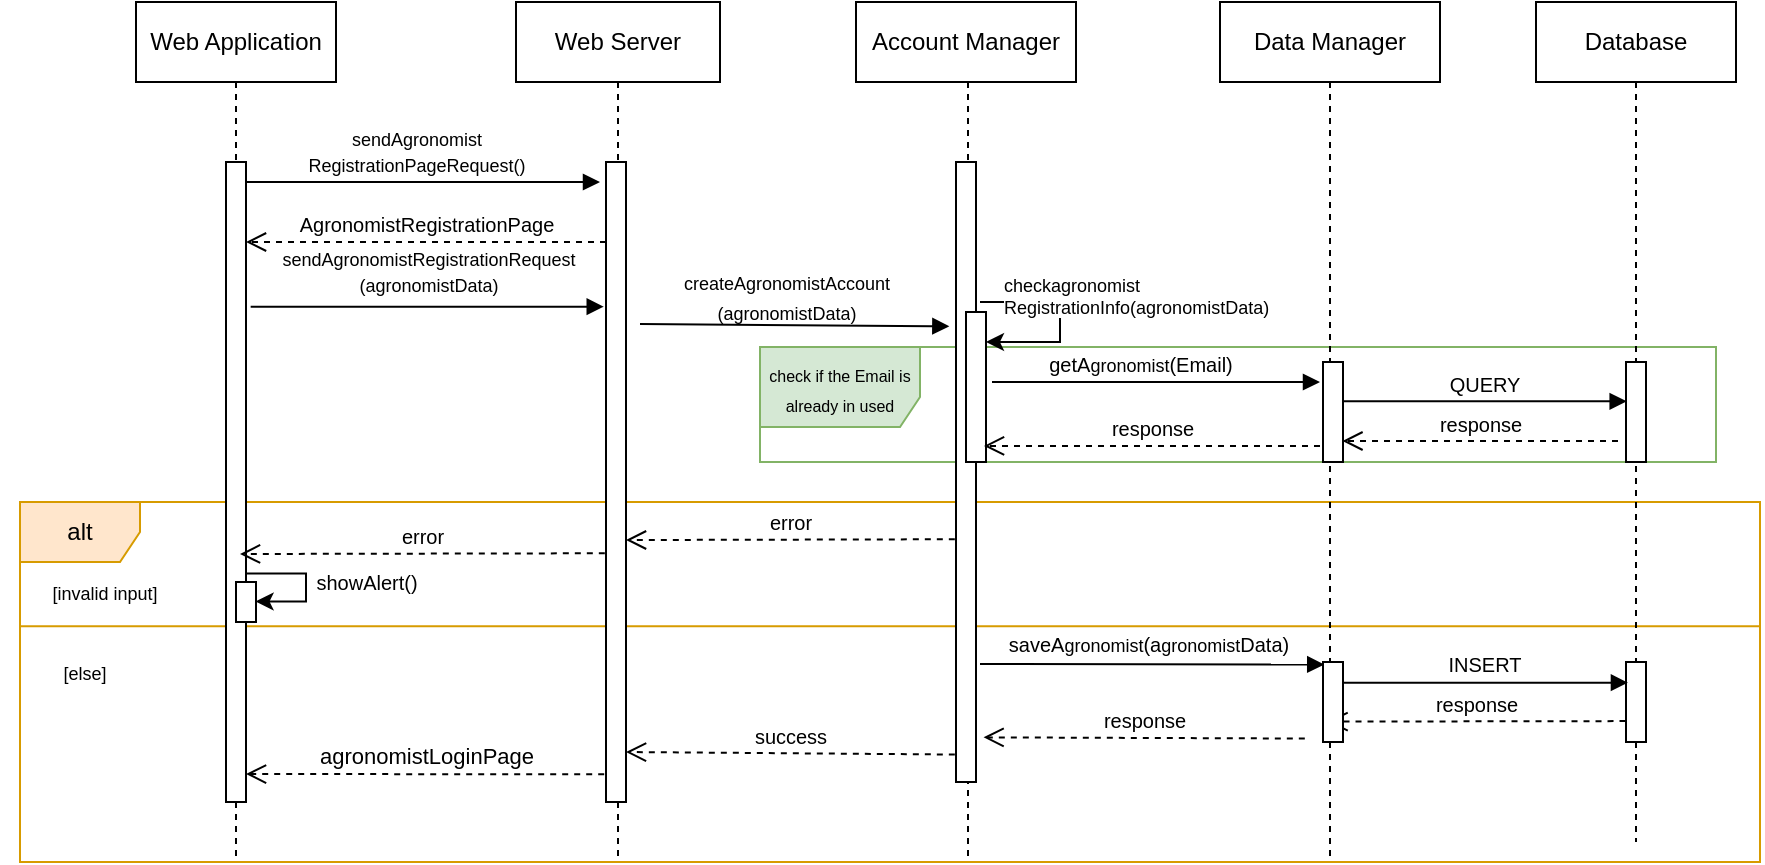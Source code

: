 <mxfile version="16.1.2" type="device" pages="18"><diagram id="K1AjC4IRE3_D_vi8B75D" name="A-registration"><mxGraphModel dx="1234" dy="1217" grid="1" gridSize="10" guides="1" tooltips="1" connect="1" arrows="1" fold="1" page="1" pageScale="1" pageWidth="827" pageHeight="1169" math="0" shadow="0"><root><mxCell id="kBP8O2qAcI2gjeFV6svX-0"/><mxCell id="kBP8O2qAcI2gjeFV6svX-1" parent="kBP8O2qAcI2gjeFV6svX-0"/><mxCell id="z5RcpoPqtFtwxiFE5vMe-0" value="alt" style="shape=umlFrame;whiteSpace=wrap;html=1;fillColor=#ffe6cc;strokeColor=#d79b00;" parent="kBP8O2qAcI2gjeFV6svX-1" vertex="1"><mxGeometry x="30" y="590" width="870" height="180" as="geometry"/></mxCell><mxCell id="z5RcpoPqtFtwxiFE5vMe-1" value="&lt;span style=&quot;font-size: 8px&quot;&gt;check if the Email is already in used&lt;/span&gt;" style="shape=umlFrame;whiteSpace=wrap;html=1;width=80;height=40;fillColor=#d5e8d4;strokeColor=#82b366;" parent="kBP8O2qAcI2gjeFV6svX-1" vertex="1"><mxGeometry x="400" y="512.5" width="478" height="57.5" as="geometry"/></mxCell><mxCell id="z5RcpoPqtFtwxiFE5vMe-2" value="" style="endArrow=none;html=1;rounded=0;fontSize=9;exitX=0;exitY=0.345;exitDx=0;exitDy=0;exitPerimeter=0;entryX=1;entryY=0.345;entryDx=0;entryDy=0;entryPerimeter=0;fillColor=#ffe6cc;strokeColor=#d79b00;" parent="kBP8O2qAcI2gjeFV6svX-1" source="z5RcpoPqtFtwxiFE5vMe-0" target="z5RcpoPqtFtwxiFE5vMe-0" edge="1"><mxGeometry width="50" height="50" relative="1" as="geometry"><mxPoint x="428" y="730" as="sourcePoint"/><mxPoint x="478" y="680" as="targetPoint"/></mxGeometry></mxCell><mxCell id="z5RcpoPqtFtwxiFE5vMe-3" value="Web Application" style="shape=umlLifeline;perimeter=lifelinePerimeter;whiteSpace=wrap;html=1;container=0;collapsible=0;recursiveResize=0;outlineConnect=0;" parent="kBP8O2qAcI2gjeFV6svX-1" vertex="1"><mxGeometry x="88" y="340" width="100" height="430" as="geometry"/></mxCell><mxCell id="z5RcpoPqtFtwxiFE5vMe-4" value="Web Server" style="shape=umlLifeline;perimeter=lifelinePerimeter;whiteSpace=wrap;html=1;container=1;collapsible=0;recursiveResize=0;outlineConnect=0;" parent="kBP8O2qAcI2gjeFV6svX-1" vertex="1"><mxGeometry x="278" y="340" width="102" height="430" as="geometry"/></mxCell><mxCell id="z5RcpoPqtFtwxiFE5vMe-5" value="" style="html=1;points=[];perimeter=orthogonalPerimeter;" parent="z5RcpoPqtFtwxiFE5vMe-4" vertex="1"><mxGeometry x="45" y="80" width="10" height="320" as="geometry"/></mxCell><mxCell id="z5RcpoPqtFtwxiFE5vMe-6" value="&lt;font style=&quot;font-size: 9px ; background-color: rgb(255 , 255 , 255)&quot;&gt;createAgronomistAccount&lt;br&gt;(agronomist&lt;/font&gt;&lt;span lang=&quot;EN-US&quot; style=&quot;font-size: 9px ; background-color: rgb(255 , 255 , 255) ; line-height: 9.63px&quot;&gt;Data&lt;/span&gt;&lt;font style=&quot;font-size: 9px ; background-color: rgb(255 , 255 , 255)&quot;&gt;)&lt;/font&gt;" style="text;html=1;strokeColor=none;fillColor=none;align=center;verticalAlign=middle;whiteSpace=wrap;rounded=0;" parent="z5RcpoPqtFtwxiFE5vMe-4" vertex="1"><mxGeometry x="62" y="137" width="146.5" height="20" as="geometry"/></mxCell><mxCell id="z5RcpoPqtFtwxiFE5vMe-7" value="&lt;font style=&quot;font-size: 9px&quot;&gt;sendAgronomistRegistrationRequest&lt;br&gt;(agronomistData)&lt;/font&gt;" style="html=1;verticalAlign=bottom;endArrow=block;rounded=0;entryX=-0.113;entryY=0.226;entryDx=0;entryDy=0;entryPerimeter=0;exitX=1.233;exitY=0.226;exitDx=0;exitDy=0;exitPerimeter=0;" parent="kBP8O2qAcI2gjeFV6svX-1" source="z5RcpoPqtFtwxiFE5vMe-9" target="z5RcpoPqtFtwxiFE5vMe-5" edge="1"><mxGeometry x="0.002" y="2" relative="1" as="geometry"><mxPoint x="153" y="490" as="sourcePoint"/><mxPoint x="488" y="490" as="targetPoint"/><mxPoint as="offset"/></mxGeometry></mxCell><mxCell id="z5RcpoPqtFtwxiFE5vMe-8" value="agronomistLoginPage" style="html=1;verticalAlign=bottom;endArrow=open;dashed=1;endSize=8;exitX=-0.09;exitY=0.822;rounded=0;exitDx=0;exitDy=0;exitPerimeter=0;" parent="kBP8O2qAcI2gjeFV6svX-1" edge="1"><mxGeometry relative="1" as="geometry"><mxPoint x="143.0" y="726" as="targetPoint"/><mxPoint x="322.1" y="726.16" as="sourcePoint"/></mxGeometry></mxCell><mxCell id="z5RcpoPqtFtwxiFE5vMe-9" value="" style="html=1;points=[];perimeter=orthogonalPerimeter;" parent="kBP8O2qAcI2gjeFV6svX-1" vertex="1"><mxGeometry x="133" y="420" width="10" height="320" as="geometry"/></mxCell><mxCell id="z5RcpoPqtFtwxiFE5vMe-10" value="&lt;font style=&quot;font-size: 9px&quot;&gt;[invalid input]&lt;/font&gt;" style="text;html=1;strokeColor=none;fillColor=none;align=center;verticalAlign=middle;whiteSpace=wrap;rounded=0;" parent="kBP8O2qAcI2gjeFV6svX-1" vertex="1"><mxGeometry x="30" y="620" width="85" height="30" as="geometry"/></mxCell><mxCell id="z5RcpoPqtFtwxiFE5vMe-11" value="" style="shape=umlLifeline;perimeter=lifelinePerimeter;whiteSpace=wrap;html=1;container=1;collapsible=0;recursiveResize=0;outlineConnect=0;size=0;" parent="kBP8O2qAcI2gjeFV6svX-1" vertex="1"><mxGeometry x="448" y="380" width="112" height="390" as="geometry"/></mxCell><mxCell id="z5RcpoPqtFtwxiFE5vMe-12" value="" style="html=1;points=[];perimeter=orthogonalPerimeter;" parent="z5RcpoPqtFtwxiFE5vMe-11" vertex="1"><mxGeometry x="50" y="40" width="10" height="310" as="geometry"/></mxCell><mxCell id="z5RcpoPqtFtwxiFE5vMe-13" value="" style="html=1;points=[];perimeter=orthogonalPerimeter;" parent="z5RcpoPqtFtwxiFE5vMe-11" vertex="1"><mxGeometry x="55" y="115" width="10" height="75" as="geometry"/></mxCell><mxCell id="z5RcpoPqtFtwxiFE5vMe-14" value="" style="endArrow=classic;html=1;rounded=0;fontSize=9;edgeStyle=orthogonalEdgeStyle;endFill=1;" parent="z5RcpoPqtFtwxiFE5vMe-11" edge="1"><mxGeometry width="50" height="50" relative="1" as="geometry"><mxPoint x="62" y="110" as="sourcePoint"/><mxPoint x="65" y="130" as="targetPoint"/><Array as="points"><mxPoint x="102" y="110"/><mxPoint x="102" y="130"/><mxPoint x="65" y="130"/></Array></mxGeometry></mxCell><mxCell id="z5RcpoPqtFtwxiFE5vMe-15" value="Data Manager" style="shape=umlLifeline;perimeter=lifelinePerimeter;whiteSpace=wrap;html=1;container=0;collapsible=0;recursiveResize=0;outlineConnect=0;" parent="kBP8O2qAcI2gjeFV6svX-1" vertex="1"><mxGeometry x="630" y="340" width="110" height="430" as="geometry"/></mxCell><mxCell id="z5RcpoPqtFtwxiFE5vMe-16" value="Database" style="shape=umlLifeline;perimeter=lifelinePerimeter;whiteSpace=wrap;html=1;container=1;collapsible=0;recursiveResize=0;outlineConnect=0;" parent="kBP8O2qAcI2gjeFV6svX-1" vertex="1"><mxGeometry x="788" y="340" width="100" height="420" as="geometry"/></mxCell><mxCell id="z5RcpoPqtFtwxiFE5vMe-17" value="" style="html=1;points=[];perimeter=orthogonalPerimeter;" parent="z5RcpoPqtFtwxiFE5vMe-16" vertex="1"><mxGeometry x="45" y="180" width="10" height="50" as="geometry"/></mxCell><mxCell id="z5RcpoPqtFtwxiFE5vMe-18" value="" style="html=1;points=[];perimeter=orthogonalPerimeter;" parent="z5RcpoPqtFtwxiFE5vMe-16" vertex="1"><mxGeometry x="45" y="330" width="10" height="40" as="geometry"/></mxCell><mxCell id="z5RcpoPqtFtwxiFE5vMe-19" value="" style="html=1;verticalAlign=bottom;endArrow=block;rounded=0;entryX=-0.333;entryY=0.265;entryDx=0;entryDy=0;entryPerimeter=0;" parent="kBP8O2qAcI2gjeFV6svX-1" target="z5RcpoPqtFtwxiFE5vMe-12" edge="1"><mxGeometry x="-0.212" y="10" relative="1" as="geometry"><mxPoint x="340" y="501" as="sourcePoint"/><mxPoint x="488" y="499" as="targetPoint"/><mxPoint as="offset"/></mxGeometry></mxCell><mxCell id="z5RcpoPqtFtwxiFE5vMe-20" value="&lt;span style=&quot;color: rgb(0 , 0 , 0) ; font-family: &amp;#34;helvetica&amp;#34; ; font-style: normal ; font-weight: 400 ; letter-spacing: normal ; text-align: center ; text-indent: 0px ; text-transform: none ; word-spacing: 0px ; background-color: rgb(255 , 255 , 255) ; display: inline ; float: none&quot;&gt;&lt;font style=&quot;font-size: 9px&quot;&gt;checkagronomist&lt;br&gt;RegistrationInfo(&lt;span style=&quot;font-family: &amp;#34;helvetica&amp;#34;&quot;&gt;agronomist&lt;/span&gt;Data)&lt;/font&gt;&lt;/span&gt;" style="text;whiteSpace=wrap;html=1;fontSize=9;" parent="kBP8O2qAcI2gjeFV6svX-1" vertex="1"><mxGeometry x="520" y="470" width="168" height="20" as="geometry"/></mxCell><mxCell id="z5RcpoPqtFtwxiFE5vMe-21" value="&lt;font style=&quot;font-size: 10px&quot;&gt;response&lt;/font&gt;" style="html=1;verticalAlign=bottom;endArrow=open;dashed=1;endSize=8;rounded=0;exitX=-0.4;exitY=0.79;exitDx=0;exitDy=0;exitPerimeter=0;entryX=0.972;entryY=0.79;entryDx=0;entryDy=0;entryPerimeter=0;" parent="kBP8O2qAcI2gjeFV6svX-1" source="z5RcpoPqtFtwxiFE5vMe-17" target="z5RcpoPqtFtwxiFE5vMe-39" edge="1"><mxGeometry relative="1" as="geometry"><mxPoint x="691" y="547" as="targetPoint"/><mxPoint x="831.79" y="569.2" as="sourcePoint"/></mxGeometry></mxCell><mxCell id="z5RcpoPqtFtwxiFE5vMe-22" value="&lt;font style=&quot;font-size: 10px&quot;&gt;response&lt;/font&gt;" style="html=1;verticalAlign=bottom;endArrow=open;dashed=1;endSize=8;rounded=0;entryX=0.9;entryY=0.893;entryDx=0;entryDy=0;entryPerimeter=0;" parent="kBP8O2qAcI2gjeFV6svX-1" target="z5RcpoPqtFtwxiFE5vMe-13" edge="1"><mxGeometry relative="1" as="geometry"><mxPoint x="510" y="532" as="targetPoint"/><mxPoint x="680" y="562" as="sourcePoint"/></mxGeometry></mxCell><mxCell id="z5RcpoPqtFtwxiFE5vMe-23" value="&lt;font style=&quot;font-size: 10px&quot;&gt;error&lt;/font&gt;" style="html=1;verticalAlign=bottom;endArrow=open;dashed=1;endSize=8;rounded=0;exitX=-0.067;exitY=0.831;exitDx=0;exitDy=0;exitPerimeter=0;" parent="kBP8O2qAcI2gjeFV6svX-1" target="z5RcpoPqtFtwxiFE5vMe-5" edge="1"><mxGeometry relative="1" as="geometry"><mxPoint x="333.0" y="607.36" as="targetPoint"/><mxPoint x="497.41" y="608.63" as="sourcePoint"/><Array as="points"><mxPoint x="340" y="609"/></Array></mxGeometry></mxCell><mxCell id="z5RcpoPqtFtwxiFE5vMe-24" value="&lt;font style=&quot;font-size: 10px&quot;&gt;error&lt;/font&gt;" style="html=1;verticalAlign=bottom;endArrow=open;dashed=1;endSize=8;rounded=0;exitX=-0.067;exitY=0.831;exitDx=0;exitDy=0;exitPerimeter=0;" parent="kBP8O2qAcI2gjeFV6svX-1" edge="1"><mxGeometry relative="1" as="geometry"><mxPoint x="140" y="616" as="targetPoint"/><mxPoint x="322.41" y="615.64" as="sourcePoint"/></mxGeometry></mxCell><mxCell id="z5RcpoPqtFtwxiFE5vMe-25" value="" style="html=1;points=[];perimeter=orthogonalPerimeter;" parent="kBP8O2qAcI2gjeFV6svX-1" vertex="1"><mxGeometry x="138" y="630" width="10" height="20" as="geometry"/></mxCell><mxCell id="z5RcpoPqtFtwxiFE5vMe-26" value="" style="endArrow=classic;html=1;rounded=0;fontSize=9;entryX=0.978;entryY=0.131;entryDx=0;entryDy=0;entryPerimeter=0;edgeStyle=orthogonalEdgeStyle;endFill=1;" parent="kBP8O2qAcI2gjeFV6svX-1" edge="1"><mxGeometry width="50" height="50" relative="1" as="geometry"><mxPoint x="143.0" y="625.76" as="sourcePoint"/><mxPoint x="147.78" y="640" as="targetPoint"/><Array as="points"><mxPoint x="173" y="625.76"/><mxPoint x="173" y="639.76"/><mxPoint x="148" y="639.76"/></Array></mxGeometry></mxCell><mxCell id="z5RcpoPqtFtwxiFE5vMe-27" value="showAlert()" style="text;html=1;align=center;verticalAlign=middle;resizable=0;points=[];autosize=1;strokeColor=none;fillColor=none;fontSize=10;" parent="kBP8O2qAcI2gjeFV6svX-1" vertex="1"><mxGeometry x="168" y="620" width="70" height="20" as="geometry"/></mxCell><mxCell id="z5RcpoPqtFtwxiFE5vMe-28" value="&lt;font size=&quot;1&quot;&gt;save&lt;/font&gt;&lt;font size=&quot;1&quot;&gt;A&lt;/font&gt;&lt;span style=&quot;font-size: 9px&quot;&gt;gronomist&lt;/span&gt;&lt;font size=&quot;1&quot;&gt;(a&lt;/font&gt;&lt;span style=&quot;font-size: 9px&quot;&gt;gronomist&lt;/span&gt;&lt;font size=&quot;1&quot;&gt;Data)&lt;/font&gt;" style="html=1;verticalAlign=bottom;endArrow=block;rounded=0;entryX=0.061;entryY=0.031;entryDx=0;entryDy=0;entryPerimeter=0;" parent="kBP8O2qAcI2gjeFV6svX-1" target="z5RcpoPqtFtwxiFE5vMe-40" edge="1"><mxGeometry x="-0.022" y="1" relative="1" as="geometry"><mxPoint x="510" y="671" as="sourcePoint"/><mxPoint x="668.78" y="670.82" as="targetPoint"/><mxPoint as="offset"/></mxGeometry></mxCell><mxCell id="z5RcpoPqtFtwxiFE5vMe-29" value="&lt;font size=&quot;1&quot;&gt;INSERT&lt;/font&gt;" style="html=1;verticalAlign=bottom;endArrow=block;rounded=0;entryX=-0.107;entryY=0.51;entryDx=0;entryDy=0;entryPerimeter=0;exitX=0.85;exitY=0.259;exitDx=0;exitDy=0;exitPerimeter=0;" parent="kBP8O2qAcI2gjeFV6svX-1" source="z5RcpoPqtFtwxiFE5vMe-40" edge="1"><mxGeometry x="-0.001" relative="1" as="geometry"><mxPoint x="700" y="680" as="sourcePoint"/><mxPoint x="833.97" y="680.35" as="targetPoint"/><mxPoint as="offset"/></mxGeometry></mxCell><mxCell id="z5RcpoPqtFtwxiFE5vMe-30" value="&lt;font style=&quot;font-size: 10px&quot;&gt;response&lt;/font&gt;" style="html=1;verticalAlign=bottom;endArrow=open;dashed=1;endSize=8;rounded=0;entryX=0.98;entryY=0.789;entryDx=0;entryDy=0;entryPerimeter=0;exitX=-0.021;exitY=1.06;exitDx=0;exitDy=0;exitPerimeter=0;" parent="kBP8O2qAcI2gjeFV6svX-1" edge="1"><mxGeometry relative="1" as="geometry"><mxPoint x="683.77" y="699.8" as="targetPoint"/><mxPoint x="832.76" y="699.55" as="sourcePoint"/></mxGeometry></mxCell><mxCell id="z5RcpoPqtFtwxiFE5vMe-31" value="&lt;font style=&quot;font-size: 10px&quot;&gt;response&lt;/font&gt;" style="html=1;verticalAlign=bottom;endArrow=open;dashed=1;endSize=8;rounded=0;exitX=-0.067;exitY=0.831;exitDx=0;exitDy=0;exitPerimeter=0;entryX=1.378;entryY=0.928;entryDx=0;entryDy=0;entryPerimeter=0;" parent="kBP8O2qAcI2gjeFV6svX-1" target="z5RcpoPqtFtwxiFE5vMe-12" edge="1"><mxGeometry relative="1" as="geometry"><mxPoint x="508.0" y="707" as="targetPoint"/><mxPoint x="672.41" y="708.27" as="sourcePoint"/></mxGeometry></mxCell><mxCell id="z5RcpoPqtFtwxiFE5vMe-32" value="&lt;font style=&quot;font-size: 10px&quot;&gt;success&lt;/font&gt;" style="html=1;verticalAlign=bottom;endArrow=open;dashed=1;endSize=8;rounded=0;exitX=-0.067;exitY=0.831;exitDx=0;exitDy=0;exitPerimeter=0;entryX=0.992;entryY=0.251;entryDx=0;entryDy=0;entryPerimeter=0;" parent="kBP8O2qAcI2gjeFV6svX-1" edge="1"><mxGeometry relative="1" as="geometry"><mxPoint x="333" y="715" as="targetPoint"/><mxPoint x="497.41" y="716.27" as="sourcePoint"/></mxGeometry></mxCell><mxCell id="z5RcpoPqtFtwxiFE5vMe-33" value="&lt;font style=&quot;font-size: 9px&quot;&gt;[else]&lt;/font&gt;" style="text;html=1;strokeColor=none;fillColor=none;align=center;verticalAlign=middle;whiteSpace=wrap;rounded=0;" parent="kBP8O2qAcI2gjeFV6svX-1" vertex="1"><mxGeometry x="20" y="660" width="85" height="30" as="geometry"/></mxCell><mxCell id="z5RcpoPqtFtwxiFE5vMe-34" value="&lt;font size=&quot;1&quot;&gt;QUERY&lt;/font&gt;" style="html=1;verticalAlign=bottom;endArrow=block;rounded=0;exitX=0.903;exitY=0.393;exitDx=0;exitDy=0;exitPerimeter=0;entryX=0.033;entryY=0.393;entryDx=0;entryDy=0;entryPerimeter=0;" parent="kBP8O2qAcI2gjeFV6svX-1" source="z5RcpoPqtFtwxiFE5vMe-39" target="z5RcpoPqtFtwxiFE5vMe-17" edge="1"><mxGeometry x="-0.001" relative="1" as="geometry"><mxPoint x="674.22" y="459.18" as="sourcePoint"/><mxPoint x="830" y="530" as="targetPoint"/><mxPoint as="offset"/></mxGeometry></mxCell><mxCell id="z5RcpoPqtFtwxiFE5vMe-35" value="&lt;font style=&quot;font-size: 10px&quot;&gt;AgronomistRegistrationPage&lt;/font&gt;" style="html=1;verticalAlign=bottom;endArrow=open;dashed=1;endSize=8;rounded=0;" parent="kBP8O2qAcI2gjeFV6svX-1" edge="1"><mxGeometry relative="1" as="geometry"><mxPoint x="143" y="460" as="targetPoint"/><mxPoint x="323" y="460" as="sourcePoint"/></mxGeometry></mxCell><mxCell id="z5RcpoPqtFtwxiFE5vMe-36" value="&lt;font style=&quot;font-size: 9px&quot;&gt;sendAgronomist&lt;br&gt;RegistrationPageRequest&lt;/font&gt;&lt;font style=&quot;font-size: 9px&quot;&gt;(&lt;/font&gt;&lt;font style=&quot;font-size: 9px&quot;&gt;)&lt;/font&gt;" style="html=1;verticalAlign=bottom;endArrow=block;rounded=0;" parent="kBP8O2qAcI2gjeFV6svX-1" edge="1"><mxGeometry x="-0.038" relative="1" as="geometry"><mxPoint x="142.999" y="430" as="sourcePoint"/><mxPoint x="320" y="430" as="targetPoint"/><mxPoint as="offset"/></mxGeometry></mxCell><mxCell id="z5RcpoPqtFtwxiFE5vMe-37" value="&lt;font size=&quot;1&quot;&gt;getA&lt;/font&gt;&lt;span style=&quot;font-size: 9px&quot;&gt;gronomist&lt;/span&gt;&lt;font size=&quot;1&quot;&gt;(Email)&lt;/font&gt;" style="html=1;verticalAlign=bottom;endArrow=block;rounded=0;" parent="kBP8O2qAcI2gjeFV6svX-1" edge="1"><mxGeometry x="-0.098" relative="1" as="geometry"><mxPoint x="516" y="530" as="sourcePoint"/><mxPoint x="680" y="530" as="targetPoint"/><mxPoint as="offset"/></mxGeometry></mxCell><mxCell id="z5RcpoPqtFtwxiFE5vMe-38" value="&lt;span style=&quot;font-size: 12px&quot;&gt;Account Manager&lt;/span&gt;" style="rounded=0;whiteSpace=wrap;html=1;labelBackgroundColor=none;fontSize=11;strokeColor=#000000;fillColor=none;" parent="kBP8O2qAcI2gjeFV6svX-1" vertex="1"><mxGeometry x="448" y="340" width="110" height="40" as="geometry"/></mxCell><mxCell id="z5RcpoPqtFtwxiFE5vMe-39" value="" style="html=1;points=[];perimeter=orthogonalPerimeter;" parent="kBP8O2qAcI2gjeFV6svX-1" vertex="1"><mxGeometry x="681.5" y="520" width="10" height="50" as="geometry"/></mxCell><mxCell id="z5RcpoPqtFtwxiFE5vMe-40" value="" style="html=1;points=[];perimeter=orthogonalPerimeter;" parent="kBP8O2qAcI2gjeFV6svX-1" vertex="1"><mxGeometry x="681.5" y="670" width="10" height="40" as="geometry"/></mxCell></root></mxGraphModel></diagram><diagram id="5YtKZ_1I6nl-2QUgYO17" name="A-login"><mxGraphModel dx="1809" dy="580" grid="1" gridSize="10" guides="1" tooltips="1" connect="1" arrows="1" fold="1" page="1" pageScale="1" pageWidth="827" pageHeight="1169" math="0" shadow="0"><root><mxCell id="nRu56-WaUaRVjlPg22XQ-0"/><mxCell id="nRu56-WaUaRVjlPg22XQ-1" parent="nRu56-WaUaRVjlPg22XQ-0"/><mxCell id="FLfgL8hMxcM1ypAUIV8I-0" value="alt" style="shape=umlFrame;whiteSpace=wrap;html=1;fillColor=#ffe6cc;strokeColor=#d79b00;" parent="nRu56-WaUaRVjlPg22XQ-1" vertex="1"><mxGeometry x="10" y="309" width="870" height="181" as="geometry"/></mxCell><mxCell id="FLfgL8hMxcM1ypAUIV8I-1" value="" style="endArrow=none;html=1;rounded=0;fontSize=9;exitX=0;exitY=0.345;exitDx=0;exitDy=0;exitPerimeter=0;entryX=1;entryY=0.345;entryDx=0;entryDy=0;entryPerimeter=0;fillColor=#ffe6cc;strokeColor=#d79b00;" parent="nRu56-WaUaRVjlPg22XQ-1" source="FLfgL8hMxcM1ypAUIV8I-0" target="FLfgL8hMxcM1ypAUIV8I-0" edge="1"><mxGeometry width="50" height="50" relative="1" as="geometry"><mxPoint x="420" y="449" as="sourcePoint"/><mxPoint x="470" y="399" as="targetPoint"/></mxGeometry></mxCell><mxCell id="FLfgL8hMxcM1ypAUIV8I-2" value="Web Application" style="shape=umlLifeline;perimeter=lifelinePerimeter;whiteSpace=wrap;html=1;container=0;collapsible=0;recursiveResize=0;outlineConnect=0;size=30;" parent="nRu56-WaUaRVjlPg22XQ-1" vertex="1"><mxGeometry x="80" y="50" width="100" height="430" as="geometry"/></mxCell><mxCell id="FLfgL8hMxcM1ypAUIV8I-3" value="Web Server" style="shape=umlLifeline;perimeter=lifelinePerimeter;whiteSpace=wrap;html=1;container=1;collapsible=0;recursiveResize=0;outlineConnect=0;" parent="nRu56-WaUaRVjlPg22XQ-1" vertex="1"><mxGeometry x="270" y="50" width="100" height="430" as="geometry"/></mxCell><mxCell id="FLfgL8hMxcM1ypAUIV8I-4" value="" style="html=1;points=[];perimeter=orthogonalPerimeter;" parent="FLfgL8hMxcM1ypAUIV8I-3" vertex="1"><mxGeometry x="45" y="60" width="10" height="350" as="geometry"/></mxCell><mxCell id="FLfgL8hMxcM1ypAUIV8I-5" value="&lt;font style=&quot;font-size: 9px&quot;&gt;send&lt;span&gt;Agronomist&lt;/span&gt;LoginRequest&lt;br&gt;(email, pwd)&lt;/font&gt;" style="html=1;verticalAlign=bottom;endArrow=block;rounded=0;entryX=-0.005;entryY=0.006;entryDx=0;entryDy=0;entryPerimeter=0;" parent="nRu56-WaUaRVjlPg22XQ-1" edge="1"><mxGeometry x="-0.055" relative="1" as="geometry"><mxPoint x="135" y="189.902" as="sourcePoint"/><mxPoint x="314.95" y="189.902" as="targetPoint"/><mxPoint as="offset"/></mxGeometry></mxCell><mxCell id="FLfgL8hMxcM1ypAUIV8I-6" value="&lt;span style=&quot;font-size: 9px&quot;&gt;Agronomist&lt;/span&gt;HomePage" style="html=1;verticalAlign=bottom;endArrow=open;dashed=1;endSize=8;exitX=-0.09;exitY=0.822;rounded=0;exitDx=0;exitDy=0;exitPerimeter=0;" parent="nRu56-WaUaRVjlPg22XQ-1" edge="1"><mxGeometry relative="1" as="geometry"><mxPoint x="135" y="445" as="targetPoint"/><mxPoint x="314.1" y="445.16" as="sourcePoint"/></mxGeometry></mxCell><mxCell id="FLfgL8hMxcM1ypAUIV8I-7" value="" style="html=1;points=[];perimeter=orthogonalPerimeter;" parent="nRu56-WaUaRVjlPg22XQ-1" vertex="1"><mxGeometry x="125" y="110" width="10" height="350" as="geometry"/></mxCell><mxCell id="FLfgL8hMxcM1ypAUIV8I-8" value="&lt;font style=&quot;font-size: 9px&quot;&gt;[invalid input]&lt;/font&gt;" style="text;html=1;strokeColor=none;fillColor=none;align=center;verticalAlign=middle;whiteSpace=wrap;rounded=0;" parent="nRu56-WaUaRVjlPg22XQ-1" vertex="1"><mxGeometry x="-2" y="334" width="85" height="30" as="geometry"/></mxCell><mxCell id="FLfgL8hMxcM1ypAUIV8I-9" value="Account Manager" style="shape=umlLifeline;perimeter=lifelinePerimeter;whiteSpace=wrap;html=1;container=1;collapsible=0;recursiveResize=0;outlineConnect=0;" parent="nRu56-WaUaRVjlPg22XQ-1" vertex="1"><mxGeometry x="440" y="50" width="110" height="430" as="geometry"/></mxCell><mxCell id="FLfgL8hMxcM1ypAUIV8I-10" value="" style="html=1;points=[];perimeter=orthogonalPerimeter;" parent="FLfgL8hMxcM1ypAUIV8I-9" vertex="1"><mxGeometry x="50" y="147" width="10" height="263" as="geometry"/></mxCell><mxCell id="FLfgL8hMxcM1ypAUIV8I-11" value="Data Manager" style="shape=umlLifeline;perimeter=lifelinePerimeter;whiteSpace=wrap;html=1;container=1;collapsible=0;recursiveResize=0;outlineConnect=0;" parent="nRu56-WaUaRVjlPg22XQ-1" vertex="1"><mxGeometry x="620" y="50" width="100" height="430" as="geometry"/></mxCell><mxCell id="FLfgL8hMxcM1ypAUIV8I-12" value="" style="html=1;points=[];perimeter=orthogonalPerimeter;" parent="FLfgL8hMxcM1ypAUIV8I-11" vertex="1"><mxGeometry x="45" y="195" width="10" height="35" as="geometry"/></mxCell><mxCell id="FLfgL8hMxcM1ypAUIV8I-13" value="Database" style="shape=umlLifeline;perimeter=lifelinePerimeter;whiteSpace=wrap;html=1;container=1;collapsible=0;recursiveResize=0;outlineConnect=0;" parent="nRu56-WaUaRVjlPg22XQ-1" vertex="1"><mxGeometry x="780" y="50" width="100" height="430" as="geometry"/></mxCell><mxCell id="FLfgL8hMxcM1ypAUIV8I-14" value="" style="html=1;points=[];perimeter=orthogonalPerimeter;" parent="FLfgL8hMxcM1ypAUIV8I-13" vertex="1"><mxGeometry x="45" y="205" width="10" height="20" as="geometry"/></mxCell><mxCell id="FLfgL8hMxcM1ypAUIV8I-15" value="&lt;font style=&quot;font-size: 9px&quot;&gt;&lt;font style=&quot;font-size: 9px&quot;&gt;authenicate&lt;span&gt;Agronomist&lt;/span&gt;(email, pwd&lt;/font&gt;&lt;font style=&quot;font-size: 9px&quot;&gt;)&lt;/font&gt;&lt;/font&gt;" style="html=1;verticalAlign=bottom;endArrow=block;rounded=0;" parent="nRu56-WaUaRVjlPg22XQ-1" source="FLfgL8hMxcM1ypAUIV8I-4" edge="1"><mxGeometry x="0.032" y="2" relative="1" as="geometry"><mxPoint x="330" y="198" as="sourcePoint"/><mxPoint x="490" y="199" as="targetPoint"/><mxPoint as="offset"/></mxGeometry></mxCell><mxCell id="FLfgL8hMxcM1ypAUIV8I-16" value="&lt;span style=&quot;font-family: &amp;#34;helvetica&amp;#34; ; font-size: 9px&quot;&gt;checkAgronomist&lt;/span&gt;&lt;span style=&quot;font-family: &amp;#34;helvetica&amp;#34; ; font-size: 9px&quot;&gt;Credentials&lt;/span&gt;&lt;span style=&quot;font-family: &amp;#34;helvetica&amp;#34; ; font-size: 9px&quot;&gt;&lt;br&gt;(&lt;/span&gt;&lt;span style=&quot;font-family: &amp;#34;helvetica&amp;#34; ; font-size: 9px&quot;&gt;email, pwd&lt;/span&gt;&lt;span style=&quot;font-family: &amp;#34;helvetica&amp;#34; ; font-size: 9px&quot;&gt;)&lt;/span&gt;" style="html=1;verticalAlign=bottom;endArrow=block;rounded=0;entryX=0.011;entryY=0.033;entryDx=0;entryDy=0;entryPerimeter=0;exitX=0.944;exitY=0.436;exitDx=0;exitDy=0;exitPerimeter=0;" parent="nRu56-WaUaRVjlPg22XQ-1" source="FLfgL8hMxcM1ypAUIV8I-28" target="FLfgL8hMxcM1ypAUIV8I-12" edge="1"><mxGeometry x="-0.001" relative="1" as="geometry"><mxPoint x="500.14" y="245.783" as="sourcePoint"/><mxPoint x="663.93" y="274.5" as="targetPoint"/><mxPoint as="offset"/></mxGeometry></mxCell><mxCell id="FLfgL8hMxcM1ypAUIV8I-17" value="&lt;font style=&quot;font-size: 10px&quot;&gt;response&lt;/font&gt;" style="html=1;verticalAlign=bottom;endArrow=open;dashed=1;endSize=8;rounded=0;entryX=0.94;entryY=0.804;entryDx=0;entryDy=0;entryPerimeter=0;exitX=0.01;exitY=0.937;exitDx=0;exitDy=0;exitPerimeter=0;" parent="nRu56-WaUaRVjlPg22XQ-1" edge="1"><mxGeometry relative="1" as="geometry"><mxPoint x="674.4" y="272.14" as="targetPoint"/><mxPoint x="825.1" y="272.74" as="sourcePoint"/></mxGeometry></mxCell><mxCell id="FLfgL8hMxcM1ypAUIV8I-18" value="&lt;font style=&quot;font-size: 10px&quot;&gt;response&lt;/font&gt;" style="html=1;verticalAlign=bottom;endArrow=open;dashed=1;endSize=8;rounded=0;exitX=-0.211;exitY=0.887;exitDx=0;exitDy=0;exitPerimeter=0;entryX=1.019;entryY=0.837;entryDx=0;entryDy=0;entryPerimeter=0;" parent="nRu56-WaUaRVjlPg22XQ-1" target="FLfgL8hMxcM1ypAUIV8I-28" edge="1"><mxGeometry relative="1" as="geometry"><mxPoint x="500" y="279" as="targetPoint"/><mxPoint x="662.89" y="278.61" as="sourcePoint"/></mxGeometry></mxCell><mxCell id="FLfgL8hMxcM1ypAUIV8I-19" value="&lt;font style=&quot;font-size: 10px&quot;&gt;error&lt;/font&gt;" style="html=1;verticalAlign=bottom;endArrow=open;dashed=1;endSize=8;rounded=0;exitX=-0.067;exitY=0.831;exitDx=0;exitDy=0;exitPerimeter=0;" parent="nRu56-WaUaRVjlPg22XQ-1" edge="1"><mxGeometry relative="1" as="geometry"><mxPoint x="325" y="327.63" as="targetPoint"/><mxPoint x="489.41" y="327.63" as="sourcePoint"/></mxGeometry></mxCell><mxCell id="FLfgL8hMxcM1ypAUIV8I-20" value="&lt;font style=&quot;font-size: 10px&quot;&gt;error&lt;/font&gt;" style="html=1;verticalAlign=bottom;endArrow=open;dashed=1;endSize=8;rounded=0;exitX=-0.067;exitY=0.831;exitDx=0;exitDy=0;exitPerimeter=0;" parent="nRu56-WaUaRVjlPg22XQ-1" edge="1"><mxGeometry relative="1" as="geometry"><mxPoint x="135" y="334.64" as="targetPoint"/><mxPoint x="314.41" y="334.64" as="sourcePoint"/></mxGeometry></mxCell><mxCell id="FLfgL8hMxcM1ypAUIV8I-21" value="&lt;span style=&quot;font-size: 10px&quot;&gt;session&lt;/span&gt;" style="html=1;verticalAlign=bottom;endArrow=open;dashed=1;endSize=8;rounded=0;exitX=-0.067;exitY=0.831;exitDx=0;exitDy=0;exitPerimeter=0;entryX=0.992;entryY=0.251;entryDx=0;entryDy=0;entryPerimeter=0;" parent="nRu56-WaUaRVjlPg22XQ-1" edge="1"><mxGeometry relative="1" as="geometry"><mxPoint x="325" y="434" as="targetPoint"/><mxPoint x="489.41" y="435.27" as="sourcePoint"/></mxGeometry></mxCell><mxCell id="FLfgL8hMxcM1ypAUIV8I-22" value="&lt;font style=&quot;font-size: 9px&quot;&gt;[else]&lt;/font&gt;" style="text;html=1;strokeColor=none;fillColor=none;align=center;verticalAlign=middle;whiteSpace=wrap;rounded=0;" parent="nRu56-WaUaRVjlPg22XQ-1" vertex="1"><mxGeometry x="-10" y="364" width="85" height="30" as="geometry"/></mxCell><mxCell id="FLfgL8hMxcM1ypAUIV8I-23" value="&lt;font size=&quot;1&quot;&gt;QUERY&lt;/font&gt;" style="html=1;verticalAlign=bottom;endArrow=block;rounded=0;exitX=1.002;exitY=0.337;exitDx=0;exitDy=0;exitPerimeter=0;entryX=0.06;entryY=0.12;entryDx=0;entryDy=0;entryPerimeter=0;" parent="nRu56-WaUaRVjlPg22XQ-1" source="FLfgL8hMxcM1ypAUIV8I-12" target="FLfgL8hMxcM1ypAUIV8I-14" edge="1"><mxGeometry x="-0.001" relative="1" as="geometry"><mxPoint x="666.22" y="284.18" as="sourcePoint"/><mxPoint x="825" y="285" as="targetPoint"/><mxPoint as="offset"/></mxGeometry></mxCell><mxCell id="FLfgL8hMxcM1ypAUIV8I-24" value="&lt;font style=&quot;font-size: 9px&quot;&gt;send&lt;span style=&quot;color: rgba(0 , 0 , 0 , 0) ; font-family: monospace ; font-size: 0px ; background-color: rgb(248 , 249 , 250)&quot;&gt;%3CmxGraphModel%3E%3Croot%3E%3CmxCell%20id%3D%220%22%2F%3E%3CmxCell%20id%3D%221%22%20parent%3D%220%22%2F%3E%3CmxCell%20id%3D%222%22%20value%3D%22%22%20style%3D%22endArrow%3Dnone%3Bhtml%3D1%3Brounded%3D0%3BfontSize%3D9%3BexitX%3D0%3BexitY%3D0.345%3BexitDx%3D0%3BexitDy%3D0%3BexitPerimeter%3D0%3BentryX%3D1%3BentryY%3D0.345%3BentryDx%3D0%3BentryDy%3D0%3BentryPerimeter%3D0%3BfillColor%3D%23ffe6cc%3BstrokeColor%3D%23d79b00%3B%22%20edge%3D%221%22%20source%3D%223%22%20target%3D%223%22%20parent%3D%221%22%3E%3CmxGeometry%20width%3D%2250%22%20height%3D%2250%22%20relative%3D%221%22%20as%3D%22geometry%22%3E%3CmxPoint%20x%3D%22420%22%20y%3D%22449%22%20as%3D%22sourcePoint%22%2F%3E%3CmxPoint%20x%3D%22470%22%20y%3D%22399%22%20as%3D%22targetPoint%22%2F%3E%3C%2FmxGeometry%3E%3C%2FmxCell%3E%3CmxCell%20id%3D%223%22%20value%3D%22alt%22%20style%3D%22shape%3DumlFrame%3BwhiteSpace%3Dwrap%3Bhtml%3D1%3BfillColor%3D%23ffe6cc%3BstrokeColor%3D%23d79b00%3B%22%20vertex%3D%221%22%20parent%3D%221%22%3E%3CmxGeometry%20x%3D%2210%22%20y%3D%22309%22%20width%3D%22870%22%20height%3D%22160%22%20as%3D%22geometry%22%2F%3E%3C%2FmxCell%3E%3CmxCell%20id%3D%224%22%20value%3D%22Web%20Application%22%20style%3D%22shape%3DumlLifeline%3Bperimeter%3DlifelinePerimeter%3BwhiteSpace%3Dwrap%3Bhtml%3D1%3Bcontainer%3D0%3Bcollapsible%3D0%3BrecursiveResize%3D0%3BoutlineConnect%3D0%3B%22%20vertex%3D%221%22%20parent%3D%221%22%3E%3CmxGeometry%20x%3D%2280%22%20y%3D%2250%22%20width%3D%22100%22%20height%3D%22430%22%20as%3D%22geometry%22%2F%3E%3C%2FmxCell%3E%3CmxCell%20id%3D%225%22%20value%3D%22Web%20Server%22%20style%3D%22shape%3DumlLifeline%3Bperimeter%3DlifelinePerimeter%3BwhiteSpace%3Dwrap%3Bhtml%3D1%3Bcontainer%3D1%3Bcollapsible%3D0%3BrecursiveResize%3D0%3BoutlineConnect%3D0%3B%22%20vertex%3D%221%22%20parent%3D%221%22%3E%3CmxGeometry%20x%3D%22270%22%20y%3D%2250%22%20width%3D%22100%22%20height%3D%22430%22%20as%3D%22geometry%22%2F%3E%3C%2FmxCell%3E%3CmxCell%20id%3D%226%22%20value%3D%22%22%20style%3D%22html%3D1%3Bpoints%3D%5B%5D%3Bperimeter%3DorthogonalPerimeter%3B%22%20vertex%3D%221%22%20parent%3D%225%22%3E%3CmxGeometry%20x%3D%2245%22%20y%3D%2260%22%20width%3D%2210%22%20height%3D%22350%22%20as%3D%22geometry%22%2F%3E%3C%2FmxCell%3E%3CmxCell%20id%3D%227%22%20value%3D%22%26lt%3Bfont%20style%3D%26quot%3Bfont-size%3A%209px%26quot%3B%26gt%3BsendFarmerLoginRequest%26lt%3Bbr%26gt%3B(phoneNumber%2C%20pwd)%26lt%3B%2Ffont%26gt%3B%22%20style%3D%22html%3D1%3BverticalAlign%3Dbottom%3BendArrow%3Dblock%3Brounded%3D0%3BentryX%3D-0.005%3BentryY%3D0.006%3BentryDx%3D0%3BentryDy%3D0%3BentryPerimeter%3D0%3B%22%20edge%3D%221%22%20parent%3D%221%22%3E%3CmxGeometry%20relative%3D%221%22%20as%3D%22geometry%22%3E%3CmxPoint%20x%3D%22135%22%20y%3D%22189.902%22%20as%3D%22sourcePoint%22%2F%3E%3CmxPoint%20x%3D%22314.95%22%20y%3D%22189.902%22%20as%3D%22targetPoint%22%2F%3E%3C%2FmxGeometry%3E%3C%2FmxCell%3E%3CmxCell%20id%3D%228%22%20value%3D%22farmerHomePage%22%20style%3D%22html%3D1%3BverticalAlign%3Dbottom%3BendArrow%3Dopen%3Bdashed%3D1%3BendSize%3D8%3BexitX%3D-0.09%3BexitY%3D0.822%3Brounded%3D0%3BexitDx%3D0%3BexitDy%3D0%3BexitPerimeter%3D0%3B%22%20edge%3D%221%22%20parent%3D%221%22%3E%3CmxGeometry%20relative%3D%221%22%20as%3D%22geometry%22%3E%3CmxPoint%20x%3D%22135%22%20y%3D%22445%22%20as%3D%22targetPoint%22%2F%3E%3CmxPoint%20x%3D%22314.1%22%20y%3D%22445.16%22%20as%3D%22sourcePoint%22%2F%3E%3C%2FmxGeometry%3E%3C%2FmxCell%3E%3CmxCell%20id%3D%229%22%20value%3D%22%22%20style%3D%22html%3D1%3Bpoints%3D%5B%5D%3Bperimeter%3DorthogonalPerimeter%3B%22%20vertex%3D%221%22%20parent%3D%221%22%3E%3CmxGeometry%20x%3D%22125%22%20y%3D%22110%22%20width%3D%2210%22%20height%3D%22350%22%20as%3D%22geometry%22%2F%3E%3C%2FmxCell%3E%3CmxCell%20id%3D%2210%22%20value%3D%22%26lt%3Bfont%20style%3D%26quot%3Bfont-size%3A%209px%26quot%3B%26gt%3B%5Binvalid%20input%5D%26lt%3B%2Ffont%26gt%3B%22%20style%3D%22text%3Bhtml%3D1%3BstrokeColor%3Dnone%3BfillColor%3Dnone%3Balign%3Dcenter%3BverticalAlign%3Dmiddle%3BwhiteSpace%3Dwrap%3Brounded%3D0%3B%22%20vertex%3D%221%22%20parent%3D%221%22%3E%3CmxGeometry%20x%3D%22-2%22%20y%3D%22334%22%20width%3D%2285%22%20height%3D%2230%22%20as%3D%22geometry%22%2F%3E%3C%2FmxCell%3E%3CmxCell%20id%3D%2211%22%20value%3D%22Account%20Manager%22%20style%3D%22shape%3DumlLifeline%3Bperimeter%3DlifelinePerimeter%3BwhiteSpace%3Dwrap%3Bhtml%3D1%3Bcontainer%3D1%3Bcollapsible%3D0%3BrecursiveResize%3D0%3BoutlineConnect%3D0%3B%22%20vertex%3D%221%22%20parent%3D%221%22%3E%3CmxGeometry%20x%3D%22440%22%20y%3D%2250%22%20width%3D%22110%22%20height%3D%22430%22%20as%3D%22geometry%22%2F%3E%3C%2FmxCell%3E%3CmxCell%20id%3D%2212%22%20value%3D%22%22%20style%3D%22html%3D1%3Bpoints%3D%5B%5D%3Bperimeter%3DorthogonalPerimeter%3B%22%20vertex%3D%221%22%20parent%3D%2211%22%3E%3CmxGeometry%20x%3D%2250%22%20y%3D%22147%22%20width%3D%2210%22%20height%3D%22263%22%20as%3D%22geometry%22%2F%3E%3C%2FmxCell%3E%3CmxCell%20id%3D%2213%22%20value%3D%22Data%20Manager%22%20style%3D%22shape%3DumlLifeline%3Bperimeter%3DlifelinePerimeter%3BwhiteSpace%3Dwrap%3Bhtml%3D1%3Bcontainer%3D1%3Bcollapsible%3D0%3BrecursiveResize%3D0%3BoutlineConnect%3D0%3B%22%20vertex%3D%221%22%20parent%3D%221%22%3E%3CmxGeometry%20x%3D%22620%22%20y%3D%2250%22%20width%3D%22100%22%20height%3D%22430%22%20as%3D%22geometry%22%2F%3E%3C%2FmxCell%3E%3CmxCell%20id%3D%2214%22%20value%3D%22%22%20style%3D%22html%3D1%3Bpoints%3D%5B%5D%3Bperimeter%3DorthogonalPerimeter%3B%22%20vertex%3D%221%22%20parent%3D%2213%22%3E%3CmxGeometry%20x%3D%2245%22%20y%3D%22195%22%20width%3D%2210%22%20height%3D%2235%22%20as%3D%22geometry%22%2F%3E%3C%2FmxCell%3E%3CmxCell%20id%3D%2215%22%20value%3D%22Database%22%20style%3D%22shape%3DumlLifeline%3Bperimeter%3DlifelinePerimeter%3BwhiteSpace%3Dwrap%3Bhtml%3D1%3Bcontainer%3D1%3Bcollapsible%3D0%3BrecursiveResize%3D0%3BoutlineConnect%3D0%3B%22%20vertex%3D%221%22%20parent%3D%221%22%3E%3CmxGeometry%20x%3D%22780%22%20y%3D%2250%22%20width%3D%22100%22%20height%3D%22430%22%20as%3D%22geometry%22%2F%3E%3C%2FmxCell%3E%3CmxCell%20id%3D%2216%22%20value%3D%22%22%20style%3D%22html%3D1%3Bpoints%3D%5B%5D%3Bperimeter%3DorthogonalPerimeter%3B%22%20vertex%3D%221%22%20parent%3D%2215%22%3E%3CmxGeometry%20x%3D%2245%22%20y%3D%22205%22%20width%3D%2210%22%20height%3D%2220%22%20as%3D%22geometry%22%2F%3E%3C%2FmxCell%3E%3CmxCell%20id%3D%2217%22%20value%3D%22%26lt%3Bfont%20style%3D%26quot%3Bfont-size%3A%209px%26quot%3B%26gt%3B%26lt%3Bfont%20style%3D%26quot%3Bfont-size%3A%209px%26quot%3B%26gt%3BauthenicateFarmer(phoneNumber%2C%20pwd%26lt%3B%2Ffont%26gt%3B%26lt%3Bfont%20style%3D%26quot%3Bfont-size%3A%209px%26quot%3B%26gt%3B)%26lt%3B%2Ffont%26gt%3B%26lt%3B%2Ffont%26gt%3B%22%20style%3D%22html%3D1%3BverticalAlign%3Dbottom%3BendArrow%3Dblock%3Brounded%3D0%3B%22%20edge%3D%221%22%20source%3D%226%22%20parent%3D%221%22%3E%3CmxGeometry%20x%3D%220.032%22%20y%3D%222%22%20relative%3D%221%22%20as%3D%22geometry%22%3E%3CmxPoint%20x%3D%22330%22%20y%3D%22198%22%20as%3D%22sourcePoint%22%2F%3E%3CmxPoint%20x%3D%22490%22%20y%3D%22199%22%20as%3D%22targetPoint%22%2F%3E%3CmxPoint%20as%3D%22offset%22%2F%3E%3C%2FmxGeometry%3E%3C%2FmxCell%3E%3CmxCell%20id%3D%2218%22%20value%3D%22%26lt%3Bspan%20style%3D%26quot%3Bfont-family%3A%20%26amp%3B%2334%3Bhelvetica%26amp%3B%2334%3B%20%3B%20font-size%3A%209px%26quot%3B%26gt%3BcheckFarmer%26lt%3B%2Fspan%26gt%3B%26lt%3Bspan%20style%3D%26quot%3Bfont-family%3A%20%26amp%3B%2334%3Bhelvetica%26amp%3B%2334%3B%20%3B%20font-size%3A%209px%26quot%3B%26gt%3BCredentials%26lt%3B%2Fspan%26gt%3B%26lt%3Bspan%20style%3D%26quot%3Bfont-family%3A%20%26amp%3B%2334%3Bhelvetica%26amp%3B%2334%3B%20%3B%20font-size%3A%209px%26quot%3B%26gt%3B%26lt%3Bbr%26gt%3B(%26lt%3B%2Fspan%26gt%3B%26lt%3Bspan%20style%3D%26quot%3Bfont-family%3A%20%26amp%3B%2334%3Bhelvetica%26amp%3B%2334%3B%20%3B%20font-size%3A%209px%26quot%3B%26gt%3BphoneNumber%2C%20pwd%26lt%3B%2Fspan%26gt%3B%26lt%3Bspan%20style%3D%26quot%3Bfont-family%3A%20%26amp%3B%2334%3Bhelvetica%26amp%3B%2334%3B%20%3B%20font-size%3A%209px%26quot%3B%26gt%3B)%26lt%3B%2Fspan%26gt%3B%22%20style%3D%22html%3D1%3BverticalAlign%3Dbottom%3BendArrow%3Dblock%3Brounded%3D0%3BentryX%3D0.011%3BentryY%3D0.033%3BentryDx%3D0%3BentryDy%3D0%3BentryPerimeter%3D0%3BexitX%3D0.944%3BexitY%3D0.436%3BexitDx%3D0%3BexitDy%3D0%3BexitPerimeter%3D0%3B%22%20edge%3D%221%22%20source%3D%2230%22%20target%3D%2214%22%20parent%3D%221%22%3E%3CmxGeometry%20x%3D%22-0.001%22%20relative%3D%221%22%20as%3D%22geometry%22%3E%3CmxPoint%20x%3D%22500.14%22%20y%3D%22245.783%22%20as%3D%22sourcePoint%22%2F%3E%3CmxPoint%20x%3D%22663.93%22%20y%3D%22274.5%22%20as%3D%22targetPoint%22%2F%3E%3CmxPoint%20as%3D%22offset%22%2F%3E%3C%2FmxGeometry%3E%3C%2FmxCell%3E%3CmxCell%20id%3D%2219%22%20value%3D%22%26lt%3Bfont%20style%3D%26quot%3Bfont-size%3A%2010px%26quot%3B%26gt%3Bresponse%26lt%3B%2Ffont%26gt%3B%22%20style%3D%22html%3D1%3BverticalAlign%3Dbottom%3BendArrow%3Dopen%3Bdashed%3D1%3BendSize%3D8%3Brounded%3D0%3BentryX%3D0.94%3BentryY%3D0.804%3BentryDx%3D0%3BentryDy%3D0%3BentryPerimeter%3D0%3BexitX%3D0.01%3BexitY%3D0.937%3BexitDx%3D0%3BexitDy%3D0%3BexitPerimeter%3D0%3B%22%20edge%3D%221%22%20parent%3D%221%22%3E%3CmxGeometry%20relative%3D%221%22%20as%3D%22geometry%22%3E%3CmxPoint%20x%3D%22674.4%22%20y%3D%22272.14%22%20as%3D%22targetPoint%22%2F%3E%3CmxPoint%20x%3D%22825.1%22%20y%3D%22272.74%22%20as%3D%22sourcePoint%22%2F%3E%3C%2FmxGeometry%3E%3C%2FmxCell%3E%3CmxCell%20id%3D%2220%22%20value%3D%22%26lt%3Bfont%20style%3D%26quot%3Bfont-size%3A%2010px%26quot%3B%26gt%3Bresponse%26lt%3B%2Ffont%26gt%3B%22%20style%3D%22html%3D1%3BverticalAlign%3Dbottom%3BendArrow%3Dopen%3Bdashed%3D1%3BendSize%3D8%3Brounded%3D0%3BexitX%3D-0.211%3BexitY%3D0.887%3BexitDx%3D0%3BexitDy%3D0%3BexitPerimeter%3D0%3BentryX%3D1.019%3BentryY%3D0.837%3BentryDx%3D0%3BentryDy%3D0%3BentryPerimeter%3D0%3B%22%20edge%3D%221%22%20target%3D%2230%22%20parent%3D%221%22%3E%3CmxGeometry%20relative%3D%221%22%20as%3D%22geometry%22%3E%3CmxPoint%20x%3D%22500%22%20y%3D%22279%22%20as%3D%22targetPoint%22%2F%3E%3CmxPoint%20x%3D%22662.89%22%20y%3D%22278.61%22%20as%3D%22sourcePoint%22%2F%3E%3C%2FmxGeometry%3E%3C%2FmxCell%3E%3CmxCell%20id%3D%2221%22%20value%3D%22%26lt%3Bfont%20style%3D%26quot%3Bfont-size%3A%2010px%26quot%3B%26gt%3Berror%26lt%3B%2Ffont%26gt%3B%22%20style%3D%22html%3D1%3BverticalAlign%3Dbottom%3BendArrow%3Dopen%3Bdashed%3D1%3BendSize%3D8%3Brounded%3D0%3BexitX%3D-0.067%3BexitY%3D0.831%3BexitDx%3D0%3BexitDy%3D0%3BexitPerimeter%3D0%3B%22%20edge%3D%221%22%20parent%3D%221%22%3E%3CmxGeometry%20relative%3D%221%22%20as%3D%22geometry%22%3E%3CmxPoint%20x%3D%22325%22%20y%3D%22327.63%22%20as%3D%22targetPoint%22%2F%3E%3CmxPoint%20x%3D%22489.41%22%20y%3D%22327.63%22%20as%3D%22sourcePoint%22%2F%3E%3C%2FmxGeometry%3E%3C%2FmxCell%3E%3CmxCell%20id%3D%2222%22%20value%3D%22%26lt%3Bfont%20style%3D%26quot%3Bfont-size%3A%2010px%26quot%3B%26gt%3Berror%26lt%3B%2Ffont%26gt%3B%22%20style%3D%22html%3D1%3BverticalAlign%3Dbottom%3BendArrow%3Dopen%3Bdashed%3D1%3BendSize%3D8%3Brounded%3D0%3BexitX%3D-0.067%3BexitY%3D0.831%3BexitDx%3D0%3BexitDy%3D0%3BexitPerimeter%3D0%3B%22%20edge%3D%221%22%20parent%3D%221%22%3E%3CmxGeometry%20relative%3D%221%22%20as%3D%22geometry%22%3E%3CmxPoint%20x%3D%22135%22%20y%3D%22334.64%22%20as%3D%22targetPoint%22%2F%3E%3CmxPoint%20x%3D%22314.41%22%20y%3D%22334.64%22%20as%3D%22sourcePoint%22%2F%3E%3C%2FmxGeometry%3E%3C%2FmxCell%3E%3CmxCell%20id%3D%2223%22%20value%3D%22%26lt%3Bfont%20style%3D%26quot%3Bfont-size%3A%2010px%26quot%3B%26gt%3Bsuccess%26lt%3B%2Ffont%26gt%3B%22%20style%3D%22html%3D1%3BverticalAlign%3Dbottom%3BendArrow%3Dopen%3Bdashed%3D1%3BendSize%3D8%3Brounded%3D0%3BexitX%3D-0.067%3BexitY%3D0.831%3BexitDx%3D0%3BexitDy%3D0%3BexitPerimeter%3D0%3BentryX%3D0.992%3BentryY%3D0.251%3BentryDx%3D0%3BentryDy%3D0%3BentryPerimeter%3D0%3B%22%20edge%3D%221%22%20parent%3D%221%22%3E%3CmxGeometry%20relative%3D%221%22%20as%3D%22geometry%22%3E%3CmxPoint%20x%3D%22325%22%20y%3D%22434%22%20as%3D%22targetPoint%22%2F%3E%3CmxPoint%20x%3D%22489.41%22%20y%3D%22435.27%22%20as%3D%22sourcePoint%22%2F%3E%3C%2FmxGeometry%3E%3C%2FmxCell%3E%3CmxCell%20id%3D%2224%22%20value%3D%22%26lt%3Bfont%20style%3D%26quot%3Bfont-size%3A%209px%26quot%3B%26gt%3B%5Belse%5D%26lt%3B%2Ffont%26gt%3B%22%20style%3D%22text%3Bhtml%3D1%3BstrokeColor%3Dnone%3BfillColor%3Dnone%3Balign%3Dcenter%3BverticalAlign%3Dmiddle%3BwhiteSpace%3Dwrap%3Brounded%3D0%3B%22%20vertex%3D%221%22%20parent%3D%221%22%3E%3CmxGeometry%20x%3D%22-18%22%20y%3D%22360%22%20width%3D%2285%22%20height%3D%2230%22%20as%3D%22geometry%22%2F%3E%3C%2FmxCell%3E%3CmxCell%20id%3D%2225%22%20value%3D%22%26lt%3Bfont%20size%3D%26quot%3B1%26quot%3B%26gt%3BQUERY%26lt%3B%2Ffont%26gt%3B%22%20style%3D%22html%3D1%3BverticalAlign%3Dbottom%3BendArrow%3Dblock%3Brounded%3D0%3BexitX%3D1.002%3BexitY%3D0.337%3BexitDx%3D0%3BexitDy%3D0%3BexitPerimeter%3D0%3BentryX%3D0.06%3BentryY%3D0.12%3BentryDx%3D0%3BentryDy%3D0%3BentryPerimeter%3D0%3B%22%20edge%3D%221%22%20source%3D%2214%22%20target%3D%2216%22%20parent%3D%221%22%3E%3CmxGeometry%20x%3D%22-0.001%22%20relative%3D%221%22%20as%3D%22geometry%22%3E%3CmxPoint%20x%3D%22666.22%22%20y%3D%22284.18%22%20as%3D%22sourcePoint%22%2F%3E%3CmxPoint%20x%3D%22825%22%20y%3D%22285%22%20as%3D%22targetPoint%22%2F%3E%3CmxPoint%20as%3D%22offset%22%2F%3E%3C%2FmxGeometry%3E%3C%2FmxCell%3E%3CmxCell%20id%3D%2226%22%20value%3D%22%26lt%3Bfont%20style%3D%26quot%3Bfont-size%3A%209px%26quot%3B%26gt%3BsendFarmerLoginPageRequest()%26lt%3B%2Ffont%26gt%3B%22%20style%3D%22html%3D1%3BverticalAlign%3Dbottom%3BendArrow%3Dblock%3Brounded%3D0%3BentryX%3D-0.005%3BentryY%3D0.006%3BentryDx%3D0%3BentryDy%3D0%3BentryPerimeter%3D0%3B%22%20edge%3D%221%22%20parent%3D%221%22%3E%3CmxGeometry%20relative%3D%221%22%20as%3D%22geometry%22%3E%3CmxPoint%20x%3D%22135%22%20y%3D%22120.002%22%20as%3D%22sourcePoint%22%2F%3E%3CmxPoint%20x%3D%22314.95%22%20y%3D%22120.002%22%20as%3D%22targetPoint%22%2F%3E%3C%2FmxGeometry%3E%3C%2FmxCell%3E%3CmxCell%20id%3D%2227%22%20value%3D%22%26lt%3Bfont%20style%3D%26quot%3Bfont-size%3A%2010px%26quot%3B%26gt%3BfarmerLoginPage%26lt%3B%2Ffont%26gt%3B%22%20style%3D%22html%3D1%3BverticalAlign%3Dbottom%3BendArrow%3Dopen%3Bdashed%3D1%3BendSize%3D8%3BexitX%3D-0.09%3BexitY%3D0.822%3Brounded%3D0%3BexitDx%3D0%3BexitDy%3D0%3BexitPerimeter%3D0%3B%22%20edge%3D%221%22%20parent%3D%221%22%3E%3CmxGeometry%20relative%3D%221%22%20as%3D%22geometry%22%3E%3CmxPoint%20x%3D%22135%22%20y%3D%22150%22%20as%3D%22targetPoint%22%2F%3E%3CmxPoint%20x%3D%22314.1%22%20y%3D%22150.16%22%20as%3D%22sourcePoint%22%2F%3E%3C%2FmxGeometry%3E%3C%2FmxCell%3E%3CmxCell%20id%3D%2228%22%20value%3D%22%26lt%3Bspan%20style%3D%26quot%3Bcolor%3A%20rgb(0%20%2C%200%20%2C%200)%20%3B%20font-family%3A%20%26amp%3B%2334%3Bhelvetica%26amp%3B%2334%3B%20%3B%20font-style%3A%20normal%20%3B%20font-weight%3A%20400%20%3B%20letter-spacing%3A%20normal%20%3B%20text-align%3A%20center%20%3B%20text-indent%3A%200px%20%3B%20text-transform%3A%20none%20%3B%20word-spacing%3A%200px%20%3B%20background-color%3A%20rgb(255%20%2C%20255%20%2C%20255)%20%3B%20display%3A%20inline%20%3B%20float%3A%20none%26quot%3B%26gt%3B%26lt%3Bfont%20style%3D%26quot%3Bfont-size%3A%209px%26quot%3B%26gt%3BcheckLoginInfo(%26lt%3Bspan%20style%3D%26quot%3Bfont-family%3A%20%26amp%3B%2334%3Bhelvetica%26amp%3B%2334%3B%26quot%3B%26gt%3BphoneNumber%2C%20pwd%26lt%3B%2Fspan%26gt%3B)%26lt%3B%2Ffont%26gt%3B%26lt%3B%2Fspan%26gt%3B%22%20style%3D%22text%3BwhiteSpace%3Dwrap%3Bhtml%3D1%3BfontSize%3D9%3B%22%20vertex%3D%221%22%20parent%3D%221%22%3E%3CmxGeometry%20x%3D%22502%22%20y%3D%22185%22%20width%3D%22158%22%20height%3D%2220%22%20as%3D%22geometry%22%2F%3E%3C%2FmxCell%3E%3CmxCell%20id%3D%2229%22%20value%3D%22%22%20style%3D%22endArrow%3Dclassic%3Bhtml%3D1%3Brounded%3D0%3BfontSize%3D9%3BedgeStyle%3DorthogonalEdgeStyle%3BendFill%3D1%3B%22%20edge%3D%221%22%20parent%3D%221%22%3E%3CmxGeometry%20width%3D%2250%22%20height%3D%2250%22%20relative%3D%221%22%20as%3D%22geometry%22%3E%3CmxPoint%20x%3D%22500%22%20y%3D%22204.008%22%20as%3D%22sourcePoint%22%2F%3E%3CmxPoint%20x%3D%22505%22%20y%3D%22219%22%20as%3D%22targetPoint%22%2F%3E%3CArray%20as%3D%22points%22%3E%3CmxPoint%20x%3D%22530%22%20y%3D%22204%22%2F%3E%3CmxPoint%20x%3D%22530%22%20y%3D%22219%22%2F%3E%3C%2FArray%3E%3C%2FmxGeometry%3E%3C%2FmxCell%3E%3CmxCell%20id%3D%2230%22%20value%3D%22%22%20style%3D%22html%3D1%3Bpoints%3D%5B%5D%3Bperimeter%3DorthogonalPerimeter%3B%22%20vertex%3D%221%22%20parent%3D%221%22%3E%3CmxGeometry%20x%3D%22495%22%20y%3D%22213%22%20width%3D%2210%22%20height%3D%2277%22%20as%3D%22geometry%22%2F%3E%3C%2FmxCell%3E%3C%2Froot%3E%3C%2FmxGraphModel%3E&lt;/span&gt;&lt;span&gt;Agronomist&lt;/span&gt;LoginPageRequest()&lt;/font&gt;" style="html=1;verticalAlign=bottom;endArrow=block;rounded=0;entryX=-0.005;entryY=0.006;entryDx=0;entryDy=0;entryPerimeter=0;" parent="nRu56-WaUaRVjlPg22XQ-1" edge="1"><mxGeometry relative="1" as="geometry"><mxPoint x="135" y="120.002" as="sourcePoint"/><mxPoint x="314.95" y="120.002" as="targetPoint"/></mxGeometry></mxCell><mxCell id="FLfgL8hMxcM1ypAUIV8I-25" value="&lt;font style=&quot;font-size: 10px&quot;&gt;&lt;span style=&quot;font-size: 9px&quot;&gt;Agronomist&lt;/span&gt;&lt;span style=&quot;color: rgba(0 , 0 , 0 , 0) ; font-family: monospace ; font-size: 0px ; background-color: rgb(248 , 249 , 250)&quot;&gt;%3CmxGraphModel%3E%3Croot%3E%3CmxCell%20id%3D%220%22%2F%3E%3CmxCell%20id%3D%221%22%20parent%3D%220%22%2F%3E%3CmxCell%20id%3D%222%22%20value%3D%22%22%20style%3D%22endArrow%3Dnone%3Bhtml%3D1%3Brounded%3D0%3BfontSize%3D9%3BexitX%3D0%3BexitY%3D0.345%3BexitDx%3D0%3BexitDy%3D0%3BexitPerimeter%3D0%3BentryX%3D1%3BentryY%3D0.345%3BentryDx%3D0%3BentryDy%3D0%3BentryPerimeter%3D0%3BfillColor%3D%23ffe6cc%3BstrokeColor%3D%23d79b00%3B%22%20edge%3D%221%22%20source%3D%223%22%20target%3D%223%22%20parent%3D%221%22%3E%3CmxGeometry%20width%3D%2250%22%20height%3D%2250%22%20relative%3D%221%22%20as%3D%22geometry%22%3E%3CmxPoint%20x%3D%22420%22%20y%3D%22449%22%20as%3D%22sourcePoint%22%2F%3E%3CmxPoint%20x%3D%22470%22%20y%3D%22399%22%20as%3D%22targetPoint%22%2F%3E%3C%2FmxGeometry%3E%3C%2FmxCell%3E%3CmxCell%20id%3D%223%22%20value%3D%22alt%22%20style%3D%22shape%3DumlFrame%3BwhiteSpace%3Dwrap%3Bhtml%3D1%3BfillColor%3D%23ffe6cc%3BstrokeColor%3D%23d79b00%3B%22%20vertex%3D%221%22%20parent%3D%221%22%3E%3CmxGeometry%20x%3D%2210%22%20y%3D%22309%22%20width%3D%22870%22%20height%3D%22160%22%20as%3D%22geometry%22%2F%3E%3C%2FmxCell%3E%3CmxCell%20id%3D%224%22%20value%3D%22Web%20Application%22%20style%3D%22shape%3DumlLifeline%3Bperimeter%3DlifelinePerimeter%3BwhiteSpace%3Dwrap%3Bhtml%3D1%3Bcontainer%3D0%3Bcollapsible%3D0%3BrecursiveResize%3D0%3BoutlineConnect%3D0%3B%22%20vertex%3D%221%22%20parent%3D%221%22%3E%3CmxGeometry%20x%3D%2280%22%20y%3D%2250%22%20width%3D%22100%22%20height%3D%22430%22%20as%3D%22geometry%22%2F%3E%3C%2FmxCell%3E%3CmxCell%20id%3D%225%22%20value%3D%22Web%20Server%22%20style%3D%22shape%3DumlLifeline%3Bperimeter%3DlifelinePerimeter%3BwhiteSpace%3Dwrap%3Bhtml%3D1%3Bcontainer%3D1%3Bcollapsible%3D0%3BrecursiveResize%3D0%3BoutlineConnect%3D0%3B%22%20vertex%3D%221%22%20parent%3D%221%22%3E%3CmxGeometry%20x%3D%22270%22%20y%3D%2250%22%20width%3D%22100%22%20height%3D%22430%22%20as%3D%22geometry%22%2F%3E%3C%2FmxCell%3E%3CmxCell%20id%3D%226%22%20value%3D%22%22%20style%3D%22html%3D1%3Bpoints%3D%5B%5D%3Bperimeter%3DorthogonalPerimeter%3B%22%20vertex%3D%221%22%20parent%3D%225%22%3E%3CmxGeometry%20x%3D%2245%22%20y%3D%2260%22%20width%3D%2210%22%20height%3D%22350%22%20as%3D%22geometry%22%2F%3E%3C%2FmxCell%3E%3CmxCell%20id%3D%227%22%20value%3D%22%26lt%3Bfont%20style%3D%26quot%3Bfont-size%3A%209px%26quot%3B%26gt%3BsendFarmerLoginRequest%26lt%3Bbr%26gt%3B(phoneNumber%2C%20pwd)%26lt%3B%2Ffont%26gt%3B%22%20style%3D%22html%3D1%3BverticalAlign%3Dbottom%3BendArrow%3Dblock%3Brounded%3D0%3BentryX%3D-0.005%3BentryY%3D0.006%3BentryDx%3D0%3BentryDy%3D0%3BentryPerimeter%3D0%3B%22%20edge%3D%221%22%20parent%3D%221%22%3E%3CmxGeometry%20relative%3D%221%22%20as%3D%22geometry%22%3E%3CmxPoint%20x%3D%22135%22%20y%3D%22189.902%22%20as%3D%22sourcePoint%22%2F%3E%3CmxPoint%20x%3D%22314.95%22%20y%3D%22189.902%22%20as%3D%22targetPoint%22%2F%3E%3C%2FmxGeometry%3E%3C%2FmxCell%3E%3CmxCell%20id%3D%228%22%20value%3D%22farmerHomePage%22%20style%3D%22html%3D1%3BverticalAlign%3Dbottom%3BendArrow%3Dopen%3Bdashed%3D1%3BendSize%3D8%3BexitX%3D-0.09%3BexitY%3D0.822%3Brounded%3D0%3BexitDx%3D0%3BexitDy%3D0%3BexitPerimeter%3D0%3B%22%20edge%3D%221%22%20parent%3D%221%22%3E%3CmxGeometry%20relative%3D%221%22%20as%3D%22geometry%22%3E%3CmxPoint%20x%3D%22135%22%20y%3D%22445%22%20as%3D%22targetPoint%22%2F%3E%3CmxPoint%20x%3D%22314.1%22%20y%3D%22445.16%22%20as%3D%22sourcePoint%22%2F%3E%3C%2FmxGeometry%3E%3C%2FmxCell%3E%3CmxCell%20id%3D%229%22%20value%3D%22%22%20style%3D%22html%3D1%3Bpoints%3D%5B%5D%3Bperimeter%3DorthogonalPerimeter%3B%22%20vertex%3D%221%22%20parent%3D%221%22%3E%3CmxGeometry%20x%3D%22125%22%20y%3D%22110%22%20width%3D%2210%22%20height%3D%22350%22%20as%3D%22geometry%22%2F%3E%3C%2FmxCell%3E%3CmxCell%20id%3D%2210%22%20value%3D%22%26lt%3Bfont%20style%3D%26quot%3Bfont-size%3A%209px%26quot%3B%26gt%3B%5Binvalid%20input%5D%26lt%3B%2Ffont%26gt%3B%22%20style%3D%22text%3Bhtml%3D1%3BstrokeColor%3Dnone%3BfillColor%3Dnone%3Balign%3Dcenter%3BverticalAlign%3Dmiddle%3BwhiteSpace%3Dwrap%3Brounded%3D0%3B%22%20vertex%3D%221%22%20parent%3D%221%22%3E%3CmxGeometry%20x%3D%22-2%22%20y%3D%22334%22%20width%3D%2285%22%20height%3D%2230%22%20as%3D%22geometry%22%2F%3E%3C%2FmxCell%3E%3CmxCell%20id%3D%2211%22%20value%3D%22Account%20Manager%22%20style%3D%22shape%3DumlLifeline%3Bperimeter%3DlifelinePerimeter%3BwhiteSpace%3Dwrap%3Bhtml%3D1%3Bcontainer%3D1%3Bcollapsible%3D0%3BrecursiveResize%3D0%3BoutlineConnect%3D0%3B%22%20vertex%3D%221%22%20parent%3D%221%22%3E%3CmxGeometry%20x%3D%22440%22%20y%3D%2250%22%20width%3D%22110%22%20height%3D%22430%22%20as%3D%22geometry%22%2F%3E%3C%2FmxCell%3E%3CmxCell%20id%3D%2212%22%20value%3D%22%22%20style%3D%22html%3D1%3Bpoints%3D%5B%5D%3Bperimeter%3DorthogonalPerimeter%3B%22%20vertex%3D%221%22%20parent%3D%2211%22%3E%3CmxGeometry%20x%3D%2250%22%20y%3D%22147%22%20width%3D%2210%22%20height%3D%22263%22%20as%3D%22geometry%22%2F%3E%3C%2FmxCell%3E%3CmxCell%20id%3D%2213%22%20value%3D%22Data%20Manager%22%20style%3D%22shape%3DumlLifeline%3Bperimeter%3DlifelinePerimeter%3BwhiteSpace%3Dwrap%3Bhtml%3D1%3Bcontainer%3D1%3Bcollapsible%3D0%3BrecursiveResize%3D0%3BoutlineConnect%3D0%3B%22%20vertex%3D%221%22%20parent%3D%221%22%3E%3CmxGeometry%20x%3D%22620%22%20y%3D%2250%22%20width%3D%22100%22%20height%3D%22430%22%20as%3D%22geometry%22%2F%3E%3C%2FmxCell%3E%3CmxCell%20id%3D%2214%22%20value%3D%22%22%20style%3D%22html%3D1%3Bpoints%3D%5B%5D%3Bperimeter%3DorthogonalPerimeter%3B%22%20vertex%3D%221%22%20parent%3D%2213%22%3E%3CmxGeometry%20x%3D%2245%22%20y%3D%22195%22%20width%3D%2210%22%20height%3D%2235%22%20as%3D%22geometry%22%2F%3E%3C%2FmxCell%3E%3CmxCell%20id%3D%2215%22%20value%3D%22Database%22%20style%3D%22shape%3DumlLifeline%3Bperimeter%3DlifelinePerimeter%3BwhiteSpace%3Dwrap%3Bhtml%3D1%3Bcontainer%3D1%3Bcollapsible%3D0%3BrecursiveResize%3D0%3BoutlineConnect%3D0%3B%22%20vertex%3D%221%22%20parent%3D%221%22%3E%3CmxGeometry%20x%3D%22780%22%20y%3D%2250%22%20width%3D%22100%22%20height%3D%22430%22%20as%3D%22geometry%22%2F%3E%3C%2FmxCell%3E%3CmxCell%20id%3D%2216%22%20value%3D%22%22%20style%3D%22html%3D1%3Bpoints%3D%5B%5D%3Bperimeter%3DorthogonalPerimeter%3B%22%20vertex%3D%221%22%20parent%3D%2215%22%3E%3CmxGeometry%20x%3D%2245%22%20y%3D%22205%22%20width%3D%2210%22%20height%3D%2220%22%20as%3D%22geometry%22%2F%3E%3C%2FmxCell%3E%3CmxCell%20id%3D%2217%22%20value%3D%22%26lt%3Bfont%20style%3D%26quot%3Bfont-size%3A%209px%26quot%3B%26gt%3B%26lt%3Bfont%20style%3D%26quot%3Bfont-size%3A%209px%26quot%3B%26gt%3BauthenicateFarmer(phoneNumber%2C%20pwd%26lt%3B%2Ffont%26gt%3B%26lt%3Bfont%20style%3D%26quot%3Bfont-size%3A%209px%26quot%3B%26gt%3B)%26lt%3B%2Ffont%26gt%3B%26lt%3B%2Ffont%26gt%3B%22%20style%3D%22html%3D1%3BverticalAlign%3Dbottom%3BendArrow%3Dblock%3Brounded%3D0%3B%22%20edge%3D%221%22%20source%3D%226%22%20parent%3D%221%22%3E%3CmxGeometry%20x%3D%220.032%22%20y%3D%222%22%20relative%3D%221%22%20as%3D%22geometry%22%3E%3CmxPoint%20x%3D%22330%22%20y%3D%22198%22%20as%3D%22sourcePoint%22%2F%3E%3CmxPoint%20x%3D%22490%22%20y%3D%22199%22%20as%3D%22targetPoint%22%2F%3E%3CmxPoint%20as%3D%22offset%22%2F%3E%3C%2FmxGeometry%3E%3C%2FmxCell%3E%3CmxCell%20id%3D%2218%22%20value%3D%22%26lt%3Bspan%20style%3D%26quot%3Bfont-family%3A%20%26amp%3B%2334%3Bhelvetica%26amp%3B%2334%3B%20%3B%20font-size%3A%209px%26quot%3B%26gt%3BcheckFarmer%26lt%3B%2Fspan%26gt%3B%26lt%3Bspan%20style%3D%26quot%3Bfont-family%3A%20%26amp%3B%2334%3Bhelvetica%26amp%3B%2334%3B%20%3B%20font-size%3A%209px%26quot%3B%26gt%3BCredentials%26lt%3B%2Fspan%26gt%3B%26lt%3Bspan%20style%3D%26quot%3Bfont-family%3A%20%26amp%3B%2334%3Bhelvetica%26amp%3B%2334%3B%20%3B%20font-size%3A%209px%26quot%3B%26gt%3B%26lt%3Bbr%26gt%3B(%26lt%3B%2Fspan%26gt%3B%26lt%3Bspan%20style%3D%26quot%3Bfont-family%3A%20%26amp%3B%2334%3Bhelvetica%26amp%3B%2334%3B%20%3B%20font-size%3A%209px%26quot%3B%26gt%3BphoneNumber%2C%20pwd%26lt%3B%2Fspan%26gt%3B%26lt%3Bspan%20style%3D%26quot%3Bfont-family%3A%20%26amp%3B%2334%3Bhelvetica%26amp%3B%2334%3B%20%3B%20font-size%3A%209px%26quot%3B%26gt%3B)%26lt%3B%2Fspan%26gt%3B%22%20style%3D%22html%3D1%3BverticalAlign%3Dbottom%3BendArrow%3Dblock%3Brounded%3D0%3BentryX%3D0.011%3BentryY%3D0.033%3BentryDx%3D0%3BentryDy%3D0%3BentryPerimeter%3D0%3BexitX%3D0.944%3BexitY%3D0.436%3BexitDx%3D0%3BexitDy%3D0%3BexitPerimeter%3D0%3B%22%20edge%3D%221%22%20source%3D%2230%22%20target%3D%2214%22%20parent%3D%221%22%3E%3CmxGeometry%20x%3D%22-0.001%22%20relative%3D%221%22%20as%3D%22geometry%22%3E%3CmxPoint%20x%3D%22500.14%22%20y%3D%22245.783%22%20as%3D%22sourcePoint%22%2F%3E%3CmxPoint%20x%3D%22663.93%22%20y%3D%22274.5%22%20as%3D%22targetPoint%22%2F%3E%3CmxPoint%20as%3D%22offset%22%2F%3E%3C%2FmxGeometry%3E%3C%2FmxCell%3E%3CmxCell%20id%3D%2219%22%20value%3D%22%26lt%3Bfont%20style%3D%26quot%3Bfont-size%3A%2010px%26quot%3B%26gt%3Bresponse%26lt%3B%2Ffont%26gt%3B%22%20style%3D%22html%3D1%3BverticalAlign%3Dbottom%3BendArrow%3Dopen%3Bdashed%3D1%3BendSize%3D8%3Brounded%3D0%3BentryX%3D0.94%3BentryY%3D0.804%3BentryDx%3D0%3BentryDy%3D0%3BentryPerimeter%3D0%3BexitX%3D0.01%3BexitY%3D0.937%3BexitDx%3D0%3BexitDy%3D0%3BexitPerimeter%3D0%3B%22%20edge%3D%221%22%20parent%3D%221%22%3E%3CmxGeometry%20relative%3D%221%22%20as%3D%22geometry%22%3E%3CmxPoint%20x%3D%22674.4%22%20y%3D%22272.14%22%20as%3D%22targetPoint%22%2F%3E%3CmxPoint%20x%3D%22825.1%22%20y%3D%22272.74%22%20as%3D%22sourcePoint%22%2F%3E%3C%2FmxGeometry%3E%3C%2FmxCell%3E%3CmxCell%20id%3D%2220%22%20value%3D%22%26lt%3Bfont%20style%3D%26quot%3Bfont-size%3A%2010px%26quot%3B%26gt%3Bresponse%26lt%3B%2Ffont%26gt%3B%22%20style%3D%22html%3D1%3BverticalAlign%3Dbottom%3BendArrow%3Dopen%3Bdashed%3D1%3BendSize%3D8%3Brounded%3D0%3BexitX%3D-0.211%3BexitY%3D0.887%3BexitDx%3D0%3BexitDy%3D0%3BexitPerimeter%3D0%3BentryX%3D1.019%3BentryY%3D0.837%3BentryDx%3D0%3BentryDy%3D0%3BentryPerimeter%3D0%3B%22%20edge%3D%221%22%20target%3D%2230%22%20parent%3D%221%22%3E%3CmxGeometry%20relative%3D%221%22%20as%3D%22geometry%22%3E%3CmxPoint%20x%3D%22500%22%20y%3D%22279%22%20as%3D%22targetPoint%22%2F%3E%3CmxPoint%20x%3D%22662.89%22%20y%3D%22278.61%22%20as%3D%22sourcePoint%22%2F%3E%3C%2FmxGeometry%3E%3C%2FmxCell%3E%3CmxCell%20id%3D%2221%22%20value%3D%22%26lt%3Bfont%20style%3D%26quot%3Bfont-size%3A%2010px%26quot%3B%26gt%3Berror%26lt%3B%2Ffont%26gt%3B%22%20style%3D%22html%3D1%3BverticalAlign%3Dbottom%3BendArrow%3Dopen%3Bdashed%3D1%3BendSize%3D8%3Brounded%3D0%3BexitX%3D-0.067%3BexitY%3D0.831%3BexitDx%3D0%3BexitDy%3D0%3BexitPerimeter%3D0%3B%22%20edge%3D%221%22%20parent%3D%221%22%3E%3CmxGeometry%20relative%3D%221%22%20as%3D%22geometry%22%3E%3CmxPoint%20x%3D%22325%22%20y%3D%22327.63%22%20as%3D%22targetPoint%22%2F%3E%3CmxPoint%20x%3D%22489.41%22%20y%3D%22327.63%22%20as%3D%22sourcePoint%22%2F%3E%3C%2FmxGeometry%3E%3C%2FmxCell%3E%3CmxCell%20id%3D%2222%22%20value%3D%22%26lt%3Bfont%20style%3D%26quot%3Bfont-size%3A%2010px%26quot%3B%26gt%3Berror%26lt%3B%2Ffont%26gt%3B%22%20style%3D%22html%3D1%3BverticalAlign%3Dbottom%3BendArrow%3Dopen%3Bdashed%3D1%3BendSize%3D8%3Brounded%3D0%3BexitX%3D-0.067%3BexitY%3D0.831%3BexitDx%3D0%3BexitDy%3D0%3BexitPerimeter%3D0%3B%22%20edge%3D%221%22%20parent%3D%221%22%3E%3CmxGeometry%20relative%3D%221%22%20as%3D%22geometry%22%3E%3CmxPoint%20x%3D%22135%22%20y%3D%22334.64%22%20as%3D%22targetPoint%22%2F%3E%3CmxPoint%20x%3D%22314.41%22%20y%3D%22334.64%22%20as%3D%22sourcePoint%22%2F%3E%3C%2FmxGeometry%3E%3C%2FmxCell%3E%3CmxCell%20id%3D%2223%22%20value%3D%22%26lt%3Bfont%20style%3D%26quot%3Bfont-size%3A%2010px%26quot%3B%26gt%3Bsuccess%26lt%3B%2Ffont%26gt%3B%22%20style%3D%22html%3D1%3BverticalAlign%3Dbottom%3BendArrow%3Dopen%3Bdashed%3D1%3BendSize%3D8%3Brounded%3D0%3BexitX%3D-0.067%3BexitY%3D0.831%3BexitDx%3D0%3BexitDy%3D0%3BexitPerimeter%3D0%3BentryX%3D0.992%3BentryY%3D0.251%3BentryDx%3D0%3BentryDy%3D0%3BentryPerimeter%3D0%3B%22%20edge%3D%221%22%20parent%3D%221%22%3E%3CmxGeometry%20relative%3D%221%22%20as%3D%22geometry%22%3E%3CmxPoint%20x%3D%22325%22%20y%3D%22434%22%20as%3D%22targetPoint%22%2F%3E%3CmxPoint%20x%3D%22489.41%22%20y%3D%22435.27%22%20as%3D%22sourcePoint%22%2F%3E%3C%2FmxGeometry%3E%3C%2FmxCell%3E%3CmxCell%20id%3D%2224%22%20value%3D%22%26lt%3Bfont%20style%3D%26quot%3Bfont-size%3A%209px%26quot%3B%26gt%3B%5Belse%5D%26lt%3B%2Ffont%26gt%3B%22%20style%3D%22text%3Bhtml%3D1%3BstrokeColor%3Dnone%3BfillColor%3Dnone%3Balign%3Dcenter%3BverticalAlign%3Dmiddle%3BwhiteSpace%3Dwrap%3Brounded%3D0%3B%22%20vertex%3D%221%22%20parent%3D%221%22%3E%3CmxGeometry%20x%3D%22-18%22%20y%3D%22360%22%20width%3D%2285%22%20height%3D%2230%22%20as%3D%22geometry%22%2F%3E%3C%2FmxCell%3E%3CmxCell%20id%3D%2225%22%20value%3D%22%26lt%3Bfont%20size%3D%26quot%3B1%26quot%3B%26gt%3BQUERY%26lt%3B%2Ffont%26gt%3B%22%20style%3D%22html%3D1%3BverticalAlign%3Dbottom%3BendArrow%3Dblock%3Brounded%3D0%3BexitX%3D1.002%3BexitY%3D0.337%3BexitDx%3D0%3BexitDy%3D0%3BexitPerimeter%3D0%3BentryX%3D0.06%3BentryY%3D0.12%3BentryDx%3D0%3BentryDy%3D0%3BentryPerimeter%3D0%3B%22%20edge%3D%221%22%20source%3D%2214%22%20target%3D%2216%22%20parent%3D%221%22%3E%3CmxGeometry%20x%3D%22-0.001%22%20relative%3D%221%22%20as%3D%22geometry%22%3E%3CmxPoint%20x%3D%22666.22%22%20y%3D%22284.18%22%20as%3D%22sourcePoint%22%2F%3E%3CmxPoint%20x%3D%22825%22%20y%3D%22285%22%20as%3D%22targetPoint%22%2F%3E%3CmxPoint%20as%3D%22offset%22%2F%3E%3C%2FmxGeometry%3E%3C%2FmxCell%3E%3CmxCell%20id%3D%2226%22%20value%3D%22%26lt%3Bfont%20style%3D%26quot%3Bfont-size%3A%209px%26quot%3B%26gt%3BsendFarmerLoginPageRequest()%26lt%3B%2Ffont%26gt%3B%22%20style%3D%22html%3D1%3BverticalAlign%3Dbottom%3BendArrow%3Dblock%3Brounded%3D0%3BentryX%3D-0.005%3BentryY%3D0.006%3BentryDx%3D0%3BentryDy%3D0%3BentryPerimeter%3D0%3B%22%20edge%3D%221%22%20parent%3D%221%22%3E%3CmxGeometry%20relative%3D%221%22%20as%3D%22geometry%22%3E%3CmxPoint%20x%3D%22135%22%20y%3D%22120.002%22%20as%3D%22sourcePoint%22%2F%3E%3CmxPoint%20x%3D%22314.95%22%20y%3D%22120.002%22%20as%3D%22targetPoint%22%2F%3E%3C%2FmxGeometry%3E%3C%2FmxCell%3E%3CmxCell%20id%3D%2227%22%20value%3D%22%26lt%3Bfont%20style%3D%26quot%3Bfont-size%3A%2010px%26quot%3B%26gt%3BfarmerLoginPage%26lt%3B%2Ffont%26gt%3B%22%20style%3D%22html%3D1%3BverticalAlign%3Dbottom%3BendArrow%3Dopen%3Bdashed%3D1%3BendSize%3D8%3BexitX%3D-0.09%3BexitY%3D0.822%3Brounded%3D0%3BexitDx%3D0%3BexitDy%3D0%3BexitPerimeter%3D0%3B%22%20edge%3D%221%22%20parent%3D%221%22%3E%3CmxGeometry%20relative%3D%221%22%20as%3D%22geometry%22%3E%3CmxPoint%20x%3D%22135%22%20y%3D%22150%22%20as%3D%22targetPoint%22%2F%3E%3CmxPoint%20x%3D%22314.1%22%20y%3D%22150.16%22%20as%3D%22sourcePoint%22%2F%3E%3C%2FmxGeometry%3E%3C%2FmxCell%3E%3CmxCell%20id%3D%2228%22%20value%3D%22%26lt%3Bspan%20style%3D%26quot%3Bcolor%3A%20rgb(0%20%2C%200%20%2C%200)%20%3B%20font-family%3A%20%26amp%3B%2334%3Bhelvetica%26amp%3B%2334%3B%20%3B%20font-style%3A%20normal%20%3B%20font-weight%3A%20400%20%3B%20letter-spacing%3A%20normal%20%3B%20text-align%3A%20center%20%3B%20text-indent%3A%200px%20%3B%20text-transform%3A%20none%20%3B%20word-spacing%3A%200px%20%3B%20background-color%3A%20rgb(255%20%2C%20255%20%2C%20255)%20%3B%20display%3A%20inline%20%3B%20float%3A%20none%26quot%3B%26gt%3B%26lt%3Bfont%20style%3D%26quot%3Bfont-size%3A%209px%26quot%3B%26gt%3BcheckLoginInfo(%26lt%3Bspan%20style%3D%26quot%3Bfont-family%3A%20%26amp%3B%2334%3Bhelvetica%26amp%3B%2334%3B%26quot%3B%26gt%3BphoneNumber%2C%20pwd%26lt%3B%2Fspan%26gt%3B)%26lt%3B%2Ffont%26gt%3B%26lt%3B%2Fspan%26gt%3B%22%20style%3D%22text%3BwhiteSpace%3Dwrap%3Bhtml%3D1%3BfontSize%3D9%3B%22%20vertex%3D%221%22%20parent%3D%221%22%3E%3CmxGeometry%20x%3D%22502%22%20y%3D%22185%22%20width%3D%22158%22%20height%3D%2220%22%20as%3D%22geometry%22%2F%3E%3C%2FmxCell%3E%3CmxCell%20id%3D%2229%22%20value%3D%22%22%20style%3D%22endArrow%3Dclassic%3Bhtml%3D1%3Brounded%3D0%3BfontSize%3D9%3BedgeStyle%3DorthogonalEdgeStyle%3BendFill%3D1%3B%22%20edge%3D%221%22%20parent%3D%221%22%3E%3CmxGeometry%20width%3D%2250%22%20height%3D%2250%22%20relative%3D%221%22%20as%3D%22geometry%22%3E%3CmxPoint%20x%3D%22500%22%20y%3D%22204.008%22%20as%3D%22sourcePoint%22%2F%3E%3CmxPoint%20x%3D%22505%22%20y%3D%22219%22%20as%3D%22targetPoint%22%2F%3E%3CArray%20as%3D%22points%22%3E%3CmxPoint%20x%3D%22530%22%20y%3D%22204%22%2F%3E%3CmxPoint%20x%3D%22530%22%20y%3D%22219%22%2F%3E%3C%2FArray%3E%3C%2FmxGeometry%3E%3C%2FmxCell%3E%3CmxCell%20id%3D%2230%22%20value%3D%22%22%20style%3D%22html%3D1%3Bpoints%3D%5B%5D%3Bperimeter%3DorthogonalPerimeter%3B%22%20vertex%3D%221%22%20parent%3D%221%22%3E%3CmxGeometry%20x%3D%22495%22%20y%3D%22213%22%20width%3D%2210%22%20height%3D%2277%22%20as%3D%22geometry%22%2F%3E%3C%2FmxCell%3E%3C%2Froot%3E%3C%2FmxGraphModel%3E&lt;/span&gt;LoginPage&lt;/font&gt;" style="html=1;verticalAlign=bottom;endArrow=open;dashed=1;endSize=8;exitX=-0.09;exitY=0.822;rounded=0;exitDx=0;exitDy=0;exitPerimeter=0;" parent="nRu56-WaUaRVjlPg22XQ-1" edge="1"><mxGeometry relative="1" as="geometry"><mxPoint x="135" y="150" as="targetPoint"/><mxPoint x="314.1" y="150.16" as="sourcePoint"/></mxGeometry></mxCell><mxCell id="FLfgL8hMxcM1ypAUIV8I-26" value="&lt;span style=&quot;color: rgb(0 , 0 , 0) ; font-family: &amp;#34;helvetica&amp;#34; ; font-style: normal ; font-weight: 400 ; letter-spacing: normal ; text-align: center ; text-indent: 0px ; text-transform: none ; word-spacing: 0px ; background-color: rgb(255 , 255 , 255) ; display: inline ; float: none&quot;&gt;&lt;font style=&quot;font-size: 9px&quot;&gt;checkAgronomistLoginInfo(email&lt;span style=&quot;font-family: &amp;#34;helvetica&amp;#34;&quot;&gt;, pwd&lt;/span&gt;)&lt;/font&gt;&lt;/span&gt;" style="text;whiteSpace=wrap;html=1;fontSize=9;" parent="nRu56-WaUaRVjlPg22XQ-1" vertex="1"><mxGeometry x="502" y="185" width="168" height="20" as="geometry"/></mxCell><mxCell id="FLfgL8hMxcM1ypAUIV8I-27" value="" style="endArrow=classic;html=1;rounded=0;fontSize=9;edgeStyle=orthogonalEdgeStyle;endFill=1;" parent="nRu56-WaUaRVjlPg22XQ-1" edge="1"><mxGeometry width="50" height="50" relative="1" as="geometry"><mxPoint x="500" y="204.008" as="sourcePoint"/><mxPoint x="505" y="219" as="targetPoint"/><Array as="points"><mxPoint x="530" y="204"/><mxPoint x="530" y="219"/></Array></mxGeometry></mxCell><mxCell id="FLfgL8hMxcM1ypAUIV8I-28" value="" style="html=1;points=[];perimeter=orthogonalPerimeter;" parent="nRu56-WaUaRVjlPg22XQ-1" vertex="1"><mxGeometry x="495" y="213" width="10" height="77" as="geometry"/></mxCell><mxCell id="FLfgL8hMxcM1ypAUIV8I-29" value="" style="html=1;points=[];perimeter=orthogonalPerimeter;" parent="nRu56-WaUaRVjlPg22XQ-1" vertex="1"><mxGeometry x="125" y="350" width="15" height="20" as="geometry"/></mxCell><mxCell id="FLfgL8hMxcM1ypAUIV8I-30" value="" style="endArrow=classic;html=1;rounded=0;fontSize=9;edgeStyle=orthogonalEdgeStyle;endFill=1;" parent="nRu56-WaUaRVjlPg22XQ-1" edge="1"><mxGeometry width="50" height="50" relative="1" as="geometry"><mxPoint x="135" y="346" as="sourcePoint"/><mxPoint x="140" y="360" as="targetPoint"/><Array as="points"><mxPoint x="160" y="346"/><mxPoint x="160" y="360"/></Array></mxGeometry></mxCell><mxCell id="FLfgL8hMxcM1ypAUIV8I-31" value="showAlert()" style="text;html=1;align=center;verticalAlign=middle;resizable=0;points=[];autosize=1;strokeColor=none;fillColor=none;fontSize=10;" parent="nRu56-WaUaRVjlPg22XQ-1" vertex="1"><mxGeometry x="160" y="344" width="70" height="20" as="geometry"/></mxCell></root></mxGraphModel></diagram><diagram id="T9rsAO8oNc1nRveMHKzk" name="A-CreateDP"><mxGraphModel dx="2005" dy="695" grid="1" gridSize="10" guides="1" tooltips="1" connect="1" arrows="1" fold="1" page="1" pageScale="1" pageWidth="827" pageHeight="1169" math="0" shadow="0"><root><mxCell id="qRbWDJmrpYbYldiuJmOX-0"/><mxCell id="qRbWDJmrpYbYldiuJmOX-1" parent="qRbWDJmrpYbYldiuJmOX-0"/><mxCell id="JO-gHitNQeW37a4A6eRw-5" value="Data Manager" style="shape=umlLifeline;perimeter=lifelinePerimeter;whiteSpace=wrap;html=1;container=1;collapsible=0;recursiveResize=0;outlineConnect=0;" parent="qRbWDJmrpYbYldiuJmOX-1" vertex="1"><mxGeometry x="615.19" y="960" width="134.81" height="670" as="geometry"/></mxCell><mxCell id="JO-gHitNQeW37a4A6eRw-6" value="" style="endArrow=classic;html=1;rounded=0;fontFamily=Helvetica;fontSize=9;strokeColor=#000000;" parent="JO-gHitNQeW37a4A6eRw-5" edge="1"><mxGeometry width="50" height="50" relative="1" as="geometry"><mxPoint x="-39.55" y="150" as="sourcePoint"/><mxPoint x="60.45" y="150" as="targetPoint"/><Array as="points"><mxPoint x="-99.55" y="150"/></Array></mxGeometry></mxCell><mxCell id="JO-gHitNQeW37a4A6eRw-7" value="" style="endArrow=none;html=1;rounded=0;fontSize=9;exitX=0;exitY=0.345;exitDx=0;exitDy=0;exitPerimeter=0;entryX=1;entryY=0.345;entryDx=0;entryDy=0;entryPerimeter=0;fillColor=#ffe6cc;strokeColor=#d79b00;" parent="JO-gHitNQeW37a4A6eRw-5" edge="1"><mxGeometry width="50" height="50" relative="1" as="geometry"><mxPoint x="-626.19" y="491" as="sourcePoint"/><mxPoint x="243.81" y="491" as="targetPoint"/></mxGeometry></mxCell><mxCell id="JO-gHitNQeW37a4A6eRw-8" value="alt" style="shape=umlFrame;whiteSpace=wrap;html=1;fillColor=#ffe6cc;strokeColor=#d79b00;" parent="JO-gHitNQeW37a4A6eRw-5" vertex="1"><mxGeometry x="-629.19" y="411" width="870" height="210" as="geometry"/></mxCell><mxCell id="JO-gHitNQeW37a4A6eRw-9" value="" style="endArrow=classic;html=1;rounded=0;dashed=1;exitX=-0.367;exitY=0.985;exitDx=0;exitDy=0;exitPerimeter=0;" parent="JO-gHitNQeW37a4A6eRw-5" edge="1"><mxGeometry width="50" height="50" relative="1" as="geometry"><mxPoint x="56.14" y="567.2" as="sourcePoint"/><mxPoint x="-106.19" y="566" as="targetPoint"/></mxGeometry></mxCell><mxCell id="JO-gHitNQeW37a4A6eRw-10" value="" style="endArrow=classic;html=1;rounded=0;" parent="JO-gHitNQeW37a4A6eRw-5" edge="1"><mxGeometry width="50" height="50" relative="1" as="geometry"><mxPoint x="78.81" y="534" as="sourcePoint"/><mxPoint x="207.81" y="533.86" as="targetPoint"/></mxGeometry></mxCell><mxCell id="JO-gHitNQeW37a4A6eRw-11" value="" style="endArrow=classic;html=1;rounded=0;dashed=1;exitX=-0.055;exitY=0.851;exitDx=0;exitDy=0;exitPerimeter=0;" parent="JO-gHitNQeW37a4A6eRw-5" edge="1"><mxGeometry width="50" height="50" relative="1" as="geometry"><mxPoint x="208.26" y="555.01" as="sourcePoint"/><mxPoint x="70.81" y="555" as="targetPoint"/></mxGeometry></mxCell><mxCell id="JO-gHitNQeW37a4A6eRw-13" value="response" style="text;html=1;strokeColor=none;fillColor=none;align=center;verticalAlign=middle;whiteSpace=wrap;rounded=0;fontSize=11;" parent="JO-gHitNQeW37a4A6eRw-5" vertex="1"><mxGeometry x="103.81" y="531" width="60" height="30" as="geometry"/></mxCell><mxCell id="JO-gHitNQeW37a4A6eRw-14" value="&lt;font style=&quot;font-size: 9px&quot;&gt;[else]&lt;/font&gt;" style="text;html=1;strokeColor=none;fillColor=none;align=center;verticalAlign=middle;whiteSpace=wrap;rounded=0;rotation=0;" parent="JO-gHitNQeW37a4A6eRw-5" vertex="1"><mxGeometry x="-646.19" y="521" width="85" height="30" as="geometry"/></mxCell><mxCell id="JO-gHitNQeW37a4A6eRw-15" value="&lt;font style=&quot;font-size: 9px&quot;&gt;[invalid input]&lt;/font&gt;" style="text;html=1;strokeColor=none;fillColor=none;align=center;verticalAlign=middle;whiteSpace=wrap;rounded=0;" parent="JO-gHitNQeW37a4A6eRw-5" vertex="1"><mxGeometry x="-635.19" y="441" width="85" height="30" as="geometry"/></mxCell><mxCell id="JO-gHitNQeW37a4A6eRw-16" value="&lt;font face=&quot;helvetica&quot; size=&quot;1&quot;&gt;agronomistHomePage&lt;/font&gt;" style="html=1;verticalAlign=bottom;endArrow=open;dashed=1;endSize=8;exitX=-0.09;exitY=0.822;rounded=0;exitDx=0;exitDy=0;exitPerimeter=0;" parent="JO-gHitNQeW37a4A6eRw-5" edge="1"><mxGeometry x="0.073" relative="1" as="geometry"><mxPoint x="-473.19" y="591" as="targetPoint"/><mxPoint x="-294.09" y="591.16" as="sourcePoint"/><mxPoint x="-1" as="offset"/></mxGeometry></mxCell><mxCell id="JO-gHitNQeW37a4A6eRw-17" value="&lt;font style=&quot;font-size: 10px&quot;&gt;success&lt;/font&gt;" style="html=1;verticalAlign=bottom;endArrow=open;dashed=1;endSize=8;rounded=0;" parent="JO-gHitNQeW37a4A6eRw-5" edge="1"><mxGeometry relative="1" as="geometry"><mxPoint x="-284.19" y="581" as="targetPoint"/><mxPoint x="-116.19" y="581" as="sourcePoint"/></mxGeometry></mxCell><mxCell id="JO-gHitNQeW37a4A6eRw-18" value="&lt;font style=&quot;font-size: 11px&quot;&gt;saveNewDailyPlan&lt;br&gt;(n&lt;/font&gt;&lt;span style=&quot;background-color: rgb(255 , 255 , 255) ; font-size: 9px&quot;&gt;ew&lt;/span&gt;&lt;span style=&quot;font-size: 11px&quot;&gt;DailyPlanData)&lt;/span&gt;" style="text;html=1;strokeColor=none;fillColor=none;align=center;verticalAlign=middle;whiteSpace=wrap;rounded=0;" parent="JO-gHitNQeW37a4A6eRw-5" vertex="1"><mxGeometry x="-61" y="491" width="60" height="30" as="geometry"/></mxCell><mxCell id="JO-gHitNQeW37a4A6eRw-19" value="" style="endArrow=classic;html=1;rounded=0;exitX=1;exitY=0.75;exitDx=0;exitDy=0;" parent="JO-gHitNQeW37a4A6eRw-5" edge="1"><mxGeometry width="50" height="50" relative="1" as="geometry"><mxPoint x="-106" y="521" as="sourcePoint"/><mxPoint x="60.81" y="521" as="targetPoint"/><Array as="points"/></mxGeometry></mxCell><mxCell id="JO-gHitNQeW37a4A6eRw-20" value="response" style="text;html=1;strokeColor=none;fillColor=none;align=center;verticalAlign=middle;whiteSpace=wrap;rounded=0;fontSize=11;" parent="JO-gHitNQeW37a4A6eRw-5" vertex="1"><mxGeometry x="-49.55" y="546" width="60" height="20" as="geometry"/></mxCell><mxCell id="JO-gHitNQeW37a4A6eRw-21" value="" style="endArrow=classic;html=1;rounded=0;fontSize=11;strokeColor=#000000;exitX=0.91;exitY=0.457;exitDx=0;exitDy=0;exitPerimeter=0;" parent="JO-gHitNQeW37a4A6eRw-5" edge="1" source="JO-gHitNQeW37a4A6eRw-34"><mxGeometry width="50" height="50" relative="1" as="geometry"><mxPoint x="-100.0" y="352.6" as="sourcePoint"/><mxPoint x="-100.19" y="380" as="targetPoint"/><Array as="points"><mxPoint x="-49.69" y="353"/><mxPoint x="-49.69" y="380"/></Array></mxGeometry></mxCell><mxCell id="JO-gHitNQeW37a4A6eRw-23" value="" style="endArrow=classic;html=1;rounded=0;fontSize=9;entryX=0.978;entryY=0.131;entryDx=0;entryDy=0;entryPerimeter=0;edgeStyle=orthogonalEdgeStyle;endFill=1;" parent="JO-gHitNQeW37a4A6eRw-5" edge="1"><mxGeometry width="50" height="50" relative="1" as="geometry"><mxPoint x="-479.19" y="461" as="sourcePoint"/><mxPoint x="-466.41" y="481" as="targetPoint"/><Array as="points"><mxPoint x="-441.19" y="461"/><mxPoint x="-441.19" y="481"/></Array></mxGeometry></mxCell><mxCell id="JO-gHitNQeW37a4A6eRw-24" value="showAlert()" style="text;html=1;align=center;verticalAlign=middle;resizable=0;points=[];autosize=1;strokeColor=none;fillColor=none;fontSize=10;" parent="JO-gHitNQeW37a4A6eRw-5" vertex="1"><mxGeometry x="-446.19" y="461" width="70" height="20" as="geometry"/></mxCell><mxCell id="JO-gHitNQeW37a4A6eRw-25" value="&lt;div&gt;&lt;span style=&quot;font-size: 9px&quot;&gt;sendCreateNewDailyPlanRequest&lt;/span&gt;&lt;/div&gt;&lt;div&gt;&lt;span style=&quot;font-size: 9px&quot;&gt;(newDailyPlanData&lt;/span&gt;&lt;span style=&quot;font-size: 9px&quot;&gt;)&lt;/span&gt;&lt;/div&gt;" style="html=1;verticalAlign=bottom;endArrow=block;rounded=0;align=center;" parent="JO-gHitNQeW37a4A6eRw-5" edge="1"><mxGeometry x="-0.033" relative="1" as="geometry"><mxPoint x="-468.19" y="285" as="sourcePoint"/><mxPoint x="-295.19" y="285" as="targetPoint"/><mxPoint as="offset"/><Array as="points"><mxPoint x="-371.19" y="285"/></Array></mxGeometry></mxCell><mxCell id="JO-gHitNQeW37a4A6eRw-26" value="" style="endArrow=classic;html=1;rounded=0;" parent="JO-gHitNQeW37a4A6eRw-5" edge="1"><mxGeometry width="50" height="50" relative="1" as="geometry"><mxPoint x="-278.19" y="315" as="sourcePoint"/><mxPoint x="-111.19" y="315" as="targetPoint"/><Array as="points"><mxPoint x="-221.19" y="315"/></Array></mxGeometry></mxCell><mxCell id="JO-gHitNQeW37a4A6eRw-27" value="&lt;span style=&quot;font-size: 9px ; background-color: rgb(255 , 255 , 255)&quot;&gt;createNewDailyPlan&lt;br&gt;&lt;/span&gt;&lt;span style=&quot;background-color: rgb(255 , 255 , 255) ; font-size: 9px&quot;&gt;(n&lt;/span&gt;&lt;span style=&quot;font-size: 9px ; background-color: rgb(255 , 255 , 255)&quot;&gt;ewDailyPlanData&lt;/span&gt;&lt;span style=&quot;background-color: rgb(255 , 255 , 255) ; font-size: 9px&quot;&gt;)&lt;/span&gt;" style="text;html=1;strokeColor=none;fillColor=none;align=center;verticalAlign=middle;whiteSpace=wrap;rounded=0;" parent="JO-gHitNQeW37a4A6eRw-5" vertex="1"><mxGeometry x="-220.0" y="280" width="60" height="30" as="geometry"/></mxCell><mxCell id="JO-gHitNQeW37a4A6eRw-29" value="&lt;font style=&quot;font-size: 10px&quot;&gt;error&lt;/font&gt;" style="html=1;verticalAlign=bottom;endArrow=open;dashed=1;endSize=8;rounded=0;exitX=-0.067;exitY=0.831;exitDx=0;exitDy=0;exitPerimeter=0;entryX=0.953;entryY=0.495;entryDx=0;entryDy=0;entryPerimeter=0;" parent="JO-gHitNQeW37a4A6eRw-5" edge="1"><mxGeometry relative="1" as="geometry"><mxPoint x="-280.88" y="436.17" as="targetPoint"/><mxPoint x="-116.0" y="436" as="sourcePoint"/></mxGeometry></mxCell><mxCell id="JO-gHitNQeW37a4A6eRw-30" value="&lt;font style=&quot;font-size: 10px&quot;&gt;error&lt;/font&gt;" style="html=1;verticalAlign=bottom;endArrow=open;dashed=1;endSize=8;rounded=0;exitX=-0.067;exitY=0.831;exitDx=0;exitDy=0;exitPerimeter=0;" parent="JO-gHitNQeW37a4A6eRw-5" edge="1"><mxGeometry relative="1" as="geometry"><mxPoint x="-474.19" y="455" as="targetPoint"/><mxPoint x="-294.54" y="456.37" as="sourcePoint"/></mxGeometry></mxCell><mxCell id="JO-gHitNQeW37a4A6eRw-22" value="" style="html=1;points=[];perimeter=orthogonalPerimeter;" parent="JO-gHitNQeW37a4A6eRw-5" vertex="1"><mxGeometry x="-479.19" y="471" width="13" height="20" as="geometry"/></mxCell><mxCell id="JAeIFBSJgJ5Vo62RY8ve-1" value=":Web Server" style="shape=umlLifeline;perimeter=lifelinePerimeter;whiteSpace=wrap;html=1;container=1;collapsible=0;recursiveResize=0;outlineConnect=0;" parent="qRbWDJmrpYbYldiuJmOX-1" vertex="1"><mxGeometry x="278" y="960" width="102" height="670" as="geometry"/></mxCell><mxCell id="JO-gHitNQeW37a4A6eRw-0" value="Web Application" style="shape=umlLifeline;perimeter=lifelinePerimeter;whiteSpace=wrap;html=1;container=0;collapsible=0;recursiveResize=0;outlineConnect=0;" parent="qRbWDJmrpYbYldiuJmOX-1" vertex="1"><mxGeometry x="88" y="960" width="100" height="660" as="geometry"/></mxCell><mxCell id="JO-gHitNQeW37a4A6eRw-1" value="Web Server" style="shape=umlLifeline;perimeter=lifelinePerimeter;whiteSpace=wrap;html=1;container=1;collapsible=0;recursiveResize=0;outlineConnect=0;" parent="qRbWDJmrpYbYldiuJmOX-1" vertex="1"><mxGeometry x="278" y="960" width="102" height="670" as="geometry"/></mxCell><mxCell id="JO-gHitNQeW37a4A6eRw-2" value="" style="html=1;points=[];perimeter=orthogonalPerimeter;" parent="JO-gHitNQeW37a4A6eRw-1" vertex="1"><mxGeometry x="45" y="92" width="10" height="548" as="geometry"/></mxCell><mxCell id="JO-gHitNQeW37a4A6eRw-3" value="" style="endArrow=classic;html=1;rounded=0;dashed=1;" parent="JO-gHitNQeW37a4A6eRw-1" edge="1"><mxGeometry width="50" height="50" relative="1" as="geometry"><mxPoint x="45" y="250" as="sourcePoint"/><mxPoint x="-135" y="250" as="targetPoint"/></mxGeometry></mxCell><mxCell id="JO-gHitNQeW37a4A6eRw-4" value="" style="html=1;points=[];perimeter=orthogonalPerimeter;" parent="qRbWDJmrpYbYldiuJmOX-1" vertex="1"><mxGeometry x="133" y="1050" width="10" height="550" as="geometry"/></mxCell><mxCell id="JO-gHitNQeW37a4A6eRw-31" value="&lt;div&gt;&lt;span style=&quot;font-size: 9px&quot;&gt;send&lt;/span&gt;&lt;span style=&quot;font-family: &amp;#34;helvetica&amp;#34; ; font-size: 9px&quot;&gt;DailyPlanCreationPage&lt;/span&gt;&lt;span style=&quot;font-size: 9px&quot;&gt;Request&lt;/span&gt;&lt;/div&gt;&lt;div&gt;&lt;span style=&quot;font-size: 9px&quot;&gt;(agronomistID&lt;/span&gt;&lt;span style=&quot;font-size: 9px&quot;&gt;)&lt;/span&gt;&lt;/div&gt;" style="html=1;verticalAlign=bottom;endArrow=block;rounded=0;align=center;" parent="qRbWDJmrpYbYldiuJmOX-1" source="JO-gHitNQeW37a4A6eRw-4" edge="1"><mxGeometry x="-0.033" relative="1" as="geometry"><mxPoint x="150" y="1090" as="sourcePoint"/><mxPoint x="323" y="1090" as="targetPoint"/><mxPoint as="offset"/></mxGeometry></mxCell><mxCell id="JO-gHitNQeW37a4A6eRw-32" value="&lt;span style=&quot;font-family: &amp;#34;helvetica&amp;#34; ; font-size: 9px ; background-color: rgb(255 , 255 , 255)&quot;&gt;DailyPlanCreationPage&lt;/span&gt;" style="text;html=1;strokeColor=none;fillColor=none;align=center;verticalAlign=middle;whiteSpace=wrap;rounded=0;fontSize=11;" parent="qRbWDJmrpYbYldiuJmOX-1" vertex="1"><mxGeometry x="180" y="1180" width="110" height="30" as="geometry"/></mxCell><mxCell id="JO-gHitNQeW37a4A6eRw-33" value="&lt;span&gt;Daily Plan Manager&lt;/span&gt;" style="shape=umlLifeline;perimeter=lifelinePerimeter;whiteSpace=wrap;html=1;container=0;collapsible=0;recursiveResize=0;outlineConnect=0;" parent="qRbWDJmrpYbYldiuJmOX-1" vertex="1"><mxGeometry x="433.19" y="960" width="144.81" height="660" as="geometry"/></mxCell><mxCell id="JO-gHitNQeW37a4A6eRw-36" value="Database" style="shape=umlLifeline;perimeter=lifelinePerimeter;whiteSpace=wrap;html=1;container=1;collapsible=0;recursiveResize=0;outlineConnect=0;" parent="qRbWDJmrpYbYldiuJmOX-1" vertex="1"><mxGeometry x="780" y="960" width="100" height="660" as="geometry"/></mxCell><mxCell id="JO-gHitNQeW37a4A6eRw-37" value="" style="endArrow=classic;html=1;rounded=0;fontFamily=Helvetica;fontSize=9;strokeColor=#000000;" parent="JO-gHitNQeW37a4A6eRw-36" edge="1"><mxGeometry width="50" height="50" relative="1" as="geometry"><mxPoint x="-31" y="164.47" as="sourcePoint"/><mxPoint x="40" y="164" as="targetPoint"/><Array as="points"><mxPoint x="-91" y="164"/></Array></mxGeometry></mxCell><mxCell id="JO-gHitNQeW37a4A6eRw-38" value="" style="rounded=0;whiteSpace=wrap;html=1;" parent="qRbWDJmrpYbYldiuJmOX-1" vertex="1"><mxGeometry x="825" y="1060" width="10" height="540" as="geometry"/></mxCell><mxCell id="JO-gHitNQeW37a4A6eRw-39" value="" style="rounded=0;whiteSpace=wrap;html=1;" parent="qRbWDJmrpYbYldiuJmOX-1" vertex="1"><mxGeometry x="679" y="1060" width="10" height="540" as="geometry"/></mxCell><mxCell id="JO-gHitNQeW37a4A6eRw-40" value="" style="endArrow=classic;html=1;rounded=0;fontFamily=Helvetica;fontSize=9;strokeColor=#000000;" parent="qRbWDJmrpYbYldiuJmOX-1" edge="1"><mxGeometry width="50" height="50" relative="1" as="geometry"><mxPoint x="394" y="1100" as="sourcePoint"/><mxPoint x="494" y="1100" as="targetPoint"/><Array as="points"><mxPoint x="334" y="1100"/></Array></mxGeometry></mxCell><mxCell id="JO-gHitNQeW37a4A6eRw-41" value="QUERY" style="text;html=1;strokeColor=none;fillColor=none;align=center;verticalAlign=middle;whiteSpace=wrap;rounded=0;labelBackgroundColor=none;fontFamily=Helvetica;fontSize=9;" parent="qRbWDJmrpYbYldiuJmOX-1" vertex="1"><mxGeometry x="730" y="1090" width="60" height="30" as="geometry"/></mxCell><mxCell id="JO-gHitNQeW37a4A6eRw-42" value="" style="endArrow=classic;html=1;rounded=0;fontFamily=Helvetica;fontSize=9;strokeColor=#000000;entryX=0.933;entryY=0.167;entryDx=0;entryDy=0;entryPerimeter=0;dashed=1;" parent="qRbWDJmrpYbYldiuJmOX-1" target="JO-gHitNQeW37a4A6eRw-39" edge="1"><mxGeometry width="50" height="50" relative="1" as="geometry"><mxPoint x="820" y="1150" as="sourcePoint"/><mxPoint x="700" y="1200" as="targetPoint"/></mxGeometry></mxCell><mxCell id="JO-gHitNQeW37a4A6eRw-43" value="response" style="text;html=1;strokeColor=none;fillColor=none;align=center;verticalAlign=middle;whiteSpace=wrap;rounded=0;labelBackgroundColor=none;fontFamily=Helvetica;fontSize=9;" parent="qRbWDJmrpYbYldiuJmOX-1" vertex="1"><mxGeometry x="730" y="1120" width="60" height="30" as="geometry"/></mxCell><mxCell id="JO-gHitNQeW37a4A6eRw-44" value="" style="endArrow=classic;html=1;rounded=0;fontFamily=Helvetica;fontSize=9;strokeColor=#000000;dashed=1;" parent="qRbWDJmrpYbYldiuJmOX-1" edge="1"><mxGeometry width="50" height="50" relative="1" as="geometry"><mxPoint x="681.86" y="1169" as="sourcePoint"/><mxPoint x="509.417" y="1169" as="targetPoint"/></mxGeometry></mxCell><mxCell id="JO-gHitNQeW37a4A6eRw-45" value="" style="endArrow=classic;html=1;rounded=0;fontFamily=Helvetica;fontSize=9;strokeColor=#000000;dashed=1;" parent="qRbWDJmrpYbYldiuJmOX-1" edge="1"><mxGeometry width="50" height="50" relative="1" as="geometry"><mxPoint x="500.98" y="1190" as="sourcePoint"/><mxPoint x="341.02" y="1190" as="targetPoint"/></mxGeometry></mxCell><mxCell id="JO-gHitNQeW37a4A6eRw-46" value="getFarmerList(agronomistID)" style="text;html=1;strokeColor=none;fillColor=none;align=center;verticalAlign=middle;whiteSpace=wrap;rounded=0;labelBackgroundColor=none;fontFamily=Helvetica;fontSize=9;" parent="qRbWDJmrpYbYldiuJmOX-1" vertex="1"><mxGeometry x="384" y="1070" width="60" height="30" as="geometry"/></mxCell><mxCell id="JO-gHitNQeW37a4A6eRw-47" value="getFarmerList(agronomistID)" style="text;html=1;strokeColor=none;fillColor=none;align=center;verticalAlign=middle;whiteSpace=wrap;rounded=0;labelBackgroundColor=none;fontFamily=Helvetica;fontSize=9;" parent="qRbWDJmrpYbYldiuJmOX-1" vertex="1"><mxGeometry x="570" y="1080" width="60" height="30" as="geometry"/></mxCell><mxCell id="JO-gHitNQeW37a4A6eRw-48" value="FarmerList" style="text;html=1;strokeColor=none;fillColor=none;align=center;verticalAlign=middle;whiteSpace=wrap;rounded=0;labelBackgroundColor=none;fontFamily=Helvetica;fontSize=9;" parent="qRbWDJmrpYbYldiuJmOX-1" vertex="1"><mxGeometry x="570" y="1139" width="60" height="30" as="geometry"/></mxCell><mxCell id="JO-gHitNQeW37a4A6eRw-49" value="FarmerList" style="text;html=1;strokeColor=none;fillColor=none;align=center;verticalAlign=middle;whiteSpace=wrap;rounded=0;labelBackgroundColor=none;fontFamily=Helvetica;fontSize=9;" parent="qRbWDJmrpYbYldiuJmOX-1" vertex="1"><mxGeometry x="384" y="1160" width="60" height="30" as="geometry"/></mxCell><mxCell id="JO-gHitNQeW37a4A6eRw-34" value="" style="rounded=0;whiteSpace=wrap;html=1;" parent="qRbWDJmrpYbYldiuJmOX-1" vertex="1"><mxGeometry x="500.19" y="1070" width="10" height="530" as="geometry"/></mxCell><mxCell id="JO-gHitNQeW37a4A6eRw-35" value="" style="rounded=0;whiteSpace=wrap;html=1;" parent="qRbWDJmrpYbYldiuJmOX-1" vertex="1"><mxGeometry x="505.59" y="1320" width="10" height="40" as="geometry"/></mxCell><mxCell id="JO-gHitNQeW37a4A6eRw-28" value="checkDailyPlianInfo&lt;br&gt;(n&lt;span style=&quot;background-color: rgb(255 , 255 , 255) ; font-size: 9px&quot;&gt;ew&lt;/span&gt;&lt;span&gt;DailyPlanData&lt;/span&gt;)" style="text;html=1;strokeColor=none;fillColor=none;align=center;verticalAlign=middle;whiteSpace=wrap;rounded=0;labelBackgroundColor=none;fontSize=11;" parent="qRbWDJmrpYbYldiuJmOX-1" vertex="1"><mxGeometry x="540" y="1280" width="60" height="30" as="geometry"/></mxCell><mxCell id="JO-gHitNQeW37a4A6eRw-12" value="&lt;span style=&quot;font-size: 11px&quot;&gt;INSERT&lt;/span&gt;" style="text;html=1;strokeColor=none;fillColor=none;align=center;verticalAlign=middle;whiteSpace=wrap;rounded=0;" parent="qRbWDJmrpYbYldiuJmOX-1" vertex="1"><mxGeometry x="717" y="1471" width="60" height="30" as="geometry"/></mxCell></root></mxGraphModel></diagram><diagram id="zX84vLErn28xASz1SCMO" name="A-ModifyDP"><mxGraphModel dx="2249" dy="839" grid="1" gridSize="10" guides="1" tooltips="1" connect="1" arrows="1" fold="1" page="1" pageScale="1" pageWidth="827" pageHeight="1169" math="0" shadow="0"><root><mxCell id="ecTDCPS0IwvqFlS1PiI3-0"/><mxCell id="ecTDCPS0IwvqFlS1PiI3-1" parent="ecTDCPS0IwvqFlS1PiI3-0"/><mxCell id="8OfL15WIfWg3rV-gyVi0-0" value="Web Application" style="shape=umlLifeline;perimeter=lifelinePerimeter;whiteSpace=wrap;html=1;container=0;collapsible=0;recursiveResize=0;outlineConnect=0;" parent="ecTDCPS0IwvqFlS1PiI3-1" vertex="1"><mxGeometry x="98" y="970" width="100" height="660" as="geometry"/></mxCell><mxCell id="8OfL15WIfWg3rV-gyVi0-1" value="Web Server" style="shape=umlLifeline;perimeter=lifelinePerimeter;whiteSpace=wrap;html=1;container=1;collapsible=0;recursiveResize=0;outlineConnect=0;" parent="ecTDCPS0IwvqFlS1PiI3-1" vertex="1"><mxGeometry x="288" y="970" width="102" height="670" as="geometry"/></mxCell><mxCell id="8OfL15WIfWg3rV-gyVi0-2" value="" style="html=1;points=[];perimeter=orthogonalPerimeter;" parent="8OfL15WIfWg3rV-gyVi0-1" vertex="1"><mxGeometry x="45" y="92" width="10" height="518" as="geometry"/></mxCell><mxCell id="8OfL15WIfWg3rV-gyVi0-5" value="" style="endArrow=none;html=1;rounded=0;fontSize=9;exitX=0;exitY=0.345;exitDx=0;exitDy=0;exitPerimeter=0;entryX=1;entryY=0.345;entryDx=0;entryDy=0;entryPerimeter=0;fillColor=#ffe6cc;strokeColor=#d79b00;" parent="8OfL15WIfWg3rV-gyVi0-1" edge="1"><mxGeometry width="50" height="50" relative="1" as="geometry"><mxPoint x="-288" y="501" as="sourcePoint"/><mxPoint x="582" y="501" as="targetPoint"/></mxGeometry></mxCell><mxCell id="8OfL15WIfWg3rV-gyVi0-6" value="alt" style="shape=umlFrame;whiteSpace=wrap;html=1;fillColor=#ffe6cc;strokeColor=#d79b00;" parent="8OfL15WIfWg3rV-gyVi0-1" vertex="1"><mxGeometry x="-291" y="421" width="870" height="210" as="geometry"/></mxCell><mxCell id="8OfL15WIfWg3rV-gyVi0-7" value="" style="endArrow=classic;html=1;rounded=0;dashed=1;exitX=-0.367;exitY=0.985;exitDx=0;exitDy=0;exitPerimeter=0;" parent="8OfL15WIfWg3rV-gyVi0-1" edge="1"><mxGeometry width="50" height="50" relative="1" as="geometry"><mxPoint x="394.33" y="577.2" as="sourcePoint"/><mxPoint x="232" y="576" as="targetPoint"/></mxGeometry></mxCell><mxCell id="8OfL15WIfWg3rV-gyVi0-8" value="" style="endArrow=classic;html=1;rounded=0;" parent="8OfL15WIfWg3rV-gyVi0-1" edge="1"><mxGeometry width="50" height="50" relative="1" as="geometry"><mxPoint x="412" y="544" as="sourcePoint"/><mxPoint x="541" y="543.86" as="targetPoint"/></mxGeometry></mxCell><mxCell id="8OfL15WIfWg3rV-gyVi0-9" value="" style="endArrow=classic;html=1;rounded=0;dashed=1;exitX=-0.055;exitY=0.851;exitDx=0;exitDy=0;exitPerimeter=0;" parent="8OfL15WIfWg3rV-gyVi0-1" edge="1"><mxGeometry width="50" height="50" relative="1" as="geometry"><mxPoint x="546.45" y="565.01" as="sourcePoint"/><mxPoint x="409" y="565" as="targetPoint"/></mxGeometry></mxCell><mxCell id="8OfL15WIfWg3rV-gyVi0-10" value="&lt;span style=&quot;font-size: 11px&quot;&gt;UPDATE&lt;/span&gt;" style="text;html=1;strokeColor=none;fillColor=none;align=center;verticalAlign=middle;whiteSpace=wrap;rounded=0;" parent="8OfL15WIfWg3rV-gyVi0-1" vertex="1"><mxGeometry x="432" y="521" width="60" height="30" as="geometry"/></mxCell><mxCell id="8OfL15WIfWg3rV-gyVi0-11" value="response" style="text;html=1;strokeColor=none;fillColor=none;align=center;verticalAlign=middle;whiteSpace=wrap;rounded=0;fontSize=11;" parent="8OfL15WIfWg3rV-gyVi0-1" vertex="1"><mxGeometry x="440" y="546" width="60" height="30" as="geometry"/></mxCell><mxCell id="8OfL15WIfWg3rV-gyVi0-12" value="&lt;font style=&quot;font-size: 9px&quot;&gt;[else]&lt;/font&gt;" style="text;html=1;strokeColor=none;fillColor=none;align=center;verticalAlign=middle;whiteSpace=wrap;rounded=0;rotation=0;" parent="8OfL15WIfWg3rV-gyVi0-1" vertex="1"><mxGeometry x="-308" y="531" width="85" height="30" as="geometry"/></mxCell><mxCell id="8OfL15WIfWg3rV-gyVi0-13" value="&lt;font style=&quot;font-size: 9px&quot;&gt;[invalid input]&lt;/font&gt;" style="text;html=1;strokeColor=none;fillColor=none;align=center;verticalAlign=middle;whiteSpace=wrap;rounded=0;" parent="8OfL15WIfWg3rV-gyVi0-1" vertex="1"><mxGeometry x="-297" y="451" width="85" height="30" as="geometry"/></mxCell><mxCell id="8OfL15WIfWg3rV-gyVi0-14" value="&lt;font face=&quot;helvetica&quot; size=&quot;1&quot;&gt;agronomistHomePage&lt;/font&gt;" style="html=1;verticalAlign=bottom;endArrow=open;dashed=1;endSize=8;exitX=-0.09;exitY=0.822;rounded=0;exitDx=0;exitDy=0;exitPerimeter=0;" parent="8OfL15WIfWg3rV-gyVi0-1" edge="1"><mxGeometry x="0.073" relative="1" as="geometry"><mxPoint x="-135.0" y="601" as="targetPoint"/><mxPoint x="44.1" y="601.16" as="sourcePoint"/><mxPoint x="-1" as="offset"/></mxGeometry></mxCell><mxCell id="8OfL15WIfWg3rV-gyVi0-15" value="&lt;font style=&quot;font-size: 10px&quot;&gt;success&lt;/font&gt;" style="html=1;verticalAlign=bottom;endArrow=open;dashed=1;endSize=8;rounded=0;" parent="8OfL15WIfWg3rV-gyVi0-1" edge="1"><mxGeometry relative="1" as="geometry"><mxPoint x="50" y="591" as="targetPoint"/><mxPoint x="218" y="591" as="sourcePoint"/></mxGeometry></mxCell><mxCell id="8OfL15WIfWg3rV-gyVi0-16" value="&lt;font style=&quot;font-size: 11px&quot;&gt;SaveModifyDailyPlan&lt;br&gt;(&lt;/font&gt;&lt;font style=&quot;background-color: rgb(255 , 255 , 255)&quot; size=&quot;1&quot;&gt;Modify&lt;/font&gt;&lt;span style=&quot;font-size: 11px&quot;&gt;DailyPlanData)&lt;/span&gt;" style="text;html=1;strokeColor=none;fillColor=none;align=center;verticalAlign=middle;whiteSpace=wrap;rounded=0;" parent="8OfL15WIfWg3rV-gyVi0-1" vertex="1"><mxGeometry x="277.19" y="501" width="60" height="30" as="geometry"/></mxCell><mxCell id="8OfL15WIfWg3rV-gyVi0-17" value="" style="endArrow=classic;html=1;rounded=0;exitX=1;exitY=0.75;exitDx=0;exitDy=0;" parent="8OfL15WIfWg3rV-gyVi0-1" edge="1"><mxGeometry width="50" height="50" relative="1" as="geometry"><mxPoint x="232.19" y="531" as="sourcePoint"/><mxPoint x="399" y="531" as="targetPoint"/><Array as="points"/></mxGeometry></mxCell><mxCell id="8OfL15WIfWg3rV-gyVi0-18" value="response" style="text;html=1;strokeColor=none;fillColor=none;align=center;verticalAlign=middle;whiteSpace=wrap;rounded=0;fontSize=11;" parent="8OfL15WIfWg3rV-gyVi0-1" vertex="1"><mxGeometry x="288.64" y="556" width="60" height="20" as="geometry"/></mxCell><mxCell id="8OfL15WIfWg3rV-gyVi0-19" value="" style="endArrow=classic;html=1;rounded=0;fontSize=11;strokeColor=#000000;entryX=1;entryY=0.5;entryDx=0;entryDy=0;" parent="8OfL15WIfWg3rV-gyVi0-1" edge="1"><mxGeometry width="50" height="50" relative="1" as="geometry"><mxPoint x="233" y="350" as="sourcePoint"/><mxPoint x="243.69" y="390" as="targetPoint"/><Array as="points"><mxPoint x="273" y="350"/><mxPoint x="273" y="390"/></Array></mxGeometry></mxCell><mxCell id="8OfL15WIfWg3rV-gyVi0-20" value="" style="html=1;points=[];perimeter=orthogonalPerimeter;" parent="8OfL15WIfWg3rV-gyVi0-1" vertex="1"><mxGeometry x="-141" y="481" width="13" height="20" as="geometry"/></mxCell><mxCell id="8OfL15WIfWg3rV-gyVi0-21" value="" style="endArrow=classic;html=1;rounded=0;fontSize=9;entryX=0.978;entryY=0.131;entryDx=0;entryDy=0;entryPerimeter=0;edgeStyle=orthogonalEdgeStyle;endFill=1;" parent="8OfL15WIfWg3rV-gyVi0-1" edge="1"><mxGeometry width="50" height="50" relative="1" as="geometry"><mxPoint x="-141" y="471" as="sourcePoint"/><mxPoint x="-128.22" y="491" as="targetPoint"/><Array as="points"><mxPoint x="-103" y="471"/><mxPoint x="-103" y="491"/></Array></mxGeometry></mxCell><mxCell id="8OfL15WIfWg3rV-gyVi0-22" value="showAlert()" style="text;html=1;align=center;verticalAlign=middle;resizable=0;points=[];autosize=1;strokeColor=none;fillColor=none;fontSize=10;" parent="8OfL15WIfWg3rV-gyVi0-1" vertex="1"><mxGeometry x="-108" y="471" width="70" height="20" as="geometry"/></mxCell><mxCell id="8OfL15WIfWg3rV-gyVi0-29" value="&lt;div&gt;&lt;span style=&quot;font-size: 9px&quot;&gt;sendModifyDailyPlanRequest&lt;/span&gt;&lt;/div&gt;&lt;div&gt;&lt;span style=&quot;font-size: 9px&quot;&gt;(ModifyDailyPlanData&lt;/span&gt;&lt;span style=&quot;font-size: 9px&quot;&gt;)&lt;/span&gt;&lt;/div&gt;" style="html=1;verticalAlign=bottom;endArrow=block;rounded=0;align=center;" parent="8OfL15WIfWg3rV-gyVi0-1" edge="1"><mxGeometry x="-0.033" relative="1" as="geometry"><mxPoint x="-130" y="295" as="sourcePoint"/><mxPoint x="43" y="295" as="targetPoint"/><mxPoint as="offset"/><Array as="points"><mxPoint x="-33" y="295"/></Array></mxGeometry></mxCell><mxCell id="8OfL15WIfWg3rV-gyVi0-30" value="" style="endArrow=classic;html=1;rounded=0;" parent="8OfL15WIfWg3rV-gyVi0-1" edge="1"><mxGeometry width="50" height="50" relative="1" as="geometry"><mxPoint x="60" y="325" as="sourcePoint"/><mxPoint x="227" y="325" as="targetPoint"/><Array as="points"><mxPoint x="117" y="325"/></Array></mxGeometry></mxCell><mxCell id="8OfL15WIfWg3rV-gyVi0-34" value="&lt;span style=&quot;font-size: 9px ; background-color: rgb(255 , 255 , 255)&quot;&gt;ModifyDailyPlan&lt;/span&gt;&lt;span style=&quot;background-color: rgb(255 , 255 , 255) ; font-size: 9px&quot;&gt;(Modify&lt;/span&gt;&lt;span style=&quot;font-size: 9px ; background-color: rgb(255 , 255 , 255)&quot;&gt;DailyPlanData&lt;/span&gt;&lt;span style=&quot;background-color: rgb(255 , 255 , 255) ; font-size: 9px&quot;&gt;)&lt;/span&gt;" style="text;html=1;strokeColor=none;fillColor=none;align=center;verticalAlign=middle;whiteSpace=wrap;rounded=0;" parent="8OfL15WIfWg3rV-gyVi0-1" vertex="1"><mxGeometry x="118.19" y="290" width="60" height="30" as="geometry"/></mxCell><mxCell id="8OfL15WIfWg3rV-gyVi0-35" value="checkModifyDailyPlianInfo&lt;br&gt;(Modify&lt;span&gt;DailyPlanData&lt;/span&gt;)" style="text;html=1;strokeColor=none;fillColor=none;align=center;verticalAlign=middle;whiteSpace=wrap;rounded=0;labelBackgroundColor=none;fontSize=11;" parent="8OfL15WIfWg3rV-gyVi0-1" vertex="1"><mxGeometry x="303" y="330" width="60" height="30" as="geometry"/></mxCell><mxCell id="8OfL15WIfWg3rV-gyVi0-36" value="&lt;font style=&quot;font-size: 10px&quot;&gt;error&lt;/font&gt;" style="html=1;verticalAlign=bottom;endArrow=open;dashed=1;endSize=8;rounded=0;exitX=-0.067;exitY=0.831;exitDx=0;exitDy=0;exitPerimeter=0;entryX=0.953;entryY=0.495;entryDx=0;entryDy=0;entryPerimeter=0;" parent="8OfL15WIfWg3rV-gyVi0-1" edge="1"><mxGeometry relative="1" as="geometry"><mxPoint x="59.31" y="446.17" as="targetPoint"/><mxPoint x="224.19" y="446" as="sourcePoint"/></mxGeometry></mxCell><mxCell id="8OfL15WIfWg3rV-gyVi0-37" value="&lt;font style=&quot;font-size: 10px&quot;&gt;error&lt;/font&gt;" style="html=1;verticalAlign=bottom;endArrow=open;dashed=1;endSize=8;rounded=0;exitX=-0.067;exitY=0.831;exitDx=0;exitDy=0;exitPerimeter=0;" parent="8OfL15WIfWg3rV-gyVi0-1" edge="1"><mxGeometry relative="1" as="geometry"><mxPoint x="-141" y="465" as="targetPoint"/><mxPoint x="38.65" y="466.37" as="sourcePoint"/></mxGeometry></mxCell><mxCell id="XDnyhapFcXc5jbzYTRi5-0" value="getFarmerList(agronomistID)" style="text;html=1;strokeColor=none;fillColor=none;align=center;verticalAlign=middle;whiteSpace=wrap;rounded=0;labelBackgroundColor=none;fontFamily=Helvetica;fontSize=9;" parent="8OfL15WIfWg3rV-gyVi0-1" vertex="1"><mxGeometry x="96" y="100" width="60" height="30" as="geometry"/></mxCell><mxCell id="8OfL15WIfWg3rV-gyVi0-23" value="" style="rounded=0;whiteSpace=wrap;html=1;" parent="8OfL15WIfWg3rV-gyVi0-1" vertex="1"><mxGeometry x="224.19" y="361" width="14" height="40" as="geometry"/></mxCell><mxCell id="8OfL15WIfWg3rV-gyVi0-3" value="" style="html=1;points=[];perimeter=orthogonalPerimeter;" parent="ecTDCPS0IwvqFlS1PiI3-1" vertex="1"><mxGeometry x="143" y="1060" width="10" height="530" as="geometry"/></mxCell><mxCell id="8OfL15WIfWg3rV-gyVi0-4" value="Data Manager" style="shape=umlLifeline;perimeter=lifelinePerimeter;whiteSpace=wrap;html=1;container=1;collapsible=0;recursiveResize=0;outlineConnect=0;" parent="ecTDCPS0IwvqFlS1PiI3-1" vertex="1"><mxGeometry x="625.19" y="970" width="134.81" height="650" as="geometry"/></mxCell><mxCell id="g_3XMkELzy5KkeNtV4uZ-0" value="" style="endArrow=classic;html=1;rounded=0;fontFamily=Helvetica;fontSize=9;strokeColor=#000000;" parent="8OfL15WIfWg3rV-gyVi0-4" edge="1"><mxGeometry width="50" height="50" relative="1" as="geometry"><mxPoint x="-40.55" y="140" as="sourcePoint"/><mxPoint x="59.45" y="140" as="targetPoint"/><Array as="points"><mxPoint x="-100.55" y="140"/></Array></mxGeometry></mxCell><mxCell id="g_3XMkELzy5KkeNtV4uZ-1" value="" style="endArrow=classic;html=1;rounded=0;fontFamily=Helvetica;fontSize=9;strokeColor=#000000;" parent="8OfL15WIfWg3rV-gyVi0-4" edge="1"><mxGeometry width="50" height="50" relative="1" as="geometry"><mxPoint x="132.81" y="154.47" as="sourcePoint"/><mxPoint x="203.81" y="154" as="targetPoint"/><Array as="points"><mxPoint x="72.81" y="154"/></Array></mxGeometry></mxCell><mxCell id="g_3XMkELzy5KkeNtV4uZ-2" value="" style="endArrow=classic;html=1;rounded=0;fontFamily=Helvetica;fontSize=9;strokeColor=#000000;" parent="8OfL15WIfWg3rV-gyVi0-4" edge="1"><mxGeometry width="50" height="50" relative="1" as="geometry"><mxPoint x="-222.19" y="130" as="sourcePoint"/><mxPoint x="-122.19" y="130" as="targetPoint"/><Array as="points"><mxPoint x="-282.19" y="130"/></Array></mxGeometry></mxCell><mxCell id="g_3XMkELzy5KkeNtV4uZ-3" value="QUERY" style="text;html=1;strokeColor=none;fillColor=none;align=center;verticalAlign=middle;whiteSpace=wrap;rounded=0;labelBackgroundColor=none;fontFamily=Helvetica;fontSize=9;" parent="8OfL15WIfWg3rV-gyVi0-4" vertex="1"><mxGeometry x="113.81" y="120" width="60" height="30" as="geometry"/></mxCell><mxCell id="g_3XMkELzy5KkeNtV4uZ-4" value="" style="endArrow=classic;html=1;rounded=0;fontFamily=Helvetica;fontSize=9;strokeColor=#000000;entryX=0.933;entryY=0.167;entryDx=0;entryDy=0;entryPerimeter=0;dashed=1;" parent="8OfL15WIfWg3rV-gyVi0-4" edge="1"><mxGeometry width="50" height="50" relative="1" as="geometry"><mxPoint x="203.81" y="180" as="sourcePoint"/><mxPoint x="72.14" y="180.18" as="targetPoint"/></mxGeometry></mxCell><mxCell id="g_3XMkELzy5KkeNtV4uZ-5" value="response" style="text;html=1;strokeColor=none;fillColor=none;align=center;verticalAlign=middle;whiteSpace=wrap;rounded=0;labelBackgroundColor=none;fontFamily=Helvetica;fontSize=9;" parent="8OfL15WIfWg3rV-gyVi0-4" vertex="1"><mxGeometry x="113.81" y="150" width="60" height="30" as="geometry"/></mxCell><mxCell id="g_3XMkELzy5KkeNtV4uZ-6" value="" style="endArrow=classic;html=1;rounded=0;fontFamily=Helvetica;fontSize=9;strokeColor=#000000;dashed=1;" parent="8OfL15WIfWg3rV-gyVi0-4" edge="1"><mxGeometry width="50" height="50" relative="1" as="geometry"><mxPoint x="65.67" y="199" as="sourcePoint"/><mxPoint x="-106.773" y="199" as="targetPoint"/></mxGeometry></mxCell><mxCell id="g_3XMkELzy5KkeNtV4uZ-7" value="" style="endArrow=classic;html=1;rounded=0;fontFamily=Helvetica;fontSize=9;strokeColor=#000000;dashed=1;" parent="8OfL15WIfWg3rV-gyVi0-4" edge="1"><mxGeometry width="50" height="50" relative="1" as="geometry"><mxPoint x="-115.21" y="220" as="sourcePoint"/><mxPoint x="-275.17" y="220" as="targetPoint"/></mxGeometry></mxCell><mxCell id="g_3XMkELzy5KkeNtV4uZ-8" value="getFarmerList(Email)" style="text;html=1;strokeColor=none;fillColor=none;align=center;verticalAlign=middle;whiteSpace=wrap;rounded=0;labelBackgroundColor=none;fontFamily=Helvetica;fontSize=9;" parent="8OfL15WIfWg3rV-gyVi0-4" vertex="1"><mxGeometry x="-46.19" y="110" width="60" height="30" as="geometry"/></mxCell><mxCell id="g_3XMkELzy5KkeNtV4uZ-9" value="FarmerList" style="text;html=1;strokeColor=none;fillColor=none;align=center;verticalAlign=middle;whiteSpace=wrap;rounded=0;labelBackgroundColor=none;fontFamily=Helvetica;fontSize=9;" parent="8OfL15WIfWg3rV-gyVi0-4" vertex="1"><mxGeometry x="-46.19" y="169" width="60" height="30" as="geometry"/></mxCell><mxCell id="g_3XMkELzy5KkeNtV4uZ-10" value="FarmerList" style="text;html=1;strokeColor=none;fillColor=none;align=center;verticalAlign=middle;whiteSpace=wrap;rounded=0;labelBackgroundColor=none;fontFamily=Helvetica;fontSize=9;" parent="8OfL15WIfWg3rV-gyVi0-4" vertex="1"><mxGeometry x="-232.19" y="190" width="60" height="30" as="geometry"/></mxCell><mxCell id="8OfL15WIfWg3rV-gyVi0-24" value="&lt;div&gt;&lt;span style=&quot;font-size: 9px&quot;&gt;send&lt;/span&gt;&lt;span style=&quot;font-family: &amp;#34;helvetica&amp;#34; ; font-size: 9px&quot;&gt;DailyPlanModificationPage&lt;/span&gt;&lt;span style=&quot;font-size: 9px&quot;&gt;Request&lt;/span&gt;&lt;/div&gt;&lt;div&gt;&lt;span style=&quot;font-size: 9px&quot;&gt;(agronomistID, dailyPlanID)&lt;/span&gt;&lt;/div&gt;" style="html=1;verticalAlign=bottom;endArrow=block;rounded=0;align=center;" parent="ecTDCPS0IwvqFlS1PiI3-1" source="8OfL15WIfWg3rV-gyVi0-3" edge="1"><mxGeometry x="-0.033" relative="1" as="geometry"><mxPoint x="160" y="1100" as="sourcePoint"/><mxPoint x="330" y="1080" as="targetPoint"/><mxPoint as="offset"/><Array as="points"><mxPoint x="270" y="1080"/></Array></mxGeometry></mxCell><mxCell id="8OfL15WIfWg3rV-gyVi0-25" value="" style="endArrow=classic;html=1;rounded=0;dashed=1;" parent="ecTDCPS0IwvqFlS1PiI3-1" edge="1"><mxGeometry width="50" height="50" relative="1" as="geometry"><mxPoint x="333" y="1210.0" as="sourcePoint"/><mxPoint x="153" y="1210.0" as="targetPoint"/></mxGeometry></mxCell><mxCell id="8OfL15WIfWg3rV-gyVi0-26" value="&lt;span style=&quot;font-family: &amp;#34;helvetica&amp;#34; ; font-size: 9px ; background-color: rgb(255 , 255 , 255)&quot;&gt;DailyPlanModificationPage&lt;/span&gt;" style="text;html=1;strokeColor=none;fillColor=none;align=center;verticalAlign=middle;whiteSpace=wrap;rounded=0;fontSize=11;" parent="ecTDCPS0IwvqFlS1PiI3-1" vertex="1"><mxGeometry x="188" y="1180" width="110" height="30" as="geometry"/></mxCell><mxCell id="8OfL15WIfWg3rV-gyVi0-27" value="&lt;span&gt;Daily Plan Manager&lt;/span&gt;" style="shape=umlLifeline;perimeter=lifelinePerimeter;whiteSpace=wrap;html=1;container=1;collapsible=0;recursiveResize=0;outlineConnect=0;" parent="ecTDCPS0IwvqFlS1PiI3-1" vertex="1"><mxGeometry x="465.19" y="970" width="94.81" height="660" as="geometry"/></mxCell><mxCell id="8OfL15WIfWg3rV-gyVi0-28" value="" style="rounded=0;whiteSpace=wrap;html=1;" parent="8OfL15WIfWg3rV-gyVi0-27" vertex="1"><mxGeometry x="45" y="110" width="10" height="490" as="geometry"/></mxCell><mxCell id="8OfL15WIfWg3rV-gyVi0-31" value="Database" style="shape=umlLifeline;perimeter=lifelinePerimeter;whiteSpace=wrap;html=1;container=1;collapsible=0;recursiveResize=0;outlineConnect=0;" parent="ecTDCPS0IwvqFlS1PiI3-1" vertex="1"><mxGeometry x="790" y="970" width="100" height="610" as="geometry"/></mxCell><mxCell id="8OfL15WIfWg3rV-gyVi0-32" value="" style="rounded=0;whiteSpace=wrap;html=1;" parent="ecTDCPS0IwvqFlS1PiI3-1" vertex="1"><mxGeometry x="835" y="1070" width="10" height="460" as="geometry"/></mxCell><mxCell id="8OfL15WIfWg3rV-gyVi0-33" value="" style="rounded=0;whiteSpace=wrap;html=1;" parent="ecTDCPS0IwvqFlS1PiI3-1" vertex="1"><mxGeometry x="689" y="1070" width="10" height="510" as="geometry"/></mxCell><mxCell id="gAcyJXY3D2okcZvQHY_Y-0" value="加一条查询" style="rounded=0;whiteSpace=wrap;html=1;fontSize=10;fillColor=#e51400;fontColor=#ffffff;strokeColor=#B20000;" vertex="1" parent="ecTDCPS0IwvqFlS1PiI3-1"><mxGeometry x="380" y="1109" width="120" height="60" as="geometry"/></mxCell></root></mxGraphModel></diagram><diagram id="JmyM99wZ_6E5Sygwiywp" name="A-Confirm"><mxGraphModel dx="2249" dy="839" grid="1" gridSize="10" guides="1" tooltips="1" connect="1" arrows="1" fold="1" page="1" pageScale="1" pageWidth="827" pageHeight="1169" math="0" shadow="0"><root><mxCell id="x5IGaLvr-4RacXw4PEB7-0"/><mxCell id="x5IGaLvr-4RacXw4PEB7-1" parent="x5IGaLvr-4RacXw4PEB7-0"/><mxCell id="w8jE0OOgWoiWjkFJYzyL-0" value="Web Application" style="shape=umlLifeline;perimeter=lifelinePerimeter;whiteSpace=wrap;html=1;container=0;collapsible=0;recursiveResize=0;outlineConnect=0;" parent="x5IGaLvr-4RacXw4PEB7-1" vertex="1"><mxGeometry x="98" y="970" width="100" height="660" as="geometry"/></mxCell><mxCell id="w8jE0OOgWoiWjkFJYzyL-1" value="Web Server" style="shape=umlLifeline;perimeter=lifelinePerimeter;whiteSpace=wrap;html=1;container=1;collapsible=0;recursiveResize=0;outlineConnect=0;" parent="x5IGaLvr-4RacXw4PEB7-1" vertex="1"><mxGeometry x="288" y="970" width="102" height="670" as="geometry"/></mxCell><mxCell id="w8jE0OOgWoiWjkFJYzyL-2" value="" style="html=1;points=[];perimeter=orthogonalPerimeter;" parent="w8jE0OOgWoiWjkFJYzyL-1" vertex="1"><mxGeometry x="45" y="92" width="10" height="518" as="geometry"/></mxCell><mxCell id="qxJMAT6GQT-iqdi0I6Qh-2" value="改元素" style="rounded=0;whiteSpace=wrap;html=1;fontSize=10;fillColor=#e51400;fontColor=#ffffff;strokeColor=#B20000;" vertex="1" parent="w8jE0OOgWoiWjkFJYzyL-1"><mxGeometry x="-103" y="110" width="120" height="35" as="geometry"/></mxCell><mxCell id="w8jE0OOgWoiWjkFJYzyL-3" value="" style="html=1;points=[];perimeter=orthogonalPerimeter;" parent="x5IGaLvr-4RacXw4PEB7-1" vertex="1"><mxGeometry x="143" y="1060" width="10" height="530" as="geometry"/></mxCell><mxCell id="w8jE0OOgWoiWjkFJYzyL-4" value="Data Manager" style="shape=umlLifeline;perimeter=lifelinePerimeter;whiteSpace=wrap;html=1;container=1;collapsible=0;recursiveResize=0;outlineConnect=0;" parent="x5IGaLvr-4RacXw4PEB7-1" vertex="1"><mxGeometry x="625.19" y="970" width="134.81" height="650" as="geometry"/></mxCell><mxCell id="w8jE0OOgWoiWjkFJYzyL-23" value="&lt;div&gt;&lt;span style=&quot;font-size: 9px&quot;&gt;send&lt;/span&gt;&lt;span style=&quot;font-family: &amp;#34;helvetica&amp;#34; ; font-size: 9px&quot;&gt;DailyPlanConfirmationPage&lt;/span&gt;&lt;span style=&quot;font-size: 9px&quot;&gt;Request&lt;/span&gt;&lt;span style=&quot;font-size: 9px&quot;&gt;(&lt;/span&gt;&lt;span style=&quot;font-size: 9px&quot;&gt;)&lt;/span&gt;&lt;/div&gt;" style="html=1;verticalAlign=bottom;endArrow=block;rounded=0;align=center;entryX=-0.29;entryY=0.024;entryDx=0;entryDy=0;entryPerimeter=0;" parent="x5IGaLvr-4RacXw4PEB7-1" source="w8jE0OOgWoiWjkFJYzyL-3" target="w8jE0OOgWoiWjkFJYzyL-2" edge="1"><mxGeometry x="-0.033" relative="1" as="geometry"><mxPoint x="160" y="1100" as="sourcePoint"/><mxPoint x="333" y="1100.0" as="targetPoint"/><mxPoint as="offset"/></mxGeometry></mxCell><mxCell id="w8jE0OOgWoiWjkFJYzyL-25" value="&lt;span style=&quot;font-family: &amp;#34;helvetica&amp;#34; ; font-size: 9px ; background-color: rgb(255 , 255 , 255)&quot;&gt;DailyPlan&lt;/span&gt;&lt;span style=&quot;font-family: &amp;#34;helvetica&amp;#34; ; font-size: 9px ; background-color: rgb(255 , 255 , 255)&quot;&gt;Confirmation&lt;/span&gt;&lt;span style=&quot;font-family: &amp;#34;helvetica&amp;#34; ; font-size: 9px ; background-color: rgb(255 , 255 , 255)&quot;&gt;Page&lt;/span&gt;" style="text;html=1;strokeColor=none;fillColor=none;align=center;verticalAlign=middle;whiteSpace=wrap;rounded=0;fontSize=11;" parent="x5IGaLvr-4RacXw4PEB7-1" vertex="1"><mxGeometry x="190" y="1169" width="110" height="30" as="geometry"/></mxCell><mxCell id="w8jE0OOgWoiWjkFJYzyL-26" value="&lt;span&gt;Daily Plan Manager&lt;/span&gt;" style="shape=umlLifeline;perimeter=lifelinePerimeter;whiteSpace=wrap;html=1;container=1;collapsible=0;recursiveResize=0;outlineConnect=0;" parent="x5IGaLvr-4RacXw4PEB7-1" vertex="1"><mxGeometry x="465.19" y="970" width="94.81" height="660" as="geometry"/></mxCell><mxCell id="w8jE0OOgWoiWjkFJYzyL-27" value="" style="rounded=0;whiteSpace=wrap;html=1;" parent="w8jE0OOgWoiWjkFJYzyL-26" vertex="1"><mxGeometry x="45" y="110" width="10" height="490" as="geometry"/></mxCell><mxCell id="w8jE0OOgWoiWjkFJYzyL-5" value="" style="endArrow=none;html=1;rounded=0;fontSize=9;exitX=0;exitY=0.345;exitDx=0;exitDy=0;exitPerimeter=0;entryX=1;entryY=0.345;entryDx=0;entryDy=0;entryPerimeter=0;fillColor=#ffe6cc;strokeColor=#d79b00;" parent="w8jE0OOgWoiWjkFJYzyL-26" edge="1"><mxGeometry width="50" height="50" relative="1" as="geometry"><mxPoint x="-466.19" y="501" as="sourcePoint"/><mxPoint x="403.81" y="501" as="targetPoint"/></mxGeometry></mxCell><mxCell id="w8jE0OOgWoiWjkFJYzyL-6" value="alt" style="shape=umlFrame;whiteSpace=wrap;html=1;fillColor=#ffe6cc;strokeColor=#d79b00;" parent="w8jE0OOgWoiWjkFJYzyL-26" vertex="1"><mxGeometry x="-469.19" y="421" width="870" height="210" as="geometry"/></mxCell><mxCell id="w8jE0OOgWoiWjkFJYzyL-7" value="" style="endArrow=classic;html=1;rounded=0;dashed=1;exitX=-0.367;exitY=0.985;exitDx=0;exitDy=0;exitPerimeter=0;" parent="w8jE0OOgWoiWjkFJYzyL-26" edge="1"><mxGeometry width="50" height="50" relative="1" as="geometry"><mxPoint x="216.14" y="577.2" as="sourcePoint"/><mxPoint x="53.81" y="576" as="targetPoint"/></mxGeometry></mxCell><mxCell id="w8jE0OOgWoiWjkFJYzyL-8" value="" style="endArrow=classic;html=1;rounded=0;" parent="w8jE0OOgWoiWjkFJYzyL-26" edge="1"><mxGeometry width="50" height="50" relative="1" as="geometry"><mxPoint x="233.81" y="544" as="sourcePoint"/><mxPoint x="362.81" y="543.86" as="targetPoint"/></mxGeometry></mxCell><mxCell id="w8jE0OOgWoiWjkFJYzyL-9" value="" style="endArrow=classic;html=1;rounded=0;dashed=1;exitX=-0.055;exitY=0.851;exitDx=0;exitDy=0;exitPerimeter=0;" parent="w8jE0OOgWoiWjkFJYzyL-26" edge="1"><mxGeometry width="50" height="50" relative="1" as="geometry"><mxPoint x="368.26" y="565.01" as="sourcePoint"/><mxPoint x="230.81" y="565" as="targetPoint"/></mxGeometry></mxCell><mxCell id="w8jE0OOgWoiWjkFJYzyL-10" value="&lt;span style=&quot;font-size: 11px&quot;&gt;UPDATE&lt;/span&gt;" style="text;html=1;strokeColor=none;fillColor=none;align=center;verticalAlign=middle;whiteSpace=wrap;rounded=0;" parent="w8jE0OOgWoiWjkFJYzyL-26" vertex="1"><mxGeometry x="253.81" y="521" width="60" height="30" as="geometry"/></mxCell><mxCell id="w8jE0OOgWoiWjkFJYzyL-11" value="response" style="text;html=1;strokeColor=none;fillColor=none;align=center;verticalAlign=middle;whiteSpace=wrap;rounded=0;fontSize=11;" parent="w8jE0OOgWoiWjkFJYzyL-26" vertex="1"><mxGeometry x="261.81" y="546" width="60" height="30" as="geometry"/></mxCell><mxCell id="w8jE0OOgWoiWjkFJYzyL-12" value="&lt;font style=&quot;font-size: 9px&quot;&gt;[else]&lt;/font&gt;" style="text;html=1;strokeColor=none;fillColor=none;align=center;verticalAlign=middle;whiteSpace=wrap;rounded=0;rotation=0;" parent="w8jE0OOgWoiWjkFJYzyL-26" vertex="1"><mxGeometry x="-486.19" y="531" width="85" height="30" as="geometry"/></mxCell><mxCell id="w8jE0OOgWoiWjkFJYzyL-13" value="&lt;font style=&quot;font-size: 9px&quot;&gt;[invalid input]&lt;/font&gt;" style="text;html=1;strokeColor=none;fillColor=none;align=center;verticalAlign=middle;whiteSpace=wrap;rounded=0;" parent="w8jE0OOgWoiWjkFJYzyL-26" vertex="1"><mxGeometry x="-475.19" y="451" width="85" height="30" as="geometry"/></mxCell><mxCell id="w8jE0OOgWoiWjkFJYzyL-14" value="&lt;font face=&quot;helvetica&quot; size=&quot;1&quot;&gt;agronomistHomePage&lt;/font&gt;" style="html=1;verticalAlign=bottom;endArrow=open;dashed=1;endSize=8;exitX=-0.09;exitY=0.822;rounded=0;exitDx=0;exitDy=0;exitPerimeter=0;" parent="w8jE0OOgWoiWjkFJYzyL-26" edge="1"><mxGeometry x="0.073" relative="1" as="geometry"><mxPoint x="-313.19" y="601" as="targetPoint"/><mxPoint x="-134.09" y="601.16" as="sourcePoint"/><mxPoint x="-1" as="offset"/></mxGeometry></mxCell><mxCell id="w8jE0OOgWoiWjkFJYzyL-15" value="&lt;font style=&quot;font-size: 10px&quot;&gt;success&lt;/font&gt;" style="html=1;verticalAlign=bottom;endArrow=open;dashed=1;endSize=8;rounded=0;" parent="w8jE0OOgWoiWjkFJYzyL-26" edge="1"><mxGeometry relative="1" as="geometry"><mxPoint x="-128.19" y="591" as="targetPoint"/><mxPoint x="39.81" y="591" as="sourcePoint"/></mxGeometry></mxCell><mxCell id="w8jE0OOgWoiWjkFJYzyL-16" value="&lt;font style=&quot;font-size: 11px&quot;&gt;SaveConfirmDailyPlan&lt;br&gt;(&lt;/font&gt;&lt;font style=&quot;background-color: rgb(255 , 255 , 255)&quot; size=&quot;1&quot;&gt;deviation&lt;/font&gt;&lt;span style=&quot;font-size: 11px&quot;&gt;)&lt;/span&gt;" style="text;html=1;strokeColor=none;fillColor=none;align=center;verticalAlign=middle;whiteSpace=wrap;rounded=0;" parent="w8jE0OOgWoiWjkFJYzyL-26" vertex="1"><mxGeometry x="99.0" y="501" width="60" height="30" as="geometry"/></mxCell><mxCell id="w8jE0OOgWoiWjkFJYzyL-17" value="" style="endArrow=classic;html=1;rounded=0;exitX=1;exitY=0.75;exitDx=0;exitDy=0;" parent="w8jE0OOgWoiWjkFJYzyL-26" edge="1"><mxGeometry width="50" height="50" relative="1" as="geometry"><mxPoint x="54.0" y="531" as="sourcePoint"/><mxPoint x="220.81" y="531" as="targetPoint"/><Array as="points"/></mxGeometry></mxCell><mxCell id="w8jE0OOgWoiWjkFJYzyL-18" value="response" style="text;html=1;strokeColor=none;fillColor=none;align=center;verticalAlign=middle;whiteSpace=wrap;rounded=0;fontSize=11;" parent="w8jE0OOgWoiWjkFJYzyL-26" vertex="1"><mxGeometry x="110.45" y="556" width="60" height="20" as="geometry"/></mxCell><mxCell id="w8jE0OOgWoiWjkFJYzyL-19" value="" style="endArrow=classic;html=1;rounded=0;fontSize=11;strokeColor=#000000;entryX=1;entryY=0.5;entryDx=0;entryDy=0;" parent="w8jE0OOgWoiWjkFJYzyL-26" edge="1"><mxGeometry width="50" height="50" relative="1" as="geometry"><mxPoint x="54.81" y="350" as="sourcePoint"/><mxPoint x="65.5" y="390" as="targetPoint"/><Array as="points"><mxPoint x="94.81" y="350"/><mxPoint x="94.81" y="390"/></Array></mxGeometry></mxCell><mxCell id="w8jE0OOgWoiWjkFJYzyL-20" value="" style="html=1;points=[];perimeter=orthogonalPerimeter;" parent="w8jE0OOgWoiWjkFJYzyL-26" vertex="1"><mxGeometry x="-319.19" y="481" width="13" height="20" as="geometry"/></mxCell><mxCell id="w8jE0OOgWoiWjkFJYzyL-21" value="" style="endArrow=classic;html=1;rounded=0;fontSize=9;entryX=0.978;entryY=0.131;entryDx=0;entryDy=0;entryPerimeter=0;edgeStyle=orthogonalEdgeStyle;endFill=1;" parent="w8jE0OOgWoiWjkFJYzyL-26" edge="1"><mxGeometry width="50" height="50" relative="1" as="geometry"><mxPoint x="-306.19" y="471" as="sourcePoint"/><mxPoint x="-306.41" y="491" as="targetPoint"/><Array as="points"><mxPoint x="-281.0" y="471"/><mxPoint x="-281.0" y="491"/></Array></mxGeometry></mxCell><mxCell id="w8jE0OOgWoiWjkFJYzyL-22" value="showAlert()" style="text;html=1;align=center;verticalAlign=middle;resizable=0;points=[];autosize=1;strokeColor=none;fillColor=none;fontSize=10;" parent="w8jE0OOgWoiWjkFJYzyL-26" vertex="1"><mxGeometry x="-286.19" y="471" width="70" height="20" as="geometry"/></mxCell><mxCell id="w8jE0OOgWoiWjkFJYzyL-24" value="" style="endArrow=classic;html=1;rounded=0;dashed=1;" parent="w8jE0OOgWoiWjkFJYzyL-26" edge="1"><mxGeometry width="50" height="50" relative="1" as="geometry"><mxPoint x="-130.19" y="240.0" as="sourcePoint"/><mxPoint x="-310.19" y="240.0" as="targetPoint"/></mxGeometry></mxCell><mxCell id="w8jE0OOgWoiWjkFJYzyL-28" value="&lt;div&gt;&lt;span style=&quot;font-size: 9px&quot;&gt;sendConfirmDailyPlanRequest&lt;/span&gt;&lt;/div&gt;&lt;div&gt;&lt;span style=&quot;font-size: 9px&quot;&gt;(deviation&lt;/span&gt;&lt;span style=&quot;font-size: 9px&quot;&gt;)&lt;/span&gt;&lt;/div&gt;" style="html=1;verticalAlign=bottom;endArrow=block;rounded=0;align=center;" parent="w8jE0OOgWoiWjkFJYzyL-26" edge="1"><mxGeometry x="-0.033" relative="1" as="geometry"><mxPoint x="-308.19" y="295" as="sourcePoint"/><mxPoint x="-135.19" y="295" as="targetPoint"/><mxPoint as="offset"/><Array as="points"><mxPoint x="-211.19" y="295"/></Array></mxGeometry></mxCell><mxCell id="w8jE0OOgWoiWjkFJYzyL-29" value="" style="endArrow=classic;html=1;rounded=0;" parent="w8jE0OOgWoiWjkFJYzyL-26" edge="1"><mxGeometry width="50" height="50" relative="1" as="geometry"><mxPoint x="-118.19" y="325" as="sourcePoint"/><mxPoint x="48.81" y="325" as="targetPoint"/><Array as="points"><mxPoint x="-61.19" y="325"/></Array></mxGeometry></mxCell><mxCell id="w8jE0OOgWoiWjkFJYzyL-30" value="" style="html=1;points=[];perimeter=orthogonalPerimeter;" parent="w8jE0OOgWoiWjkFJYzyL-26" vertex="1"><mxGeometry x="45" y="350" width="15" height="50" as="geometry"/></mxCell><mxCell id="w8jE0OOgWoiWjkFJYzyL-34" value="&lt;span style=&quot;font-size: 9px ; background-color: rgb(255 , 255 , 255)&quot;&gt;ConfirmDailyPlan(deviation&lt;/span&gt;&lt;span style=&quot;background-color: rgb(255 , 255 , 255) ; font-size: 9px&quot;&gt;)&lt;/span&gt;" style="text;html=1;strokeColor=none;fillColor=none;align=center;verticalAlign=middle;whiteSpace=wrap;rounded=0;" parent="w8jE0OOgWoiWjkFJYzyL-26" vertex="1"><mxGeometry x="-60" y="290" width="60" height="30" as="geometry"/></mxCell><mxCell id="w8jE0OOgWoiWjkFJYzyL-35" value="checkConfirmDailyPlianInfo&lt;br&gt;(deviation)" style="text;html=1;strokeColor=none;fillColor=none;align=center;verticalAlign=middle;whiteSpace=wrap;rounded=0;labelBackgroundColor=none;fontSize=11;" parent="w8jE0OOgWoiWjkFJYzyL-26" vertex="1"><mxGeometry x="124.81" y="330" width="60" height="30" as="geometry"/></mxCell><mxCell id="w8jE0OOgWoiWjkFJYzyL-36" value="&lt;font style=&quot;font-size: 10px&quot;&gt;error&lt;/font&gt;" style="html=1;verticalAlign=bottom;endArrow=open;dashed=1;endSize=8;rounded=0;exitX=-0.067;exitY=0.831;exitDx=0;exitDy=0;exitPerimeter=0;entryX=0.953;entryY=0.495;entryDx=0;entryDy=0;entryPerimeter=0;" parent="w8jE0OOgWoiWjkFJYzyL-26" edge="1"><mxGeometry relative="1" as="geometry"><mxPoint x="-118.88" y="446.17" as="targetPoint"/><mxPoint x="46.0" y="446" as="sourcePoint"/></mxGeometry></mxCell><mxCell id="w8jE0OOgWoiWjkFJYzyL-37" value="&lt;font style=&quot;font-size: 10px&quot;&gt;error&lt;/font&gt;" style="html=1;verticalAlign=bottom;endArrow=open;dashed=1;endSize=8;rounded=0;exitX=-0.067;exitY=0.831;exitDx=0;exitDy=0;exitPerimeter=0;" parent="w8jE0OOgWoiWjkFJYzyL-26" edge="1"><mxGeometry relative="1" as="geometry"><mxPoint x="-315.19" y="465" as="targetPoint"/><mxPoint x="-139.54" y="466.37" as="sourcePoint"/></mxGeometry></mxCell><mxCell id="qxJMAT6GQT-iqdi0I6Qh-0" value="查询的是dailyplan具体内容" style="rounded=0;whiteSpace=wrap;html=1;fontSize=10;fillColor=#e51400;fontColor=#ffffff;strokeColor=#B20000;" vertex="1" parent="w8jE0OOgWoiWjkFJYzyL-26"><mxGeometry x="-105.19" y="139" width="120" height="60" as="geometry"/></mxCell><mxCell id="w8jE0OOgWoiWjkFJYzyL-31" value="Database" style="shape=umlLifeline;perimeter=lifelinePerimeter;whiteSpace=wrap;html=1;container=1;collapsible=0;recursiveResize=0;outlineConnect=0;" parent="x5IGaLvr-4RacXw4PEB7-1" vertex="1"><mxGeometry x="790" y="970" width="100" height="610" as="geometry"/></mxCell><mxCell id="w8jE0OOgWoiWjkFJYzyL-32" value="" style="rounded=0;whiteSpace=wrap;html=1;" parent="x5IGaLvr-4RacXw4PEB7-1" vertex="1"><mxGeometry x="835" y="1070" width="10" height="460" as="geometry"/></mxCell><mxCell id="w8jE0OOgWoiWjkFJYzyL-33" value="" style="rounded=0;whiteSpace=wrap;html=1;" parent="x5IGaLvr-4RacXw4PEB7-1" vertex="1"><mxGeometry x="689" y="1070" width="10" height="510" as="geometry"/></mxCell><mxCell id="6LmXIjfCQGfvFb1pu-5t-0" value="getFarmerList(Email)" style="text;html=1;strokeColor=none;fillColor=none;align=center;verticalAlign=middle;whiteSpace=wrap;rounded=0;labelBackgroundColor=none;fontFamily=Helvetica;fontSize=9;" parent="x5IGaLvr-4RacXw4PEB7-1" vertex="1"><mxGeometry x="384" y="1070" width="60" height="30" as="geometry"/></mxCell><mxCell id="6LmXIjfCQGfvFb1pu-5t-1" value="" style="endArrow=classic;html=1;rounded=0;fontFamily=Helvetica;fontSize=9;strokeColor=#000000;" parent="x5IGaLvr-4RacXw4PEB7-1" edge="1"><mxGeometry width="50" height="50" relative="1" as="geometry"><mxPoint x="584.64" y="1110" as="sourcePoint"/><mxPoint x="684.64" y="1110" as="targetPoint"/><Array as="points"><mxPoint x="524.64" y="1110"/></Array></mxGeometry></mxCell><mxCell id="6LmXIjfCQGfvFb1pu-5t-2" value="" style="endArrow=classic;html=1;rounded=0;fontFamily=Helvetica;fontSize=9;strokeColor=#000000;" parent="x5IGaLvr-4RacXw4PEB7-1" edge="1"><mxGeometry width="50" height="50" relative="1" as="geometry"><mxPoint x="758" y="1124.47" as="sourcePoint"/><mxPoint x="829" y="1124" as="targetPoint"/><Array as="points"><mxPoint x="698" y="1124"/></Array></mxGeometry></mxCell><mxCell id="6LmXIjfCQGfvFb1pu-5t-3" value="" style="endArrow=classic;html=1;rounded=0;fontFamily=Helvetica;fontSize=9;strokeColor=#000000;" parent="x5IGaLvr-4RacXw4PEB7-1" edge="1"><mxGeometry width="50" height="50" relative="1" as="geometry"><mxPoint x="403" y="1100" as="sourcePoint"/><mxPoint x="503" y="1100" as="targetPoint"/><Array as="points"><mxPoint x="343" y="1100"/></Array></mxGeometry></mxCell><mxCell id="6LmXIjfCQGfvFb1pu-5t-4" value="QUERY" style="text;html=1;strokeColor=none;fillColor=none;align=center;verticalAlign=middle;whiteSpace=wrap;rounded=0;labelBackgroundColor=none;fontFamily=Helvetica;fontSize=9;" parent="x5IGaLvr-4RacXw4PEB7-1" vertex="1"><mxGeometry x="739" y="1090" width="60" height="30" as="geometry"/></mxCell><mxCell id="6LmXIjfCQGfvFb1pu-5t-5" value="" style="endArrow=classic;html=1;rounded=0;fontFamily=Helvetica;fontSize=9;strokeColor=#000000;entryX=0.933;entryY=0.167;entryDx=0;entryDy=0;entryPerimeter=0;dashed=1;" parent="x5IGaLvr-4RacXw4PEB7-1" edge="1"><mxGeometry width="50" height="50" relative="1" as="geometry"><mxPoint x="829" y="1150" as="sourcePoint"/><mxPoint x="697.33" y="1150.18" as="targetPoint"/></mxGeometry></mxCell><mxCell id="6LmXIjfCQGfvFb1pu-5t-6" value="response" style="text;html=1;strokeColor=none;fillColor=none;align=center;verticalAlign=middle;whiteSpace=wrap;rounded=0;labelBackgroundColor=none;fontFamily=Helvetica;fontSize=9;" parent="x5IGaLvr-4RacXw4PEB7-1" vertex="1"><mxGeometry x="739" y="1120" width="60" height="30" as="geometry"/></mxCell><mxCell id="6LmXIjfCQGfvFb1pu-5t-7" value="" style="endArrow=classic;html=1;rounded=0;fontFamily=Helvetica;fontSize=9;strokeColor=#000000;dashed=1;" parent="x5IGaLvr-4RacXw4PEB7-1" edge="1"><mxGeometry width="50" height="50" relative="1" as="geometry"><mxPoint x="690.86" y="1169" as="sourcePoint"/><mxPoint x="518.417" y="1169" as="targetPoint"/></mxGeometry></mxCell><mxCell id="6LmXIjfCQGfvFb1pu-5t-8" value="" style="endArrow=classic;html=1;rounded=0;fontFamily=Helvetica;fontSize=9;strokeColor=#000000;dashed=1;" parent="x5IGaLvr-4RacXw4PEB7-1" edge="1"><mxGeometry width="50" height="50" relative="1" as="geometry"><mxPoint x="509.98" y="1190" as="sourcePoint"/><mxPoint x="350.02" y="1190" as="targetPoint"/></mxGeometry></mxCell><mxCell id="6LmXIjfCQGfvFb1pu-5t-9" value="getFarmerList(Email)" style="text;html=1;strokeColor=none;fillColor=none;align=center;verticalAlign=middle;whiteSpace=wrap;rounded=0;labelBackgroundColor=none;fontFamily=Helvetica;fontSize=9;" parent="x5IGaLvr-4RacXw4PEB7-1" vertex="1"><mxGeometry x="579" y="1080" width="60" height="30" as="geometry"/></mxCell><mxCell id="6LmXIjfCQGfvFb1pu-5t-10" value="FarmerList" style="text;html=1;strokeColor=none;fillColor=none;align=center;verticalAlign=middle;whiteSpace=wrap;rounded=0;labelBackgroundColor=none;fontFamily=Helvetica;fontSize=9;" parent="x5IGaLvr-4RacXw4PEB7-1" vertex="1"><mxGeometry x="579" y="1139" width="60" height="30" as="geometry"/></mxCell><mxCell id="6LmXIjfCQGfvFb1pu-5t-11" value="FarmerList" style="text;html=1;strokeColor=none;fillColor=none;align=center;verticalAlign=middle;whiteSpace=wrap;rounded=0;labelBackgroundColor=none;fontFamily=Helvetica;fontSize=9;" parent="x5IGaLvr-4RacXw4PEB7-1" vertex="1"><mxGeometry x="393" y="1160" width="60" height="30" as="geometry"/></mxCell><mxCell id="qxJMAT6GQT-iqdi0I6Qh-1" value="带DP ID" style="rounded=0;whiteSpace=wrap;html=1;fontSize=10;fillColor=#e51400;fontColor=#ffffff;strokeColor=#B20000;" vertex="1" parent="x5IGaLvr-4RacXw4PEB7-1"><mxGeometry x="168" y="1310" width="120" height="60" as="geometry"/></mxCell></root></mxGraphModel></diagram><diagram name="FM-registration-UC6" id="0783ab3e-0a74-02c8-0abd-f7b4e66b4bec"><mxGraphModel dx="705" dy="695" grid="1" gridSize="10" guides="1" tooltips="1" connect="1" arrows="1" fold="1" page="1" pageScale="1" pageWidth="850" pageHeight="1100" background="none" math="0" shadow="0"><root><mxCell id="0"/><mxCell id="1" parent="0"/><mxCell id="XDLZIQwnX-Ox785KEh2l-36" value="&lt;font style=&quot;font-size: 9px&quot;&gt;[else]&lt;/font&gt;" style="text;html=1;strokeColor=none;fillColor=none;align=center;verticalAlign=middle;whiteSpace=wrap;rounded=0;" parent="1" vertex="1"><mxGeometry x="15" y="374" width="85" height="30" as="geometry"/></mxCell><mxCell id="q8YVYtzhGm-2m4cselb1-1" value="&lt;span style=&quot;font-size: 8px&quot;&gt;check if the phoneNumber is already in used&lt;/span&gt;" style="shape=umlFrame;whiteSpace=wrap;html=1;width=100;height=40;fillColor=#d5e8d4;strokeColor=#82b366;" parent="1" vertex="1"><mxGeometry x="380" y="230" width="500" height="75" as="geometry"/></mxCell><mxCell id="ttS8PAnS_gsWud6hP86A-3" value="farmerRegistrationPage" style="html=1;verticalAlign=bottom;endArrow=open;dashed=1;endSize=8;rounded=0;" parent="1" source="Lhwjp3vvv-CEDBcAC0iq-3" edge="1"><mxGeometry relative="1" as="geometry"><mxPoint x="122" y="160" as="targetPoint"/><mxPoint x="311.91" y="162.71" as="sourcePoint"/></mxGeometry></mxCell><mxCell id="ttS8PAnS_gsWud6hP86A-1" value="&lt;font style=&quot;font-size: 9px&quot;&gt;sendFarmerRegistrationPageRequest&lt;/font&gt;&lt;font style=&quot;font-size: 9px&quot;&gt;(&lt;/font&gt;&lt;font style=&quot;font-size: 9px&quot;&gt;)&lt;/font&gt;" style="html=1;verticalAlign=bottom;endArrow=block;rounded=0;entryX=-0.005;entryY=0.006;entryDx=0;entryDy=0;entryPerimeter=0;" parent="1" edge="1"><mxGeometry x="-0.038" relative="1" as="geometry"><mxPoint x="117.999" y="130.0" as="sourcePoint"/><mxPoint x="316.02" y="130.0" as="targetPoint"/><mxPoint as="offset"/></mxGeometry></mxCell><mxCell id="XDLZIQwnX-Ox785KEh2l-9" value="Database" style="shape=umlLifeline;perimeter=lifelinePerimeter;whiteSpace=wrap;html=1;container=1;collapsible=0;recursiveResize=0;outlineConnect=0;" parent="1" vertex="1"><mxGeometry x="780" y="50" width="100" height="430" as="geometry"/></mxCell><mxCell id="Lhwjp3vvv-CEDBcAC0iq-21" value="alt" style="shape=umlFrame;whiteSpace=wrap;html=1;fillColor=#ffe6cc;strokeColor=#d79b00;" parent="XDLZIQwnX-Ox785KEh2l-9" vertex="1"><mxGeometry x="-740" y="263" width="840" height="160" as="geometry"/></mxCell><mxCell id="XDLZIQwnX-Ox785KEh2l-10" value="" style="html=1;points=[];perimeter=orthogonalPerimeter;" parent="XDLZIQwnX-Ox785KEh2l-9" vertex="1"><mxGeometry x="45" y="210" width="10" height="30" as="geometry"/></mxCell><mxCell id="XDLZIQwnX-Ox785KEh2l-11" value="" style="html=1;points=[];perimeter=orthogonalPerimeter;" parent="XDLZIQwnX-Ox785KEh2l-9" vertex="1"><mxGeometry x="45" y="361" width="10" height="20" as="geometry"/></mxCell><mxCell id="XDLZIQwnX-Ox785KEh2l-19" value="&lt;font size=&quot;1&quot;&gt;QUERY&lt;/font&gt;" style="html=1;verticalAlign=bottom;endArrow=block;rounded=0;entryX=-0.107;entryY=0.51;entryDx=0;entryDy=0;entryPerimeter=0;exitX=0.903;exitY=0.393;exitDx=0;exitDy=0;exitPerimeter=0;" parent="XDLZIQwnX-Ox785KEh2l-9" edge="1"><mxGeometry x="-0.001" relative="1" as="geometry"><mxPoint x="-105.97" y="217.65" as="sourcePoint"/><mxPoint x="45" y="218.0" as="targetPoint"/><mxPoint as="offset"/></mxGeometry></mxCell><mxCell id="XDLZIQwnX-Ox785KEh2l-28" value="" style="endArrow=none;html=1;rounded=0;fontSize=9;entryX=1;entryY=0.345;entryDx=0;entryDy=0;entryPerimeter=0;fillColor=#ffe6cc;strokeColor=#d79b00;" parent="XDLZIQwnX-Ox785KEh2l-9" edge="1"><mxGeometry width="50" height="50" relative="1" as="geometry"><mxPoint x="-740" y="330" as="sourcePoint"/><mxPoint x="100" y="330.2" as="targetPoint"/></mxGeometry></mxCell><mxCell id="Lhwjp3vvv-CEDBcAC0iq-22" value="&lt;font style=&quot;font-size: 9px&quot;&gt;[invalid input]&lt;/font&gt;" style="text;html=1;strokeColor=none;fillColor=none;align=center;verticalAlign=middle;whiteSpace=wrap;rounded=0;" parent="XDLZIQwnX-Ox785KEh2l-9" vertex="1"><mxGeometry x="-750" y="290" width="85" height="30" as="geometry"/></mxCell><mxCell id="Lhwjp3vvv-CEDBcAC0iq-2" value="Web Application" style="shape=umlLifeline;perimeter=lifelinePerimeter;whiteSpace=wrap;html=1;container=0;collapsible=0;recursiveResize=0;outlineConnect=0;" parent="1" vertex="1"><mxGeometry x="67" y="50" width="100" height="430" as="geometry"/></mxCell><mxCell id="Lhwjp3vvv-CEDBcAC0iq-3" value="Web Server" style="shape=umlLifeline;perimeter=lifelinePerimeter;whiteSpace=wrap;html=1;container=1;collapsible=0;recursiveResize=0;outlineConnect=0;" parent="1" vertex="1"><mxGeometry x="270" y="50" width="100" height="430" as="geometry"/></mxCell><mxCell id="Lhwjp3vvv-CEDBcAC0iq-4" value="" style="html=1;points=[];perimeter=orthogonalPerimeter;" parent="Lhwjp3vvv-CEDBcAC0iq-3" vertex="1"><mxGeometry x="45" y="70" width="10" height="340" as="geometry"/></mxCell><mxCell id="Lhwjp3vvv-CEDBcAC0iq-5" value="&lt;font style=&quot;font-size: 9px&quot;&gt;sendFarmerRegistrationRequest&lt;/font&gt;&lt;font style=&quot;font-size: 9px&quot;&gt;(farmerData&lt;/font&gt;&lt;font style=&quot;font-size: 9px&quot;&gt;)&lt;/font&gt;" style="html=1;verticalAlign=bottom;endArrow=block;rounded=0;entryX=-0.005;entryY=0.006;entryDx=0;entryDy=0;entryPerimeter=0;" parent="1" source="Lhwjp3vvv-CEDBcAC0iq-2" edge="1"><mxGeometry x="-0.038" relative="1" as="geometry"><mxPoint x="132" y="190.44" as="sourcePoint"/><mxPoint x="314.95" y="190.44" as="targetPoint"/><mxPoint as="offset"/></mxGeometry></mxCell><mxCell id="Lhwjp3vvv-CEDBcAC0iq-16" value="farmerLoginPage" style="html=1;verticalAlign=bottom;endArrow=open;dashed=1;endSize=8;exitX=-0.09;exitY=0.822;rounded=0;exitDx=0;exitDy=0;exitPerimeter=0;entryX=0.933;entryY=0.893;entryDx=0;entryDy=0;entryPerimeter=0;" parent="1" edge="1"><mxGeometry relative="1" as="geometry"><mxPoint x="121.33" y="455.62" as="targetPoint"/><mxPoint x="314.1" y="456.16" as="sourcePoint"/></mxGeometry></mxCell><mxCell id="Lhwjp3vvv-CEDBcAC0iq-7" value="" style="html=1;points=[];perimeter=orthogonalPerimeter;" parent="1" vertex="1"><mxGeometry x="112" y="120" width="10" height="340" as="geometry"/></mxCell><mxCell id="XDLZIQwnX-Ox785KEh2l-1" value="Account Manager" style="shape=umlLifeline;perimeter=lifelinePerimeter;whiteSpace=wrap;html=1;container=0;collapsible=0;recursiveResize=0;outlineConnect=0;" parent="1" vertex="1"><mxGeometry x="440" y="50" width="110" height="430" as="geometry"/></mxCell><mxCell id="XDLZIQwnX-Ox785KEh2l-6" value="Data Manager" style="shape=umlLifeline;perimeter=lifelinePerimeter;whiteSpace=wrap;html=1;container=1;collapsible=0;recursiveResize=0;outlineConnect=0;" parent="1" vertex="1"><mxGeometry x="620" y="50" width="100" height="430" as="geometry"/></mxCell><mxCell id="XDLZIQwnX-Ox785KEh2l-7" value="" style="html=1;points=[];perimeter=orthogonalPerimeter;" parent="XDLZIQwnX-Ox785KEh2l-6" vertex="1"><mxGeometry x="45" y="196" width="10" height="50" as="geometry"/></mxCell><mxCell id="XDLZIQwnX-Ox785KEh2l-8" value="" style="html=1;points=[];perimeter=orthogonalPerimeter;" parent="XDLZIQwnX-Ox785KEh2l-6" vertex="1"><mxGeometry x="45" y="353" width="10" height="40" as="geometry"/></mxCell><mxCell id="XDLZIQwnX-Ox785KEh2l-12" value="&lt;font style=&quot;font-size: 9px&quot;&gt;&lt;font style=&quot;font-size: 9px&quot;&gt;&lt;font style=&quot;font-size: 9px&quot;&gt;createFarmerAccount(farmerData&lt;/font&gt;&lt;/font&gt;&lt;font style=&quot;font-size: 9px&quot;&gt;&lt;font style=&quot;font-size: 9px&quot;&gt;)&lt;/font&gt;&lt;/font&gt;&lt;/font&gt;" style="html=1;verticalAlign=bottom;endArrow=block;rounded=0;entryX=-0.021;entryY=0.004;entryDx=0;entryDy=0;entryPerimeter=0;" parent="1" source="Lhwjp3vvv-CEDBcAC0iq-4" edge="1"><mxGeometry x="0.036" relative="1" as="geometry"><mxPoint x="324.97" y="198.36" as="sourcePoint"/><mxPoint x="489.79" y="199.92" as="targetPoint"/><mxPoint as="offset"/></mxGeometry></mxCell><mxCell id="XDLZIQwnX-Ox785KEh2l-17" value="&lt;font size=&quot;1&quot;&gt;getFamer(phoneNumber)&lt;/font&gt;" style="html=1;verticalAlign=bottom;endArrow=block;rounded=0;entryX=-0.107;entryY=0.51;entryDx=0;entryDy=0;entryPerimeter=0;exitX=1.015;exitY=0.742;exitDx=0;exitDy=0;exitPerimeter=0;" parent="1" edge="1"><mxGeometry x="-0.001" relative="1" as="geometry"><mxPoint x="505.15" y="254.68" as="sourcePoint"/><mxPoint x="663.93" y="255.5" as="targetPoint"/><mxPoint as="offset"/></mxGeometry></mxCell><mxCell id="XDLZIQwnX-Ox785KEh2l-18" value="&lt;span style=&quot;color: rgb(0 , 0 , 0) ; font-family: &amp;#34;helvetica&amp;#34; ; font-style: normal ; font-weight: 400 ; letter-spacing: normal ; text-align: center ; text-indent: 0px ; text-transform: none ; word-spacing: 0px ; background-color: rgb(255 , 255 , 255) ; display: inline ; float: none&quot;&gt;&lt;font style=&quot;font-size: 9px&quot;&gt;checkRegistrationInfo(farmerData)&lt;/font&gt;&lt;/span&gt;" style="text;whiteSpace=wrap;html=1;fontSize=9;" parent="1" vertex="1"><mxGeometry x="502" y="185" width="140" height="20" as="geometry"/></mxCell><mxCell id="XDLZIQwnX-Ox785KEh2l-20" value="&lt;font style=&quot;font-size: 10px&quot;&gt;response&lt;/font&gt;" style="html=1;verticalAlign=bottom;endArrow=open;dashed=1;endSize=8;rounded=0;entryX=0.98;entryY=0.789;entryDx=0;entryDy=0;entryPerimeter=0;exitX=-0.021;exitY=1.06;exitDx=0;exitDy=0;exitPerimeter=0;" parent="1" target="XDLZIQwnX-Ox785KEh2l-7" edge="1"><mxGeometry relative="1" as="geometry"><mxPoint x="674.82" y="283.4" as="targetPoint"/><mxPoint x="823.79" y="285.2" as="sourcePoint"/></mxGeometry></mxCell><mxCell id="XDLZIQwnX-Ox785KEh2l-22" value="&lt;font style=&quot;font-size: 10px&quot;&gt;response&lt;/font&gt;" style="html=1;verticalAlign=bottom;endArrow=open;dashed=1;endSize=8;rounded=0;exitX=-0.067;exitY=0.831;exitDx=0;exitDy=0;exitPerimeter=0;entryX=0.988;entryY=0.858;entryDx=0;entryDy=0;entryPerimeter=0;" parent="1" edge="1"><mxGeometry relative="1" as="geometry"><mxPoint x="504.88" y="293.77" as="targetPoint"/><mxPoint x="664.33" y="294.55" as="sourcePoint"/></mxGeometry></mxCell><mxCell id="XDLZIQwnX-Ox785KEh2l-23" value="&lt;font style=&quot;font-size: 10px&quot;&gt;error&lt;/font&gt;" style="html=1;verticalAlign=bottom;endArrow=open;dashed=1;endSize=8;rounded=0;exitX=-0.067;exitY=0.831;exitDx=0;exitDy=0;exitPerimeter=0;" parent="1" edge="1"><mxGeometry relative="1" as="geometry"><mxPoint x="325" y="331.63" as="targetPoint"/><mxPoint x="489.41" y="331.63" as="sourcePoint"/></mxGeometry></mxCell><mxCell id="XDLZIQwnX-Ox785KEh2l-24" value="&lt;font style=&quot;font-size: 10px&quot;&gt;error&lt;/font&gt;" style="html=1;verticalAlign=bottom;endArrow=open;dashed=1;endSize=8;rounded=0;exitX=-0.067;exitY=0.831;exitDx=0;exitDy=0;exitPerimeter=0;" parent="1" edge="1"><mxGeometry relative="1" as="geometry"><mxPoint x="122" y="338.64" as="targetPoint"/><mxPoint x="314.41" y="338.64" as="sourcePoint"/></mxGeometry></mxCell><mxCell id="XDLZIQwnX-Ox785KEh2l-25" value="" style="html=1;points=[];perimeter=orthogonalPerimeter;" parent="1" vertex="1"><mxGeometry x="118" y="354" width="10" height="20" as="geometry"/></mxCell><mxCell id="XDLZIQwnX-Ox785KEh2l-26" value="" style="endArrow=classic;html=1;rounded=0;fontSize=9;entryX=0.978;entryY=0.131;entryDx=0;entryDy=0;entryPerimeter=0;edgeStyle=orthogonalEdgeStyle;endFill=1;" parent="1" edge="1"><mxGeometry width="50" height="50" relative="1" as="geometry"><mxPoint x="124" y="349.76" as="sourcePoint"/><mxPoint x="128.78" y="364.0" as="targetPoint"/><Array as="points"><mxPoint x="154" y="349.76"/><mxPoint x="154" y="363.76"/><mxPoint x="129" y="363.76"/></Array></mxGeometry></mxCell><mxCell id="XDLZIQwnX-Ox785KEh2l-27" value="showAlert()" style="text;html=1;align=center;verticalAlign=middle;resizable=0;points=[];autosize=1;strokeColor=none;fillColor=none;fontSize=10;" parent="1" vertex="1"><mxGeometry x="148" y="344" width="70" height="20" as="geometry"/></mxCell><mxCell id="XDLZIQwnX-Ox785KEh2l-29" value="&lt;font style=&quot;font-size: 9px&quot;&gt;saveFarmer&lt;font style=&quot;font-size: 9px&quot;&gt;(farmerData&lt;/font&gt;&lt;font style=&quot;font-size: 9px&quot;&gt;)&lt;/font&gt;&lt;/font&gt;" style="html=1;verticalAlign=bottom;endArrow=block;rounded=0;entryX=0.061;entryY=0.031;entryDx=0;entryDy=0;entryPerimeter=0;exitX=1.064;exitY=0.745;exitDx=0;exitDy=0;exitPerimeter=0;" parent="1" edge="1"><mxGeometry x="-0.026" relative="1" as="geometry"><mxPoint x="499.64" y="408.35" as="sourcePoint"/><mxPoint x="664.61" y="408.24" as="targetPoint"/><mxPoint as="offset"/></mxGeometry></mxCell><mxCell id="XDLZIQwnX-Ox785KEh2l-31" value="&lt;font size=&quot;1&quot;&gt;INSERT&lt;/font&gt;" style="html=1;verticalAlign=bottom;endArrow=block;rounded=0;entryX=-0.107;entryY=0.51;entryDx=0;entryDy=0;entryPerimeter=0;exitX=0.903;exitY=0.393;exitDx=0;exitDy=0;exitPerimeter=0;" parent="1" edge="1"><mxGeometry x="-0.001" relative="1" as="geometry"><mxPoint x="675" y="414" as="sourcePoint"/><mxPoint x="825.97" y="414.35" as="targetPoint"/><mxPoint as="offset"/></mxGeometry></mxCell><mxCell id="XDLZIQwnX-Ox785KEh2l-32" value="&lt;font style=&quot;font-size: 10px&quot;&gt;response&lt;/font&gt;" style="html=1;verticalAlign=bottom;endArrow=open;dashed=1;endSize=8;rounded=0;entryX=0.98;entryY=0.789;entryDx=0;entryDy=0;entryPerimeter=0;exitX=-0.021;exitY=1.06;exitDx=0;exitDy=0;exitPerimeter=0;" parent="1" edge="1"><mxGeometry relative="1" as="geometry"><mxPoint x="675.77" y="430.8" as="targetPoint"/><mxPoint x="824.76" y="430.55" as="sourcePoint"/></mxGeometry></mxCell><mxCell id="XDLZIQwnX-Ox785KEh2l-33" value="&lt;font style=&quot;font-size: 10px&quot;&gt;response&lt;/font&gt;" style="html=1;verticalAlign=bottom;endArrow=open;dashed=1;endSize=8;rounded=0;exitX=-0.067;exitY=0.831;exitDx=0;exitDy=0;exitPerimeter=0;entryX=1.014;entryY=0.904;entryDx=0;entryDy=0;entryPerimeter=0;" parent="1" edge="1"><mxGeometry relative="1" as="geometry"><mxPoint x="500.14" y="436.92" as="targetPoint"/><mxPoint x="664.41" y="437.27" as="sourcePoint"/></mxGeometry></mxCell><mxCell id="XDLZIQwnX-Ox785KEh2l-35" value="&lt;font style=&quot;font-size: 10px&quot;&gt;success&lt;/font&gt;" style="html=1;verticalAlign=bottom;endArrow=open;dashed=1;endSize=8;rounded=0;exitX=-0.067;exitY=0.831;exitDx=0;exitDy=0;exitPerimeter=0;entryX=0.956;entryY=0.955;entryDx=0;entryDy=0;entryPerimeter=0;" parent="1" edge="1"><mxGeometry relative="1" as="geometry"><mxPoint x="324.56" y="447.7" as="targetPoint"/><mxPoint x="489.41" y="447.27" as="sourcePoint"/></mxGeometry></mxCell><mxCell id="XDLZIQwnX-Ox785KEh2l-2" value="" style="html=1;points=[];perimeter=orthogonalPerimeter;" parent="1" vertex="1"><mxGeometry x="490" y="198" width="10" height="252" as="geometry"/></mxCell><mxCell id="XDLZIQwnX-Ox785KEh2l-14" value="" style="html=1;points=[];perimeter=orthogonalPerimeter;" parent="1" vertex="1"><mxGeometry x="495" y="213" width="10" height="87" as="geometry"/></mxCell><mxCell id="XDLZIQwnX-Ox785KEh2l-16" value="" style="endArrow=classic;html=1;rounded=0;fontSize=9;edgeStyle=orthogonalEdgeStyle;endFill=1;" parent="1" source="XDLZIQwnX-Ox785KEh2l-2" edge="1"><mxGeometry width="50" height="50" relative="1" as="geometry"><mxPoint x="480" y="228" as="sourcePoint"/><mxPoint x="505" y="219" as="targetPoint"/><Array as="points"><mxPoint x="530" y="204"/><mxPoint x="530" y="219"/></Array></mxGeometry></mxCell></root></mxGraphModel></diagram><diagram id="tL58OBKIGHSdcmft7lmy" name="FM-Login-UC7"><mxGraphModel dx="1678" dy="839" grid="1" gridSize="10" guides="1" tooltips="1" connect="1" arrows="1" fold="1" page="1" pageScale="1" pageWidth="827" pageHeight="1169" math="0" shadow="0"><root><mxCell id="GGk6Nbap_ANoVzz1l16p-0"/><mxCell id="GGk6Nbap_ANoVzz1l16p-1" parent="GGk6Nbap_ANoVzz1l16p-0"/><mxCell id="GGk6Nbap_ANoVzz1l16p-2" value="" style="endArrow=none;html=1;rounded=0;fontSize=9;exitX=0;exitY=0.345;exitDx=0;exitDy=0;exitPerimeter=0;entryX=1;entryY=0.345;entryDx=0;entryDy=0;entryPerimeter=0;fillColor=#ffe6cc;strokeColor=#d79b00;" parent="GGk6Nbap_ANoVzz1l16p-1" source="GGk6Nbap_ANoVzz1l16p-3" target="GGk6Nbap_ANoVzz1l16p-3" edge="1"><mxGeometry width="50" height="50" relative="1" as="geometry"><mxPoint x="420" y="449" as="sourcePoint"/><mxPoint x="470" y="399" as="targetPoint"/></mxGeometry></mxCell><mxCell id="GGk6Nbap_ANoVzz1l16p-3" value="alt" style="shape=umlFrame;whiteSpace=wrap;html=1;fillColor=#ffe6cc;strokeColor=#d79b00;" parent="GGk6Nbap_ANoVzz1l16p-1" vertex="1"><mxGeometry x="10" y="309" width="870" height="160" as="geometry"/></mxCell><mxCell id="GGk6Nbap_ANoVzz1l16p-4" value="Web Application" style="shape=umlLifeline;perimeter=lifelinePerimeter;whiteSpace=wrap;html=1;container=0;collapsible=0;recursiveResize=0;outlineConnect=0;" parent="GGk6Nbap_ANoVzz1l16p-1" vertex="1"><mxGeometry x="80" y="50" width="100" height="430" as="geometry"/></mxCell><mxCell id="GGk6Nbap_ANoVzz1l16p-5" value="Web Server" style="shape=umlLifeline;perimeter=lifelinePerimeter;whiteSpace=wrap;html=1;container=1;collapsible=0;recursiveResize=0;outlineConnect=0;" parent="GGk6Nbap_ANoVzz1l16p-1" vertex="1"><mxGeometry x="270" y="50" width="100" height="430" as="geometry"/></mxCell><mxCell id="GGk6Nbap_ANoVzz1l16p-6" value="" style="html=1;points=[];perimeter=orthogonalPerimeter;" parent="GGk6Nbap_ANoVzz1l16p-5" vertex="1"><mxGeometry x="45" y="60" width="10" height="350" as="geometry"/></mxCell><mxCell id="GGk6Nbap_ANoVzz1l16p-7" value="&lt;font style=&quot;font-size: 9px&quot;&gt;sendFarmerLoginRequest&lt;br&gt;(phoneNumber, pwd)&lt;/font&gt;" style="html=1;verticalAlign=bottom;endArrow=block;rounded=0;entryX=-0.005;entryY=0.006;entryDx=0;entryDy=0;entryPerimeter=0;" parent="GGk6Nbap_ANoVzz1l16p-1" edge="1"><mxGeometry relative="1" as="geometry"><mxPoint x="135" y="189.902" as="sourcePoint"/><mxPoint x="314.95" y="189.902" as="targetPoint"/></mxGeometry></mxCell><mxCell id="GGk6Nbap_ANoVzz1l16p-8" value="farmerHomePage" style="html=1;verticalAlign=bottom;endArrow=open;dashed=1;endSize=8;exitX=-0.09;exitY=0.822;rounded=0;exitDx=0;exitDy=0;exitPerimeter=0;" parent="GGk6Nbap_ANoVzz1l16p-1" edge="1"><mxGeometry relative="1" as="geometry"><mxPoint x="135" y="445" as="targetPoint"/><mxPoint x="314.1" y="445.16" as="sourcePoint"/></mxGeometry></mxCell><mxCell id="GGk6Nbap_ANoVzz1l16p-9" value="" style="html=1;points=[];perimeter=orthogonalPerimeter;" parent="GGk6Nbap_ANoVzz1l16p-1" vertex="1"><mxGeometry x="125" y="110" width="10" height="350" as="geometry"/></mxCell><mxCell id="GGk6Nbap_ANoVzz1l16p-10" value="&lt;font style=&quot;font-size: 9px&quot;&gt;[invalid input]&lt;/font&gt;" style="text;html=1;strokeColor=none;fillColor=none;align=center;verticalAlign=middle;whiteSpace=wrap;rounded=0;" parent="GGk6Nbap_ANoVzz1l16p-1" vertex="1"><mxGeometry x="-2" y="334" width="85" height="30" as="geometry"/></mxCell><mxCell id="GGk6Nbap_ANoVzz1l16p-11" value="Account Manager" style="shape=umlLifeline;perimeter=lifelinePerimeter;whiteSpace=wrap;html=1;container=1;collapsible=0;recursiveResize=0;outlineConnect=0;" parent="GGk6Nbap_ANoVzz1l16p-1" vertex="1"><mxGeometry x="440" y="50" width="110" height="430" as="geometry"/></mxCell><mxCell id="GGk6Nbap_ANoVzz1l16p-12" value="" style="html=1;points=[];perimeter=orthogonalPerimeter;" parent="GGk6Nbap_ANoVzz1l16p-11" vertex="1"><mxGeometry x="50" y="147" width="10" height="263" as="geometry"/></mxCell><mxCell id="GGk6Nbap_ANoVzz1l16p-15" value="Data Manager" style="shape=umlLifeline;perimeter=lifelinePerimeter;whiteSpace=wrap;html=1;container=1;collapsible=0;recursiveResize=0;outlineConnect=0;" parent="GGk6Nbap_ANoVzz1l16p-1" vertex="1"><mxGeometry x="620" y="50" width="100" height="430" as="geometry"/></mxCell><mxCell id="GGk6Nbap_ANoVzz1l16p-16" value="" style="html=1;points=[];perimeter=orthogonalPerimeter;" parent="GGk6Nbap_ANoVzz1l16p-15" vertex="1"><mxGeometry x="45" y="195" width="10" height="35" as="geometry"/></mxCell><mxCell id="GGk6Nbap_ANoVzz1l16p-18" value="Database" style="shape=umlLifeline;perimeter=lifelinePerimeter;whiteSpace=wrap;html=1;container=1;collapsible=0;recursiveResize=0;outlineConnect=0;" parent="GGk6Nbap_ANoVzz1l16p-1" vertex="1"><mxGeometry x="780" y="50" width="100" height="430" as="geometry"/></mxCell><mxCell id="GGk6Nbap_ANoVzz1l16p-19" value="" style="html=1;points=[];perimeter=orthogonalPerimeter;" parent="GGk6Nbap_ANoVzz1l16p-18" vertex="1"><mxGeometry x="45" y="205" width="10" height="20" as="geometry"/></mxCell><mxCell id="GGk6Nbap_ANoVzz1l16p-22" value="&lt;font style=&quot;font-size: 9px&quot;&gt;&lt;font style=&quot;font-size: 9px&quot;&gt;authenicateFarmer(phoneNumber, pwd&lt;/font&gt;&lt;font style=&quot;font-size: 9px&quot;&gt;)&lt;/font&gt;&lt;/font&gt;" style="html=1;verticalAlign=bottom;endArrow=block;rounded=0;" parent="GGk6Nbap_ANoVzz1l16p-1" source="GGk6Nbap_ANoVzz1l16p-6" edge="1"><mxGeometry x="0.032" y="2" relative="1" as="geometry"><mxPoint x="330" y="198" as="sourcePoint"/><mxPoint x="490" y="199" as="targetPoint"/><mxPoint as="offset"/></mxGeometry></mxCell><mxCell id="GGk6Nbap_ANoVzz1l16p-23" value="&lt;span style=&quot;font-family: &amp;#34;helvetica&amp;#34; ; font-size: 9px&quot;&gt;checkFarmer&lt;/span&gt;&lt;span style=&quot;font-family: &amp;#34;helvetica&amp;#34; ; font-size: 9px&quot;&gt;Credentials&lt;/span&gt;&lt;span style=&quot;font-family: &amp;#34;helvetica&amp;#34; ; font-size: 9px&quot;&gt;&lt;br&gt;(&lt;/span&gt;&lt;span style=&quot;font-family: &amp;#34;helvetica&amp;#34; ; font-size: 9px&quot;&gt;phoneNumber, pwd&lt;/span&gt;&lt;span style=&quot;font-family: &amp;#34;helvetica&amp;#34; ; font-size: 9px&quot;&gt;)&lt;/span&gt;" style="html=1;verticalAlign=bottom;endArrow=block;rounded=0;entryX=0.011;entryY=0.033;entryDx=0;entryDy=0;entryPerimeter=0;exitX=0.944;exitY=0.436;exitDx=0;exitDy=0;exitPerimeter=0;" parent="GGk6Nbap_ANoVzz1l16p-1" source="hcGHZXaMx0tVYrMXvpsI-0" target="GGk6Nbap_ANoVzz1l16p-16" edge="1"><mxGeometry x="-0.001" relative="1" as="geometry"><mxPoint x="500.14" y="245.783" as="sourcePoint"/><mxPoint x="663.93" y="274.5" as="targetPoint"/><mxPoint as="offset"/></mxGeometry></mxCell><mxCell id="GGk6Nbap_ANoVzz1l16p-25" value="&lt;font style=&quot;font-size: 10px&quot;&gt;response&lt;/font&gt;" style="html=1;verticalAlign=bottom;endArrow=open;dashed=1;endSize=8;rounded=0;entryX=0.94;entryY=0.804;entryDx=0;entryDy=0;entryPerimeter=0;exitX=0.01;exitY=0.937;exitDx=0;exitDy=0;exitPerimeter=0;" parent="GGk6Nbap_ANoVzz1l16p-1" edge="1"><mxGeometry relative="1" as="geometry"><mxPoint x="674.4" y="272.14" as="targetPoint"/><mxPoint x="825.1" y="272.74" as="sourcePoint"/></mxGeometry></mxCell><mxCell id="GGk6Nbap_ANoVzz1l16p-26" value="&lt;font style=&quot;font-size: 10px&quot;&gt;response&lt;/font&gt;" style="html=1;verticalAlign=bottom;endArrow=open;dashed=1;endSize=8;rounded=0;exitX=-0.211;exitY=0.887;exitDx=0;exitDy=0;exitPerimeter=0;entryX=1.019;entryY=0.837;entryDx=0;entryDy=0;entryPerimeter=0;" parent="GGk6Nbap_ANoVzz1l16p-1" target="hcGHZXaMx0tVYrMXvpsI-0" edge="1"><mxGeometry relative="1" as="geometry"><mxPoint x="500" y="279" as="targetPoint"/><mxPoint x="662.89" y="278.61" as="sourcePoint"/></mxGeometry></mxCell><mxCell id="GGk6Nbap_ANoVzz1l16p-27" value="&lt;font style=&quot;font-size: 10px&quot;&gt;error&lt;/font&gt;" style="html=1;verticalAlign=bottom;endArrow=open;dashed=1;endSize=8;rounded=0;exitX=-0.067;exitY=0.831;exitDx=0;exitDy=0;exitPerimeter=0;" parent="GGk6Nbap_ANoVzz1l16p-1" edge="1"><mxGeometry relative="1" as="geometry"><mxPoint x="325" y="327.63" as="targetPoint"/><mxPoint x="489.41" y="327.63" as="sourcePoint"/></mxGeometry></mxCell><mxCell id="GGk6Nbap_ANoVzz1l16p-28" value="&lt;font style=&quot;font-size: 10px&quot;&gt;error&lt;/font&gt;" style="html=1;verticalAlign=bottom;endArrow=open;dashed=1;endSize=8;rounded=0;exitX=-0.067;exitY=0.831;exitDx=0;exitDy=0;exitPerimeter=0;" parent="GGk6Nbap_ANoVzz1l16p-1" edge="1"><mxGeometry relative="1" as="geometry"><mxPoint x="135" y="334.64" as="targetPoint"/><mxPoint x="314.41" y="334.64" as="sourcePoint"/></mxGeometry></mxCell><mxCell id="GGk6Nbap_ANoVzz1l16p-36" value="&lt;span style=&quot;font-size: 10px&quot;&gt;session&lt;/span&gt;" style="html=1;verticalAlign=bottom;endArrow=open;dashed=1;endSize=8;rounded=0;exitX=-0.067;exitY=0.831;exitDx=0;exitDy=0;exitPerimeter=0;entryX=0.992;entryY=0.251;entryDx=0;entryDy=0;entryPerimeter=0;" parent="GGk6Nbap_ANoVzz1l16p-1" edge="1"><mxGeometry relative="1" as="geometry"><mxPoint x="325" y="434" as="targetPoint"/><mxPoint x="489.41" y="435.27" as="sourcePoint"/></mxGeometry></mxCell><mxCell id="GGk6Nbap_ANoVzz1l16p-37" value="&lt;font style=&quot;font-size: 9px&quot;&gt;[else]&lt;/font&gt;" style="text;html=1;strokeColor=none;fillColor=none;align=center;verticalAlign=middle;whiteSpace=wrap;rounded=0;" parent="GGk6Nbap_ANoVzz1l16p-1" vertex="1"><mxGeometry x="-18" y="360" width="85" height="30" as="geometry"/></mxCell><mxCell id="GGk6Nbap_ANoVzz1l16p-21" value="&lt;font size=&quot;1&quot;&gt;QUERY&lt;/font&gt;" style="html=1;verticalAlign=bottom;endArrow=block;rounded=0;exitX=1.002;exitY=0.337;exitDx=0;exitDy=0;exitPerimeter=0;entryX=0.06;entryY=0.12;entryDx=0;entryDy=0;entryPerimeter=0;" parent="GGk6Nbap_ANoVzz1l16p-1" source="GGk6Nbap_ANoVzz1l16p-16" target="GGk6Nbap_ANoVzz1l16p-19" edge="1"><mxGeometry x="-0.001" relative="1" as="geometry"><mxPoint x="666.22" y="284.18" as="sourcePoint"/><mxPoint x="825" y="285" as="targetPoint"/><mxPoint as="offset"/></mxGeometry></mxCell><mxCell id="ZlM5Ky-DtOIJP5a41rqU-0" value="&lt;font style=&quot;font-size: 9px&quot;&gt;sendFarmerLoginPageRequest()&lt;/font&gt;" style="html=1;verticalAlign=bottom;endArrow=block;rounded=0;entryX=-0.005;entryY=0.006;entryDx=0;entryDy=0;entryPerimeter=0;" parent="GGk6Nbap_ANoVzz1l16p-1" edge="1"><mxGeometry relative="1" as="geometry"><mxPoint x="135" y="120.002" as="sourcePoint"/><mxPoint x="314.95" y="120.002" as="targetPoint"/></mxGeometry></mxCell><mxCell id="llZHVbkLnnhrmPrLtgm5-0" value="&lt;font style=&quot;font-size: 10px&quot;&gt;farmerLoginPage&lt;/font&gt;" style="html=1;verticalAlign=bottom;endArrow=open;dashed=1;endSize=8;exitX=-0.09;exitY=0.822;rounded=0;exitDx=0;exitDy=0;exitPerimeter=0;" parent="GGk6Nbap_ANoVzz1l16p-1" edge="1"><mxGeometry relative="1" as="geometry"><mxPoint x="135" y="150" as="targetPoint"/><mxPoint x="314.1" y="150.16" as="sourcePoint"/></mxGeometry></mxCell><mxCell id="Hq6azfmBcBkbKnxsxIws-0" value="&lt;span style=&quot;color: rgb(0 , 0 , 0) ; font-family: &amp;#34;helvetica&amp;#34; ; font-style: normal ; font-weight: 400 ; letter-spacing: normal ; text-align: center ; text-indent: 0px ; text-transform: none ; word-spacing: 0px ; background-color: rgb(255 , 255 , 255) ; display: inline ; float: none&quot;&gt;&lt;font style=&quot;font-size: 9px&quot;&gt;checkLoginInfo(&lt;span style=&quot;font-family: &amp;#34;helvetica&amp;#34;&quot;&gt;phoneNumber, pwd&lt;/span&gt;)&lt;/font&gt;&lt;/span&gt;" style="text;whiteSpace=wrap;html=1;fontSize=9;" parent="GGk6Nbap_ANoVzz1l16p-1" vertex="1"><mxGeometry x="502" y="185" width="158" height="20" as="geometry"/></mxCell><mxCell id="Hq6azfmBcBkbKnxsxIws-1" value="" style="endArrow=classic;html=1;rounded=0;fontSize=9;edgeStyle=orthogonalEdgeStyle;endFill=1;" parent="GGk6Nbap_ANoVzz1l16p-1" edge="1"><mxGeometry width="50" height="50" relative="1" as="geometry"><mxPoint x="500" y="204.008" as="sourcePoint"/><mxPoint x="505" y="219" as="targetPoint"/><Array as="points"><mxPoint x="530" y="204"/><mxPoint x="530" y="219"/></Array></mxGeometry></mxCell><mxCell id="hcGHZXaMx0tVYrMXvpsI-0" value="" style="html=1;points=[];perimeter=orthogonalPerimeter;" parent="GGk6Nbap_ANoVzz1l16p-1" vertex="1"><mxGeometry x="495" y="213" width="10" height="77" as="geometry"/></mxCell></root></mxGraphModel></diagram><diagram id="lwACg-wldhMSPDFfLGVP" name="FM-Search-UC8"><mxGraphModel dx="851" dy="839" grid="1" gridSize="10" guides="1" tooltips="1" connect="1" arrows="1" fold="1" page="1" pageScale="1" pageWidth="827" pageHeight="1169" math="0" shadow="0"><root><mxCell id="1y9Ml2lyvJlFZldqrlhE-0"/><mxCell id="1y9Ml2lyvJlFZldqrlhE-1" parent="1y9Ml2lyvJlFZldqrlhE-0"/><mxCell id="W7Am06LFCcFVXK4rWaxu-0" value="alt" style="shape=umlFrame;whiteSpace=wrap;html=1;fillColor=#ffe6cc;strokeColor=#d79b00;" parent="1y9Ml2lyvJlFZldqrlhE-1" vertex="1"><mxGeometry x="380" y="354" width="840" height="70" as="geometry"/></mxCell><mxCell id="W7Am06LFCcFVXK4rWaxu-1" value="Web Application" style="shape=umlLifeline;perimeter=lifelinePerimeter;whiteSpace=wrap;html=1;container=0;collapsible=0;recursiveResize=0;outlineConnect=0;" parent="1y9Ml2lyvJlFZldqrlhE-1" vertex="1"><mxGeometry x="80" y="50" width="100" height="520" as="geometry"/></mxCell><mxCell id="W7Am06LFCcFVXK4rWaxu-2" value="Web Server" style="shape=umlLifeline;perimeter=lifelinePerimeter;whiteSpace=wrap;html=1;container=1;collapsible=0;recursiveResize=0;outlineConnect=0;" parent="1y9Ml2lyvJlFZldqrlhE-1" vertex="1"><mxGeometry x="270" y="50" width="100" height="490" as="geometry"/></mxCell><mxCell id="W7Am06LFCcFVXK4rWaxu-3" value="" style="html=1;points=[];perimeter=orthogonalPerimeter;" parent="W7Am06LFCcFVXK4rWaxu-2" vertex="1"><mxGeometry x="45" y="90" width="10" height="70" as="geometry"/></mxCell><mxCell id="W7Am06LFCcFVXK4rWaxu-4" value="" style="html=1;points=[];perimeter=orthogonalPerimeter;" parent="W7Am06LFCcFVXK4rWaxu-2" vertex="1"><mxGeometry x="45" y="230" width="10" height="210" as="geometry"/></mxCell><mxCell id="W7Am06LFCcFVXK4rWaxu-5" value="&lt;font style=&quot;font-size: 11px&quot;&gt;sendSearch(location, productType)&lt;/font&gt;" style="html=1;verticalAlign=bottom;endArrow=block;rounded=0;entryX=-0.005;entryY=0.006;entryDx=0;entryDy=0;entryPerimeter=0;" parent="W7Am06LFCcFVXK4rWaxu-2" edge="1"><mxGeometry relative="1" as="geometry"><mxPoint x="-134.95" y="238.0" as="sourcePoint"/><mxPoint x="45.0" y="238.0" as="targetPoint"/></mxGeometry></mxCell><mxCell id="W7Am06LFCcFVXK4rWaxu-6" value="&lt;font style=&quot;font-size: 11px&quot;&gt;sendSearchPageRequest()&lt;/font&gt;" style="html=1;verticalAlign=bottom;endArrow=block;rounded=0;entryX=-0.005;entryY=0.006;entryDx=0;entryDy=0;entryPerimeter=0;" parent="1y9Ml2lyvJlFZldqrlhE-1" source="W7Am06LFCcFVXK4rWaxu-7" target="W7Am06LFCcFVXK4rWaxu-3" edge="1"><mxGeometry relative="1" as="geometry"><mxPoint x="145" y="140" as="sourcePoint"/><mxPoint x="480" y="140" as="targetPoint"/></mxGeometry></mxCell><mxCell id="W7Am06LFCcFVXK4rWaxu-7" value="" style="html=1;points=[];perimeter=orthogonalPerimeter;" parent="1y9Ml2lyvJlFZldqrlhE-1" vertex="1"><mxGeometry x="125" y="140" width="10" height="350" as="geometry"/></mxCell><mxCell id="W7Am06LFCcFVXK4rWaxu-8" value="Search Manager" style="shape=umlLifeline;perimeter=lifelinePerimeter;whiteSpace=wrap;html=1;container=1;collapsible=0;recursiveResize=0;outlineConnect=0;" parent="1y9Ml2lyvJlFZldqrlhE-1" vertex="1"><mxGeometry x="440" y="50" width="110" height="490" as="geometry"/></mxCell><mxCell id="W7Am06LFCcFVXK4rWaxu-9" value="" style="html=1;points=[];perimeter=orthogonalPerimeter;" parent="W7Am06LFCcFVXK4rWaxu-8" vertex="1"><mxGeometry x="50" y="90" width="10" height="60" as="geometry"/></mxCell><mxCell id="W7Am06LFCcFVXK4rWaxu-10" value="&lt;font style=&quot;font-size: 11px&quot;&gt;searchTypeList()&lt;/font&gt;" style="html=1;verticalAlign=bottom;endArrow=block;rounded=0;exitX=1.013;exitY=0.157;exitDx=0;exitDy=0;exitPerimeter=0;" parent="W7Am06LFCcFVXK4rWaxu-8" source="W7Am06LFCcFVXK4rWaxu-3" edge="1"><mxGeometry relative="1" as="geometry"><mxPoint x="-110" y="100" as="sourcePoint"/><mxPoint x="50" y="100" as="targetPoint"/></mxGeometry></mxCell><mxCell id="W7Am06LFCcFVXK4rWaxu-11" value="" style="html=1;points=[];perimeter=orthogonalPerimeter;" parent="W7Am06LFCcFVXK4rWaxu-8" vertex="1"><mxGeometry x="50" y="240" width="10" height="200" as="geometry"/></mxCell><mxCell id="W7Am06LFCcFVXK4rWaxu-12" value="&lt;font style=&quot;font-size: 11px&quot;&gt;search(location, productType)&lt;/font&gt;" style="html=1;verticalAlign=bottom;endArrow=block;rounded=0;" parent="W7Am06LFCcFVXK4rWaxu-8" edge="1"><mxGeometry relative="1" as="geometry"><mxPoint x="-116.0" y="250" as="sourcePoint"/><mxPoint x="50" y="250" as="targetPoint"/></mxGeometry></mxCell><mxCell id="W7Am06LFCcFVXK4rWaxu-13" value="searchResult" style="html=1;verticalAlign=bottom;endArrow=open;dashed=1;endSize=8;rounded=0;" parent="W7Am06LFCcFVXK4rWaxu-8" edge="1"><mxGeometry relative="1" as="geometry"><mxPoint x="-116" y="400" as="targetPoint"/><mxPoint x="50" y="400" as="sourcePoint"/></mxGeometry></mxCell><mxCell id="W2zxElH-b09h5Gdm1s3B-1" value="&lt;font style=&quot;font-size: 9px&quot;&gt;&lt;font style=&quot;font-size: 9px&quot;&gt;[productType!=&lt;/font&gt;&lt;span class=&quot;qkunPe&quot; style=&quot;text-align: left&quot;&gt;None&lt;/span&gt;&lt;span style=&quot;text-align: left&quot;&gt;&amp;nbsp;&lt;/span&gt;]&lt;/font&gt;" style="text;html=1;strokeColor=none;fillColor=none;align=center;verticalAlign=middle;whiteSpace=wrap;rounded=0;" parent="W7Am06LFCcFVXK4rWaxu-8" vertex="1"><mxGeometry x="-76" y="331" width="130" height="30" as="geometry"/></mxCell><mxCell id="W7Am06LFCcFVXK4rWaxu-14" value="Geospatial Data Manager" style="shape=umlLifeline;perimeter=lifelinePerimeter;whiteSpace=wrap;html=1;container=1;collapsible=0;recursiveResize=0;outlineConnect=0;" parent="1y9Ml2lyvJlFZldqrlhE-1" vertex="1"><mxGeometry x="620" y="50" width="100" height="500" as="geometry"/></mxCell><mxCell id="W7Am06LFCcFVXK4rWaxu-15" value="" style="html=1;points=[];perimeter=orthogonalPerimeter;" parent="W7Am06LFCcFVXK4rWaxu-14" vertex="1"><mxGeometry x="45" y="101.5" width="10" height="38.5" as="geometry"/></mxCell><mxCell id="W7Am06LFCcFVXK4rWaxu-16" value="" style="html=1;points=[];perimeter=orthogonalPerimeter;" parent="W7Am06LFCcFVXK4rWaxu-14" vertex="1"><mxGeometry x="45" y="250" width="10" height="110" as="geometry"/></mxCell><mxCell id="W7Am06LFCcFVXK4rWaxu-17" value="&lt;font style=&quot;font-size: 11px&quot;&gt;getWeather(location)&lt;/font&gt;" style="html=1;verticalAlign=bottom;endArrow=block;rounded=0;exitX=0.873;exitY=0.199;exitDx=0;exitDy=0;exitPerimeter=0;entryX=0.026;entryY=0.077;entryDx=0;entryDy=0;entryPerimeter=0;" parent="W7Am06LFCcFVXK4rWaxu-14" edge="1"><mxGeometry relative="1" as="geometry"><mxPoint x="-120.26" y="258.97" as="sourcePoint"/><mxPoint x="45" y="257.999" as="targetPoint"/></mxGeometry></mxCell><mxCell id="W7Am06LFCcFVXK4rWaxu-18" value="&lt;span lang=&quot;EN-US&quot; style=&quot;line-height: 107%&quot;&gt;Google&lt;br/&gt;Maps System&lt;/span&gt;" style="shape=umlLifeline;perimeter=lifelinePerimeter;whiteSpace=wrap;html=1;container=1;collapsible=0;recursiveResize=0;outlineConnect=0;" parent="1y9Ml2lyvJlFZldqrlhE-1" vertex="1"><mxGeometry x="780" y="50" width="100" height="500" as="geometry"/></mxCell><mxCell id="W7Am06LFCcFVXK4rWaxu-19" value="" style="html=1;points=[];perimeter=orthogonalPerimeter;" parent="W7Am06LFCcFVXK4rWaxu-18" vertex="1"><mxGeometry x="45" y="175" width="10" height="45" as="geometry"/></mxCell><mxCell id="W7Am06LFCcFVXK4rWaxu-20" value="&lt;span style=&quot;font-size: 10px&quot;&gt;location&lt;/span&gt;" style="html=1;verticalAlign=bottom;endArrow=open;dashed=1;endSize=8;rounded=0;entryX=0.976;entryY=0.498;entryDx=0;entryDy=0;entryPerimeter=0;exitX=-0.019;exitY=0.893;exitDx=0;exitDy=0;exitPerimeter=0;" parent="1y9Ml2lyvJlFZldqrlhE-1" edge="1"><mxGeometry relative="1" as="geometry"><mxPoint x="134.76" y="257.5" as="targetPoint"/><mxPoint x="824.81" y="258.185" as="sourcePoint"/></mxGeometry></mxCell><mxCell id="W7Am06LFCcFVXK4rWaxu-21" value="&lt;span lang=&quot;EN-US&quot; style=&quot;line-height: 107%&quot;&gt;Weather&lt;br/&gt;Service&lt;/span&gt;" style="shape=umlLifeline;perimeter=lifelinePerimeter;whiteSpace=wrap;html=1;container=1;collapsible=0;recursiveResize=0;outlineConnect=0;" parent="1y9Ml2lyvJlFZldqrlhE-1" vertex="1"><mxGeometry x="940" y="50" width="100" height="500" as="geometry"/></mxCell><mxCell id="W7Am06LFCcFVXK4rWaxu-22" value="" style="html=1;points=[];perimeter=orthogonalPerimeter;" parent="W7Am06LFCcFVXK4rWaxu-21" vertex="1"><mxGeometry x="45" y="260" width="10" height="27" as="geometry"/></mxCell><mxCell id="W7Am06LFCcFVXK4rWaxu-23" value="&lt;span lang=&quot;EN-US&quot; style=&quot;line-height: 107%&quot;&gt;Agricultural&lt;br/&gt;Product Reference System&lt;/span&gt;" style="shape=umlLifeline;perimeter=lifelinePerimeter;whiteSpace=wrap;html=1;container=0;collapsible=0;recursiveResize=0;outlineConnect=0;" parent="1y9Ml2lyvJlFZldqrlhE-1" vertex="1"><mxGeometry x="1110" y="50" width="120" height="470" as="geometry"/></mxCell><mxCell id="W7Am06LFCcFVXK4rWaxu-24" value="searchPage" style="html=1;verticalAlign=bottom;endArrow=open;dashed=1;endSize=8;exitX=-0.09;exitY=0.822;rounded=0;exitDx=0;exitDy=0;exitPerimeter=0;" parent="1y9Ml2lyvJlFZldqrlhE-1" edge="1"><mxGeometry relative="1" as="geometry"><mxPoint x="135" y="206.0" as="targetPoint"/><mxPoint x="314.1" y="206.16" as="sourcePoint"/></mxGeometry></mxCell><mxCell id="W7Am06LFCcFVXK4rWaxu-25" value="&lt;font style=&quot;font-size: 11px&quot;&gt;getGeolocation(InternetInfo)&lt;/font&gt;" style="html=1;verticalAlign=bottom;endArrow=block;rounded=0;entryX=0.019;entryY=0.141;entryDx=0;entryDy=0;entryPerimeter=0;" parent="1y9Ml2lyvJlFZldqrlhE-1" target="W7Am06LFCcFVXK4rWaxu-19" edge="1"><mxGeometry relative="1" as="geometry"><mxPoint x="136" y="232.44" as="sourcePoint"/><mxPoint x="820" y="232" as="targetPoint"/></mxGeometry></mxCell><mxCell id="W7Am06LFCcFVXK4rWaxu-26" value="TypeList" style="html=1;verticalAlign=bottom;endArrow=open;dashed=1;endSize=8;rounded=0;" parent="1y9Ml2lyvJlFZldqrlhE-1" edge="1"><mxGeometry relative="1" as="geometry"><mxPoint x="324" y="197" as="targetPoint"/><mxPoint x="490.0" y="197" as="sourcePoint"/></mxGeometry></mxCell><mxCell id="W7Am06LFCcFVXK4rWaxu-27" value="&lt;font style=&quot;font-size: 11px&quot;&gt;getTypeList()&lt;/font&gt;" style="html=1;verticalAlign=bottom;endArrow=block;rounded=0;exitX=0.873;exitY=0.199;exitDx=0;exitDy=0;exitPerimeter=0;entryX=0.026;entryY=0.077;entryDx=0;entryDy=0;entryPerimeter=0;" parent="1y9Ml2lyvJlFZldqrlhE-1" target="W7Am06LFCcFVXK4rWaxu-15" edge="1"><mxGeometry relative="1" as="geometry"><mxPoint x="500.0" y="154.55" as="sourcePoint"/><mxPoint x="1160" y="155" as="targetPoint"/></mxGeometry></mxCell><mxCell id="W7Am06LFCcFVXK4rWaxu-28" value="TypeList" style="html=1;verticalAlign=bottom;endArrow=open;dashed=1;endSize=8;rounded=0;entryX=0.927;entryY=0.828;entryDx=0;entryDy=0;entryPerimeter=0;exitX=-0.013;exitY=0.971;exitDx=0;exitDy=0;exitPerimeter=0;" parent="1y9Ml2lyvJlFZldqrlhE-1" source="W7Am06LFCcFVXK4rWaxu-15" target="W7Am06LFCcFVXK4rWaxu-9" edge="1"><mxGeometry relative="1" as="geometry"><mxPoint x="500.27" y="174.6" as="targetPoint"/><mxPoint x="666.27" y="174.6" as="sourcePoint"/></mxGeometry></mxCell><mxCell id="W7Am06LFCcFVXK4rWaxu-29" value="" style="html=1;points=[];perimeter=orthogonalPerimeter;" parent="1y9Ml2lyvJlFZldqrlhE-1" vertex="1"><mxGeometry x="1165" y="158" width="10" height="27" as="geometry"/></mxCell><mxCell id="W7Am06LFCcFVXK4rWaxu-30" value="&lt;font style=&quot;font-size: 10px&quot;&gt;response&lt;/font&gt;" style="html=1;verticalAlign=bottom;endArrow=open;dashed=1;endSize=8;rounded=0;entryX=1.027;entryY=0.735;entryDx=0;entryDy=0;entryPerimeter=0;exitX=-0.12;exitY=0.758;exitDx=0;exitDy=0;exitPerimeter=0;" parent="1y9Ml2lyvJlFZldqrlhE-1" source="W7Am06LFCcFVXK4rWaxu-29" target="W7Am06LFCcFVXK4rWaxu-15" edge="1"><mxGeometry relative="1" as="geometry"><mxPoint x="677" y="171.85" as="targetPoint"/><mxPoint x="827" y="172" as="sourcePoint"/></mxGeometry></mxCell><mxCell id="W7Am06LFCcFVXK4rWaxu-31" value="&lt;font size=&quot;1&quot;&gt;QUERY&lt;/font&gt;" style="html=1;verticalAlign=bottom;endArrow=block;rounded=0;exitX=1.053;exitY=0.306;exitDx=0;exitDy=0;exitPerimeter=0;entryX=-0.086;entryY=0.164;entryDx=0;entryDy=0;entryPerimeter=0;" parent="1y9Ml2lyvJlFZldqrlhE-1" source="W7Am06LFCcFVXK4rWaxu-15" target="W7Am06LFCcFVXK4rWaxu-29" edge="1"><mxGeometry x="-0.001" relative="1" as="geometry"><mxPoint x="677.31" y="154.18" as="sourcePoint"/><mxPoint x="826.85" y="154.67" as="targetPoint"/><mxPoint as="offset"/></mxGeometry></mxCell><mxCell id="W7Am06LFCcFVXK4rWaxu-32" value="&lt;font style=&quot;font-size: 10px&quot;&gt;response&lt;/font&gt;" style="html=1;verticalAlign=bottom;endArrow=open;dashed=1;endSize=8;rounded=0;entryX=0.971;entryY=0.926;entryDx=0;entryDy=0;entryPerimeter=0;exitX=-0.137;exitY=0.812;exitDx=0;exitDy=0;exitPerimeter=0;" parent="1y9Ml2lyvJlFZldqrlhE-1" edge="1"><mxGeometry relative="1" as="geometry"><mxPoint x="677" y="330.85" as="targetPoint"/><mxPoint x="983.63" y="330.924" as="sourcePoint"/></mxGeometry></mxCell><mxCell id="W7Am06LFCcFVXK4rWaxu-33" value="&lt;font size=&quot;1&quot;&gt;QUERY&lt;/font&gt;" style="html=1;verticalAlign=bottom;endArrow=block;rounded=0;exitX=1.002;exitY=0.337;exitDx=0;exitDy=0;exitPerimeter=0;entryX=-0.086;entryY=0.164;entryDx=0;entryDy=0;entryPerimeter=0;" parent="1y9Ml2lyvJlFZldqrlhE-1" edge="1"><mxGeometry x="-0.001" relative="1" as="geometry"><mxPoint x="677.31" y="315.18" as="sourcePoint"/><mxPoint x="984.14" y="315.428" as="targetPoint"/><mxPoint as="offset"/></mxGeometry></mxCell><mxCell id="W7Am06LFCcFVXK4rWaxu-34" value="weather" style="html=1;verticalAlign=bottom;endArrow=open;dashed=1;endSize=8;rounded=0;exitX=-0.099;exitY=0.804;exitDx=0;exitDy=0;exitPerimeter=0;" parent="1y9Ml2lyvJlFZldqrlhE-1" edge="1"><mxGeometry relative="1" as="geometry"><mxPoint x="500.0" y="338" as="targetPoint"/><mxPoint x="663.74" y="336.998" as="sourcePoint"/></mxGeometry></mxCell><mxCell id="W7Am06LFCcFVXK4rWaxu-35" value="&lt;font style=&quot;font-size: 11px&quot;&gt;getTypeInfo(productType)&lt;/font&gt;" style="html=1;verticalAlign=bottom;endArrow=block;rounded=0;exitX=0.873;exitY=0.199;exitDx=0;exitDy=0;exitPerimeter=0;entryX=0.026;entryY=0.077;entryDx=0;entryDy=0;entryPerimeter=0;" parent="1y9Ml2lyvJlFZldqrlhE-1" edge="1"><mxGeometry relative="1" as="geometry"><mxPoint x="500.0" y="374.47" as="sourcePoint"/><mxPoint x="665.26" y="373.499" as="targetPoint"/></mxGeometry></mxCell><mxCell id="W7Am06LFCcFVXK4rWaxu-36" value="typeInfo" style="html=1;verticalAlign=bottom;endArrow=open;dashed=1;endSize=8;rounded=0;exitX=-0.099;exitY=0.804;exitDx=0;exitDy=0;exitPerimeter=0;" parent="1y9Ml2lyvJlFZldqrlhE-1" edge="1"><mxGeometry relative="1" as="geometry"><mxPoint x="500.26" y="405.5" as="targetPoint"/><mxPoint x="664" y="404.498" as="sourcePoint"/></mxGeometry></mxCell><mxCell id="W7Am06LFCcFVXK4rWaxu-37" value="" style="html=1;points=[];perimeter=orthogonalPerimeter;" parent="1y9Ml2lyvJlFZldqrlhE-1" vertex="1"><mxGeometry x="1165" y="375.5" width="10" height="27" as="geometry"/></mxCell><mxCell id="W7Am06LFCcFVXK4rWaxu-38" value="&lt;font style=&quot;font-size: 10px&quot;&gt;response&lt;/font&gt;" style="html=1;verticalAlign=bottom;endArrow=open;dashed=1;endSize=8;rounded=0;entryX=0.971;entryY=0.926;entryDx=0;entryDy=0;entryPerimeter=0;exitX=-0.137;exitY=0.812;exitDx=0;exitDy=0;exitPerimeter=0;" parent="1y9Ml2lyvJlFZldqrlhE-1" edge="1"><mxGeometry relative="1" as="geometry"><mxPoint x="676" y="395.35" as="targetPoint"/><mxPoint x="1162.63" y="395.424" as="sourcePoint"/></mxGeometry></mxCell><mxCell id="W7Am06LFCcFVXK4rWaxu-39" value="&lt;font size=&quot;1&quot;&gt;QUERY&lt;/font&gt;" style="html=1;verticalAlign=bottom;endArrow=block;rounded=0;exitX=1.002;exitY=0.337;exitDx=0;exitDy=0;exitPerimeter=0;entryX=-0.086;entryY=0.164;entryDx=0;entryDy=0;entryPerimeter=0;" parent="1y9Ml2lyvJlFZldqrlhE-1" target="W7Am06LFCcFVXK4rWaxu-37" edge="1"><mxGeometry x="-0.001" relative="1" as="geometry"><mxPoint x="677.31" y="379.68" as="sourcePoint"/><mxPoint x="826.85" y="380.17" as="targetPoint"/><mxPoint as="offset"/></mxGeometry></mxCell><mxCell id="W7Am06LFCcFVXK4rWaxu-40" value="suggestionPage" style="html=1;verticalAlign=bottom;endArrow=open;dashed=1;endSize=8;exitX=-0.09;exitY=0.822;rounded=0;exitDx=0;exitDy=0;exitPerimeter=0;" parent="1y9Ml2lyvJlFZldqrlhE-1" edge="1"><mxGeometry relative="1" as="geometry"><mxPoint x="135" y="470" as="targetPoint"/><mxPoint x="314.1" y="470.16" as="sourcePoint"/></mxGeometry></mxCell></root></mxGraphModel></diagram><diagram id="t8uPfMVF5e3GvFPLtlm7" name="FM-report-UC9"><mxGraphModel dx="851" dy="839" grid="1" gridSize="10" guides="1" tooltips="1" connect="1" arrows="1" fold="1" page="1" pageScale="1" pageWidth="827" pageHeight="1169" math="0" shadow="0"><root><mxCell id="8kqxovj9_9EbyLRxHnCE-0"/><mxCell id="8kqxovj9_9EbyLRxHnCE-1" parent="8kqxovj9_9EbyLRxHnCE-0"/><mxCell id="PKDkU6qGpEKM2GKHbxeR-1" value="alt" style="shape=umlFrame;whiteSpace=wrap;html=1;fillColor=#ffe6cc;strokeColor=#d79b00;" parent="8kqxovj9_9EbyLRxHnCE-1" vertex="1"><mxGeometry x="40" y="278" width="840" height="170" as="geometry"/></mxCell><mxCell id="PKDkU6qGpEKM2GKHbxeR-0" value="" style="endArrow=none;html=1;rounded=0;fontSize=9;exitX=0;exitY=0.345;exitDx=0;exitDy=0;exitPerimeter=0;fillColor=#ffe6cc;strokeColor=#d79b00;" parent="8kqxovj9_9EbyLRxHnCE-1" edge="1"><mxGeometry width="50" height="50" relative="1" as="geometry"><mxPoint x="40" y="347.7" as="sourcePoint"/><mxPoint x="880" y="348" as="targetPoint"/></mxGeometry></mxCell><mxCell id="PKDkU6qGpEKM2GKHbxeR-2" value="Web Application" style="shape=umlLifeline;perimeter=lifelinePerimeter;whiteSpace=wrap;html=1;container=0;collapsible=0;recursiveResize=0;outlineConnect=0;" parent="8kqxovj9_9EbyLRxHnCE-1" vertex="1"><mxGeometry x="80" y="50" width="100" height="440" as="geometry"/></mxCell><mxCell id="PKDkU6qGpEKM2GKHbxeR-3" value="Web Server" style="shape=umlLifeline;perimeter=lifelinePerimeter;whiteSpace=wrap;html=1;container=1;collapsible=0;recursiveResize=0;outlineConnect=0;" parent="8kqxovj9_9EbyLRxHnCE-1" vertex="1"><mxGeometry x="270" y="50" width="100" height="440" as="geometry"/></mxCell><mxCell id="PKDkU6qGpEKM2GKHbxeR-4" value="" style="html=1;points=[];perimeter=orthogonalPerimeter;" parent="PKDkU6qGpEKM2GKHbxeR-3" vertex="1"><mxGeometry x="45" y="90" width="10" height="330" as="geometry"/></mxCell><mxCell id="PKDkU6qGpEKM2GKHbxeR-5" value="&lt;font style=&quot;font-size: 9px&quot;&gt;sendReportPageRequest()&lt;/font&gt;" style="html=1;verticalAlign=bottom;endArrow=block;rounded=0;entryX=-0.005;entryY=0.006;entryDx=0;entryDy=0;entryPerimeter=0;" parent="8kqxovj9_9EbyLRxHnCE-1" source="PKDkU6qGpEKM2GKHbxeR-7" target="PKDkU6qGpEKM2GKHbxeR-4" edge="1"><mxGeometry relative="1" as="geometry"><mxPoint x="145" y="140" as="sourcePoint"/><mxPoint x="480" y="140" as="targetPoint"/></mxGeometry></mxCell><mxCell id="PKDkU6qGpEKM2GKHbxeR-6" value="error" style="html=1;verticalAlign=bottom;endArrow=open;dashed=1;endSize=8;exitX=-0.09;exitY=0.822;rounded=0;exitDx=0;exitDy=0;exitPerimeter=0;" parent="8kqxovj9_9EbyLRxHnCE-1" edge="1"><mxGeometry relative="1" as="geometry"><mxPoint x="135" y="314" as="targetPoint"/><mxPoint x="314.1" y="314.16" as="sourcePoint"/></mxGeometry></mxCell><mxCell id="PKDkU6qGpEKM2GKHbxeR-7" value="" style="html=1;points=[];perimeter=orthogonalPerimeter;" parent="8kqxovj9_9EbyLRxHnCE-1" vertex="1"><mxGeometry x="125" y="140" width="10" height="330" as="geometry"/></mxCell><mxCell id="PKDkU6qGpEKM2GKHbxeR-8" value="&lt;font style=&quot;font-size: 9px&quot;&gt;[invalid input]&lt;/font&gt;" style="text;html=1;strokeColor=none;fillColor=none;align=center;verticalAlign=middle;whiteSpace=wrap;rounded=0;" parent="8kqxovj9_9EbyLRxHnCE-1" vertex="1"><mxGeometry x="30" y="310" width="85" height="30" as="geometry"/></mxCell><mxCell id="PKDkU6qGpEKM2GKHbxeR-9" value="Production Report Manager" style="shape=umlLifeline;perimeter=lifelinePerimeter;whiteSpace=wrap;html=1;container=1;collapsible=0;recursiveResize=0;outlineConnect=0;" parent="8kqxovj9_9EbyLRxHnCE-1" vertex="1"><mxGeometry x="440" y="50" width="110" height="440" as="geometry"/></mxCell><mxCell id="PKDkU6qGpEKM2GKHbxeR-10" value="" style="html=1;points=[];perimeter=orthogonalPerimeter;" parent="PKDkU6qGpEKM2GKHbxeR-9" vertex="1"><mxGeometry x="50" y="100" width="10" height="320" as="geometry"/></mxCell><mxCell id="Xro7BOGZD5jgsjQhg0-V-0" value="" style="html=1;points=[];perimeter=orthogonalPerimeter;" parent="PKDkU6qGpEKM2GKHbxeR-9" vertex="1"><mxGeometry x="55" y="186" width="10" height="34" as="geometry"/></mxCell><mxCell id="Xro7BOGZD5jgsjQhg0-V-1" value="" style="endArrow=classic;html=1;rounded=0;fontSize=9;entryX=0.978;entryY=0.131;entryDx=0;entryDy=0;entryPerimeter=0;edgeStyle=orthogonalEdgeStyle;endFill=1;" parent="PKDkU6qGpEKM2GKHbxeR-9" target="Xro7BOGZD5jgsjQhg0-V-0" edge="1"><mxGeometry width="50" height="50" relative="1" as="geometry"><mxPoint x="60" y="177" as="sourcePoint"/><mxPoint x="-350" y="101" as="targetPoint"/><Array as="points"><mxPoint x="90" y="177"/><mxPoint x="90" y="191"/><mxPoint x="70" y="191"/></Array></mxGeometry></mxCell><mxCell id="1qkX1i4Cq0rpbC_o54OT-0" value="&lt;span style=&quot;font-size: 10px&quot;&gt;success&lt;/span&gt;" style="html=1;verticalAlign=bottom;endArrow=open;dashed=1;endSize=8;rounded=0;exitX=-0.211;exitY=0.887;exitDx=0;exitDy=0;exitPerimeter=0;" parent="PKDkU6qGpEKM2GKHbxeR-9" edge="1"><mxGeometry relative="1" as="geometry"><mxPoint x="-115" y="365.48" as="targetPoint"/><mxPoint x="50.0" y="365.48" as="sourcePoint"/></mxGeometry></mxCell><mxCell id="PKDkU6qGpEKM2GKHbxeR-11" value="Data Manager" style="shape=umlLifeline;perimeter=lifelinePerimeter;whiteSpace=wrap;html=1;container=0;collapsible=0;recursiveResize=0;outlineConnect=0;" parent="8kqxovj9_9EbyLRxHnCE-1" vertex="1"><mxGeometry x="620" y="50" width="100" height="440" as="geometry"/></mxCell><mxCell id="PKDkU6qGpEKM2GKHbxeR-13" value="Database" style="shape=umlLifeline;perimeter=lifelinePerimeter;whiteSpace=wrap;html=1;container=0;collapsible=0;recursiveResize=0;outlineConnect=0;" parent="8kqxovj9_9EbyLRxHnCE-1" vertex="1"><mxGeometry x="780" y="50" width="100" height="440" as="geometry"/></mxCell><mxCell id="PKDkU6qGpEKM2GKHbxeR-21" value="&lt;font style=&quot;font-size: 10px&quot;&gt;error&lt;/font&gt;" style="html=1;verticalAlign=bottom;endArrow=open;dashed=1;endSize=8;rounded=0;exitX=-0.067;exitY=0.831;exitDx=0;exitDy=0;exitPerimeter=0;entryX=0.992;entryY=0.251;entryDx=0;entryDy=0;entryPerimeter=0;" parent="8kqxovj9_9EbyLRxHnCE-1" edge="1"><mxGeometry relative="1" as="geometry"><mxPoint x="325" y="303" as="targetPoint"/><mxPoint x="489.41" y="304.27" as="sourcePoint"/></mxGeometry></mxCell><mxCell id="PKDkU6qGpEKM2GKHbxeR-22" value="&lt;font style=&quot;font-size: 9px&quot;&gt;[else]&lt;/font&gt;" style="text;html=1;strokeColor=none;fillColor=none;align=center;verticalAlign=middle;whiteSpace=wrap;rounded=0;" parent="8kqxovj9_9EbyLRxHnCE-1" vertex="1"><mxGeometry x="16" y="350" width="85" height="30" as="geometry"/></mxCell><mxCell id="4RXD890H1YMKGbtNSWdU-2" value="&lt;font style=&quot;font-size: 10px&quot;&gt;reportPage&lt;/font&gt;" style="html=1;verticalAlign=bottom;endArrow=open;dashed=1;endSize=8;rounded=0;exitX=-0.067;exitY=0.831;exitDx=0;exitDy=0;exitPerimeter=0;entryX=0.976;entryY=0.498;entryDx=0;entryDy=0;entryPerimeter=0;" parent="8kqxovj9_9EbyLRxHnCE-1" edge="1"><mxGeometry relative="1" as="geometry"><mxPoint x="135" y="173" as="targetPoint"/><mxPoint x="314.65" y="174.14" as="sourcePoint"/></mxGeometry></mxCell><mxCell id="APzxtIiKama7JweSIdTa-1" value="&lt;font style=&quot;font-size: 9px&quot;&gt;&lt;font style=&quot;font-size: 9px&quot;&gt;sendReportRequest(reportData&lt;/font&gt;&lt;font style=&quot;font-size: 9px&quot;&gt;)&lt;/font&gt;&lt;/font&gt;" style="html=1;verticalAlign=bottom;endArrow=block;rounded=0;entryX=-0.005;entryY=0.006;entryDx=0;entryDy=0;entryPerimeter=0;" parent="8kqxovj9_9EbyLRxHnCE-1" edge="1"><mxGeometry relative="1" as="geometry"><mxPoint x="135.05" y="212.76" as="sourcePoint"/><mxPoint x="315.0" y="212.76" as="targetPoint"/></mxGeometry></mxCell><mxCell id="APzxtIiKama7JweSIdTa-3" value="&lt;font size=&quot;1&quot;&gt;reportProduction(reportData)&lt;/font&gt;" style="html=1;verticalAlign=bottom;endArrow=block;rounded=0;exitX=0.965;exitY=0.048;exitDx=0;exitDy=0;exitPerimeter=0;" parent="8kqxovj9_9EbyLRxHnCE-1" edge="1"><mxGeometry x="0.032" y="2" relative="1" as="geometry"><mxPoint x="325.0" y="223.76" as="sourcePoint"/><mxPoint x="490.35" y="224.24" as="targetPoint"/><mxPoint as="offset"/></mxGeometry></mxCell><mxCell id="Xro7BOGZD5jgsjQhg0-V-2" value="&lt;span style=&quot;text-align: center ; text-indent: 0px ; display: inline ; float: none ; font-size: 10px&quot;&gt;&lt;font style=&quot;font-size: 10px&quot;&gt;&lt;font face=&quot;helvetica&quot; style=&quot;font-size: 10px&quot;&gt;&lt;span style=&quot;background-color: rgb(255 , 255 , 255)&quot;&gt;checkReportInfo(&lt;/span&gt;&lt;/font&gt;&lt;/font&gt;&lt;span lang=&quot;EN-US&quot; style=&quot;line-height: 107%&quot;&gt;&lt;font style=&quot;font-size: 10px&quot;&gt;reportData&lt;/font&gt;&lt;/span&gt;&lt;font style=&quot;font-size: 10px&quot;&gt;&lt;font face=&quot;helvetica&quot; style=&quot;font-size: 10px&quot;&gt;&lt;span style=&quot;background-color: rgb(255 , 255 , 255)&quot;&gt;)&lt;/span&gt;&lt;/font&gt;&lt;/font&gt;&lt;/span&gt;" style="text;whiteSpace=wrap;html=1;fontSize=9;" parent="8kqxovj9_9EbyLRxHnCE-1" vertex="1"><mxGeometry x="506" y="206" width="140" height="20" as="geometry"/></mxCell><mxCell id="MAY-iHQqdqbEflpJYman-5" value="&lt;span style=&quot;font-family: &amp;#34;helvetica&amp;#34; ; font-size: 9px&quot;&gt;saveReport(reportData&lt;/span&gt;&lt;span style=&quot;font-family: &amp;#34;helvetica&amp;#34; ; font-size: 9px&quot;&gt;)&lt;/span&gt;" style="html=1;verticalAlign=bottom;endArrow=block;rounded=0;entryX=0.078;entryY=0.114;entryDx=0;entryDy=0;entryPerimeter=0;" parent="8kqxovj9_9EbyLRxHnCE-1" target="MAY-iHQqdqbEflpJYman-7" edge="1"><mxGeometry x="-0.001" relative="1" as="geometry"><mxPoint x="500" y="374.56" as="sourcePoint"/><mxPoint x="663.93" y="399.5" as="targetPoint"/><mxPoint as="offset"/></mxGeometry></mxCell><mxCell id="MAY-iHQqdqbEflpJYman-6" value="&lt;span style=&quot;font-size: 10px&quot;&gt;response&lt;/span&gt;" style="html=1;verticalAlign=bottom;endArrow=open;dashed=1;endSize=8;rounded=0;exitX=-0.211;exitY=0.887;exitDx=0;exitDy=0;exitPerimeter=0;entryX=1.036;entryY=0.834;entryDx=0;entryDy=0;entryPerimeter=0;" parent="8kqxovj9_9EbyLRxHnCE-1" source="MAY-iHQqdqbEflpJYman-7" edge="1"><mxGeometry relative="1" as="geometry"><mxPoint x="500.36" y="404.92" as="targetPoint"/><mxPoint x="658.99" y="430.0" as="sourcePoint"/></mxGeometry></mxCell><mxCell id="MAY-iHQqdqbEflpJYman-7" value="" style="html=1;points=[];perimeter=orthogonalPerimeter;" parent="8kqxovj9_9EbyLRxHnCE-1" vertex="1"><mxGeometry x="665" y="370" width="10" height="40" as="geometry"/></mxCell><mxCell id="vq1en1RPGkDabNQ-5D-T-0" value="&lt;font style=&quot;font-size: 10px&quot;&gt;response&lt;/font&gt;" style="html=1;verticalAlign=bottom;endArrow=open;dashed=1;endSize=8;rounded=0;entryX=0.917;entryY=0.726;entryDx=0;entryDy=0;entryPerimeter=0;exitX=0.01;exitY=0.937;exitDx=0;exitDy=0;exitPerimeter=0;" parent="8kqxovj9_9EbyLRxHnCE-1" source="vq1en1RPGkDabNQ-5D-T-2" edge="1"><mxGeometry relative="1" as="geometry"><mxPoint x="674.17" y="399.04" as="targetPoint"/><mxPoint x="823.79" y="429.2" as="sourcePoint"/></mxGeometry></mxCell><mxCell id="vq1en1RPGkDabNQ-5D-T-1" value="&lt;font size=&quot;1&quot;&gt;INSERT&amp;nbsp;&lt;/font&gt;" style="html=1;verticalAlign=bottom;endArrow=block;rounded=0;exitX=0.886;exitY=0.258;exitDx=0;exitDy=0;exitPerimeter=0;entryX=-0.044;entryY=0.03;entryDx=0;entryDy=0;entryPerimeter=0;" parent="8kqxovj9_9EbyLRxHnCE-1" edge="1"><mxGeometry x="-0.001" relative="1" as="geometry"><mxPoint x="674.86" y="380.32" as="sourcePoint"/><mxPoint x="825.56" y="380.6" as="targetPoint"/><mxPoint as="offset"/></mxGeometry></mxCell><mxCell id="vq1en1RPGkDabNQ-5D-T-2" value="" style="html=1;points=[];perimeter=orthogonalPerimeter;" parent="8kqxovj9_9EbyLRxHnCE-1" vertex="1"><mxGeometry x="825" y="380" width="10" height="20" as="geometry"/></mxCell><mxCell id="1qkX1i4Cq0rpbC_o54OT-1" value="&lt;span style=&quot;font-size: 10px&quot;&gt;reportPage&lt;/span&gt;" style="html=1;verticalAlign=bottom;endArrow=open;dashed=1;endSize=8;rounded=0;" parent="8kqxovj9_9EbyLRxHnCE-1" edge="1"><mxGeometry relative="1" as="geometry"><mxPoint x="135" y="425.48" as="targetPoint"/><mxPoint x="315" y="425.48" as="sourcePoint"/></mxGeometry></mxCell></root></mxGraphModel></diagram><diagram name="FM-problem-UC10" id="bJ1SFTAuoCgfTDEnHr5K"><mxGraphModel dx="2061" dy="1217" grid="1" gridSize="10" guides="1" tooltips="1" connect="1" arrows="1" fold="1" page="1" pageScale="1" pageWidth="827" pageHeight="1169" math="0" shadow="0"><root><mxCell id="_iU51UdWLHldfzBrBWYl-0"/><mxCell id="_iU51UdWLHldfzBrBWYl-1" parent="_iU51UdWLHldfzBrBWYl-0"/><mxCell id="BEXhXOcT-H4Y-OLE6F8l-0" value="alt" style="shape=umlFrame;whiteSpace=wrap;html=1;fillColor=#ffe6cc;strokeColor=#d79b00;" vertex="1" parent="_iU51UdWLHldfzBrBWYl-1"><mxGeometry x="-110" y="844" width="995" height="160" as="geometry"/></mxCell><mxCell id="BEXhXOcT-H4Y-OLE6F8l-1" value="alt" style="shape=umlFrame;whiteSpace=wrap;html=1;fillColor=#ffe6cc;strokeColor=#d79b00;" vertex="1" parent="_iU51UdWLHldfzBrBWYl-1"><mxGeometry x="47" y="466" width="840" height="160" as="geometry"/></mxCell><mxCell id="BEXhXOcT-H4Y-OLE6F8l-2" value="Famer &lt;br&gt;Web Application" style="shape=umlLifeline;perimeter=lifelinePerimeter;whiteSpace=wrap;html=1;container=0;collapsible=0;recursiveResize=0;outlineConnect=0;" vertex="1" parent="_iU51UdWLHldfzBrBWYl-1"><mxGeometry x="80" y="50" width="100" height="1230" as="geometry"/></mxCell><mxCell id="BEXhXOcT-H4Y-OLE6F8l-3" value="Web Server" style="shape=umlLifeline;perimeter=lifelinePerimeter;whiteSpace=wrap;html=1;container=0;collapsible=0;recursiveResize=0;outlineConnect=0;" vertex="1" parent="_iU51UdWLHldfzBrBWYl-1"><mxGeometry x="270" y="50" width="100" height="1220" as="geometry"/></mxCell><mxCell id="BEXhXOcT-H4Y-OLE6F8l-4" value="&lt;font style=&quot;font-size: 9px&quot;&gt;sendProblemPageRequest(farmerID)&lt;/font&gt;" style="html=1;verticalAlign=bottom;endArrow=block;rounded=0;entryX=-0.005;entryY=0.006;entryDx=0;entryDy=0;entryPerimeter=0;" edge="1" parent="_iU51UdWLHldfzBrBWYl-1" source="BEXhXOcT-H4Y-OLE6F8l-5" target="BEXhXOcT-H4Y-OLE6F8l-51"><mxGeometry relative="1" as="geometry"><mxPoint x="145" y="140" as="sourcePoint"/><mxPoint x="480" y="140" as="targetPoint"/></mxGeometry></mxCell><mxCell id="BEXhXOcT-H4Y-OLE6F8l-5" value="" style="html=1;points=[];perimeter=orthogonalPerimeter;" vertex="1" parent="_iU51UdWLHldfzBrBWYl-1"><mxGeometry x="125" y="140" width="10" height="490" as="geometry"/></mxCell><mxCell id="BEXhXOcT-H4Y-OLE6F8l-6" value="Problem Manager" style="shape=umlLifeline;perimeter=lifelinePerimeter;whiteSpace=wrap;html=1;container=0;collapsible=0;recursiveResize=0;outlineConnect=0;" vertex="1" parent="_iU51UdWLHldfzBrBWYl-1"><mxGeometry x="440" y="50" width="110" height="1220" as="geometry"/></mxCell><mxCell id="BEXhXOcT-H4Y-OLE6F8l-7" value="Data Manager" style="shape=umlLifeline;perimeter=lifelinePerimeter;whiteSpace=wrap;html=1;container=0;collapsible=0;recursiveResize=0;outlineConnect=0;" vertex="1" parent="_iU51UdWLHldfzBrBWYl-1"><mxGeometry x="620" y="50" width="100" height="1220" as="geometry"/></mxCell><mxCell id="BEXhXOcT-H4Y-OLE6F8l-8" value="Database" style="shape=umlLifeline;perimeter=lifelinePerimeter;whiteSpace=wrap;html=1;container=0;collapsible=0;recursiveResize=0;outlineConnect=0;" vertex="1" parent="_iU51UdWLHldfzBrBWYl-1"><mxGeometry x="780" y="50" width="100" height="1220" as="geometry"/></mxCell><mxCell id="BEXhXOcT-H4Y-OLE6F8l-9" value="&lt;font size=&quot;1&quot;&gt;getProblemByFarmer(farmerID)&lt;/font&gt;" style="html=1;verticalAlign=bottom;endArrow=block;rounded=0;exitX=1.029;exitY=0.036;exitDx=0;exitDy=0;exitPerimeter=0;" edge="1" parent="_iU51UdWLHldfzBrBWYl-1" source="BEXhXOcT-H4Y-OLE6F8l-51"><mxGeometry x="0.032" y="2" relative="1" as="geometry"><mxPoint x="330" y="152" as="sourcePoint"/><mxPoint x="490" y="152" as="targetPoint"/><mxPoint as="offset"/></mxGeometry></mxCell><mxCell id="BEXhXOcT-H4Y-OLE6F8l-10" value="&lt;span style=&quot;font-family: &amp;#34;helvetica&amp;#34; ; font-size: 9px&quot;&gt;getProblemListByFarmer(farmerID&lt;/span&gt;&lt;span style=&quot;font-family: &amp;#34;helvetica&amp;#34; ; font-size: 9px&quot;&gt;)&lt;/span&gt;" style="html=1;verticalAlign=bottom;endArrow=block;rounded=0;entryX=0.062;entryY=0.123;entryDx=0;entryDy=0;entryPerimeter=0;" edge="1" parent="_iU51UdWLHldfzBrBWYl-1" target="BEXhXOcT-H4Y-OLE6F8l-19"><mxGeometry x="-0.001" relative="1" as="geometry"><mxPoint x="500" y="165" as="sourcePoint"/><mxPoint x="663.93" y="189.5" as="targetPoint"/><mxPoint as="offset"/></mxGeometry></mxCell><mxCell id="BEXhXOcT-H4Y-OLE6F8l-11" value="&lt;font style=&quot;font-size: 10px&quot;&gt;response&lt;/font&gt;" style="html=1;verticalAlign=bottom;endArrow=open;dashed=1;endSize=8;rounded=0;entryX=0.917;entryY=0.726;entryDx=0;entryDy=0;entryPerimeter=0;exitX=0.01;exitY=0.937;exitDx=0;exitDy=0;exitPerimeter=0;" edge="1" parent="_iU51UdWLHldfzBrBWYl-1" source="BEXhXOcT-H4Y-OLE6F8l-18" target="BEXhXOcT-H4Y-OLE6F8l-19"><mxGeometry relative="1" as="geometry"><mxPoint x="674.82" y="217.4" as="targetPoint"/><mxPoint x="823.79" y="219.2" as="sourcePoint"/></mxGeometry></mxCell><mxCell id="BEXhXOcT-H4Y-OLE6F8l-12" value="&lt;span style=&quot;font-size: 10px&quot;&gt;problemList&lt;/span&gt;" style="html=1;verticalAlign=bottom;endArrow=open;dashed=1;endSize=8;rounded=0;exitX=-0.211;exitY=0.887;exitDx=0;exitDy=0;exitPerimeter=0;" edge="1" parent="_iU51UdWLHldfzBrBWYl-1" source="BEXhXOcT-H4Y-OLE6F8l-19" target="BEXhXOcT-H4Y-OLE6F8l-31"><mxGeometry relative="1" as="geometry"><mxPoint x="500" y="222" as="targetPoint"/><mxPoint x="658.99" y="220.0" as="sourcePoint"/></mxGeometry></mxCell><mxCell id="BEXhXOcT-H4Y-OLE6F8l-13" value="&lt;font size=&quot;1&quot;&gt;QUERY&lt;/font&gt;" style="html=1;verticalAlign=bottom;endArrow=block;rounded=0;exitX=0.886;exitY=0.258;exitDx=0;exitDy=0;exitPerimeter=0;entryX=-0.044;entryY=0.03;entryDx=0;entryDy=0;entryPerimeter=0;" edge="1" parent="_iU51UdWLHldfzBrBWYl-1"><mxGeometry x="-0.001" relative="1" as="geometry"><mxPoint x="674.86" y="170.32" as="sourcePoint"/><mxPoint x="825.56" y="170.6" as="targetPoint"/><mxPoint as="offset"/></mxGeometry></mxCell><mxCell id="BEXhXOcT-H4Y-OLE6F8l-14" value="&lt;span style=&quot;font-size: 10px&quot;&gt;problemList&lt;/span&gt;" style="html=1;verticalAlign=bottom;endArrow=open;dashed=1;endSize=8;rounded=0;exitX=-0.067;exitY=0.831;exitDx=0;exitDy=0;exitPerimeter=0;entryX=0.953;entryY=0.495;entryDx=0;entryDy=0;entryPerimeter=0;" edge="1" parent="_iU51UdWLHldfzBrBWYl-1"><mxGeometry relative="1" as="geometry"><mxPoint x="325" y="203.17" as="targetPoint"/><mxPoint x="489.88" y="203" as="sourcePoint"/></mxGeometry></mxCell><mxCell id="BEXhXOcT-H4Y-OLE6F8l-15" value="&lt;font style=&quot;font-size: 10px&quot;&gt;requestPage&lt;/font&gt;" style="html=1;verticalAlign=bottom;endArrow=open;dashed=1;endSize=8;rounded=0;exitX=-0.067;exitY=0.831;exitDx=0;exitDy=0;exitPerimeter=0;entryX=0.976;entryY=0.498;entryDx=0;entryDy=0;entryPerimeter=0;" edge="1" parent="_iU51UdWLHldfzBrBWYl-1"><mxGeometry relative="1" as="geometry"><mxPoint x="135" y="215" as="targetPoint"/><mxPoint x="314.65" y="216.14" as="sourcePoint"/></mxGeometry></mxCell><mxCell id="BEXhXOcT-H4Y-OLE6F8l-16" value="&lt;font style=&quot;font-size: 9px&quot;&gt;&lt;font style=&quot;font-size: 9px&quot;&gt;sendCreateProblemRequest(problemData&lt;/font&gt;&lt;font style=&quot;font-size: 9px&quot;&gt;)&lt;/font&gt;&lt;/font&gt;" style="html=1;verticalAlign=bottom;endArrow=block;rounded=0;entryX=-0.005;entryY=0.006;entryDx=0;entryDy=0;entryPerimeter=0;" edge="1" parent="_iU51UdWLHldfzBrBWYl-1"><mxGeometry relative="1" as="geometry"><mxPoint x="137.05" y="391.76" as="sourcePoint"/><mxPoint x="317.0" y="391.76" as="targetPoint"/></mxGeometry></mxCell><mxCell id="BEXhXOcT-H4Y-OLE6F8l-17" value="&lt;font size=&quot;1&quot;&gt;createProblem(problemData)&lt;/font&gt;" style="html=1;verticalAlign=bottom;endArrow=block;rounded=0;exitX=0.965;exitY=0.048;exitDx=0;exitDy=0;exitPerimeter=0;" edge="1" parent="_iU51UdWLHldfzBrBWYl-1"><mxGeometry x="0.032" y="2" relative="1" as="geometry"><mxPoint x="327.0" y="402.76" as="sourcePoint"/><mxPoint x="492.35" y="403.24" as="targetPoint"/><mxPoint as="offset"/></mxGeometry></mxCell><mxCell id="BEXhXOcT-H4Y-OLE6F8l-18" value="" style="html=1;points=[];perimeter=orthogonalPerimeter;" vertex="1" parent="_iU51UdWLHldfzBrBWYl-1"><mxGeometry x="825" y="170" width="10" height="20" as="geometry"/></mxCell><mxCell id="BEXhXOcT-H4Y-OLE6F8l-19" value="" style="html=1;points=[];perimeter=orthogonalPerimeter;" vertex="1" parent="_iU51UdWLHldfzBrBWYl-1"><mxGeometry x="665" y="160" width="10" height="40" as="geometry"/></mxCell><mxCell id="BEXhXOcT-H4Y-OLE6F8l-20" value="&lt;span style=&quot;font-family: &amp;#34;helvetica&amp;#34; ; font-size: 9px&quot;&gt;saveProblem(problemData&lt;/span&gt;&lt;span style=&quot;font-family: &amp;#34;helvetica&amp;#34; ; font-size: 9px&quot;&gt;)&lt;/span&gt;" style="html=1;verticalAlign=bottom;endArrow=block;rounded=0;entryX=0.078;entryY=0.114;entryDx=0;entryDy=0;entryPerimeter=0;" edge="1" parent="_iU51UdWLHldfzBrBWYl-1"><mxGeometry x="-0.001" relative="1" as="geometry"><mxPoint x="502" y="547" as="sourcePoint"/><mxPoint x="667.78" y="546.56" as="targetPoint"/><mxPoint as="offset"/></mxGeometry></mxCell><mxCell id="BEXhXOcT-H4Y-OLE6F8l-21" value="&lt;font style=&quot;font-size: 10px&quot;&gt;response&lt;/font&gt;" style="html=1;verticalAlign=bottom;endArrow=open;dashed=1;endSize=8;rounded=0;entryX=0.917;entryY=0.726;entryDx=0;entryDy=0;entryPerimeter=0;exitX=0.01;exitY=0.937;exitDx=0;exitDy=0;exitPerimeter=0;" edge="1" parent="_iU51UdWLHldfzBrBWYl-1" source="BEXhXOcT-H4Y-OLE6F8l-24"><mxGeometry relative="1" as="geometry"><mxPoint x="676.17" y="571.04" as="targetPoint"/><mxPoint x="825.79" y="601.2" as="sourcePoint"/></mxGeometry></mxCell><mxCell id="BEXhXOcT-H4Y-OLE6F8l-22" value="&lt;span style=&quot;font-size: 10px&quot;&gt;response&lt;/span&gt;" style="html=1;verticalAlign=bottom;endArrow=open;dashed=1;endSize=8;rounded=0;exitX=-0.211;exitY=0.887;exitDx=0;exitDy=0;exitPerimeter=0;" edge="1" parent="_iU51UdWLHldfzBrBWYl-1"><mxGeometry relative="1" as="geometry"><mxPoint x="502" y="577.48" as="targetPoint"/><mxPoint x="664.89" y="577.48" as="sourcePoint"/></mxGeometry></mxCell><mxCell id="BEXhXOcT-H4Y-OLE6F8l-23" value="&lt;font size=&quot;1&quot;&gt;INSERT&lt;/font&gt;" style="html=1;verticalAlign=bottom;endArrow=block;rounded=0;exitX=0.886;exitY=0.258;exitDx=0;exitDy=0;exitPerimeter=0;entryX=-0.044;entryY=0.03;entryDx=0;entryDy=0;entryPerimeter=0;" edge="1" parent="_iU51UdWLHldfzBrBWYl-1"><mxGeometry x="-0.001" relative="1" as="geometry"><mxPoint x="676.86" y="552.32" as="sourcePoint"/><mxPoint x="827.56" y="552.6" as="targetPoint"/><mxPoint as="offset"/></mxGeometry></mxCell><mxCell id="BEXhXOcT-H4Y-OLE6F8l-24" value="" style="html=1;points=[];perimeter=orthogonalPerimeter;" vertex="1" parent="_iU51UdWLHldfzBrBWYl-1"><mxGeometry x="827" y="552" width="10" height="20" as="geometry"/></mxCell><mxCell id="BEXhXOcT-H4Y-OLE6F8l-25" value="" style="html=1;points=[];perimeter=orthogonalPerimeter;" vertex="1" parent="_iU51UdWLHldfzBrBWYl-1"><mxGeometry x="667" y="543" width="10" height="40" as="geometry"/></mxCell><mxCell id="BEXhXOcT-H4Y-OLE6F8l-26" value="Agronomist &lt;br&gt;Web Application" style="shape=umlLifeline;perimeter=lifelinePerimeter;whiteSpace=wrap;html=1;container=0;collapsible=0;recursiveResize=0;outlineConnect=0;" vertex="1" parent="_iU51UdWLHldfzBrBWYl-1"><mxGeometry x="-80" y="50" width="100" height="1230" as="geometry"/></mxCell><mxCell id="BEXhXOcT-H4Y-OLE6F8l-27" value="&lt;span style=&quot;font-size: 10px&quot;&gt;success&lt;/span&gt;" style="html=1;verticalAlign=bottom;endArrow=open;dashed=1;endSize=8;rounded=0;exitX=-0.067;exitY=0.831;exitDx=0;exitDy=0;exitPerimeter=0;entryX=0.953;entryY=0.495;entryDx=0;entryDy=0;entryPerimeter=0;" edge="1" parent="_iU51UdWLHldfzBrBWYl-1"><mxGeometry relative="1" as="geometry"><mxPoint x="325" y="587.17" as="targetPoint"/><mxPoint x="489.88" y="587" as="sourcePoint"/></mxGeometry></mxCell><mxCell id="BEXhXOcT-H4Y-OLE6F8l-28" value="" style="html=1;points=[];perimeter=orthogonalPerimeter;" vertex="1" parent="_iU51UdWLHldfzBrBWYl-1"><mxGeometry x="-35" y="657" width="10" height="359" as="geometry"/></mxCell><mxCell id="BEXhXOcT-H4Y-OLE6F8l-29" value="&lt;font&gt;&lt;font size=&quot;1&quot;&gt;sendN&lt;/font&gt;&lt;/font&gt;&lt;span lang=&quot;EN-US&quot;&gt;otification&lt;/span&gt;&lt;font&gt;&lt;font size=&quot;1&quot;&gt;Request(agronomistID)&lt;/font&gt;&lt;/font&gt;" style="html=1;verticalAlign=bottom;endArrow=block;rounded=0;entryX=0.076;entryY=0.105;entryDx=0;entryDy=0;entryPerimeter=0;" edge="1" parent="_iU51UdWLHldfzBrBWYl-1"><mxGeometry relative="1" as="geometry"><mxPoint x="-25" y="670" as="sourcePoint"/><mxPoint x="315.76" y="670.85" as="targetPoint"/></mxGeometry></mxCell><mxCell id="BEXhXOcT-H4Y-OLE6F8l-30" value="&lt;font style=&quot;font-size: 10px&quot;&gt;answerToRequestPage&lt;/font&gt;" style="html=1;verticalAlign=bottom;endArrow=open;dashed=1;endSize=8;rounded=0;entryX=0.976;entryY=0.498;entryDx=0;entryDy=0;entryPerimeter=0;" edge="1" parent="_iU51UdWLHldfzBrBWYl-1" source="BEXhXOcT-H4Y-OLE6F8l-53"><mxGeometry relative="1" as="geometry"><mxPoint x="-25" y="750.8" as="targetPoint"/><mxPoint x="154.65" y="751.94" as="sourcePoint"/></mxGeometry></mxCell><mxCell id="BEXhXOcT-H4Y-OLE6F8l-31" value="" style="html=1;points=[];perimeter=orthogonalPerimeter;" vertex="1" parent="_iU51UdWLHldfzBrBWYl-1"><mxGeometry x="490" y="150" width="10" height="480" as="geometry"/></mxCell><mxCell id="BEXhXOcT-H4Y-OLE6F8l-32" value="&lt;font size=&quot;1&quot;&gt;getProblemByAgro(agronomistID)&lt;/font&gt;" style="html=1;verticalAlign=bottom;endArrow=block;rounded=0;exitX=1.156;exitY=0.064;exitDx=0;exitDy=0;exitPerimeter=0;" edge="1" parent="_iU51UdWLHldfzBrBWYl-1"><mxGeometry x="0.032" y="2" relative="1" as="geometry"><mxPoint x="326.56" y="679.8" as="sourcePoint"/><mxPoint x="490" y="679" as="targetPoint"/><mxPoint as="offset"/></mxGeometry></mxCell><mxCell id="BEXhXOcT-H4Y-OLE6F8l-33" value="&lt;span style=&quot;font-family: &amp;#34;helvetica&amp;#34; ; font-size: 9px&quot;&gt;getProblemListByAgro(agronomistID&lt;/span&gt;&lt;span style=&quot;font-family: &amp;#34;helvetica&amp;#34; ; font-size: 9px&quot;&gt;)&lt;/span&gt;" style="html=1;verticalAlign=bottom;endArrow=block;rounded=0;entryX=0.062;entryY=0.123;entryDx=0;entryDy=0;entryPerimeter=0;" edge="1" parent="_iU51UdWLHldfzBrBWYl-1" target="BEXhXOcT-H4Y-OLE6F8l-40"><mxGeometry x="-0.001" relative="1" as="geometry"><mxPoint x="500" y="692" as="sourcePoint"/><mxPoint x="663.93" y="716.5" as="targetPoint"/><mxPoint as="offset"/></mxGeometry></mxCell><mxCell id="BEXhXOcT-H4Y-OLE6F8l-34" value="&lt;font style=&quot;font-size: 10px&quot;&gt;response&lt;/font&gt;" style="html=1;verticalAlign=bottom;endArrow=open;dashed=1;endSize=8;rounded=0;entryX=0.917;entryY=0.726;entryDx=0;entryDy=0;entryPerimeter=0;exitX=0.01;exitY=0.937;exitDx=0;exitDy=0;exitPerimeter=0;" edge="1" parent="_iU51UdWLHldfzBrBWYl-1" source="BEXhXOcT-H4Y-OLE6F8l-39" target="BEXhXOcT-H4Y-OLE6F8l-40"><mxGeometry relative="1" as="geometry"><mxPoint x="674.82" y="744.4" as="targetPoint"/><mxPoint x="823.79" y="746.2" as="sourcePoint"/></mxGeometry></mxCell><mxCell id="BEXhXOcT-H4Y-OLE6F8l-35" value="&lt;span style=&quot;font-size: 10px&quot;&gt;problemList&lt;/span&gt;" style="html=1;verticalAlign=bottom;endArrow=open;dashed=1;endSize=8;rounded=0;exitX=-0.211;exitY=0.887;exitDx=0;exitDy=0;exitPerimeter=0;" edge="1" parent="_iU51UdWLHldfzBrBWYl-1" source="BEXhXOcT-H4Y-OLE6F8l-40" target="BEXhXOcT-H4Y-OLE6F8l-48"><mxGeometry relative="1" as="geometry"><mxPoint x="500" y="749" as="targetPoint"/><mxPoint x="658.99" y="747" as="sourcePoint"/></mxGeometry></mxCell><mxCell id="BEXhXOcT-H4Y-OLE6F8l-36" value="&lt;font size=&quot;1&quot;&gt;QUERY&lt;/font&gt;" style="html=1;verticalAlign=bottom;endArrow=block;rounded=0;exitX=0.886;exitY=0.258;exitDx=0;exitDy=0;exitPerimeter=0;entryX=-0.044;entryY=0.03;entryDx=0;entryDy=0;entryPerimeter=0;" edge="1" parent="_iU51UdWLHldfzBrBWYl-1"><mxGeometry x="-0.001" relative="1" as="geometry"><mxPoint x="674.86" y="697.32" as="sourcePoint"/><mxPoint x="825.56" y="697.6" as="targetPoint"/><mxPoint as="offset"/></mxGeometry></mxCell><mxCell id="BEXhXOcT-H4Y-OLE6F8l-37" value="&lt;span style=&quot;font-size: 10px&quot;&gt;problemList&lt;/span&gt;" style="html=1;verticalAlign=bottom;endArrow=open;dashed=1;endSize=8;rounded=0;exitX=-0.067;exitY=0.831;exitDx=0;exitDy=0;exitPerimeter=0;entryX=0.953;entryY=0.495;entryDx=0;entryDy=0;entryPerimeter=0;" edge="1" parent="_iU51UdWLHldfzBrBWYl-1"><mxGeometry relative="1" as="geometry"><mxPoint x="325" y="730.17" as="targetPoint"/><mxPoint x="489.88" y="730" as="sourcePoint"/></mxGeometry></mxCell><mxCell id="BEXhXOcT-H4Y-OLE6F8l-38" value="&lt;font size=&quot;1&quot;&gt;createAnswer(answerData)&lt;/font&gt;" style="html=1;verticalAlign=bottom;endArrow=block;rounded=0;exitX=0.965;exitY=0.048;exitDx=0;exitDy=0;exitPerimeter=0;" edge="1" parent="_iU51UdWLHldfzBrBWYl-1"><mxGeometry x="0.032" y="2" relative="1" as="geometry"><mxPoint x="325.0" y="793.76" as="sourcePoint"/><mxPoint x="490.35" y="794.24" as="targetPoint"/><mxPoint as="offset"/></mxGeometry></mxCell><mxCell id="BEXhXOcT-H4Y-OLE6F8l-39" value="" style="html=1;points=[];perimeter=orthogonalPerimeter;" vertex="1" parent="_iU51UdWLHldfzBrBWYl-1"><mxGeometry x="825" y="697" width="10" height="20" as="geometry"/></mxCell><mxCell id="BEXhXOcT-H4Y-OLE6F8l-40" value="" style="html=1;points=[];perimeter=orthogonalPerimeter;" vertex="1" parent="_iU51UdWLHldfzBrBWYl-1"><mxGeometry x="665" y="687" width="10" height="40" as="geometry"/></mxCell><mxCell id="BEXhXOcT-H4Y-OLE6F8l-41" value="&lt;span style=&quot;font-family: &amp;#34;helvetica&amp;#34; ; font-size: 9px&quot;&gt;saveAnswer(answerData&lt;/span&gt;&lt;span style=&quot;font-family: &amp;#34;helvetica&amp;#34; ; font-size: 9px&quot;&gt;)&lt;/span&gt;" style="html=1;verticalAlign=bottom;endArrow=block;rounded=0;entryX=0.078;entryY=0.114;entryDx=0;entryDy=0;entryPerimeter=0;" edge="1" parent="_iU51UdWLHldfzBrBWYl-1"><mxGeometry x="-0.001" relative="1" as="geometry"><mxPoint x="500" y="930" as="sourcePoint"/><mxPoint x="665.78" y="929.56" as="targetPoint"/><mxPoint as="offset"/></mxGeometry></mxCell><mxCell id="BEXhXOcT-H4Y-OLE6F8l-42" value="&lt;font style=&quot;font-size: 10px&quot;&gt;response&lt;/font&gt;" style="html=1;verticalAlign=bottom;endArrow=open;dashed=1;endSize=8;rounded=0;exitX=0.01;exitY=0.937;exitDx=0;exitDy=0;exitPerimeter=0;" edge="1" parent="_iU51UdWLHldfzBrBWYl-1" source="BEXhXOcT-H4Y-OLE6F8l-45" target="BEXhXOcT-H4Y-OLE6F8l-46"><mxGeometry relative="1" as="geometry"><mxPoint x="674.17" y="954.04" as="targetPoint"/><mxPoint x="823.79" y="984.2" as="sourcePoint"/></mxGeometry></mxCell><mxCell id="BEXhXOcT-H4Y-OLE6F8l-43" value="&lt;span style=&quot;font-size: 10px&quot;&gt;response&lt;/span&gt;" style="html=1;verticalAlign=bottom;endArrow=open;dashed=1;endSize=8;rounded=0;exitX=-0.211;exitY=0.887;exitDx=0;exitDy=0;exitPerimeter=0;" edge="1" parent="_iU51UdWLHldfzBrBWYl-1"><mxGeometry relative="1" as="geometry"><mxPoint x="500" y="960.48" as="targetPoint"/><mxPoint x="662.89" y="960.48" as="sourcePoint"/></mxGeometry></mxCell><mxCell id="BEXhXOcT-H4Y-OLE6F8l-44" value="&lt;font size=&quot;1&quot;&gt;UPDATE&lt;/font&gt;" style="html=1;verticalAlign=bottom;endArrow=block;rounded=0;exitX=0.886;exitY=0.258;exitDx=0;exitDy=0;exitPerimeter=0;entryX=-0.044;entryY=0.03;entryDx=0;entryDy=0;entryPerimeter=0;" edge="1" parent="_iU51UdWLHldfzBrBWYl-1"><mxGeometry x="-0.001" relative="1" as="geometry"><mxPoint x="674.86" y="935.32" as="sourcePoint"/><mxPoint x="825.56" y="935.6" as="targetPoint"/><mxPoint as="offset"/></mxGeometry></mxCell><mxCell id="BEXhXOcT-H4Y-OLE6F8l-45" value="" style="html=1;points=[];perimeter=orthogonalPerimeter;" vertex="1" parent="_iU51UdWLHldfzBrBWYl-1"><mxGeometry x="825" y="935" width="10" height="20" as="geometry"/></mxCell><mxCell id="BEXhXOcT-H4Y-OLE6F8l-46" value="" style="html=1;points=[];perimeter=orthogonalPerimeter;" vertex="1" parent="_iU51UdWLHldfzBrBWYl-1"><mxGeometry x="665" y="926" width="10" height="40" as="geometry"/></mxCell><mxCell id="BEXhXOcT-H4Y-OLE6F8l-47" value="&lt;span style=&quot;font-size: 10px&quot;&gt;success&lt;/span&gt;" style="html=1;verticalAlign=bottom;endArrow=open;dashed=1;endSize=8;rounded=0;exitX=-0.067;exitY=0.831;exitDx=0;exitDy=0;exitPerimeter=0;entryX=0.953;entryY=0.495;entryDx=0;entryDy=0;entryPerimeter=0;" edge="1" parent="_iU51UdWLHldfzBrBWYl-1"><mxGeometry relative="1" as="geometry"><mxPoint x="323" y="970.17" as="targetPoint"/><mxPoint x="487.88" y="970" as="sourcePoint"/></mxGeometry></mxCell><mxCell id="BEXhXOcT-H4Y-OLE6F8l-48" value="" style="html=1;points=[];perimeter=orthogonalPerimeter;" vertex="1" parent="_iU51UdWLHldfzBrBWYl-1"><mxGeometry x="490" y="677" width="10" height="333" as="geometry"/></mxCell><mxCell id="BEXhXOcT-H4Y-OLE6F8l-49" value="&lt;font style=&quot;font-size: 9px&quot;&gt;&lt;font style=&quot;font-size: 9px&quot;&gt;sendProblemAnswerRequest(problemData&lt;/font&gt;&lt;font style=&quot;font-size: 9px&quot;&gt;)&lt;/font&gt;&lt;/font&gt;" style="html=1;verticalAlign=bottom;endArrow=block;rounded=0;entryX=0.14;entryY=0.589;entryDx=0;entryDy=0;entryPerimeter=0;" edge="1" parent="_iU51UdWLHldfzBrBWYl-1"><mxGeometry relative="1" as="geometry"><mxPoint x="-25" y="785.76" as="sourcePoint"/><mxPoint x="316.4" y="785.923" as="targetPoint"/></mxGeometry></mxCell><mxCell id="BEXhXOcT-H4Y-OLE6F8l-50" value="&lt;span style=&quot;font-size: 10px&quot;&gt;answerToRequestPage&lt;/span&gt;" style="html=1;verticalAlign=bottom;endArrow=open;dashed=1;endSize=8;rounded=0;exitX=-0.083;exitY=0.971;exitDx=0;exitDy=0;exitPerimeter=0;entryX=0.953;entryY=0.495;entryDx=0;entryDy=0;entryPerimeter=0;" edge="1" parent="_iU51UdWLHldfzBrBWYl-1"><mxGeometry relative="1" as="geometry"><mxPoint x="-25" y="984.17" as="targetPoint"/><mxPoint x="314.17" y="983.997" as="sourcePoint"/></mxGeometry></mxCell><mxCell id="BEXhXOcT-H4Y-OLE6F8l-51" value="" style="html=1;points=[];perimeter=orthogonalPerimeter;" vertex="1" parent="_iU51UdWLHldfzBrBWYl-1"><mxGeometry x="315" y="140" width="10" height="370" as="geometry"/></mxCell><mxCell id="BEXhXOcT-H4Y-OLE6F8l-52" value="&lt;span style=&quot;font-size: 10px&quot;&gt;requestPage&lt;/span&gt;" style="html=1;verticalAlign=bottom;endArrow=open;dashed=1;endSize=8;rounded=0;exitX=-0.067;exitY=0.831;exitDx=0;exitDy=0;exitPerimeter=0;entryX=0.976;entryY=0.498;entryDx=0;entryDy=0;entryPerimeter=0;" edge="1" parent="_iU51UdWLHldfzBrBWYl-1"><mxGeometry relative="1" as="geometry"><mxPoint x="137" y="597" as="targetPoint"/><mxPoint x="316.65" y="598.14" as="sourcePoint"/></mxGeometry></mxCell><mxCell id="BEXhXOcT-H4Y-OLE6F8l-53" value="" style="html=1;points=[];perimeter=orthogonalPerimeter;" vertex="1" parent="_iU51UdWLHldfzBrBWYl-1"><mxGeometry x="315" y="660" width="10" height="350" as="geometry"/></mxCell><mxCell id="BEXhXOcT-H4Y-OLE6F8l-54" value="&lt;font style=&quot;font-size: 9px&quot;&gt;sendProblemDetailRequest(requestID)&lt;/font&gt;" style="html=1;verticalAlign=bottom;endArrow=block;rounded=0;entryX=-0.005;entryY=0.006;entryDx=0;entryDy=0;entryPerimeter=0;" edge="1" parent="_iU51UdWLHldfzBrBWYl-1"><mxGeometry relative="1" as="geometry"><mxPoint x="135" y="1156.278" as="sourcePoint"/><mxPoint x="314.95" y="1156.278" as="targetPoint"/></mxGeometry></mxCell><mxCell id="BEXhXOcT-H4Y-OLE6F8l-55" value="" style="html=1;points=[];perimeter=orthogonalPerimeter;" vertex="1" parent="_iU51UdWLHldfzBrBWYl-1"><mxGeometry x="125" y="1033" width="10" height="223" as="geometry"/></mxCell><mxCell id="BEXhXOcT-H4Y-OLE6F8l-56" value="&lt;font size=&quot;1&quot;&gt;getProblem(&lt;/font&gt;&lt;span style=&quot;font-size: 9px&quot;&gt;requestID&lt;/span&gt;&lt;font size=&quot;1&quot;&gt;)&lt;/font&gt;" style="html=1;verticalAlign=bottom;endArrow=block;rounded=0;" edge="1" parent="_iU51UdWLHldfzBrBWYl-1" source="BEXhXOcT-H4Y-OLE6F8l-65"><mxGeometry x="0.032" y="2" relative="1" as="geometry"><mxPoint x="330" y="1168" as="sourcePoint"/><mxPoint x="490" y="1168" as="targetPoint"/><mxPoint as="offset"/></mxGeometry></mxCell><mxCell id="BEXhXOcT-H4Y-OLE6F8l-57" value="&lt;span style=&quot;font-family: &amp;#34;helvetica&amp;#34; ; font-size: 9px&quot;&gt;getProblemDetail(requestID&lt;/span&gt;&lt;span style=&quot;font-family: &amp;#34;helvetica&amp;#34; ; font-size: 9px&quot;&gt;)&lt;/span&gt;" style="html=1;verticalAlign=bottom;endArrow=block;rounded=0;entryX=0.062;entryY=0.123;entryDx=0;entryDy=0;entryPerimeter=0;" edge="1" parent="_iU51UdWLHldfzBrBWYl-1" target="BEXhXOcT-H4Y-OLE6F8l-63"><mxGeometry x="-0.001" relative="1" as="geometry"><mxPoint x="500" y="1181" as="sourcePoint"/><mxPoint x="663.93" y="1205.5" as="targetPoint"/><mxPoint as="offset"/></mxGeometry></mxCell><mxCell id="BEXhXOcT-H4Y-OLE6F8l-58" value="&lt;font style=&quot;font-size: 10px&quot;&gt;response&lt;/font&gt;" style="html=1;verticalAlign=bottom;endArrow=open;dashed=1;endSize=8;rounded=0;entryX=0.917;entryY=0.726;entryDx=0;entryDy=0;entryPerimeter=0;exitX=0.01;exitY=0.937;exitDx=0;exitDy=0;exitPerimeter=0;" edge="1" parent="_iU51UdWLHldfzBrBWYl-1" source="BEXhXOcT-H4Y-OLE6F8l-62" target="BEXhXOcT-H4Y-OLE6F8l-63"><mxGeometry relative="1" as="geometry"><mxPoint x="674.82" y="1233.4" as="targetPoint"/><mxPoint x="823.79" y="1235.2" as="sourcePoint"/></mxGeometry></mxCell><mxCell id="BEXhXOcT-H4Y-OLE6F8l-59" value="&lt;span style=&quot;font-size: 10px&quot;&gt;problemDetail&lt;/span&gt;" style="html=1;verticalAlign=bottom;endArrow=open;dashed=1;endSize=8;rounded=0;exitX=-0.211;exitY=0.887;exitDx=0;exitDy=0;exitPerimeter=0;" edge="1" parent="_iU51UdWLHldfzBrBWYl-1" source="BEXhXOcT-H4Y-OLE6F8l-63" target="BEXhXOcT-H4Y-OLE6F8l-64"><mxGeometry relative="1" as="geometry"><mxPoint x="500" y="1238" as="targetPoint"/><mxPoint x="658.99" y="1236" as="sourcePoint"/></mxGeometry></mxCell><mxCell id="BEXhXOcT-H4Y-OLE6F8l-60" value="&lt;span style=&quot;font-size: 10px&quot;&gt;problemDetail&lt;/span&gt;" style="html=1;verticalAlign=bottom;endArrow=open;dashed=1;endSize=8;rounded=0;exitX=-0.067;exitY=0.831;exitDx=0;exitDy=0;exitPerimeter=0;entryX=0.953;entryY=0.495;entryDx=0;entryDy=0;entryPerimeter=0;" edge="1" parent="_iU51UdWLHldfzBrBWYl-1"><mxGeometry relative="1" as="geometry"><mxPoint x="325" y="1219.17" as="targetPoint"/><mxPoint x="489.88" y="1219" as="sourcePoint"/></mxGeometry></mxCell><mxCell id="BEXhXOcT-H4Y-OLE6F8l-61" value="&lt;span style=&quot;font-size: 10px&quot;&gt;requestPage&lt;/span&gt;" style="html=1;verticalAlign=bottom;endArrow=open;dashed=1;endSize=8;rounded=0;exitX=-0.067;exitY=0.831;exitDx=0;exitDy=0;exitPerimeter=0;entryX=0.976;entryY=0.498;entryDx=0;entryDy=0;entryPerimeter=0;" edge="1" parent="_iU51UdWLHldfzBrBWYl-1"><mxGeometry relative="1" as="geometry"><mxPoint x="135" y="1231" as="targetPoint"/><mxPoint x="314.65" y="1232.14" as="sourcePoint"/></mxGeometry></mxCell><mxCell id="BEXhXOcT-H4Y-OLE6F8l-62" value="" style="html=1;points=[];perimeter=orthogonalPerimeter;" vertex="1" parent="_iU51UdWLHldfzBrBWYl-1"><mxGeometry x="825" y="1186" width="10" height="20" as="geometry"/></mxCell><mxCell id="BEXhXOcT-H4Y-OLE6F8l-63" value="" style="html=1;points=[];perimeter=orthogonalPerimeter;" vertex="1" parent="_iU51UdWLHldfzBrBWYl-1"><mxGeometry x="665" y="1176" width="10" height="40" as="geometry"/></mxCell><mxCell id="BEXhXOcT-H4Y-OLE6F8l-64" value="" style="html=1;points=[];perimeter=orthogonalPerimeter;" vertex="1" parent="_iU51UdWLHldfzBrBWYl-1"><mxGeometry x="490" y="1043" width="10" height="183" as="geometry"/></mxCell><mxCell id="BEXhXOcT-H4Y-OLE6F8l-65" value="" style="html=1;points=[];perimeter=orthogonalPerimeter;" vertex="1" parent="_iU51UdWLHldfzBrBWYl-1"><mxGeometry x="315" y="1033" width="10" height="213" as="geometry"/></mxCell><mxCell id="BEXhXOcT-H4Y-OLE6F8l-66" value="&lt;font size=&quot;1&quot;&gt;QUERY&lt;/font&gt;" style="html=1;verticalAlign=bottom;endArrow=block;rounded=0;exitX=0.886;exitY=0.258;exitDx=0;exitDy=0;exitPerimeter=0;entryX=-0.044;entryY=0.03;entryDx=0;entryDy=0;entryPerimeter=0;" edge="1" parent="_iU51UdWLHldfzBrBWYl-1"><mxGeometry x="-0.001" relative="1" as="geometry"><mxPoint x="675" y="1186" as="sourcePoint"/><mxPoint x="825.7" y="1186.28" as="targetPoint"/><mxPoint as="offset"/></mxGeometry></mxCell><mxCell id="BEXhXOcT-H4Y-OLE6F8l-67" value="&lt;font style=&quot;font-size: 9px&quot;&gt;sendProblemPageRequest(farmerID)&lt;/font&gt;" style="html=1;verticalAlign=bottom;endArrow=block;rounded=0;entryX=-0.005;entryY=0.006;entryDx=0;entryDy=0;entryPerimeter=0;" edge="1" parent="_iU51UdWLHldfzBrBWYl-1"><mxGeometry relative="1" as="geometry"><mxPoint x="135" y="1043" as="sourcePoint"/><mxPoint x="314.95" y="1043" as="targetPoint"/></mxGeometry></mxCell><mxCell id="BEXhXOcT-H4Y-OLE6F8l-68" value="&lt;font size=&quot;1&quot;&gt;getProblemByFarmer(farmerID)&lt;/font&gt;" style="html=1;verticalAlign=bottom;endArrow=block;rounded=0;exitX=1.156;exitY=0.064;exitDx=0;exitDy=0;exitPerimeter=0;" edge="1" parent="_iU51UdWLHldfzBrBWYl-1"><mxGeometry x="0.032" y="2" relative="1" as="geometry"><mxPoint x="326.56" y="1054.6" as="sourcePoint"/><mxPoint x="490" y="1054" as="targetPoint"/><mxPoint as="offset"/></mxGeometry></mxCell><mxCell id="BEXhXOcT-H4Y-OLE6F8l-69" value="&lt;span style=&quot;font-family: &amp;#34;helvetica&amp;#34; ; font-size: 9px&quot;&gt;getProblemListByFarmer(farmerID&lt;/span&gt;&lt;span style=&quot;font-family: &amp;#34;helvetica&amp;#34; ; font-size: 9px&quot;&gt;)&lt;/span&gt;" style="html=1;verticalAlign=bottom;endArrow=block;rounded=0;entryX=0.062;entryY=0.123;entryDx=0;entryDy=0;entryPerimeter=0;" edge="1" parent="_iU51UdWLHldfzBrBWYl-1" target="BEXhXOcT-H4Y-OLE6F8l-76"><mxGeometry x="-0.001" relative="1" as="geometry"><mxPoint x="500" y="1066.8" as="sourcePoint"/><mxPoint x="663.93" y="1091.3" as="targetPoint"/><mxPoint as="offset"/></mxGeometry></mxCell><mxCell id="BEXhXOcT-H4Y-OLE6F8l-70" value="&lt;font style=&quot;font-size: 10px&quot;&gt;response&lt;/font&gt;" style="html=1;verticalAlign=bottom;endArrow=open;dashed=1;endSize=8;rounded=0;entryX=0.917;entryY=0.726;entryDx=0;entryDy=0;entryPerimeter=0;exitX=0.01;exitY=0.937;exitDx=0;exitDy=0;exitPerimeter=0;" edge="1" parent="_iU51UdWLHldfzBrBWYl-1" source="BEXhXOcT-H4Y-OLE6F8l-75" target="BEXhXOcT-H4Y-OLE6F8l-76"><mxGeometry relative="1" as="geometry"><mxPoint x="674.82" y="1119.2" as="targetPoint"/><mxPoint x="823.79" y="1121" as="sourcePoint"/></mxGeometry></mxCell><mxCell id="BEXhXOcT-H4Y-OLE6F8l-71" value="&lt;span style=&quot;font-size: 10px&quot;&gt;problemList&lt;/span&gt;" style="html=1;verticalAlign=bottom;endArrow=open;dashed=1;endSize=8;rounded=0;exitX=-0.211;exitY=0.887;exitDx=0;exitDy=0;exitPerimeter=0;" edge="1" parent="_iU51UdWLHldfzBrBWYl-1" source="BEXhXOcT-H4Y-OLE6F8l-76"><mxGeometry relative="1" as="geometry"><mxPoint x="500" y="1097.28" as="targetPoint"/><mxPoint x="658.99" y="1121.8" as="sourcePoint"/></mxGeometry></mxCell><mxCell id="BEXhXOcT-H4Y-OLE6F8l-72" value="&lt;font size=&quot;1&quot;&gt;QUERY&lt;/font&gt;" style="html=1;verticalAlign=bottom;endArrow=block;rounded=0;exitX=0.886;exitY=0.258;exitDx=0;exitDy=0;exitPerimeter=0;entryX=-0.044;entryY=0.03;entryDx=0;entryDy=0;entryPerimeter=0;" edge="1" parent="_iU51UdWLHldfzBrBWYl-1"><mxGeometry x="-0.001" relative="1" as="geometry"><mxPoint x="674.86" y="1072.12" as="sourcePoint"/><mxPoint x="825.56" y="1072.4" as="targetPoint"/><mxPoint as="offset"/></mxGeometry></mxCell><mxCell id="BEXhXOcT-H4Y-OLE6F8l-73" value="&lt;span style=&quot;font-size: 10px&quot;&gt;problemList&lt;/span&gt;" style="html=1;verticalAlign=bottom;endArrow=open;dashed=1;endSize=8;rounded=0;exitX=-0.067;exitY=0.831;exitDx=0;exitDy=0;exitPerimeter=0;entryX=0.953;entryY=0.495;entryDx=0;entryDy=0;entryPerimeter=0;" edge="1" parent="_iU51UdWLHldfzBrBWYl-1"><mxGeometry relative="1" as="geometry"><mxPoint x="325" y="1104.97" as="targetPoint"/><mxPoint x="489.88" y="1104.8" as="sourcePoint"/></mxGeometry></mxCell><mxCell id="BEXhXOcT-H4Y-OLE6F8l-74" value="&lt;font style=&quot;font-size: 10px&quot;&gt;requestPage&lt;/font&gt;" style="html=1;verticalAlign=bottom;endArrow=open;dashed=1;endSize=8;rounded=0;exitX=-0.067;exitY=0.831;exitDx=0;exitDy=0;exitPerimeter=0;entryX=0.976;entryY=0.498;entryDx=0;entryDy=0;entryPerimeter=0;" edge="1" parent="_iU51UdWLHldfzBrBWYl-1"><mxGeometry relative="1" as="geometry"><mxPoint x="135" y="1116.8" as="targetPoint"/><mxPoint x="314.65" y="1117.94" as="sourcePoint"/></mxGeometry></mxCell><mxCell id="BEXhXOcT-H4Y-OLE6F8l-75" value="" style="html=1;points=[];perimeter=orthogonalPerimeter;" vertex="1" parent="_iU51UdWLHldfzBrBWYl-1"><mxGeometry x="825" y="1071.8" width="10" height="20" as="geometry"/></mxCell><mxCell id="BEXhXOcT-H4Y-OLE6F8l-76" value="" style="html=1;points=[];perimeter=orthogonalPerimeter;" vertex="1" parent="_iU51UdWLHldfzBrBWYl-1"><mxGeometry x="665" y="1061.8" width="10" height="40" as="geometry"/></mxCell><mxCell id="BEXhXOcT-H4Y-OLE6F8l-77" value="&lt;span style=&quot;color: rgb(0 , 0 , 0) ; font-family: &amp;#34;helvetica&amp;#34; ; font-style: normal ; font-weight: 400 ; letter-spacing: normal ; text-align: center ; text-indent: 0px ; text-transform: none ; word-spacing: 0px ; background-color: rgb(255 , 255 , 255) ; display: inline ; float: none&quot;&gt;&lt;font style=&quot;font-size: 9px&quot;&gt;checkProblemInfo(problemData)&lt;/font&gt;&lt;/span&gt;" style="text;whiteSpace=wrap;html=1;fontSize=9;" vertex="1" parent="_iU51UdWLHldfzBrBWYl-1"><mxGeometry x="504" y="406" width="140" height="20" as="geometry"/></mxCell><mxCell id="BEXhXOcT-H4Y-OLE6F8l-78" value="" style="endArrow=classic;html=1;rounded=0;fontSize=9;edgeStyle=orthogonalEdgeStyle;endFill=1;" edge="1" parent="_iU51UdWLHldfzBrBWYl-1"><mxGeometry width="50" height="50" relative="1" as="geometry"><mxPoint x="502" y="425" as="sourcePoint"/><mxPoint x="507" y="440" as="targetPoint"/><Array as="points"><mxPoint x="532" y="425"/><mxPoint x="532" y="440"/></Array></mxGeometry></mxCell><mxCell id="BEXhXOcT-H4Y-OLE6F8l-79" value="" style="html=1;points=[];perimeter=orthogonalPerimeter;" vertex="1" parent="_iU51UdWLHldfzBrBWYl-1"><mxGeometry x="498" y="436" width="10" height="20" as="geometry"/></mxCell><mxCell id="BEXhXOcT-H4Y-OLE6F8l-80" value="&lt;font style=&quot;font-size: 9px&quot;&gt;[else]&lt;/font&gt;" style="text;html=1;strokeColor=none;fillColor=none;align=center;verticalAlign=middle;whiteSpace=wrap;rounded=0;" vertex="1" parent="_iU51UdWLHldfzBrBWYl-1"><mxGeometry x="22" y="537" width="85" height="30" as="geometry"/></mxCell><mxCell id="BEXhXOcT-H4Y-OLE6F8l-81" value="" style="endArrow=none;html=1;rounded=0;fontSize=9;entryX=1;entryY=0.345;entryDx=0;entryDy=0;entryPerimeter=0;fillColor=#ffe6cc;strokeColor=#d79b00;" edge="1" parent="_iU51UdWLHldfzBrBWYl-1"><mxGeometry width="50" height="50" relative="1" as="geometry"><mxPoint x="47" y="531" as="sourcePoint"/><mxPoint x="887" y="531.2" as="targetPoint"/></mxGeometry></mxCell><mxCell id="BEXhXOcT-H4Y-OLE6F8l-82" value="&lt;font style=&quot;font-size: 9px&quot;&gt;[invalid input]&lt;/font&gt;" style="text;html=1;strokeColor=none;fillColor=none;align=center;verticalAlign=middle;whiteSpace=wrap;rounded=0;" vertex="1" parent="_iU51UdWLHldfzBrBWYl-1"><mxGeometry x="37" y="493" width="85" height="30" as="geometry"/></mxCell><mxCell id="BEXhXOcT-H4Y-OLE6F8l-83" value="&lt;font style=&quot;font-size: 10px&quot;&gt;error&lt;/font&gt;" style="html=1;verticalAlign=bottom;endArrow=open;dashed=1;endSize=8;rounded=0;" edge="1" parent="_iU51UdWLHldfzBrBWYl-1"><mxGeometry relative="1" as="geometry"><mxPoint x="328" y="484.63" as="targetPoint"/><mxPoint x="488" y="485" as="sourcePoint"/></mxGeometry></mxCell><mxCell id="BEXhXOcT-H4Y-OLE6F8l-84" value="&lt;font style=&quot;font-size: 10px&quot;&gt;error&lt;/font&gt;" style="html=1;verticalAlign=bottom;endArrow=open;dashed=1;endSize=8;rounded=0;exitX=0.01;exitY=0.609;exitDx=0;exitDy=0;exitPerimeter=0;entryX=0.959;entryY=0.611;entryDx=0;entryDy=0;entryPerimeter=0;" edge="1" parent="_iU51UdWLHldfzBrBWYl-1"><mxGeometry relative="1" as="geometry"><mxPoint x="136.59" y="492.07" as="targetPoint"/><mxPoint x="317.1" y="491.33" as="sourcePoint"/></mxGeometry></mxCell><mxCell id="BEXhXOcT-H4Y-OLE6F8l-85" value="" style="html=1;points=[];perimeter=orthogonalPerimeter;" vertex="1" parent="_iU51UdWLHldfzBrBWYl-1"><mxGeometry x="131" y="507" width="10" height="20" as="geometry"/></mxCell><mxCell id="BEXhXOcT-H4Y-OLE6F8l-86" value="" style="endArrow=classic;html=1;rounded=0;fontSize=9;entryX=0.978;entryY=0.131;entryDx=0;entryDy=0;entryPerimeter=0;edgeStyle=orthogonalEdgeStyle;endFill=1;" edge="1" parent="_iU51UdWLHldfzBrBWYl-1"><mxGeometry width="50" height="50" relative="1" as="geometry"><mxPoint x="137" y="502.76" as="sourcePoint"/><mxPoint x="141.78" y="517" as="targetPoint"/><Array as="points"><mxPoint x="167" y="502.76"/><mxPoint x="167" y="516.76"/><mxPoint x="142" y="516.76"/></Array></mxGeometry></mxCell><mxCell id="BEXhXOcT-H4Y-OLE6F8l-87" value="showAlert()" style="text;html=1;align=center;verticalAlign=middle;resizable=0;points=[];autosize=1;strokeColor=none;fillColor=none;fontSize=10;" vertex="1" parent="_iU51UdWLHldfzBrBWYl-1"><mxGeometry x="161" y="497" width="70" height="20" as="geometry"/></mxCell><mxCell id="BEXhXOcT-H4Y-OLE6F8l-88" value="&lt;span style=&quot;color: rgb(0 , 0 , 0) ; font-family: &amp;#34;helvetica&amp;#34; ; font-style: normal ; font-weight: 400 ; letter-spacing: normal ; text-align: center ; text-indent: 0px ; text-transform: none ; word-spacing: 0px ; background-color: rgb(255 , 255 , 255) ; display: inline ; float: none&quot;&gt;&lt;font style=&quot;font-size: 9px&quot;&gt;checkAnswerInfo(answerData)&lt;/font&gt;&lt;/span&gt;" style="text;whiteSpace=wrap;html=1;fontSize=9;" vertex="1" parent="_iU51UdWLHldfzBrBWYl-1"><mxGeometry x="502" y="784" width="140" height="20" as="geometry"/></mxCell><mxCell id="BEXhXOcT-H4Y-OLE6F8l-89" value="" style="endArrow=classic;html=1;rounded=0;fontSize=9;edgeStyle=orthogonalEdgeStyle;endFill=1;" edge="1" parent="_iU51UdWLHldfzBrBWYl-1"><mxGeometry width="50" height="50" relative="1" as="geometry"><mxPoint x="500" y="803" as="sourcePoint"/><mxPoint x="505" y="818" as="targetPoint"/><Array as="points"><mxPoint x="530" y="803"/><mxPoint x="530" y="818"/></Array></mxGeometry></mxCell><mxCell id="BEXhXOcT-H4Y-OLE6F8l-90" value="" style="html=1;points=[];perimeter=orthogonalPerimeter;" vertex="1" parent="_iU51UdWLHldfzBrBWYl-1"><mxGeometry x="496" y="814" width="10" height="20" as="geometry"/></mxCell><mxCell id="BEXhXOcT-H4Y-OLE6F8l-91" value="&lt;font style=&quot;font-size: 9px&quot;&gt;[else]&lt;/font&gt;" style="text;html=1;strokeColor=none;fillColor=none;align=center;verticalAlign=middle;whiteSpace=wrap;rounded=0;" vertex="1" parent="_iU51UdWLHldfzBrBWYl-1"><mxGeometry x="-138" y="815" width="85" height="30" as="geometry"/></mxCell><mxCell id="BEXhXOcT-H4Y-OLE6F8l-92" value="" style="endArrow=none;html=1;rounded=0;fontSize=9;entryX=1;entryY=0.345;entryDx=0;entryDy=0;entryPerimeter=0;fillColor=#ffe6cc;strokeColor=#d79b00;exitX=-0.001;exitY=0.416;exitDx=0;exitDy=0;exitPerimeter=0;" edge="1" parent="_iU51UdWLHldfzBrBWYl-1" source="BEXhXOcT-H4Y-OLE6F8l-0"><mxGeometry width="50" height="50" relative="1" as="geometry"><mxPoint x="45" y="909" as="sourcePoint"/><mxPoint x="885" y="909.2" as="targetPoint"/></mxGeometry></mxCell><mxCell id="BEXhXOcT-H4Y-OLE6F8l-93" value="&lt;font style=&quot;font-size: 9px&quot;&gt;[invalid input]&lt;/font&gt;" style="text;html=1;strokeColor=none;fillColor=none;align=center;verticalAlign=middle;whiteSpace=wrap;rounded=0;" vertex="1" parent="_iU51UdWLHldfzBrBWYl-1"><mxGeometry x="-120" y="880" width="85" height="30" as="geometry"/></mxCell><mxCell id="BEXhXOcT-H4Y-OLE6F8l-94" value="&lt;font style=&quot;font-size: 10px&quot;&gt;error&lt;/font&gt;" style="html=1;verticalAlign=bottom;endArrow=open;dashed=1;endSize=8;rounded=0;" edge="1" parent="_iU51UdWLHldfzBrBWYl-1"><mxGeometry relative="1" as="geometry"><mxPoint x="326" y="862.63" as="targetPoint"/><mxPoint x="486" y="863" as="sourcePoint"/></mxGeometry></mxCell><mxCell id="BEXhXOcT-H4Y-OLE6F8l-95" value="&lt;font style=&quot;font-size: 10px&quot;&gt;error&lt;/font&gt;" style="html=1;verticalAlign=bottom;endArrow=open;dashed=1;endSize=8;rounded=0;exitX=0.01;exitY=0.609;exitDx=0;exitDy=0;exitPerimeter=0;entryX=0.967;entryY=0.595;entryDx=0;entryDy=0;entryPerimeter=0;" edge="1" parent="_iU51UdWLHldfzBrBWYl-1" target="BEXhXOcT-H4Y-OLE6F8l-28"><mxGeometry relative="1" as="geometry"><mxPoint x="134.59" y="870.07" as="targetPoint"/><mxPoint x="315.1" y="869.33" as="sourcePoint"/></mxGeometry></mxCell><mxCell id="BEXhXOcT-H4Y-OLE6F8l-96" value="" style="html=1;points=[];perimeter=orthogonalPerimeter;" vertex="1" parent="_iU51UdWLHldfzBrBWYl-1"><mxGeometry x="-31" y="884" width="10" height="20" as="geometry"/></mxCell><mxCell id="BEXhXOcT-H4Y-OLE6F8l-97" value="" style="endArrow=classic;html=1;rounded=0;fontSize=9;entryX=0.978;entryY=0.131;entryDx=0;entryDy=0;entryPerimeter=0;edgeStyle=orthogonalEdgeStyle;endFill=1;" edge="1" parent="_iU51UdWLHldfzBrBWYl-1"><mxGeometry width="50" height="50" relative="1" as="geometry"><mxPoint x="-25" y="879.76" as="sourcePoint"/><mxPoint x="-20.22" y="894" as="targetPoint"/><Array as="points"><mxPoint x="5" y="879.76"/><mxPoint x="5" y="893.76"/><mxPoint x="-20" y="893.76"/></Array></mxGeometry></mxCell><mxCell id="BEXhXOcT-H4Y-OLE6F8l-98" value="showAlert()" style="text;html=1;align=center;verticalAlign=middle;resizable=0;points=[];autosize=1;strokeColor=none;fillColor=none;fontSize=10;" vertex="1" parent="_iU51UdWLHldfzBrBWYl-1"><mxGeometry x="-1" y="874" width="70" height="20" as="geometry"/></mxCell><mxCell id="BEXhXOcT-H4Y-OLE6F8l-99" value="&lt;font style=&quot;font-size: 9px&quot;&gt;sendNewProblemPageRequest(farmerID)&lt;/font&gt;" style="html=1;verticalAlign=bottom;endArrow=block;rounded=0;entryX=-0.005;entryY=0.006;entryDx=0;entryDy=0;entryPerimeter=0;" edge="1" parent="_iU51UdWLHldfzBrBWYl-1"><mxGeometry relative="1" as="geometry"><mxPoint x="135.05" y="243" as="sourcePoint"/><mxPoint x="315.0" y="243" as="targetPoint"/></mxGeometry></mxCell><mxCell id="BEXhXOcT-H4Y-OLE6F8l-100" value="&lt;font style=&quot;font-size: 10px&quot;&gt;newRequestPage&lt;/font&gt;" style="html=1;verticalAlign=bottom;endArrow=open;dashed=1;endSize=8;rounded=0;exitX=-0.067;exitY=0.831;exitDx=0;exitDy=0;exitPerimeter=0;entryX=0.976;entryY=0.498;entryDx=0;entryDy=0;entryPerimeter=0;" edge="1" parent="_iU51UdWLHldfzBrBWYl-1"><mxGeometry relative="1" as="geometry"><mxPoint x="137" y="362" as="targetPoint"/><mxPoint x="316.65" y="363.14" as="sourcePoint"/></mxGeometry></mxCell><mxCell id="BEXhXOcT-H4Y-OLE6F8l-101" value="&lt;font size=&quot;1&quot;&gt;getAgronomist(farmerID)&lt;/font&gt;" style="html=1;verticalAlign=bottom;endArrow=block;rounded=0;exitX=1.029;exitY=0.036;exitDx=0;exitDy=0;exitPerimeter=0;" edge="1" parent="_iU51UdWLHldfzBrBWYl-1"><mxGeometry x="0.032" y="2" relative="1" as="geometry"><mxPoint x="325" y="261.32" as="sourcePoint"/><mxPoint x="489.71" y="260" as="targetPoint"/><mxPoint as="offset"/></mxGeometry></mxCell><mxCell id="BEXhXOcT-H4Y-OLE6F8l-102" value="&lt;span style=&quot;font-size: 10px&quot;&gt;agronomist&lt;/span&gt;" style="html=1;verticalAlign=bottom;endArrow=open;dashed=1;endSize=8;rounded=0;exitX=-0.067;exitY=0.831;exitDx=0;exitDy=0;exitPerimeter=0;entryX=0.953;entryY=0.495;entryDx=0;entryDy=0;entryPerimeter=0;" edge="1" parent="_iU51UdWLHldfzBrBWYl-1"><mxGeometry relative="1" as="geometry"><mxPoint x="325" y="340.17" as="targetPoint"/><mxPoint x="489.88" y="340" as="sourcePoint"/></mxGeometry></mxCell><mxCell id="BEXhXOcT-H4Y-OLE6F8l-103" value="&lt;span style=&quot;font-family: &amp;#34;helvetica&amp;#34; ; font-size: 9px&quot;&gt;getAgronomist(farmerID&lt;/span&gt;&lt;span style=&quot;font-family: &amp;#34;helvetica&amp;#34; ; font-size: 9px&quot;&gt;)&lt;/span&gt;" style="html=1;verticalAlign=bottom;endArrow=block;rounded=0;entryX=0.062;entryY=0.123;entryDx=0;entryDy=0;entryPerimeter=0;" edge="1" parent="_iU51UdWLHldfzBrBWYl-1"><mxGeometry x="-0.001" relative="1" as="geometry"><mxPoint x="500" y="280.08" as="sourcePoint"/><mxPoint x="665.62" y="280" as="targetPoint"/><mxPoint as="offset"/></mxGeometry></mxCell><mxCell id="BEXhXOcT-H4Y-OLE6F8l-104" value="&lt;span style=&quot;font-size: 10px&quot;&gt;agronomist&lt;/span&gt;" style="html=1;verticalAlign=bottom;endArrow=open;dashed=1;endSize=8;rounded=0;exitX=-0.067;exitY=0.831;exitDx=0;exitDy=0;exitPerimeter=0;entryX=0.953;entryY=0.495;entryDx=0;entryDy=0;entryPerimeter=0;" edge="1" parent="_iU51UdWLHldfzBrBWYl-1"><mxGeometry relative="1" as="geometry"><mxPoint x="500" y="320.17" as="targetPoint"/><mxPoint x="664.88" y="320" as="sourcePoint"/></mxGeometry></mxCell><mxCell id="BEXhXOcT-H4Y-OLE6F8l-105" value="" style="html=1;points=[];perimeter=orthogonalPerimeter;" vertex="1" parent="_iU51UdWLHldfzBrBWYl-1"><mxGeometry x="667" y="270" width="10" height="60" as="geometry"/></mxCell><mxCell id="BEXhXOcT-H4Y-OLE6F8l-106" value="&lt;font style=&quot;font-size: 10px&quot;&gt;response&lt;/font&gt;" style="html=1;verticalAlign=bottom;endArrow=open;dashed=1;endSize=8;rounded=0;entryX=0.917;entryY=0.726;entryDx=0;entryDy=0;entryPerimeter=0;exitX=0.01;exitY=0.937;exitDx=0;exitDy=0;exitPerimeter=0;" edge="1" parent="_iU51UdWLHldfzBrBWYl-1" source="BEXhXOcT-H4Y-OLE6F8l-108"><mxGeometry relative="1" as="geometry"><mxPoint x="675.17" y="308.04" as="targetPoint"/><mxPoint x="824.79" y="338.2" as="sourcePoint"/></mxGeometry></mxCell><mxCell id="BEXhXOcT-H4Y-OLE6F8l-107" value="&lt;font size=&quot;1&quot;&gt;QUERY&lt;/font&gt;" style="html=1;verticalAlign=bottom;endArrow=block;rounded=0;exitX=0.886;exitY=0.258;exitDx=0;exitDy=0;exitPerimeter=0;entryX=-0.044;entryY=0.03;entryDx=0;entryDy=0;entryPerimeter=0;" edge="1" parent="_iU51UdWLHldfzBrBWYl-1"><mxGeometry x="-0.001" relative="1" as="geometry"><mxPoint x="675.86" y="289.32" as="sourcePoint"/><mxPoint x="826.56" y="289.6" as="targetPoint"/><mxPoint as="offset"/></mxGeometry></mxCell><mxCell id="BEXhXOcT-H4Y-OLE6F8l-108" value="" style="html=1;points=[];perimeter=orthogonalPerimeter;" vertex="1" parent="_iU51UdWLHldfzBrBWYl-1"><mxGeometry x="826" y="289" width="10" height="20" as="geometry"/></mxCell></root></mxGraphModel></diagram><diagram name="FM-feedback-UC11" id="4dvBIQbzfigfGA8sUwZn"><mxGraphModel dx="851" dy="839" grid="1" gridSize="10" guides="1" tooltips="1" connect="1" arrows="1" fold="1" page="1" pageScale="1" pageWidth="827" pageHeight="1169" math="0" shadow="0"><root><mxCell id="bVXt-aUik14jq0k3NIDj-0"/><mxCell id="bVXt-aUik14jq0k3NIDj-1" parent="bVXt-aUik14jq0k3NIDj-0"/><mxCell id="K8A0pXZA-ylpEMtdU6Mx-0" value="alt" style="shape=umlFrame;whiteSpace=wrap;html=1;fillColor=#ffe6cc;strokeColor=#d79b00;" parent="bVXt-aUik14jq0k3NIDj-1" vertex="1"><mxGeometry x="45" y="926" width="840" height="160" as="geometry"/></mxCell><mxCell id="bVXt-aUik14jq0k3NIDj-2" value="Famer &lt;br&gt;Web Application" style="shape=umlLifeline;perimeter=lifelinePerimeter;whiteSpace=wrap;html=1;container=0;collapsible=0;recursiveResize=0;outlineConnect=0;" parent="bVXt-aUik14jq0k3NIDj-1" vertex="1"><mxGeometry x="80" y="540" width="100" height="580" as="geometry"/></mxCell><mxCell id="bVXt-aUik14jq0k3NIDj-3" value="Web Server" style="shape=umlLifeline;perimeter=lifelinePerimeter;whiteSpace=wrap;html=1;container=0;collapsible=0;recursiveResize=0;outlineConnect=0;" parent="bVXt-aUik14jq0k3NIDj-1" vertex="1"><mxGeometry x="270" y="540" width="100" height="580" as="geometry"/></mxCell><mxCell id="bVXt-aUik14jq0k3NIDj-6" value="Problem Manager" style="shape=umlLifeline;perimeter=lifelinePerimeter;whiteSpace=wrap;html=1;container=0;collapsible=0;recursiveResize=0;outlineConnect=0;" parent="bVXt-aUik14jq0k3NIDj-1" vertex="1"><mxGeometry x="440" y="540" width="110" height="580" as="geometry"/></mxCell><mxCell id="bVXt-aUik14jq0k3NIDj-7" value="Data Manager" style="shape=umlLifeline;perimeter=lifelinePerimeter;whiteSpace=wrap;html=1;container=0;collapsible=0;recursiveResize=0;outlineConnect=0;" parent="bVXt-aUik14jq0k3NIDj-1" vertex="1"><mxGeometry x="620" y="540" width="100" height="580" as="geometry"/></mxCell><mxCell id="bVXt-aUik14jq0k3NIDj-8" value="Database" style="shape=umlLifeline;perimeter=lifelinePerimeter;whiteSpace=wrap;html=1;container=0;collapsible=0;recursiveResize=0;outlineConnect=0;" parent="bVXt-aUik14jq0k3NIDj-1" vertex="1"><mxGeometry x="780" y="540" width="100" height="580" as="geometry"/></mxCell><mxCell id="bVXt-aUik14jq0k3NIDj-52" value="" style="html=1;points=[];perimeter=orthogonalPerimeter;" parent="bVXt-aUik14jq0k3NIDj-1" vertex="1"><mxGeometry x="125" y="630" width="10" height="460" as="geometry"/></mxCell><mxCell id="bVXt-aUik14jq0k3NIDj-64" value="&lt;font style=&quot;font-size: 9px&quot;&gt;&lt;font style=&quot;font-size: 9px&quot;&gt;sendFeedbackRequest(feedbackData&lt;/font&gt;&lt;font style=&quot;font-size: 9px&quot;&gt;)&lt;/font&gt;&lt;/font&gt;" style="html=1;verticalAlign=bottom;endArrow=block;rounded=0;entryX=-0.005;entryY=0.006;entryDx=0;entryDy=0;entryPerimeter=0;" parent="bVXt-aUik14jq0k3NIDj-1" edge="1"><mxGeometry relative="1" as="geometry"><mxPoint x="135.05" y="864.76" as="sourcePoint"/><mxPoint x="315.0" y="864.76" as="targetPoint"/></mxGeometry></mxCell><mxCell id="bVXt-aUik14jq0k3NIDj-65" value="&lt;font size=&quot;1&quot;&gt;feedbackProblem(feedbackData)&lt;/font&gt;" style="html=1;verticalAlign=bottom;endArrow=block;rounded=0;exitX=0.965;exitY=0.048;exitDx=0;exitDy=0;exitPerimeter=0;" parent="bVXt-aUik14jq0k3NIDj-1" edge="1"><mxGeometry x="0.032" y="2" relative="1" as="geometry"><mxPoint x="325.0" y="875.76" as="sourcePoint"/><mxPoint x="490.35" y="876.24" as="targetPoint"/><mxPoint as="offset"/></mxGeometry></mxCell><mxCell id="bVXt-aUik14jq0k3NIDj-68" value="&lt;span style=&quot;font-family: &amp;#34;helvetica&amp;#34; ; font-size: 9px&quot;&gt;saveFeedbac(feedbackData&lt;/span&gt;&lt;span style=&quot;font-family: &amp;#34;helvetica&amp;#34; ; font-size: 9px&quot;&gt;)&lt;/span&gt;" style="html=1;verticalAlign=bottom;endArrow=block;rounded=0;entryX=0.078;entryY=0.114;entryDx=0;entryDy=0;entryPerimeter=0;" parent="bVXt-aUik14jq0k3NIDj-1" edge="1"><mxGeometry x="-0.001" relative="1" as="geometry"><mxPoint x="500" y="1021" as="sourcePoint"/><mxPoint x="665.78" y="1020.56" as="targetPoint"/><mxPoint as="offset"/></mxGeometry></mxCell><mxCell id="bVXt-aUik14jq0k3NIDj-69" value="&lt;font style=&quot;font-size: 10px&quot;&gt;response&lt;/font&gt;" style="html=1;verticalAlign=bottom;endArrow=open;dashed=1;endSize=8;rounded=0;entryX=0.917;entryY=0.726;entryDx=0;entryDy=0;entryPerimeter=0;exitX=0.01;exitY=0.937;exitDx=0;exitDy=0;exitPerimeter=0;" parent="bVXt-aUik14jq0k3NIDj-1" source="bVXt-aUik14jq0k3NIDj-72" edge="1"><mxGeometry relative="1" as="geometry"><mxPoint x="674.17" y="1045.04" as="targetPoint"/><mxPoint x="823.79" y="1075.2" as="sourcePoint"/></mxGeometry></mxCell><mxCell id="bVXt-aUik14jq0k3NIDj-70" value="&lt;span style=&quot;font-size: 10px&quot;&gt;response&lt;/span&gt;" style="html=1;verticalAlign=bottom;endArrow=open;dashed=1;endSize=8;rounded=0;exitX=-0.211;exitY=0.887;exitDx=0;exitDy=0;exitPerimeter=0;" parent="bVXt-aUik14jq0k3NIDj-1" edge="1"><mxGeometry relative="1" as="geometry"><mxPoint x="500" y="1051.48" as="targetPoint"/><mxPoint x="662.89" y="1051.48" as="sourcePoint"/></mxGeometry></mxCell><mxCell id="bVXt-aUik14jq0k3NIDj-71" value="&lt;font size=&quot;1&quot;&gt;UPDATE&lt;/font&gt;" style="html=1;verticalAlign=bottom;endArrow=block;rounded=0;exitX=0.886;exitY=0.258;exitDx=0;exitDy=0;exitPerimeter=0;entryX=-0.044;entryY=0.03;entryDx=0;entryDy=0;entryPerimeter=0;" parent="bVXt-aUik14jq0k3NIDj-1" edge="1"><mxGeometry x="-0.001" relative="1" as="geometry"><mxPoint x="674.86" y="1029.32" as="sourcePoint"/><mxPoint x="825.56" y="1029.6" as="targetPoint"/><mxPoint as="offset"/></mxGeometry></mxCell><mxCell id="bVXt-aUik14jq0k3NIDj-72" value="" style="html=1;points=[];perimeter=orthogonalPerimeter;" parent="bVXt-aUik14jq0k3NIDj-1" vertex="1"><mxGeometry x="825" y="1026" width="10" height="20" as="geometry"/></mxCell><mxCell id="bVXt-aUik14jq0k3NIDj-73" value="" style="html=1;points=[];perimeter=orthogonalPerimeter;" parent="bVXt-aUik14jq0k3NIDj-1" vertex="1"><mxGeometry x="665" y="1017" width="10" height="40" as="geometry"/></mxCell><mxCell id="bVXt-aUik14jq0k3NIDj-74" value="&lt;span style=&quot;font-size: 10px&quot;&gt;success&lt;/span&gt;" style="html=1;verticalAlign=bottom;endArrow=open;dashed=1;endSize=8;rounded=0;exitX=-0.067;exitY=0.831;exitDx=0;exitDy=0;exitPerimeter=0;entryX=0.953;entryY=0.495;entryDx=0;entryDy=0;entryPerimeter=0;" parent="bVXt-aUik14jq0k3NIDj-1" edge="1"><mxGeometry relative="1" as="geometry"><mxPoint x="323" y="1061.17" as="targetPoint"/><mxPoint x="487.88" y="1061" as="sourcePoint"/></mxGeometry></mxCell><mxCell id="bVXt-aUik14jq0k3NIDj-75" value="" style="html=1;points=[];perimeter=orthogonalPerimeter;" parent="bVXt-aUik14jq0k3NIDj-1" vertex="1"><mxGeometry x="490" y="644" width="10" height="446" as="geometry"/></mxCell><mxCell id="bVXt-aUik14jq0k3NIDj-76" value="" style="html=1;points=[];perimeter=orthogonalPerimeter;" parent="bVXt-aUik14jq0k3NIDj-1" vertex="1"><mxGeometry x="315" y="634" width="10" height="456" as="geometry"/></mxCell><mxCell id="bVXt-aUik14jq0k3NIDj-77" value="&lt;span style=&quot;font-size: 10px&quot;&gt;requestPage&lt;/span&gt;" style="html=1;verticalAlign=bottom;endArrow=open;dashed=1;endSize=8;rounded=0;exitX=-0.067;exitY=0.831;exitDx=0;exitDy=0;exitPerimeter=0;entryX=0.976;entryY=0.498;entryDx=0;entryDy=0;entryPerimeter=0;" parent="bVXt-aUik14jq0k3NIDj-1" edge="1"><mxGeometry relative="1" as="geometry"><mxPoint x="135" y="1071" as="targetPoint"/><mxPoint x="314.65" y="1072.14" as="sourcePoint"/></mxGeometry></mxCell><mxCell id="SacfhZyYVv28En5PPjzM-0" value="&lt;font style=&quot;font-size: 9px&quot;&gt;sendProblemDetailRequest(problemID)&lt;/font&gt;" style="html=1;verticalAlign=bottom;endArrow=block;rounded=0;entryX=-0.005;entryY=0.006;entryDx=0;entryDy=0;entryPerimeter=0;" parent="bVXt-aUik14jq0k3NIDj-1" edge="1"><mxGeometry relative="1" as="geometry"><mxPoint x="135" y="753.278" as="sourcePoint"/><mxPoint x="314.95" y="753.278" as="targetPoint"/></mxGeometry></mxCell><mxCell id="SacfhZyYVv28En5PPjzM-1" value="&lt;font size=&quot;1&quot;&gt;getProblem(&lt;/font&gt;&lt;span style=&quot;font-size: 9px&quot;&gt;problemID&lt;/span&gt;&lt;font size=&quot;1&quot;&gt;)&lt;/font&gt;" style="html=1;verticalAlign=bottom;endArrow=block;rounded=0;" parent="bVXt-aUik14jq0k3NIDj-1" edge="1"><mxGeometry x="0.032" y="2" relative="1" as="geometry"><mxPoint x="325" y="765.0" as="sourcePoint"/><mxPoint x="490" y="765.0" as="targetPoint"/><mxPoint as="offset"/></mxGeometry></mxCell><mxCell id="SacfhZyYVv28En5PPjzM-2" value="&lt;span style=&quot;font-family: &amp;#34;helvetica&amp;#34; ; font-size: 9px&quot;&gt;getProblemByFarmer(farmerID&lt;/span&gt;&lt;span style=&quot;font-family: &amp;#34;helvetica&amp;#34; ; font-size: 9px&quot;&gt;)&lt;/span&gt;" style="html=1;verticalAlign=bottom;endArrow=block;rounded=0;entryX=0.062;entryY=0.123;entryDx=0;entryDy=0;entryPerimeter=0;" parent="bVXt-aUik14jq0k3NIDj-1" target="SacfhZyYVv28En5PPjzM-8" edge="1"><mxGeometry x="-0.001" relative="1" as="geometry"><mxPoint x="500" y="778.0" as="sourcePoint"/><mxPoint x="663.93" y="802.5" as="targetPoint"/><mxPoint as="offset"/></mxGeometry></mxCell><mxCell id="SacfhZyYVv28En5PPjzM-3" value="&lt;font style=&quot;font-size: 10px&quot;&gt;response&lt;/font&gt;" style="html=1;verticalAlign=bottom;endArrow=open;dashed=1;endSize=8;rounded=0;entryX=0.917;entryY=0.726;entryDx=0;entryDy=0;entryPerimeter=0;exitX=0.01;exitY=0.937;exitDx=0;exitDy=0;exitPerimeter=0;" parent="bVXt-aUik14jq0k3NIDj-1" source="SacfhZyYVv28En5PPjzM-7" target="SacfhZyYVv28En5PPjzM-8" edge="1"><mxGeometry relative="1" as="geometry"><mxPoint x="674.82" y="830.4" as="targetPoint"/><mxPoint x="823.79" y="832.2" as="sourcePoint"/></mxGeometry></mxCell><mxCell id="SacfhZyYVv28En5PPjzM-4" value="&lt;span style=&quot;font-size: 10px&quot;&gt;problemDetail&lt;/span&gt;" style="html=1;verticalAlign=bottom;endArrow=open;dashed=1;endSize=8;rounded=0;exitX=-0.211;exitY=0.887;exitDx=0;exitDy=0;exitPerimeter=0;" parent="bVXt-aUik14jq0k3NIDj-1" source="SacfhZyYVv28En5PPjzM-8" edge="1"><mxGeometry relative="1" as="geometry"><mxPoint x="500" y="808.48" as="targetPoint"/><mxPoint x="658.99" y="833" as="sourcePoint"/></mxGeometry></mxCell><mxCell id="SacfhZyYVv28En5PPjzM-5" value="&lt;span style=&quot;font-size: 10px&quot;&gt;problemDetail&lt;/span&gt;" style="html=1;verticalAlign=bottom;endArrow=open;dashed=1;endSize=8;rounded=0;exitX=-0.067;exitY=0.831;exitDx=0;exitDy=0;exitPerimeter=0;entryX=0.953;entryY=0.495;entryDx=0;entryDy=0;entryPerimeter=0;" parent="bVXt-aUik14jq0k3NIDj-1" edge="1"><mxGeometry relative="1" as="geometry"><mxPoint x="325" y="816.17" as="targetPoint"/><mxPoint x="489.88" y="816" as="sourcePoint"/></mxGeometry></mxCell><mxCell id="SacfhZyYVv28En5PPjzM-6" value="&lt;span style=&quot;font-size: 10px&quot;&gt;requestPage&lt;/span&gt;" style="html=1;verticalAlign=bottom;endArrow=open;dashed=1;endSize=8;rounded=0;exitX=-0.067;exitY=0.831;exitDx=0;exitDy=0;exitPerimeter=0;entryX=0.976;entryY=0.498;entryDx=0;entryDy=0;entryPerimeter=0;" parent="bVXt-aUik14jq0k3NIDj-1" edge="1"><mxGeometry relative="1" as="geometry"><mxPoint x="135" y="828.0" as="targetPoint"/><mxPoint x="314.65" y="829.14" as="sourcePoint"/></mxGeometry></mxCell><mxCell id="SacfhZyYVv28En5PPjzM-7" value="" style="html=1;points=[];perimeter=orthogonalPerimeter;" parent="bVXt-aUik14jq0k3NIDj-1" vertex="1"><mxGeometry x="825" y="783" width="10" height="20" as="geometry"/></mxCell><mxCell id="SacfhZyYVv28En5PPjzM-8" value="" style="html=1;points=[];perimeter=orthogonalPerimeter;" parent="bVXt-aUik14jq0k3NIDj-1" vertex="1"><mxGeometry x="665" y="773" width="10" height="40" as="geometry"/></mxCell><mxCell id="SacfhZyYVv28En5PPjzM-11" value="&lt;font size=&quot;1&quot;&gt;QUERY&lt;/font&gt;" style="html=1;verticalAlign=bottom;endArrow=block;rounded=0;exitX=0.886;exitY=0.258;exitDx=0;exitDy=0;exitPerimeter=0;entryX=-0.044;entryY=0.03;entryDx=0;entryDy=0;entryPerimeter=0;" parent="bVXt-aUik14jq0k3NIDj-1" edge="1"><mxGeometry x="-0.001" relative="1" as="geometry"><mxPoint x="675" y="783.0" as="sourcePoint"/><mxPoint x="825.7" y="783.28" as="targetPoint"/><mxPoint as="offset"/></mxGeometry></mxCell><mxCell id="SacfhZyYVv28En5PPjzM-12" value="&lt;font style=&quot;font-size: 9px&quot;&gt;sendProblemPageRequest(farmerID)&lt;/font&gt;" style="html=1;verticalAlign=bottom;endArrow=block;rounded=0;entryX=-0.005;entryY=0.006;entryDx=0;entryDy=0;entryPerimeter=0;" parent="bVXt-aUik14jq0k3NIDj-1" edge="1"><mxGeometry relative="1" as="geometry"><mxPoint x="135" y="640" as="sourcePoint"/><mxPoint x="314.95" y="640" as="targetPoint"/></mxGeometry></mxCell><mxCell id="SacfhZyYVv28En5PPjzM-13" value="&lt;font size=&quot;1&quot;&gt;getProblemByFarmer(farmerID)&lt;/font&gt;" style="html=1;verticalAlign=bottom;endArrow=block;rounded=0;exitX=1.156;exitY=0.064;exitDx=0;exitDy=0;exitPerimeter=0;" parent="bVXt-aUik14jq0k3NIDj-1" edge="1"><mxGeometry x="0.032" y="2" relative="1" as="geometry"><mxPoint x="326.56" y="651.6" as="sourcePoint"/><mxPoint x="490" y="650.8" as="targetPoint"/><mxPoint as="offset"/></mxGeometry></mxCell><mxCell id="SacfhZyYVv28En5PPjzM-14" value="&lt;span style=&quot;font-family: &amp;#34;helvetica&amp;#34; ; font-size: 9px&quot;&gt;getProblemListByFarmer(farmerID&lt;/span&gt;&lt;span style=&quot;font-family: &amp;#34;helvetica&amp;#34; ; font-size: 9px&quot;&gt;)&lt;/span&gt;" style="html=1;verticalAlign=bottom;endArrow=block;rounded=0;entryX=0.062;entryY=0.123;entryDx=0;entryDy=0;entryPerimeter=0;" parent="bVXt-aUik14jq0k3NIDj-1" target="SacfhZyYVv28En5PPjzM-21" edge="1"><mxGeometry x="-0.001" relative="1" as="geometry"><mxPoint x="500" y="663.8" as="sourcePoint"/><mxPoint x="663.93" y="688.3" as="targetPoint"/><mxPoint as="offset"/></mxGeometry></mxCell><mxCell id="SacfhZyYVv28En5PPjzM-15" value="&lt;font style=&quot;font-size: 10px&quot;&gt;response&lt;/font&gt;" style="html=1;verticalAlign=bottom;endArrow=open;dashed=1;endSize=8;rounded=0;entryX=0.917;entryY=0.726;entryDx=0;entryDy=0;entryPerimeter=0;exitX=0.01;exitY=0.937;exitDx=0;exitDy=0;exitPerimeter=0;" parent="bVXt-aUik14jq0k3NIDj-1" source="SacfhZyYVv28En5PPjzM-20" target="SacfhZyYVv28En5PPjzM-21" edge="1"><mxGeometry relative="1" as="geometry"><mxPoint x="674.82" y="716.2" as="targetPoint"/><mxPoint x="823.79" y="718" as="sourcePoint"/></mxGeometry></mxCell><mxCell id="SacfhZyYVv28En5PPjzM-16" value="&lt;span style=&quot;font-size: 10px&quot;&gt;problemList&lt;/span&gt;" style="html=1;verticalAlign=bottom;endArrow=open;dashed=1;endSize=8;rounded=0;exitX=-0.211;exitY=0.887;exitDx=0;exitDy=0;exitPerimeter=0;" parent="bVXt-aUik14jq0k3NIDj-1" source="SacfhZyYVv28En5PPjzM-21" edge="1"><mxGeometry relative="1" as="geometry"><mxPoint x="500" y="694.28" as="targetPoint"/><mxPoint x="658.99" y="718.8" as="sourcePoint"/></mxGeometry></mxCell><mxCell id="SacfhZyYVv28En5PPjzM-17" value="&lt;font size=&quot;1&quot;&gt;QUERY&lt;/font&gt;" style="html=1;verticalAlign=bottom;endArrow=block;rounded=0;exitX=0.886;exitY=0.258;exitDx=0;exitDy=0;exitPerimeter=0;entryX=-0.044;entryY=0.03;entryDx=0;entryDy=0;entryPerimeter=0;" parent="bVXt-aUik14jq0k3NIDj-1" edge="1"><mxGeometry x="-0.001" relative="1" as="geometry"><mxPoint x="674.86" y="669.12" as="sourcePoint"/><mxPoint x="825.56" y="669.4" as="targetPoint"/><mxPoint as="offset"/></mxGeometry></mxCell><mxCell id="SacfhZyYVv28En5PPjzM-18" value="&lt;span style=&quot;font-size: 10px&quot;&gt;problemList&lt;/span&gt;" style="html=1;verticalAlign=bottom;endArrow=open;dashed=1;endSize=8;rounded=0;exitX=-0.067;exitY=0.831;exitDx=0;exitDy=0;exitPerimeter=0;entryX=0.953;entryY=0.495;entryDx=0;entryDy=0;entryPerimeter=0;" parent="bVXt-aUik14jq0k3NIDj-1" edge="1"><mxGeometry relative="1" as="geometry"><mxPoint x="325" y="701.97" as="targetPoint"/><mxPoint x="489.88" y="701.8" as="sourcePoint"/></mxGeometry></mxCell><mxCell id="SacfhZyYVv28En5PPjzM-19" value="&lt;font style=&quot;font-size: 10px&quot;&gt;requestPage&lt;/font&gt;" style="html=1;verticalAlign=bottom;endArrow=open;dashed=1;endSize=8;rounded=0;exitX=-0.067;exitY=0.831;exitDx=0;exitDy=0;exitPerimeter=0;entryX=0.976;entryY=0.498;entryDx=0;entryDy=0;entryPerimeter=0;" parent="bVXt-aUik14jq0k3NIDj-1" edge="1"><mxGeometry relative="1" as="geometry"><mxPoint x="135" y="713.8" as="targetPoint"/><mxPoint x="314.65" y="714.94" as="sourcePoint"/></mxGeometry></mxCell><mxCell id="SacfhZyYVv28En5PPjzM-20" value="" style="html=1;points=[];perimeter=orthogonalPerimeter;" parent="bVXt-aUik14jq0k3NIDj-1" vertex="1"><mxGeometry x="825" y="668.8" width="10" height="20" as="geometry"/></mxCell><mxCell id="SacfhZyYVv28En5PPjzM-21" value="" style="html=1;points=[];perimeter=orthogonalPerimeter;" parent="bVXt-aUik14jq0k3NIDj-1" vertex="1"><mxGeometry x="665" y="658.8" width="10" height="40" as="geometry"/></mxCell><mxCell id="K8A0pXZA-ylpEMtdU6Mx-1" value="&lt;font style=&quot;font-size: 9px&quot;&gt;[else]&lt;/font&gt;" style="text;html=1;strokeColor=none;fillColor=none;align=center;verticalAlign=middle;whiteSpace=wrap;rounded=0;" parent="bVXt-aUik14jq0k3NIDj-1" vertex="1"><mxGeometry x="20" y="997" width="85" height="30" as="geometry"/></mxCell><mxCell id="K8A0pXZA-ylpEMtdU6Mx-2" value="&lt;font style=&quot;font-size: 9px&quot;&gt;[invalid input]&lt;/font&gt;" style="text;html=1;strokeColor=none;fillColor=none;align=center;verticalAlign=middle;whiteSpace=wrap;rounded=0;" parent="bVXt-aUik14jq0k3NIDj-1" vertex="1"><mxGeometry x="35" y="953" width="85" height="30" as="geometry"/></mxCell><mxCell id="K8A0pXZA-ylpEMtdU6Mx-3" value="&lt;font style=&quot;font-size: 10px&quot;&gt;error&lt;/font&gt;" style="html=1;verticalAlign=bottom;endArrow=open;dashed=1;endSize=8;rounded=0;" parent="bVXt-aUik14jq0k3NIDj-1" edge="1"><mxGeometry relative="1" as="geometry"><mxPoint x="326" y="944.63" as="targetPoint"/><mxPoint x="486" y="945" as="sourcePoint"/></mxGeometry></mxCell><mxCell id="K8A0pXZA-ylpEMtdU6Mx-4" value="&lt;font style=&quot;font-size: 10px&quot;&gt;error&lt;/font&gt;" style="html=1;verticalAlign=bottom;endArrow=open;dashed=1;endSize=8;rounded=0;exitX=0.01;exitY=0.609;exitDx=0;exitDy=0;exitPerimeter=0;entryX=0.959;entryY=0.611;entryDx=0;entryDy=0;entryPerimeter=0;" parent="bVXt-aUik14jq0k3NIDj-1" edge="1"><mxGeometry relative="1" as="geometry"><mxPoint x="134.59" y="952.07" as="targetPoint"/><mxPoint x="315.1" y="951.33" as="sourcePoint"/></mxGeometry></mxCell><mxCell id="K8A0pXZA-ylpEMtdU6Mx-5" value="" style="html=1;points=[];perimeter=orthogonalPerimeter;" parent="bVXt-aUik14jq0k3NIDj-1" vertex="1"><mxGeometry x="129" y="967" width="10" height="20" as="geometry"/></mxCell><mxCell id="K8A0pXZA-ylpEMtdU6Mx-6" value="" style="endArrow=classic;html=1;rounded=0;fontSize=9;entryX=0.978;entryY=0.131;entryDx=0;entryDy=0;entryPerimeter=0;edgeStyle=orthogonalEdgeStyle;endFill=1;" parent="bVXt-aUik14jq0k3NIDj-1" edge="1"><mxGeometry width="50" height="50" relative="1" as="geometry"><mxPoint x="135" y="962.76" as="sourcePoint"/><mxPoint x="139.78" y="977.0" as="targetPoint"/><Array as="points"><mxPoint x="165" y="962.76"/><mxPoint x="165" y="976.76"/><mxPoint x="140" y="976.76"/></Array></mxGeometry></mxCell><mxCell id="K8A0pXZA-ylpEMtdU6Mx-7" value="showAlert()" style="text;html=1;align=center;verticalAlign=middle;resizable=0;points=[];autosize=1;strokeColor=none;fillColor=none;fontSize=10;" parent="bVXt-aUik14jq0k3NIDj-1" vertex="1"><mxGeometry x="159" y="957" width="70" height="20" as="geometry"/></mxCell><mxCell id="mqrHeQc-nYbtepE3h5Gf-0" value="" style="endArrow=none;html=1;rounded=0;fontSize=9;entryX=1;entryY=0.345;entryDx=0;entryDy=0;entryPerimeter=0;fillColor=#ffe6cc;strokeColor=#d79b00;" parent="bVXt-aUik14jq0k3NIDj-1" edge="1"><mxGeometry width="50" height="50" relative="1" as="geometry"><mxPoint x="45" y="997.0" as="sourcePoint"/><mxPoint x="885" y="997.2" as="targetPoint"/></mxGeometry></mxCell><mxCell id="v-EUO6mt_iortmmEa4iw-0" value="&lt;span style=&quot;color: rgb(0 , 0 , 0) ; font-family: &amp;#34;helvetica&amp;#34; ; font-style: normal ; font-weight: 400 ; letter-spacing: normal ; text-align: center ; text-indent: 0px ; text-transform: none ; word-spacing: 0px ; background-color: rgb(255 , 255 , 255) ; display: inline ; float: none&quot;&gt;&lt;font style=&quot;font-size: 9px&quot;&gt;checkFeedbackInfo(feedbackData)&lt;/font&gt;&lt;/span&gt;" style="text;whiteSpace=wrap;html=1;fontSize=9;" parent="bVXt-aUik14jq0k3NIDj-1" vertex="1"><mxGeometry x="503" y="870" width="140" height="20" as="geometry"/></mxCell><mxCell id="v-EUO6mt_iortmmEa4iw-1" value="" style="endArrow=classic;html=1;rounded=0;fontSize=9;edgeStyle=orthogonalEdgeStyle;endFill=1;" parent="bVXt-aUik14jq0k3NIDj-1" edge="1"><mxGeometry width="50" height="50" relative="1" as="geometry"><mxPoint x="500" y="889" as="sourcePoint"/><mxPoint x="505" y="904" as="targetPoint"/><Array as="points"><mxPoint x="530" y="889"/><mxPoint x="530" y="904"/></Array></mxGeometry></mxCell><mxCell id="v-EUO6mt_iortmmEa4iw-2" value="" style="html=1;points=[];perimeter=orthogonalPerimeter;" parent="bVXt-aUik14jq0k3NIDj-1" vertex="1"><mxGeometry x="496" y="900" width="10" height="20" as="geometry"/></mxCell></root></mxGraphModel></diagram><diagram name="FM-post-UC12" id="bBSjxXbK59ltGD1PweAr"><mxGraphModel dx="851" dy="839" grid="1" gridSize="10" guides="1" tooltips="1" connect="1" arrows="1" fold="1" page="1" pageScale="1" pageWidth="827" pageHeight="1169" math="0" shadow="0"><root><mxCell id="bUV_LYZ7Pk-rbEs2s1LY-0"/><mxCell id="bUV_LYZ7Pk-rbEs2s1LY-1" parent="bUV_LYZ7Pk-rbEs2s1LY-0"/><mxCell id="UqhpZAfiPVNUQZKoRLbT-24" value="alt" style="shape=umlFrame;whiteSpace=wrap;html=1;fillColor=#ffe6cc;strokeColor=#d79b00;" parent="bUV_LYZ7Pk-rbEs2s1LY-1" vertex="1"><mxGeometry x="45" y="816" width="840" height="160" as="geometry"/></mxCell><mxCell id="UqhpZAfiPVNUQZKoRLbT-32" value="" style="endArrow=none;html=1;rounded=0;fontSize=9;entryX=1;entryY=0.345;entryDx=0;entryDy=0;entryPerimeter=0;fillColor=#ffe6cc;strokeColor=#d79b00;" parent="bUV_LYZ7Pk-rbEs2s1LY-1" edge="1"><mxGeometry width="50" height="50" relative="1" as="geometry"><mxPoint x="45" y="887" as="sourcePoint"/><mxPoint x="885" y="887.2" as="targetPoint"/></mxGeometry></mxCell><mxCell id="bUV_LYZ7Pk-rbEs2s1LY-2" value="Web Application" style="shape=umlLifeline;perimeter=lifelinePerimeter;whiteSpace=wrap;html=1;container=0;collapsible=0;recursiveResize=0;outlineConnect=0;" parent="bUV_LYZ7Pk-rbEs2s1LY-1" vertex="1"><mxGeometry x="80" y="540" width="100" height="470" as="geometry"/></mxCell><mxCell id="bUV_LYZ7Pk-rbEs2s1LY-3" value="Web Server" style="shape=umlLifeline;perimeter=lifelinePerimeter;whiteSpace=wrap;html=1;container=0;collapsible=0;recursiveResize=0;outlineConnect=0;" parent="bUV_LYZ7Pk-rbEs2s1LY-1" vertex="1"><mxGeometry x="270" y="540" width="100" height="470" as="geometry"/></mxCell><mxCell id="bUV_LYZ7Pk-rbEs2s1LY-4" value="Forum Manager" style="shape=umlLifeline;perimeter=lifelinePerimeter;whiteSpace=wrap;html=1;container=0;collapsible=0;recursiveResize=0;outlineConnect=0;" parent="bUV_LYZ7Pk-rbEs2s1LY-1" vertex="1"><mxGeometry x="440" y="540" width="110" height="470" as="geometry"/></mxCell><mxCell id="bUV_LYZ7Pk-rbEs2s1LY-5" value="Data Manager" style="shape=umlLifeline;perimeter=lifelinePerimeter;whiteSpace=wrap;html=1;container=0;collapsible=0;recursiveResize=0;outlineConnect=0;" parent="bUV_LYZ7Pk-rbEs2s1LY-1" vertex="1"><mxGeometry x="620" y="540" width="100" height="470" as="geometry"/></mxCell><mxCell id="bUV_LYZ7Pk-rbEs2s1LY-6" value="Database" style="shape=umlLifeline;perimeter=lifelinePerimeter;whiteSpace=wrap;html=1;container=0;collapsible=0;recursiveResize=0;outlineConnect=0;" parent="bUV_LYZ7Pk-rbEs2s1LY-1" vertex="1"><mxGeometry x="780" y="540" width="100" height="470" as="geometry"/></mxCell><mxCell id="bUV_LYZ7Pk-rbEs2s1LY-7" value="" style="html=1;points=[];perimeter=orthogonalPerimeter;" parent="bUV_LYZ7Pk-rbEs2s1LY-1" vertex="1"><mxGeometry x="125" y="630" width="10" height="360" as="geometry"/></mxCell><mxCell id="bUV_LYZ7Pk-rbEs2s1LY-17" value="" style="html=1;points=[];perimeter=orthogonalPerimeter;" parent="bUV_LYZ7Pk-rbEs2s1LY-1" vertex="1"><mxGeometry x="490" y="644" width="10" height="346" as="geometry"/></mxCell><mxCell id="bUV_LYZ7Pk-rbEs2s1LY-18" value="" style="html=1;points=[];perimeter=orthogonalPerimeter;" parent="bUV_LYZ7Pk-rbEs2s1LY-1" vertex="1"><mxGeometry x="315" y="634" width="10" height="356" as="geometry"/></mxCell><mxCell id="bUV_LYZ7Pk-rbEs2s1LY-21" value="&lt;font style=&quot;font-size: 9px&quot;&gt;sendCreatePostRequest(postData)&lt;/font&gt;" style="html=1;verticalAlign=bottom;endArrow=block;rounded=0;entryX=-0.005;entryY=0.006;entryDx=0;entryDy=0;entryPerimeter=0;" parent="bUV_LYZ7Pk-rbEs2s1LY-1" edge="1"><mxGeometry relative="1" as="geometry"><mxPoint x="135" y="753.278" as="sourcePoint"/><mxPoint x="314.95" y="753.278" as="targetPoint"/></mxGeometry></mxCell><mxCell id="bUV_LYZ7Pk-rbEs2s1LY-22" value="&lt;font size=&quot;1&quot;&gt;createPost(&lt;/font&gt;&lt;span style=&quot;font-size: 9px&quot;&gt;postData&lt;/span&gt;&lt;font size=&quot;1&quot;&gt;)&lt;/font&gt;" style="html=1;verticalAlign=bottom;endArrow=block;rounded=0;" parent="bUV_LYZ7Pk-rbEs2s1LY-1" edge="1"><mxGeometry x="0.032" y="2" relative="1" as="geometry"><mxPoint x="325" y="765.0" as="sourcePoint"/><mxPoint x="490" y="765.0" as="targetPoint"/><mxPoint as="offset"/></mxGeometry></mxCell><mxCell id="bUV_LYZ7Pk-rbEs2s1LY-23" value="&lt;span style=&quot;font-family: &amp;#34;helvetica&amp;#34; ; font-size: 9px&quot;&gt;savePost(postData&lt;/span&gt;&lt;span style=&quot;font-family: &amp;#34;helvetica&amp;#34; ; font-size: 9px&quot;&gt;)&lt;/span&gt;" style="html=1;verticalAlign=bottom;endArrow=block;rounded=0;entryX=0.062;entryY=0.123;entryDx=0;entryDy=0;entryPerimeter=0;" parent="bUV_LYZ7Pk-rbEs2s1LY-1" target="bUV_LYZ7Pk-rbEs2s1LY-29" edge="1"><mxGeometry x="-0.001" relative="1" as="geometry"><mxPoint x="500" y="906.0" as="sourcePoint"/><mxPoint x="663.93" y="930.5" as="targetPoint"/><mxPoint as="offset"/></mxGeometry></mxCell><mxCell id="bUV_LYZ7Pk-rbEs2s1LY-24" value="&lt;font style=&quot;font-size: 10px&quot;&gt;response&lt;/font&gt;" style="html=1;verticalAlign=bottom;endArrow=open;dashed=1;endSize=8;rounded=0;entryX=0.917;entryY=0.726;entryDx=0;entryDy=0;entryPerimeter=0;exitX=0.01;exitY=0.937;exitDx=0;exitDy=0;exitPerimeter=0;" parent="bUV_LYZ7Pk-rbEs2s1LY-1" source="bUV_LYZ7Pk-rbEs2s1LY-28" target="bUV_LYZ7Pk-rbEs2s1LY-29" edge="1"><mxGeometry relative="1" as="geometry"><mxPoint x="674.82" y="958.4" as="targetPoint"/><mxPoint x="823.79" y="960.2" as="sourcePoint"/></mxGeometry></mxCell><mxCell id="bUV_LYZ7Pk-rbEs2s1LY-25" value="&lt;span style=&quot;font-size: 10px&quot;&gt;response&lt;/span&gt;" style="html=1;verticalAlign=bottom;endArrow=open;dashed=1;endSize=8;rounded=0;exitX=-0.211;exitY=0.887;exitDx=0;exitDy=0;exitPerimeter=0;" parent="bUV_LYZ7Pk-rbEs2s1LY-1" source="bUV_LYZ7Pk-rbEs2s1LY-29" edge="1"><mxGeometry relative="1" as="geometry"><mxPoint x="500" y="936.48" as="targetPoint"/><mxPoint x="658.99" y="961" as="sourcePoint"/></mxGeometry></mxCell><mxCell id="bUV_LYZ7Pk-rbEs2s1LY-26" value="&lt;span style=&quot;font-size: 10px&quot;&gt;postDetail&lt;/span&gt;" style="html=1;verticalAlign=bottom;endArrow=open;dashed=1;endSize=8;rounded=0;exitX=-0.067;exitY=0.831;exitDx=0;exitDy=0;exitPerimeter=0;entryX=0.953;entryY=0.495;entryDx=0;entryDy=0;entryPerimeter=0;" parent="bUV_LYZ7Pk-rbEs2s1LY-1" edge="1"><mxGeometry relative="1" as="geometry"><mxPoint x="325" y="944.17" as="targetPoint"/><mxPoint x="489.88" y="944" as="sourcePoint"/></mxGeometry></mxCell><mxCell id="bUV_LYZ7Pk-rbEs2s1LY-27" value="&lt;span style=&quot;font-size: 10px&quot;&gt;postDetailPage&lt;/span&gt;" style="html=1;verticalAlign=bottom;endArrow=open;dashed=1;endSize=8;rounded=0;exitX=-0.067;exitY=0.831;exitDx=0;exitDy=0;exitPerimeter=0;entryX=0.976;entryY=0.498;entryDx=0;entryDy=0;entryPerimeter=0;" parent="bUV_LYZ7Pk-rbEs2s1LY-1" edge="1"><mxGeometry relative="1" as="geometry"><mxPoint x="135" y="956.0" as="targetPoint"/><mxPoint x="314.65" y="957.14" as="sourcePoint"/></mxGeometry></mxCell><mxCell id="bUV_LYZ7Pk-rbEs2s1LY-28" value="" style="html=1;points=[];perimeter=orthogonalPerimeter;" parent="bUV_LYZ7Pk-rbEs2s1LY-1" vertex="1"><mxGeometry x="825" y="911" width="10" height="20" as="geometry"/></mxCell><mxCell id="bUV_LYZ7Pk-rbEs2s1LY-29" value="" style="html=1;points=[];perimeter=orthogonalPerimeter;" parent="bUV_LYZ7Pk-rbEs2s1LY-1" vertex="1"><mxGeometry x="665" y="901" width="10" height="40" as="geometry"/></mxCell><mxCell id="bUV_LYZ7Pk-rbEs2s1LY-30" value="&lt;font size=&quot;1&quot;&gt;INSERT&lt;/font&gt;" style="html=1;verticalAlign=bottom;endArrow=block;rounded=0;exitX=0.886;exitY=0.258;exitDx=0;exitDy=0;exitPerimeter=0;entryX=-0.044;entryY=0.03;entryDx=0;entryDy=0;entryPerimeter=0;" parent="bUV_LYZ7Pk-rbEs2s1LY-1" edge="1"><mxGeometry x="-0.001" relative="1" as="geometry"><mxPoint x="675" y="911.0" as="sourcePoint"/><mxPoint x="825.7" y="911.28" as="targetPoint"/><mxPoint as="offset"/></mxGeometry></mxCell><mxCell id="bUV_LYZ7Pk-rbEs2s1LY-31" value="&lt;font style=&quot;font-size: 9px&quot;&gt;sendForumPageRequest()&lt;/font&gt;" style="html=1;verticalAlign=bottom;endArrow=block;rounded=0;entryX=-0.005;entryY=0.006;entryDx=0;entryDy=0;entryPerimeter=0;" parent="bUV_LYZ7Pk-rbEs2s1LY-1" edge="1"><mxGeometry relative="1" as="geometry"><mxPoint x="135" y="640" as="sourcePoint"/><mxPoint x="314.95" y="640" as="targetPoint"/></mxGeometry></mxCell><mxCell id="bUV_LYZ7Pk-rbEs2s1LY-32" value="&lt;font size=&quot;1&quot;&gt;getForum()&lt;/font&gt;" style="html=1;verticalAlign=bottom;endArrow=block;rounded=0;exitX=1.156;exitY=0.064;exitDx=0;exitDy=0;exitPerimeter=0;" parent="bUV_LYZ7Pk-rbEs2s1LY-1" edge="1"><mxGeometry x="0.032" y="2" relative="1" as="geometry"><mxPoint x="326.56" y="651.6" as="sourcePoint"/><mxPoint x="490" y="650.8" as="targetPoint"/><mxPoint as="offset"/></mxGeometry></mxCell><mxCell id="bUV_LYZ7Pk-rbEs2s1LY-33" value="&lt;span style=&quot;font-family: &amp;#34;helvetica&amp;#34; ; font-size: 9px&quot;&gt;getPostList(&lt;/span&gt;&lt;span style=&quot;font-family: &amp;#34;helvetica&amp;#34; ; font-size: 9px&quot;&gt;)&lt;/span&gt;" style="html=1;verticalAlign=bottom;endArrow=block;rounded=0;entryX=0.062;entryY=0.123;entryDx=0;entryDy=0;entryPerimeter=0;" parent="bUV_LYZ7Pk-rbEs2s1LY-1" target="bUV_LYZ7Pk-rbEs2s1LY-40" edge="1"><mxGeometry x="-0.001" relative="1" as="geometry"><mxPoint x="500" y="663.8" as="sourcePoint"/><mxPoint x="663.93" y="688.3" as="targetPoint"/><mxPoint as="offset"/></mxGeometry></mxCell><mxCell id="bUV_LYZ7Pk-rbEs2s1LY-34" value="&lt;font style=&quot;font-size: 10px&quot;&gt;response&lt;/font&gt;" style="html=1;verticalAlign=bottom;endArrow=open;dashed=1;endSize=8;rounded=0;entryX=0.917;entryY=0.726;entryDx=0;entryDy=0;entryPerimeter=0;exitX=0.01;exitY=0.937;exitDx=0;exitDy=0;exitPerimeter=0;" parent="bUV_LYZ7Pk-rbEs2s1LY-1" source="bUV_LYZ7Pk-rbEs2s1LY-39" target="bUV_LYZ7Pk-rbEs2s1LY-40" edge="1"><mxGeometry relative="1" as="geometry"><mxPoint x="674.82" y="716.2" as="targetPoint"/><mxPoint x="823.79" y="718" as="sourcePoint"/></mxGeometry></mxCell><mxCell id="bUV_LYZ7Pk-rbEs2s1LY-35" value="&lt;span style=&quot;font-size: 10px&quot;&gt;postList&lt;/span&gt;" style="html=1;verticalAlign=bottom;endArrow=open;dashed=1;endSize=8;rounded=0;exitX=-0.211;exitY=0.887;exitDx=0;exitDy=0;exitPerimeter=0;" parent="bUV_LYZ7Pk-rbEs2s1LY-1" source="bUV_LYZ7Pk-rbEs2s1LY-40" edge="1"><mxGeometry relative="1" as="geometry"><mxPoint x="500" y="694.28" as="targetPoint"/><mxPoint x="658.99" y="718.8" as="sourcePoint"/></mxGeometry></mxCell><mxCell id="bUV_LYZ7Pk-rbEs2s1LY-36" value="&lt;font size=&quot;1&quot;&gt;QUERY&lt;/font&gt;" style="html=1;verticalAlign=bottom;endArrow=block;rounded=0;exitX=0.886;exitY=0.258;exitDx=0;exitDy=0;exitPerimeter=0;entryX=-0.044;entryY=0.03;entryDx=0;entryDy=0;entryPerimeter=0;" parent="bUV_LYZ7Pk-rbEs2s1LY-1" edge="1"><mxGeometry x="-0.001" relative="1" as="geometry"><mxPoint x="674.86" y="669.12" as="sourcePoint"/><mxPoint x="825.56" y="669.4" as="targetPoint"/><mxPoint as="offset"/></mxGeometry></mxCell><mxCell id="bUV_LYZ7Pk-rbEs2s1LY-37" value="&lt;span style=&quot;font-size: 10px&quot;&gt;forum&lt;/span&gt;" style="html=1;verticalAlign=bottom;endArrow=open;dashed=1;endSize=8;rounded=0;exitX=-0.067;exitY=0.831;exitDx=0;exitDy=0;exitPerimeter=0;entryX=0.953;entryY=0.495;entryDx=0;entryDy=0;entryPerimeter=0;" parent="bUV_LYZ7Pk-rbEs2s1LY-1" edge="1"><mxGeometry relative="1" as="geometry"><mxPoint x="325" y="701.97" as="targetPoint"/><mxPoint x="489.88" y="701.8" as="sourcePoint"/></mxGeometry></mxCell><mxCell id="bUV_LYZ7Pk-rbEs2s1LY-38" value="&lt;font style=&quot;font-size: 10px&quot;&gt;forumPage&lt;/font&gt;" style="html=1;verticalAlign=bottom;endArrow=open;dashed=1;endSize=8;rounded=0;exitX=-0.067;exitY=0.831;exitDx=0;exitDy=0;exitPerimeter=0;entryX=0.976;entryY=0.498;entryDx=0;entryDy=0;entryPerimeter=0;" parent="bUV_LYZ7Pk-rbEs2s1LY-1" edge="1"><mxGeometry relative="1" as="geometry"><mxPoint x="135" y="713.8" as="targetPoint"/><mxPoint x="314.65" y="714.94" as="sourcePoint"/></mxGeometry></mxCell><mxCell id="bUV_LYZ7Pk-rbEs2s1LY-39" value="" style="html=1;points=[];perimeter=orthogonalPerimeter;" parent="bUV_LYZ7Pk-rbEs2s1LY-1" vertex="1"><mxGeometry x="825" y="668.8" width="10" height="20" as="geometry"/></mxCell><mxCell id="bUV_LYZ7Pk-rbEs2s1LY-40" value="" style="html=1;points=[];perimeter=orthogonalPerimeter;" parent="bUV_LYZ7Pk-rbEs2s1LY-1" vertex="1"><mxGeometry x="665" y="658.8" width="10" height="40" as="geometry"/></mxCell><mxCell id="UqhpZAfiPVNUQZKoRLbT-25" value="&lt;font style=&quot;font-size: 9px&quot;&gt;[else]&lt;/font&gt;" style="text;html=1;strokeColor=none;fillColor=none;align=center;verticalAlign=middle;whiteSpace=wrap;rounded=0;" parent="bUV_LYZ7Pk-rbEs2s1LY-1" vertex="1"><mxGeometry x="20" y="887" width="85" height="30" as="geometry"/></mxCell><mxCell id="UqhpZAfiPVNUQZKoRLbT-26" value="&lt;font style=&quot;font-size: 9px&quot;&gt;[invalid input]&lt;/font&gt;" style="text;html=1;strokeColor=none;fillColor=none;align=center;verticalAlign=middle;whiteSpace=wrap;rounded=0;" parent="bUV_LYZ7Pk-rbEs2s1LY-1" vertex="1"><mxGeometry x="35" y="843" width="85" height="30" as="geometry"/></mxCell><mxCell id="UqhpZAfiPVNUQZKoRLbT-27" value="&lt;font style=&quot;font-size: 10px&quot;&gt;error&lt;/font&gt;" style="html=1;verticalAlign=bottom;endArrow=open;dashed=1;endSize=8;rounded=0;" parent="bUV_LYZ7Pk-rbEs2s1LY-1" edge="1"><mxGeometry relative="1" as="geometry"><mxPoint x="326" y="834.63" as="targetPoint"/><mxPoint x="486" y="835" as="sourcePoint"/></mxGeometry></mxCell><mxCell id="UqhpZAfiPVNUQZKoRLbT-28" value="&lt;font style=&quot;font-size: 10px&quot;&gt;error&lt;/font&gt;" style="html=1;verticalAlign=bottom;endArrow=open;dashed=1;endSize=8;rounded=0;exitX=0.01;exitY=0.609;exitDx=0;exitDy=0;exitPerimeter=0;entryX=0.959;entryY=0.611;entryDx=0;entryDy=0;entryPerimeter=0;" parent="bUV_LYZ7Pk-rbEs2s1LY-1" edge="1"><mxGeometry relative="1" as="geometry"><mxPoint x="134.59" y="842.07" as="targetPoint"/><mxPoint x="315.1" y="841.33" as="sourcePoint"/></mxGeometry></mxCell><mxCell id="UqhpZAfiPVNUQZKoRLbT-29" value="" style="html=1;points=[];perimeter=orthogonalPerimeter;" parent="bUV_LYZ7Pk-rbEs2s1LY-1" vertex="1"><mxGeometry x="129" y="857" width="10" height="20" as="geometry"/></mxCell><mxCell id="UqhpZAfiPVNUQZKoRLbT-30" value="" style="endArrow=classic;html=1;rounded=0;fontSize=9;entryX=0.978;entryY=0.131;entryDx=0;entryDy=0;entryPerimeter=0;edgeStyle=orthogonalEdgeStyle;endFill=1;" parent="bUV_LYZ7Pk-rbEs2s1LY-1" edge="1"><mxGeometry width="50" height="50" relative="1" as="geometry"><mxPoint x="135" y="852.76" as="sourcePoint"/><mxPoint x="139.78" y="867" as="targetPoint"/><Array as="points"><mxPoint x="165" y="852.76"/><mxPoint x="165" y="866.76"/><mxPoint x="140" y="866.76"/></Array></mxGeometry></mxCell><mxCell id="UqhpZAfiPVNUQZKoRLbT-31" value="showAlert()" style="text;html=1;align=center;verticalAlign=middle;resizable=0;points=[];autosize=1;strokeColor=none;fillColor=none;fontSize=10;" parent="bUV_LYZ7Pk-rbEs2s1LY-1" vertex="1"><mxGeometry x="159" y="847" width="70" height="20" as="geometry"/></mxCell><mxCell id="UqhpZAfiPVNUQZKoRLbT-33" value="&lt;span style=&quot;color: rgb(0 , 0 , 0) ; font-family: &amp;#34;helvetica&amp;#34; ; font-style: normal ; font-weight: 400 ; letter-spacing: normal ; text-align: center ; text-indent: 0px ; text-transform: none ; word-spacing: 0px ; background-color: rgb(255 , 255 , 255) ; display: inline ; float: none&quot;&gt;&lt;font style=&quot;font-size: 9px&quot;&gt;checkFeedbackInfo(feedbackData)&lt;/font&gt;&lt;/span&gt;" style="text;whiteSpace=wrap;html=1;fontSize=9;" parent="bUV_LYZ7Pk-rbEs2s1LY-1" vertex="1"><mxGeometry x="503" y="760" width="140" height="20" as="geometry"/></mxCell><mxCell id="UqhpZAfiPVNUQZKoRLbT-34" value="" style="endArrow=classic;html=1;rounded=0;fontSize=9;edgeStyle=orthogonalEdgeStyle;endFill=1;" parent="bUV_LYZ7Pk-rbEs2s1LY-1" edge="1"><mxGeometry width="50" height="50" relative="1" as="geometry"><mxPoint x="500" y="779" as="sourcePoint"/><mxPoint x="505" y="794" as="targetPoint"/><Array as="points"><mxPoint x="530" y="779"/><mxPoint x="530" y="794"/></Array></mxGeometry></mxCell><mxCell id="UqhpZAfiPVNUQZKoRLbT-35" value="" style="html=1;points=[];perimeter=orthogonalPerimeter;" parent="bUV_LYZ7Pk-rbEs2s1LY-1" vertex="1"><mxGeometry x="496" y="790" width="10" height="20" as="geometry"/></mxCell></root></mxGraphModel></diagram><diagram name="FM-comment-UC13 " id="Ovzth2T4QOaUisy46y9q"><mxGraphModel dx="705" dy="695" grid="1" gridSize="10" guides="1" tooltips="1" connect="1" arrows="1" fold="1" page="1" pageScale="1" pageWidth="827" pageHeight="1169" math="0" shadow="0"><root><mxCell id="w6epuFh2nW5fsUcCdWfz-0"/><mxCell id="w6epuFh2nW5fsUcCdWfz-1" parent="w6epuFh2nW5fsUcCdWfz-0"/><mxCell id="Z4E00rGEEQr7ceve3OVp-0" value="alt" style="shape=umlFrame;whiteSpace=wrap;html=1;fillColor=#ffe6cc;strokeColor=#d79b00;" parent="w6epuFh2nW5fsUcCdWfz-1" vertex="1"><mxGeometry x="45" y="936" width="840" height="160" as="geometry"/></mxCell><mxCell id="w6epuFh2nW5fsUcCdWfz-2" value="Web Application" style="shape=umlLifeline;perimeter=lifelinePerimeter;whiteSpace=wrap;html=1;container=0;collapsible=0;recursiveResize=0;outlineConnect=0;" parent="w6epuFh2nW5fsUcCdWfz-1" vertex="1"><mxGeometry x="80" y="540" width="100" height="590" as="geometry"/></mxCell><mxCell id="w6epuFh2nW5fsUcCdWfz-3" value="Web Server" style="shape=umlLifeline;perimeter=lifelinePerimeter;whiteSpace=wrap;html=1;container=0;collapsible=0;recursiveResize=0;outlineConnect=0;" parent="w6epuFh2nW5fsUcCdWfz-1" vertex="1"><mxGeometry x="270" y="540" width="100" height="590" as="geometry"/></mxCell><mxCell id="w6epuFh2nW5fsUcCdWfz-4" value="Forum Manager" style="shape=umlLifeline;perimeter=lifelinePerimeter;whiteSpace=wrap;html=1;container=0;collapsible=0;recursiveResize=0;outlineConnect=0;" parent="w6epuFh2nW5fsUcCdWfz-1" vertex="1"><mxGeometry x="440" y="540" width="110" height="590" as="geometry"/></mxCell><mxCell id="w6epuFh2nW5fsUcCdWfz-5" value="Data Manager" style="shape=umlLifeline;perimeter=lifelinePerimeter;whiteSpace=wrap;html=1;container=0;collapsible=0;recursiveResize=0;outlineConnect=0;" parent="w6epuFh2nW5fsUcCdWfz-1" vertex="1"><mxGeometry x="620" y="540" width="100" height="590" as="geometry"/></mxCell><mxCell id="w6epuFh2nW5fsUcCdWfz-6" value="Database" style="shape=umlLifeline;perimeter=lifelinePerimeter;whiteSpace=wrap;html=1;container=0;collapsible=0;recursiveResize=0;outlineConnect=0;" parent="w6epuFh2nW5fsUcCdWfz-1" vertex="1"><mxGeometry x="780" y="540" width="100" height="590" as="geometry"/></mxCell><mxCell id="w6epuFh2nW5fsUcCdWfz-7" value="" style="html=1;points=[];perimeter=orthogonalPerimeter;" parent="w6epuFh2nW5fsUcCdWfz-1" vertex="1"><mxGeometry x="125" y="630" width="10" height="480" as="geometry"/></mxCell><mxCell id="w6epuFh2nW5fsUcCdWfz-8" value="" style="html=1;points=[];perimeter=orthogonalPerimeter;" parent="w6epuFh2nW5fsUcCdWfz-1" vertex="1"><mxGeometry x="490" y="644" width="10" height="466" as="geometry"/></mxCell><mxCell id="w6epuFh2nW5fsUcCdWfz-9" value="" style="html=1;points=[];perimeter=orthogonalPerimeter;" parent="w6epuFh2nW5fsUcCdWfz-1" vertex="1"><mxGeometry x="315" y="634" width="10" height="476" as="geometry"/></mxCell><mxCell id="w6epuFh2nW5fsUcCdWfz-10" value="&lt;font style=&quot;font-size: 9px&quot;&gt;sendPostDetailRequest(postID)&lt;/font&gt;" style="html=1;verticalAlign=bottom;endArrow=block;rounded=0;entryX=-0.005;entryY=0.006;entryDx=0;entryDy=0;entryPerimeter=0;" parent="w6epuFh2nW5fsUcCdWfz-1" edge="1"><mxGeometry relative="1" as="geometry"><mxPoint x="135" y="753.278" as="sourcePoint"/><mxPoint x="314.95" y="753.278" as="targetPoint"/></mxGeometry></mxCell><mxCell id="w6epuFh2nW5fsUcCdWfz-11" value="&lt;font size=&quot;1&quot;&gt;getPost(&lt;/font&gt;&lt;span style=&quot;font-size: 9px&quot;&gt;postID&lt;/span&gt;&lt;font size=&quot;1&quot;&gt;)&lt;/font&gt;" style="html=1;verticalAlign=bottom;endArrow=block;rounded=0;" parent="w6epuFh2nW5fsUcCdWfz-1" edge="1"><mxGeometry x="0.032" y="2" relative="1" as="geometry"><mxPoint x="325" y="765.0" as="sourcePoint"/><mxPoint x="490" y="765.0" as="targetPoint"/><mxPoint as="offset"/></mxGeometry></mxCell><mxCell id="w6epuFh2nW5fsUcCdWfz-12" value="&lt;span style=&quot;font-family: &amp;#34;helvetica&amp;#34; ; font-size: 9px&quot;&gt;getPost(postID&lt;/span&gt;&lt;span style=&quot;font-family: &amp;#34;helvetica&amp;#34; ; font-size: 9px&quot;&gt;)&lt;/span&gt;" style="html=1;verticalAlign=bottom;endArrow=block;rounded=0;entryX=0.062;entryY=0.123;entryDx=0;entryDy=0;entryPerimeter=0;" parent="w6epuFh2nW5fsUcCdWfz-1" target="w6epuFh2nW5fsUcCdWfz-18" edge="1"><mxGeometry x="-0.001" relative="1" as="geometry"><mxPoint x="500" y="778.0" as="sourcePoint"/><mxPoint x="663.93" y="802.5" as="targetPoint"/><mxPoint as="offset"/></mxGeometry></mxCell><mxCell id="w6epuFh2nW5fsUcCdWfz-13" value="&lt;font style=&quot;font-size: 10px&quot;&gt;response&lt;/font&gt;" style="html=1;verticalAlign=bottom;endArrow=open;dashed=1;endSize=8;rounded=0;entryX=0.917;entryY=0.726;entryDx=0;entryDy=0;entryPerimeter=0;exitX=0.01;exitY=0.937;exitDx=0;exitDy=0;exitPerimeter=0;" parent="w6epuFh2nW5fsUcCdWfz-1" source="w6epuFh2nW5fsUcCdWfz-17" target="w6epuFh2nW5fsUcCdWfz-18" edge="1"><mxGeometry relative="1" as="geometry"><mxPoint x="674.82" y="830.4" as="targetPoint"/><mxPoint x="823.79" y="832.2" as="sourcePoint"/></mxGeometry></mxCell><mxCell id="w6epuFh2nW5fsUcCdWfz-14" value="&lt;span style=&quot;font-size: 10px&quot;&gt;response&lt;/span&gt;" style="html=1;verticalAlign=bottom;endArrow=open;dashed=1;endSize=8;rounded=0;exitX=-0.211;exitY=0.887;exitDx=0;exitDy=0;exitPerimeter=0;" parent="w6epuFh2nW5fsUcCdWfz-1" source="w6epuFh2nW5fsUcCdWfz-18" edge="1"><mxGeometry relative="1" as="geometry"><mxPoint x="500" y="808.48" as="targetPoint"/><mxPoint x="658.99" y="833" as="sourcePoint"/></mxGeometry></mxCell><mxCell id="w6epuFh2nW5fsUcCdWfz-15" value="&lt;span style=&quot;font-size: 10px&quot;&gt;postDetail&lt;/span&gt;" style="html=1;verticalAlign=bottom;endArrow=open;dashed=1;endSize=8;rounded=0;exitX=-0.067;exitY=0.831;exitDx=0;exitDy=0;exitPerimeter=0;entryX=0.953;entryY=0.495;entryDx=0;entryDy=0;entryPerimeter=0;" parent="w6epuFh2nW5fsUcCdWfz-1" edge="1"><mxGeometry relative="1" as="geometry"><mxPoint x="325" y="816.17" as="targetPoint"/><mxPoint x="489.88" y="816" as="sourcePoint"/></mxGeometry></mxCell><mxCell id="w6epuFh2nW5fsUcCdWfz-16" value="&lt;span style=&quot;font-size: 10px&quot;&gt;postDetailPage&lt;/span&gt;" style="html=1;verticalAlign=bottom;endArrow=open;dashed=1;endSize=8;rounded=0;exitX=-0.067;exitY=0.831;exitDx=0;exitDy=0;exitPerimeter=0;entryX=0.976;entryY=0.498;entryDx=0;entryDy=0;entryPerimeter=0;" parent="w6epuFh2nW5fsUcCdWfz-1" edge="1"><mxGeometry relative="1" as="geometry"><mxPoint x="135" y="828.0" as="targetPoint"/><mxPoint x="314.65" y="829.14" as="sourcePoint"/></mxGeometry></mxCell><mxCell id="w6epuFh2nW5fsUcCdWfz-17" value="" style="html=1;points=[];perimeter=orthogonalPerimeter;" parent="w6epuFh2nW5fsUcCdWfz-1" vertex="1"><mxGeometry x="825" y="783" width="10" height="20" as="geometry"/></mxCell><mxCell id="w6epuFh2nW5fsUcCdWfz-18" value="" style="html=1;points=[];perimeter=orthogonalPerimeter;" parent="w6epuFh2nW5fsUcCdWfz-1" vertex="1"><mxGeometry x="665" y="773" width="10" height="40" as="geometry"/></mxCell><mxCell id="w6epuFh2nW5fsUcCdWfz-19" value="&lt;font size=&quot;1&quot;&gt;QUERY&lt;/font&gt;" style="html=1;verticalAlign=bottom;endArrow=block;rounded=0;exitX=0.886;exitY=0.258;exitDx=0;exitDy=0;exitPerimeter=0;entryX=-0.044;entryY=0.03;entryDx=0;entryDy=0;entryPerimeter=0;" parent="w6epuFh2nW5fsUcCdWfz-1" edge="1"><mxGeometry x="-0.001" relative="1" as="geometry"><mxPoint x="675" y="783.0" as="sourcePoint"/><mxPoint x="825.7" y="783.28" as="targetPoint"/><mxPoint as="offset"/></mxGeometry></mxCell><mxCell id="w6epuFh2nW5fsUcCdWfz-20" value="&lt;font style=&quot;font-size: 9px&quot;&gt;sendForumPageRequest()&lt;/font&gt;" style="html=1;verticalAlign=bottom;endArrow=block;rounded=0;entryX=-0.005;entryY=0.006;entryDx=0;entryDy=0;entryPerimeter=0;" parent="w6epuFh2nW5fsUcCdWfz-1" edge="1"><mxGeometry relative="1" as="geometry"><mxPoint x="135" y="640" as="sourcePoint"/><mxPoint x="314.95" y="640" as="targetPoint"/></mxGeometry></mxCell><mxCell id="w6epuFh2nW5fsUcCdWfz-21" value="&lt;font size=&quot;1&quot;&gt;getForum()&lt;/font&gt;" style="html=1;verticalAlign=bottom;endArrow=block;rounded=0;exitX=1.156;exitY=0.064;exitDx=0;exitDy=0;exitPerimeter=0;" parent="w6epuFh2nW5fsUcCdWfz-1" edge="1"><mxGeometry x="0.032" y="2" relative="1" as="geometry"><mxPoint x="326.56" y="651.6" as="sourcePoint"/><mxPoint x="490" y="650.8" as="targetPoint"/><mxPoint as="offset"/></mxGeometry></mxCell><mxCell id="w6epuFh2nW5fsUcCdWfz-22" value="&lt;span style=&quot;font-family: &amp;#34;helvetica&amp;#34; ; font-size: 9px&quot;&gt;getPostList(&lt;/span&gt;&lt;span style=&quot;font-family: &amp;#34;helvetica&amp;#34; ; font-size: 9px&quot;&gt;)&lt;/span&gt;" style="html=1;verticalAlign=bottom;endArrow=block;rounded=0;entryX=0.062;entryY=0.123;entryDx=0;entryDy=0;entryPerimeter=0;" parent="w6epuFh2nW5fsUcCdWfz-1" target="w6epuFh2nW5fsUcCdWfz-29" edge="1"><mxGeometry x="-0.001" relative="1" as="geometry"><mxPoint x="500" y="663.8" as="sourcePoint"/><mxPoint x="663.93" y="688.3" as="targetPoint"/><mxPoint as="offset"/></mxGeometry></mxCell><mxCell id="w6epuFh2nW5fsUcCdWfz-23" value="&lt;font style=&quot;font-size: 10px&quot;&gt;response&lt;/font&gt;" style="html=1;verticalAlign=bottom;endArrow=open;dashed=1;endSize=8;rounded=0;entryX=0.917;entryY=0.726;entryDx=0;entryDy=0;entryPerimeter=0;exitX=0.01;exitY=0.937;exitDx=0;exitDy=0;exitPerimeter=0;" parent="w6epuFh2nW5fsUcCdWfz-1" source="w6epuFh2nW5fsUcCdWfz-28" target="w6epuFh2nW5fsUcCdWfz-29" edge="1"><mxGeometry relative="1" as="geometry"><mxPoint x="674.82" y="716.2" as="targetPoint"/><mxPoint x="823.79" y="718" as="sourcePoint"/></mxGeometry></mxCell><mxCell id="w6epuFh2nW5fsUcCdWfz-24" value="&lt;span style=&quot;font-size: 10px&quot;&gt;postList&lt;/span&gt;" style="html=1;verticalAlign=bottom;endArrow=open;dashed=1;endSize=8;rounded=0;exitX=-0.211;exitY=0.887;exitDx=0;exitDy=0;exitPerimeter=0;" parent="w6epuFh2nW5fsUcCdWfz-1" source="w6epuFh2nW5fsUcCdWfz-29" edge="1"><mxGeometry relative="1" as="geometry"><mxPoint x="500" y="694.28" as="targetPoint"/><mxPoint x="658.99" y="718.8" as="sourcePoint"/></mxGeometry></mxCell><mxCell id="w6epuFh2nW5fsUcCdWfz-25" value="&lt;font size=&quot;1&quot;&gt;QUERY&lt;/font&gt;" style="html=1;verticalAlign=bottom;endArrow=block;rounded=0;exitX=0.886;exitY=0.258;exitDx=0;exitDy=0;exitPerimeter=0;entryX=-0.044;entryY=0.03;entryDx=0;entryDy=0;entryPerimeter=0;" parent="w6epuFh2nW5fsUcCdWfz-1" edge="1"><mxGeometry x="-0.001" relative="1" as="geometry"><mxPoint x="674.86" y="669.12" as="sourcePoint"/><mxPoint x="825.56" y="669.4" as="targetPoint"/><mxPoint as="offset"/></mxGeometry></mxCell><mxCell id="w6epuFh2nW5fsUcCdWfz-26" value="&lt;span style=&quot;font-size: 10px&quot;&gt;forum&lt;/span&gt;" style="html=1;verticalAlign=bottom;endArrow=open;dashed=1;endSize=8;rounded=0;exitX=-0.067;exitY=0.831;exitDx=0;exitDy=0;exitPerimeter=0;entryX=0.953;entryY=0.495;entryDx=0;entryDy=0;entryPerimeter=0;" parent="w6epuFh2nW5fsUcCdWfz-1" edge="1"><mxGeometry relative="1" as="geometry"><mxPoint x="325" y="701.97" as="targetPoint"/><mxPoint x="489.88" y="701.8" as="sourcePoint"/></mxGeometry></mxCell><mxCell id="w6epuFh2nW5fsUcCdWfz-27" value="&lt;font style=&quot;font-size: 10px&quot;&gt;forumPage&lt;/font&gt;" style="html=1;verticalAlign=bottom;endArrow=open;dashed=1;endSize=8;rounded=0;exitX=-0.067;exitY=0.831;exitDx=0;exitDy=0;exitPerimeter=0;entryX=0.976;entryY=0.498;entryDx=0;entryDy=0;entryPerimeter=0;" parent="w6epuFh2nW5fsUcCdWfz-1" edge="1"><mxGeometry relative="1" as="geometry"><mxPoint x="135" y="713.8" as="targetPoint"/><mxPoint x="314.65" y="714.94" as="sourcePoint"/></mxGeometry></mxCell><mxCell id="w6epuFh2nW5fsUcCdWfz-28" value="" style="html=1;points=[];perimeter=orthogonalPerimeter;" parent="w6epuFh2nW5fsUcCdWfz-1" vertex="1"><mxGeometry x="825" y="668.8" width="10" height="20" as="geometry"/></mxCell><mxCell id="w6epuFh2nW5fsUcCdWfz-29" value="" style="html=1;points=[];perimeter=orthogonalPerimeter;" parent="w6epuFh2nW5fsUcCdWfz-1" vertex="1"><mxGeometry x="665" y="658.8" width="10" height="40" as="geometry"/></mxCell><mxCell id="w6epuFh2nW5fsUcCdWfz-30" value="&lt;font style=&quot;font-size: 9px&quot;&gt;sendCreateCommentRequest&lt;br&gt;(commentData)&lt;/font&gt;" style="html=1;verticalAlign=bottom;endArrow=block;rounded=0;entryX=-0.005;entryY=0.006;entryDx=0;entryDy=0;entryPerimeter=0;" parent="w6epuFh2nW5fsUcCdWfz-1" edge="1"><mxGeometry relative="1" as="geometry"><mxPoint x="135" y="879.998" as="sourcePoint"/><mxPoint x="314.95" y="879.998" as="targetPoint"/></mxGeometry></mxCell><mxCell id="w6epuFh2nW5fsUcCdWfz-31" value="&lt;font size=&quot;1&quot;&gt;createComment(comment&lt;/font&gt;&lt;span style=&quot;font-size: 9px&quot;&gt;Data&lt;/span&gt;&lt;font size=&quot;1&quot;&gt;)&lt;/font&gt;" style="html=1;verticalAlign=bottom;endArrow=block;rounded=0;" parent="w6epuFh2nW5fsUcCdWfz-1" edge="1"><mxGeometry x="0.032" y="2" relative="1" as="geometry"><mxPoint x="325" y="891.72" as="sourcePoint"/><mxPoint x="490" y="891.72" as="targetPoint"/><mxPoint as="offset"/></mxGeometry></mxCell><mxCell id="w6epuFh2nW5fsUcCdWfz-32" value="&lt;span style=&quot;font-family: &amp;#34;helvetica&amp;#34; ; font-size: 9px&quot;&gt;saveComment(commentData&lt;/span&gt;&lt;span style=&quot;font-family: &amp;#34;helvetica&amp;#34; ; font-size: 9px&quot;&gt;)&lt;/span&gt;" style="html=1;verticalAlign=bottom;endArrow=block;rounded=0;entryX=0.062;entryY=0.123;entryDx=0;entryDy=0;entryPerimeter=0;" parent="w6epuFh2nW5fsUcCdWfz-1" target="w6epuFh2nW5fsUcCdWfz-38" edge="1"><mxGeometry x="-0.001" relative="1" as="geometry"><mxPoint x="500" y="1029.72" as="sourcePoint"/><mxPoint x="663.93" y="1054.22" as="targetPoint"/><mxPoint as="offset"/></mxGeometry></mxCell><mxCell id="w6epuFh2nW5fsUcCdWfz-33" value="&lt;font style=&quot;font-size: 10px&quot;&gt;response&lt;/font&gt;" style="html=1;verticalAlign=bottom;endArrow=open;dashed=1;endSize=8;rounded=0;entryX=0.917;entryY=0.726;entryDx=0;entryDy=0;entryPerimeter=0;exitX=0.01;exitY=0.937;exitDx=0;exitDy=0;exitPerimeter=0;" parent="w6epuFh2nW5fsUcCdWfz-1" source="w6epuFh2nW5fsUcCdWfz-37" target="w6epuFh2nW5fsUcCdWfz-38" edge="1"><mxGeometry relative="1" as="geometry"><mxPoint x="674.82" y="1082.12" as="targetPoint"/><mxPoint x="823.79" y="1083.92" as="sourcePoint"/></mxGeometry></mxCell><mxCell id="w6epuFh2nW5fsUcCdWfz-34" value="&lt;span style=&quot;font-size: 10px&quot;&gt;response&lt;/span&gt;" style="html=1;verticalAlign=bottom;endArrow=open;dashed=1;endSize=8;rounded=0;exitX=-0.211;exitY=0.887;exitDx=0;exitDy=0;exitPerimeter=0;" parent="w6epuFh2nW5fsUcCdWfz-1" source="w6epuFh2nW5fsUcCdWfz-38" edge="1"><mxGeometry relative="1" as="geometry"><mxPoint x="500" y="1060.2" as="targetPoint"/><mxPoint x="658.99" y="1084.72" as="sourcePoint"/></mxGeometry></mxCell><mxCell id="w6epuFh2nW5fsUcCdWfz-35" value="&lt;span style=&quot;font-size: 10px&quot;&gt;postDetail&lt;/span&gt;" style="html=1;verticalAlign=bottom;endArrow=open;dashed=1;endSize=8;rounded=0;exitX=-0.067;exitY=0.831;exitDx=0;exitDy=0;exitPerimeter=0;entryX=0.953;entryY=0.495;entryDx=0;entryDy=0;entryPerimeter=0;" parent="w6epuFh2nW5fsUcCdWfz-1" edge="1"><mxGeometry relative="1" as="geometry"><mxPoint x="325" y="1067.89" as="targetPoint"/><mxPoint x="489.88" y="1067.72" as="sourcePoint"/></mxGeometry></mxCell><mxCell id="w6epuFh2nW5fsUcCdWfz-36" value="&lt;span style=&quot;font-size: 10px&quot;&gt;postDetailPage&lt;/span&gt;" style="html=1;verticalAlign=bottom;endArrow=open;dashed=1;endSize=8;rounded=0;exitX=-0.067;exitY=0.831;exitDx=0;exitDy=0;exitPerimeter=0;entryX=0.976;entryY=0.498;entryDx=0;entryDy=0;entryPerimeter=0;" parent="w6epuFh2nW5fsUcCdWfz-1" edge="1"><mxGeometry relative="1" as="geometry"><mxPoint x="135" y="1079.72" as="targetPoint"/><mxPoint x="314.65" y="1080.86" as="sourcePoint"/></mxGeometry></mxCell><mxCell id="w6epuFh2nW5fsUcCdWfz-37" value="" style="html=1;points=[];perimeter=orthogonalPerimeter;" parent="w6epuFh2nW5fsUcCdWfz-1" vertex="1"><mxGeometry x="825" y="1034.72" width="10" height="20" as="geometry"/></mxCell><mxCell id="w6epuFh2nW5fsUcCdWfz-38" value="" style="html=1;points=[];perimeter=orthogonalPerimeter;" parent="w6epuFh2nW5fsUcCdWfz-1" vertex="1"><mxGeometry x="665" y="1024.72" width="10" height="40" as="geometry"/></mxCell><mxCell id="w6epuFh2nW5fsUcCdWfz-39" value="&lt;font size=&quot;1&quot;&gt;INSERT&lt;/font&gt;" style="html=1;verticalAlign=bottom;endArrow=block;rounded=0;exitX=0.886;exitY=0.258;exitDx=0;exitDy=0;exitPerimeter=0;entryX=-0.044;entryY=0.03;entryDx=0;entryDy=0;entryPerimeter=0;" parent="w6epuFh2nW5fsUcCdWfz-1" edge="1"><mxGeometry x="-0.001" relative="1" as="geometry"><mxPoint x="675" y="1034.72" as="sourcePoint"/><mxPoint x="825.7" y="1035.0" as="targetPoint"/><mxPoint as="offset"/></mxGeometry></mxCell><mxCell id="Z4E00rGEEQr7ceve3OVp-1" value="" style="endArrow=none;html=1;rounded=0;fontSize=9;entryX=1;entryY=0.345;entryDx=0;entryDy=0;entryPerimeter=0;fillColor=#ffe6cc;strokeColor=#d79b00;" parent="w6epuFh2nW5fsUcCdWfz-1" edge="1"><mxGeometry width="50" height="50" relative="1" as="geometry"><mxPoint x="45" y="1007" as="sourcePoint"/><mxPoint x="885" y="1007.2" as="targetPoint"/></mxGeometry></mxCell><mxCell id="Z4E00rGEEQr7ceve3OVp-2" value="&lt;font style=&quot;font-size: 9px&quot;&gt;[else]&lt;/font&gt;" style="text;html=1;strokeColor=none;fillColor=none;align=center;verticalAlign=middle;whiteSpace=wrap;rounded=0;" parent="w6epuFh2nW5fsUcCdWfz-1" vertex="1"><mxGeometry x="20" y="1007" width="85" height="30" as="geometry"/></mxCell><mxCell id="Z4E00rGEEQr7ceve3OVp-3" value="&lt;font style=&quot;font-size: 9px&quot;&gt;[invalid input]&lt;/font&gt;" style="text;html=1;strokeColor=none;fillColor=none;align=center;verticalAlign=middle;whiteSpace=wrap;rounded=0;" parent="w6epuFh2nW5fsUcCdWfz-1" vertex="1"><mxGeometry x="35" y="963" width="85" height="30" as="geometry"/></mxCell><mxCell id="Z4E00rGEEQr7ceve3OVp-4" value="&lt;font style=&quot;font-size: 10px&quot;&gt;error&lt;/font&gt;" style="html=1;verticalAlign=bottom;endArrow=open;dashed=1;endSize=8;rounded=0;exitX=0.095;exitY=0.668;exitDx=0;exitDy=0;exitPerimeter=0;" parent="w6epuFh2nW5fsUcCdWfz-1" source="w6epuFh2nW5fsUcCdWfz-8" edge="1"><mxGeometry relative="1" as="geometry"><mxPoint x="326" y="954.63" as="targetPoint"/><mxPoint x="486" y="955" as="sourcePoint"/></mxGeometry></mxCell><mxCell id="Z4E00rGEEQr7ceve3OVp-5" value="&lt;font style=&quot;font-size: 10px&quot;&gt;error&lt;/font&gt;" style="html=1;verticalAlign=bottom;endArrow=open;dashed=1;endSize=8;rounded=0;exitX=0.01;exitY=0.609;exitDx=0;exitDy=0;exitPerimeter=0;entryX=0.959;entryY=0.611;entryDx=0;entryDy=0;entryPerimeter=0;" parent="w6epuFh2nW5fsUcCdWfz-1" edge="1"><mxGeometry relative="1" as="geometry"><mxPoint x="134.59" y="962.07" as="targetPoint"/><mxPoint x="315.1" y="961.33" as="sourcePoint"/></mxGeometry></mxCell><mxCell id="Z4E00rGEEQr7ceve3OVp-6" value="" style="html=1;points=[];perimeter=orthogonalPerimeter;" parent="w6epuFh2nW5fsUcCdWfz-1" vertex="1"><mxGeometry x="129" y="977" width="10" height="20" as="geometry"/></mxCell><mxCell id="Z4E00rGEEQr7ceve3OVp-7" value="" style="endArrow=classic;html=1;rounded=0;fontSize=9;entryX=0.978;entryY=0.131;entryDx=0;entryDy=0;entryPerimeter=0;edgeStyle=orthogonalEdgeStyle;endFill=1;" parent="w6epuFh2nW5fsUcCdWfz-1" edge="1"><mxGeometry width="50" height="50" relative="1" as="geometry"><mxPoint x="135" y="972.76" as="sourcePoint"/><mxPoint x="139.78" y="987" as="targetPoint"/><Array as="points"><mxPoint x="165" y="972.76"/><mxPoint x="165" y="986.76"/><mxPoint x="140" y="986.76"/></Array></mxGeometry></mxCell><mxCell id="Z4E00rGEEQr7ceve3OVp-8" value="showAlert()" style="text;html=1;align=center;verticalAlign=middle;resizable=0;points=[];autosize=1;strokeColor=none;fillColor=none;fontSize=10;" parent="w6epuFh2nW5fsUcCdWfz-1" vertex="1"><mxGeometry x="159" y="967" width="70" height="20" as="geometry"/></mxCell><mxCell id="Z4E00rGEEQr7ceve3OVp-9" value="&lt;span style=&quot;color: rgb(0 , 0 , 0) ; font-family: &amp;#34;helvetica&amp;#34; ; font-style: normal ; font-weight: 400 ; letter-spacing: normal ; text-align: center ; text-indent: 0px ; text-transform: none ; word-spacing: 0px ; background-color: rgb(255 , 255 , 255) ; display: inline ; float: none&quot;&gt;&lt;font style=&quot;font-size: 9px&quot;&gt;checkCommentInfo(&lt;span style=&quot;font-family: &amp;#34;helvetica&amp;#34; ; font-size: x-small&quot;&gt;comment&lt;/span&gt;Data)&lt;/font&gt;&lt;/span&gt;" style="text;whiteSpace=wrap;html=1;fontSize=9;" parent="w6epuFh2nW5fsUcCdWfz-1" vertex="1"><mxGeometry x="503" y="880" width="140" height="20" as="geometry"/></mxCell><mxCell id="Z4E00rGEEQr7ceve3OVp-10" value="" style="endArrow=classic;html=1;rounded=0;fontSize=9;edgeStyle=orthogonalEdgeStyle;endFill=1;" parent="w6epuFh2nW5fsUcCdWfz-1" edge="1"><mxGeometry width="50" height="50" relative="1" as="geometry"><mxPoint x="500" y="899" as="sourcePoint"/><mxPoint x="505" y="914" as="targetPoint"/><Array as="points"><mxPoint x="530" y="899"/><mxPoint x="530" y="914"/></Array></mxGeometry></mxCell><mxCell id="Z4E00rGEEQr7ceve3OVp-11" value="" style="html=1;points=[];perimeter=orthogonalPerimeter;" parent="w6epuFh2nW5fsUcCdWfz-1" vertex="1"><mxGeometry x="496" y="910" width="10" height="20" as="geometry"/></mxCell></root></mxGraphModel></diagram><diagram id="Y2Psu-LWlChNfsyoMKmp" name="PM-restration"><mxGraphModel dx="705" dy="695" grid="1" gridSize="10" guides="1" tooltips="1" connect="1" arrows="1" fold="1" page="1" pageScale="1" pageWidth="827" pageHeight="1169" math="0" shadow="0"><root><mxCell id="d07i8cCf3fOQabm8F2do-0"/><mxCell id="d07i8cCf3fOQabm8F2do-1" parent="d07i8cCf3fOQabm8F2do-0"/><mxCell id="Sf13FOJReQfUQiqRa4OP-0" value="&lt;span style=&quot;font-size: 8px&quot;&gt;check if the Email is already in used&lt;/span&gt;" style="shape=umlFrame;whiteSpace=wrap;html=1;width=80;height=40;fillColor=#d5e8d4;strokeColor=#82b366;" parent="d07i8cCf3fOQabm8F2do-1" vertex="1"><mxGeometry x="410" y="522.5" width="478" height="57.5" as="geometry"/></mxCell><mxCell id="Sf13FOJReQfUQiqRa4OP-1" value="alt" style="shape=umlFrame;whiteSpace=wrap;html=1;fillColor=#ffe6cc;strokeColor=#d79b00;" parent="d07i8cCf3fOQabm8F2do-1" vertex="1"><mxGeometry x="28" y="600" width="870" height="160" as="geometry"/></mxCell><mxCell id="Sf13FOJReQfUQiqRa4OP-2" value="" style="endArrow=none;dashed=1;html=1;rounded=0;fontSize=11;strokeColor=#000000;exitX=0.5;exitY=1;exitDx=0;exitDy=0;" parent="d07i8cCf3fOQabm8F2do-1" source="Sf13FOJReQfUQiqRa4OP-37" edge="1"><mxGeometry width="50" height="50" relative="1" as="geometry"><mxPoint x="480" y="610" as="sourcePoint"/><mxPoint x="513" y="830" as="targetPoint"/></mxGeometry></mxCell><mxCell id="Sf13FOJReQfUQiqRa4OP-3" value="Web Application" style="shape=umlLifeline;perimeter=lifelinePerimeter;whiteSpace=wrap;html=1;container=0;collapsible=0;recursiveResize=0;outlineConnect=0;" parent="d07i8cCf3fOQabm8F2do-1" vertex="1"><mxGeometry x="98" y="350" width="100" height="450" as="geometry"/></mxCell><mxCell id="Sf13FOJReQfUQiqRa4OP-4" value="Web Server" style="shape=umlLifeline;perimeter=lifelinePerimeter;whiteSpace=wrap;html=1;container=1;collapsible=0;recursiveResize=0;outlineConnect=0;" parent="d07i8cCf3fOQabm8F2do-1" vertex="1"><mxGeometry x="288" y="350" width="102" height="450" as="geometry"/></mxCell><mxCell id="Sf13FOJReQfUQiqRa4OP-5" value="" style="html=1;points=[];perimeter=orthogonalPerimeter;" parent="Sf13FOJReQfUQiqRa4OP-4" vertex="1"><mxGeometry x="45" y="80" width="10" height="320" as="geometry"/></mxCell><mxCell id="Sf13FOJReQfUQiqRa4OP-6" value="&lt;font style=&quot;font-size: 9px ; background-color: rgb(255 , 255 , 255)&quot;&gt;create&lt;span&gt;PolicyMaker&lt;/span&gt;Account&lt;br&gt;(&lt;span&gt;PolicyMaker&lt;/span&gt;&lt;/font&gt;&lt;span lang=&quot;EN-US&quot; style=&quot;font-size: 9px ; background-color: rgb(255 , 255 , 255) ; line-height: 9.63px&quot;&gt;Data&lt;/span&gt;&lt;font style=&quot;font-size: 9px ; background-color: rgb(255 , 255 , 255)&quot;&gt;)&lt;/font&gt;" style="text;html=1;strokeColor=none;fillColor=none;align=center;verticalAlign=middle;whiteSpace=wrap;rounded=0;" parent="Sf13FOJReQfUQiqRa4OP-4" vertex="1"><mxGeometry x="62" y="137" width="146.5" height="20" as="geometry"/></mxCell><mxCell id="Sf13FOJReQfUQiqRa4OP-7" value="" style="endArrow=none;html=1;rounded=0;fontSize=9;exitX=0;exitY=0.345;exitDx=0;exitDy=0;exitPerimeter=0;entryX=1;entryY=0.345;entryDx=0;entryDy=0;entryPerimeter=0;fillColor=#ffe6cc;strokeColor=#d79b00;" parent="Sf13FOJReQfUQiqRa4OP-4" edge="1"><mxGeometry width="50" height="50" relative="1" as="geometry"><mxPoint x="-260" y="320" as="sourcePoint"/><mxPoint x="610.0" y="320" as="targetPoint"/></mxGeometry></mxCell><mxCell id="Sf13FOJReQfUQiqRa4OP-8" value="&lt;font style=&quot;font-size: 9px&quot;&gt;sendPolicyMakerRegistrationRequest&lt;br&gt;(PolicyMakerData)&lt;/font&gt;" style="html=1;verticalAlign=bottom;endArrow=block;rounded=0;entryX=-0.113;entryY=0.226;entryDx=0;entryDy=0;entryPerimeter=0;exitX=1.233;exitY=0.226;exitDx=0;exitDy=0;exitPerimeter=0;" parent="d07i8cCf3fOQabm8F2do-1" source="Sf13FOJReQfUQiqRa4OP-10" target="Sf13FOJReQfUQiqRa4OP-5" edge="1"><mxGeometry x="0.002" y="2" relative="1" as="geometry"><mxPoint x="163" y="500" as="sourcePoint"/><mxPoint x="498" y="500" as="targetPoint"/><mxPoint as="offset"/></mxGeometry></mxCell><mxCell id="Sf13FOJReQfUQiqRa4OP-9" value="&lt;span style=&quot;font-size: 9px&quot;&gt;PolicyMaker&lt;/span&gt;LoginPage" style="html=1;verticalAlign=bottom;endArrow=open;dashed=1;endSize=8;exitX=-0.09;exitY=0.822;rounded=0;exitDx=0;exitDy=0;exitPerimeter=0;" parent="d07i8cCf3fOQabm8F2do-1" edge="1"><mxGeometry relative="1" as="geometry"><mxPoint x="153.0" y="736" as="targetPoint"/><mxPoint x="332.1" y="736.16" as="sourcePoint"/></mxGeometry></mxCell><mxCell id="Sf13FOJReQfUQiqRa4OP-10" value="" style="html=1;points=[];perimeter=orthogonalPerimeter;" parent="d07i8cCf3fOQabm8F2do-1" vertex="1"><mxGeometry x="143" y="430" width="10" height="320" as="geometry"/></mxCell><mxCell id="Sf13FOJReQfUQiqRa4OP-11" value="&lt;font style=&quot;font-size: 9px&quot;&gt;[invalid input]&lt;/font&gt;" style="text;html=1;strokeColor=none;fillColor=none;align=center;verticalAlign=middle;whiteSpace=wrap;rounded=0;" parent="d07i8cCf3fOQabm8F2do-1" vertex="1"><mxGeometry x="16" y="625" width="85" height="30" as="geometry"/></mxCell><mxCell id="Sf13FOJReQfUQiqRa4OP-12" value="Data Manager" style="shape=umlLifeline;perimeter=lifelinePerimeter;whiteSpace=wrap;html=1;container=1;collapsible=0;recursiveResize=0;outlineConnect=0;" parent="d07i8cCf3fOQabm8F2do-1" vertex="1"><mxGeometry x="640" y="350" width="113" height="430" as="geometry"/></mxCell><mxCell id="Sf13FOJReQfUQiqRa4OP-13" value="" style="html=1;points=[];perimeter=orthogonalPerimeter;" parent="Sf13FOJReQfUQiqRa4OP-12" vertex="1"><mxGeometry x="51.5" y="180" width="10" height="50" as="geometry"/></mxCell><mxCell id="Sf13FOJReQfUQiqRa4OP-14" value="" style="html=1;points=[];perimeter=orthogonalPerimeter;" parent="Sf13FOJReQfUQiqRa4OP-12" vertex="1"><mxGeometry x="51.5" y="330" width="10" height="50" as="geometry"/></mxCell><mxCell id="Sf13FOJReQfUQiqRa4OP-15" value="Database" style="shape=umlLifeline;perimeter=lifelinePerimeter;whiteSpace=wrap;html=1;container=1;collapsible=0;recursiveResize=0;outlineConnect=0;" parent="d07i8cCf3fOQabm8F2do-1" vertex="1"><mxGeometry x="798" y="350" width="100" height="420" as="geometry"/></mxCell><mxCell id="Sf13FOJReQfUQiqRa4OP-16" value="" style="html=1;points=[];perimeter=orthogonalPerimeter;" parent="Sf13FOJReQfUQiqRa4OP-15" vertex="1"><mxGeometry x="45" y="190" width="10" height="40" as="geometry"/></mxCell><mxCell id="Sf13FOJReQfUQiqRa4OP-17" value="" style="html=1;points=[];perimeter=orthogonalPerimeter;" parent="Sf13FOJReQfUQiqRa4OP-15" vertex="1"><mxGeometry x="45" y="330" width="10" height="40" as="geometry"/></mxCell><mxCell id="Sf13FOJReQfUQiqRa4OP-18" value="" style="html=1;verticalAlign=bottom;endArrow=block;rounded=0;" parent="d07i8cCf3fOQabm8F2do-1" edge="1"><mxGeometry x="-0.212" y="10" relative="1" as="geometry"><mxPoint x="350" y="511" as="sourcePoint"/><mxPoint x="505" y="511" as="targetPoint"/><mxPoint as="offset"/></mxGeometry></mxCell><mxCell id="Sf13FOJReQfUQiqRa4OP-19" value="&lt;span style=&quot;color: rgb(0 , 0 , 0) ; font-family: &amp;#34;helvetica&amp;#34; ; font-style: normal ; font-weight: 400 ; letter-spacing: normal ; text-align: center ; text-indent: 0px ; text-transform: none ; word-spacing: 0px ; background-color: rgb(255 , 255 , 255) ; display: inline ; float: none&quot;&gt;&lt;font style=&quot;font-size: 9px&quot;&gt;checkPolicyMake&lt;br&gt;RegistrationInfo(&lt;span style=&quot;font-family: &amp;#34;helvetica&amp;#34;&quot;&gt;PolicyMaker&lt;/span&gt;Data)&lt;/font&gt;&lt;/span&gt;" style="text;whiteSpace=wrap;html=1;fontSize=9;" parent="d07i8cCf3fOQabm8F2do-1" vertex="1"><mxGeometry x="530" y="480" width="140" height="20" as="geometry"/></mxCell><mxCell id="Sf13FOJReQfUQiqRa4OP-20" value="&lt;font style=&quot;font-size: 10px&quot;&gt;response&lt;/font&gt;" style="html=1;verticalAlign=bottom;endArrow=open;dashed=1;endSize=8;rounded=0;exitX=-0.157;exitY=0.549;exitDx=0;exitDy=0;exitPerimeter=0;entryX=0.898;entryY=0.67;entryDx=0;entryDy=0;entryPerimeter=0;" parent="d07i8cCf3fOQabm8F2do-1" source="Sf13FOJReQfUQiqRa4OP-16" target="Sf13FOJReQfUQiqRa4OP-13" edge="1"><mxGeometry relative="1" as="geometry"><mxPoint x="697" y="560" as="targetPoint"/><mxPoint x="840" y="570" as="sourcePoint"/></mxGeometry></mxCell><mxCell id="Sf13FOJReQfUQiqRa4OP-21" value="&lt;font style=&quot;font-size: 10px&quot;&gt;response&lt;/font&gt;" style="html=1;verticalAlign=bottom;endArrow=open;dashed=1;endSize=8;rounded=0;entryX=0.9;entryY=0.893;entryDx=0;entryDy=0;entryPerimeter=0;" parent="d07i8cCf3fOQabm8F2do-1" edge="1"><mxGeometry relative="1" as="geometry"><mxPoint x="522" y="571.975" as="targetPoint"/><mxPoint x="690" y="572" as="sourcePoint"/></mxGeometry></mxCell><mxCell id="Sf13FOJReQfUQiqRa4OP-22" value="&lt;font style=&quot;font-size: 10px&quot;&gt;error&lt;/font&gt;" style="html=1;verticalAlign=bottom;endArrow=open;dashed=1;endSize=8;rounded=0;exitX=-0.067;exitY=0.831;exitDx=0;exitDy=0;exitPerimeter=0;" parent="d07i8cCf3fOQabm8F2do-1" target="Sf13FOJReQfUQiqRa4OP-5" edge="1"><mxGeometry relative="1" as="geometry"><mxPoint x="343.0" y="617.36" as="targetPoint"/><mxPoint x="507.41" y="618.63" as="sourcePoint"/><Array as="points"><mxPoint x="350" y="619"/></Array></mxGeometry></mxCell><mxCell id="Sf13FOJReQfUQiqRa4OP-23" value="&lt;font style=&quot;font-size: 10px&quot;&gt;error&lt;/font&gt;" style="html=1;verticalAlign=bottom;endArrow=open;dashed=1;endSize=8;rounded=0;exitX=-0.067;exitY=0.831;exitDx=0;exitDy=0;exitPerimeter=0;" parent="d07i8cCf3fOQabm8F2do-1" edge="1"><mxGeometry relative="1" as="geometry"><mxPoint x="150" y="626" as="targetPoint"/><mxPoint x="332.41" y="625.64" as="sourcePoint"/></mxGeometry></mxCell><mxCell id="Sf13FOJReQfUQiqRa4OP-24" value="" style="html=1;points=[];perimeter=orthogonalPerimeter;" parent="d07i8cCf3fOQabm8F2do-1" vertex="1"><mxGeometry x="148" y="640" width="10" height="20" as="geometry"/></mxCell><mxCell id="Sf13FOJReQfUQiqRa4OP-25" value="" style="endArrow=classic;html=1;rounded=0;fontSize=9;entryX=0.978;entryY=0.131;entryDx=0;entryDy=0;entryPerimeter=0;edgeStyle=orthogonalEdgeStyle;endFill=1;" parent="d07i8cCf3fOQabm8F2do-1" edge="1"><mxGeometry width="50" height="50" relative="1" as="geometry"><mxPoint x="153.0" y="635.76" as="sourcePoint"/><mxPoint x="157.78" y="650" as="targetPoint"/><Array as="points"><mxPoint x="183" y="635.76"/><mxPoint x="183" y="649.76"/><mxPoint x="158" y="649.76"/></Array></mxGeometry></mxCell><mxCell id="Sf13FOJReQfUQiqRa4OP-26" value="showAlert()" style="text;html=1;align=center;verticalAlign=middle;resizable=0;points=[];autosize=1;strokeColor=none;fillColor=none;fontSize=10;" parent="d07i8cCf3fOQabm8F2do-1" vertex="1"><mxGeometry x="178" y="630" width="70" height="20" as="geometry"/></mxCell><mxCell id="Sf13FOJReQfUQiqRa4OP-27" value="&lt;font size=&quot;1&quot;&gt;save&lt;/font&gt;&lt;span style=&quot;font-size: 9px&quot;&gt;PolicyMaker&lt;/span&gt;&lt;font size=&quot;1&quot;&gt;&lt;br&gt;&lt;/font&gt;&lt;font size=&quot;1&quot;&gt;(&lt;/font&gt;&lt;span style=&quot;font-size: 9px&quot;&gt;PolicyMaker&lt;/span&gt;&lt;font size=&quot;1&quot;&gt;Data)&lt;/font&gt;" style="html=1;verticalAlign=bottom;endArrow=block;rounded=0;" parent="d07i8cCf3fOQabm8F2do-1" edge="1"><mxGeometry x="0.046" y="-9" relative="1" as="geometry"><mxPoint x="520" y="690" as="sourcePoint"/><mxPoint x="697" y="690" as="targetPoint"/><mxPoint as="offset"/></mxGeometry></mxCell><mxCell id="Sf13FOJReQfUQiqRa4OP-28" value="&lt;font size=&quot;1&quot;&gt;INSERT&lt;/font&gt;" style="html=1;verticalAlign=bottom;endArrow=block;rounded=0;exitX=0.85;exitY=0.259;exitDx=0;exitDy=0;exitPerimeter=0;" parent="d07i8cCf3fOQabm8F2do-1" edge="1"><mxGeometry x="-0.001" relative="1" as="geometry"><mxPoint x="700" y="695.95" as="sourcePoint"/><mxPoint x="840" y="696" as="targetPoint"/><mxPoint as="offset"/></mxGeometry></mxCell><mxCell id="Sf13FOJReQfUQiqRa4OP-29" value="&lt;font style=&quot;font-size: 10px&quot;&gt;response&lt;/font&gt;" style="html=1;verticalAlign=bottom;endArrow=open;dashed=1;endSize=8;rounded=0;" parent="d07i8cCf3fOQabm8F2do-1" edge="1"><mxGeometry relative="1" as="geometry"><mxPoint x="700" y="710" as="targetPoint"/><mxPoint x="848" y="710" as="sourcePoint"/></mxGeometry></mxCell><mxCell id="Sf13FOJReQfUQiqRa4OP-30" value="&lt;font style=&quot;font-size: 10px&quot;&gt;response&lt;/font&gt;" style="html=1;verticalAlign=bottom;endArrow=open;dashed=1;endSize=8;rounded=0;" parent="d07i8cCf3fOQabm8F2do-1" source="Sf13FOJReQfUQiqRa4OP-14" edge="1"><mxGeometry relative="1" as="geometry"><mxPoint x="522" y="718" as="targetPoint"/><mxPoint x="682.41" y="718.27" as="sourcePoint"/></mxGeometry></mxCell><mxCell id="Sf13FOJReQfUQiqRa4OP-31" value="&lt;font style=&quot;font-size: 10px&quot;&gt;success&lt;/font&gt;" style="html=1;verticalAlign=bottom;endArrow=open;dashed=1;endSize=8;rounded=0;exitX=-0.067;exitY=0.831;exitDx=0;exitDy=0;exitPerimeter=0;entryX=0.992;entryY=0.251;entryDx=0;entryDy=0;entryPerimeter=0;" parent="d07i8cCf3fOQabm8F2do-1" edge="1"><mxGeometry relative="1" as="geometry"><mxPoint x="343" y="725" as="targetPoint"/><mxPoint x="507.41" y="726.27" as="sourcePoint"/></mxGeometry></mxCell><mxCell id="Sf13FOJReQfUQiqRa4OP-32" value="&lt;font style=&quot;font-size: 9px&quot;&gt;[else]&lt;/font&gt;" style="text;html=1;strokeColor=none;fillColor=none;align=center;verticalAlign=middle;whiteSpace=wrap;rounded=0;" parent="d07i8cCf3fOQabm8F2do-1" vertex="1"><mxGeometry y="660" width="85" height="30" as="geometry"/></mxCell><mxCell id="Sf13FOJReQfUQiqRa4OP-33" value="&lt;font size=&quot;1&quot;&gt;QUERY&lt;/font&gt;" style="html=1;verticalAlign=bottom;endArrow=block;rounded=0;exitX=1.552;exitY=0.38;exitDx=0;exitDy=0;exitPerimeter=0;" parent="d07i8cCf3fOQabm8F2do-1" source="Sf13FOJReQfUQiqRa4OP-13" edge="1"><mxGeometry x="-0.001" relative="1" as="geometry"><mxPoint x="684.22" y="469.18" as="sourcePoint"/><mxPoint x="840" y="548" as="targetPoint"/><mxPoint as="offset"/></mxGeometry></mxCell><mxCell id="Sf13FOJReQfUQiqRa4OP-34" value="&lt;span style=&quot;font-size: 9px&quot;&gt;PolicyMaker&lt;/span&gt;RegistrationPage" style="html=1;verticalAlign=bottom;endArrow=open;dashed=1;endSize=8;rounded=0;" parent="d07i8cCf3fOQabm8F2do-1" edge="1"><mxGeometry relative="1" as="geometry"><mxPoint x="153.0" y="470" as="targetPoint"/><mxPoint x="333" y="470" as="sourcePoint"/></mxGeometry></mxCell><mxCell id="Sf13FOJReQfUQiqRa4OP-35" value="&lt;font style=&quot;font-size: 9px&quot;&gt;sendPolicyMakerRegistrationPageRequest&lt;/font&gt;&lt;font style=&quot;font-size: 9px&quot;&gt;(&lt;/font&gt;&lt;font style=&quot;font-size: 9px&quot;&gt;)&lt;/font&gt;" style="html=1;verticalAlign=bottom;endArrow=block;rounded=0;" parent="d07i8cCf3fOQabm8F2do-1" edge="1"><mxGeometry x="-0.038" relative="1" as="geometry"><mxPoint x="152.999" y="440" as="sourcePoint"/><mxPoint x="330" y="440" as="targetPoint"/><mxPoint as="offset"/></mxGeometry></mxCell><mxCell id="Sf13FOJReQfUQiqRa4OP-36" value="&lt;font size=&quot;1&quot;&gt;get&lt;/font&gt;&lt;span style=&quot;font-size: 9px&quot;&gt;PolicyMaker&lt;/span&gt;&lt;font size=&quot;1&quot;&gt;(Email)&lt;/font&gt;" style="html=1;verticalAlign=bottom;endArrow=block;rounded=0;" parent="d07i8cCf3fOQabm8F2do-1" edge="1"><mxGeometry x="-0.001" relative="1" as="geometry"><mxPoint x="523" y="540" as="sourcePoint"/><mxPoint x="687" y="540" as="targetPoint"/><mxPoint as="offset"/></mxGeometry></mxCell><mxCell id="Sf13FOJReQfUQiqRa4OP-37" value="&lt;span style=&quot;font-size: 12px&quot;&gt;Account Manager&lt;/span&gt;" style="rounded=0;whiteSpace=wrap;html=1;labelBackgroundColor=none;fontSize=11;strokeColor=#000000;fillColor=#FFFFFF;" parent="d07i8cCf3fOQabm8F2do-1" vertex="1"><mxGeometry x="458" y="350" width="110" height="40" as="geometry"/></mxCell><mxCell id="Sf13FOJReQfUQiqRa4OP-38" value="" style="endArrow=none;dashed=1;html=1;dashPattern=1 3;strokeWidth=2;rounded=0;fontSize=11;strokeColor=none;startArrow=none;" parent="d07i8cCf3fOQabm8F2do-1" source="Sf13FOJReQfUQiqRa4OP-39" target="Sf13FOJReQfUQiqRa4OP-37" edge="1"><mxGeometry width="50" height="50" relative="1" as="geometry"><mxPoint x="513" y="820" as="sourcePoint"/><mxPoint x="530" y="560" as="targetPoint"/></mxGeometry></mxCell><mxCell id="Sf13FOJReQfUQiqRa4OP-39" value="" style="html=1;points=[];perimeter=orthogonalPerimeter;" parent="d07i8cCf3fOQabm8F2do-1" vertex="1"><mxGeometry x="508" y="430" width="10" height="350" as="geometry"/></mxCell><mxCell id="Sf13FOJReQfUQiqRa4OP-40" value="" style="endArrow=none;dashed=1;html=1;dashPattern=1 3;strokeWidth=2;rounded=0;fontSize=11;strokeColor=none;" parent="d07i8cCf3fOQabm8F2do-1" target="Sf13FOJReQfUQiqRa4OP-39" edge="1"><mxGeometry width="50" height="50" relative="1" as="geometry"><mxPoint x="513" y="820" as="sourcePoint"/><mxPoint x="513" y="390" as="targetPoint"/></mxGeometry></mxCell><mxCell id="Sf13FOJReQfUQiqRa4OP-41" value="" style="html=1;points=[];perimeter=orthogonalPerimeter;" parent="d07i8cCf3fOQabm8F2do-1" vertex="1"><mxGeometry x="513" y="505" width="10" height="75" as="geometry"/></mxCell><mxCell id="Sf13FOJReQfUQiqRa4OP-42" value="" style="endArrow=classic;html=1;rounded=0;fontSize=11;strokeColor=#000000;exitX=0.584;exitY=-0.034;exitDx=0;exitDy=0;exitPerimeter=0;entryX=1.06;entryY=0.211;entryDx=0;entryDy=0;entryPerimeter=0;" parent="d07i8cCf3fOQabm8F2do-1" source="Sf13FOJReQfUQiqRa4OP-41" target="Sf13FOJReQfUQiqRa4OP-41" edge="1"><mxGeometry width="50" height="50" relative="1" as="geometry"><mxPoint x="540" y="610" as="sourcePoint"/><mxPoint x="590" y="560" as="targetPoint"/><Array as="points"><mxPoint x="530" y="502"/><mxPoint x="530" y="521"/></Array></mxGeometry></mxCell><mxCell id="O3Swoj-e33ImeaS22NCT-0" value="showAlert()" style="text;html=1;align=center;verticalAlign=middle;resizable=0;points=[];autosize=1;strokeColor=none;fillColor=none;fontSize=10;" parent="d07i8cCf3fOQabm8F2do-1" vertex="1"><mxGeometry x="178" y="630" width="70" height="20" as="geometry"/></mxCell></root></mxGraphModel></diagram><diagram id="XcZh-RZvoYWBkOckzgVF" name="PM-login"><mxGraphModel dx="1809" dy="580" grid="1" gridSize="10" guides="1" tooltips="1" connect="1" arrows="1" fold="1" page="1" pageScale="1" pageWidth="827" pageHeight="1169" math="0" shadow="0"><root><mxCell id="NjpMwAuX0SZVhFRSvQ04-0"/><mxCell id="NjpMwAuX0SZVhFRSvQ04-1" parent="NjpMwAuX0SZVhFRSvQ04-0"/><mxCell id="1f12SrlTF6P_QCF6cBrU-0" value="" style="endArrow=none;html=1;rounded=0;fontSize=9;exitX=0;exitY=0.345;exitDx=0;exitDy=0;exitPerimeter=0;entryX=1;entryY=0.345;entryDx=0;entryDy=0;entryPerimeter=0;fillColor=#ffe6cc;strokeColor=#d79b00;" parent="NjpMwAuX0SZVhFRSvQ04-1" source="1f12SrlTF6P_QCF6cBrU-1" target="1f12SrlTF6P_QCF6cBrU-1" edge="1"><mxGeometry width="50" height="50" relative="1" as="geometry"><mxPoint x="420" y="449" as="sourcePoint"/><mxPoint x="470" y="399" as="targetPoint"/></mxGeometry></mxCell><mxCell id="1f12SrlTF6P_QCF6cBrU-1" value="alt" style="shape=umlFrame;whiteSpace=wrap;html=1;fillColor=#ffe6cc;strokeColor=#d79b00;" parent="NjpMwAuX0SZVhFRSvQ04-1" vertex="1"><mxGeometry x="10" y="309" width="870" height="181" as="geometry"/></mxCell><mxCell id="1f12SrlTF6P_QCF6cBrU-2" value="Web Application" style="shape=umlLifeline;perimeter=lifelinePerimeter;whiteSpace=wrap;html=1;container=0;collapsible=0;recursiveResize=0;outlineConnect=0;" parent="NjpMwAuX0SZVhFRSvQ04-1" vertex="1"><mxGeometry x="80" y="50" width="100" height="430" as="geometry"/></mxCell><mxCell id="1f12SrlTF6P_QCF6cBrU-3" value="Web Server" style="shape=umlLifeline;perimeter=lifelinePerimeter;whiteSpace=wrap;html=1;container=1;collapsible=0;recursiveResize=0;outlineConnect=0;" parent="NjpMwAuX0SZVhFRSvQ04-1" vertex="1"><mxGeometry x="270" y="50" width="100" height="430" as="geometry"/></mxCell><mxCell id="1f12SrlTF6P_QCF6cBrU-4" value="" style="html=1;points=[];perimeter=orthogonalPerimeter;" parent="1f12SrlTF6P_QCF6cBrU-3" vertex="1"><mxGeometry x="45" y="60" width="10" height="350" as="geometry"/></mxCell><mxCell id="1f12SrlTF6P_QCF6cBrU-5" value="&lt;font style=&quot;font-size: 9px&quot;&gt;sendPolicyMakerLoginRequest&lt;br&gt;(Email, pwd)&lt;/font&gt;" style="html=1;verticalAlign=bottom;endArrow=block;rounded=0;entryX=-0.005;entryY=0.006;entryDx=0;entryDy=0;entryPerimeter=0;" parent="NjpMwAuX0SZVhFRSvQ04-1" edge="1"><mxGeometry relative="1" as="geometry"><mxPoint x="135" y="189.902" as="sourcePoint"/><mxPoint x="314.95" y="189.902" as="targetPoint"/></mxGeometry></mxCell><mxCell id="1f12SrlTF6P_QCF6cBrU-6" value="&lt;span style=&quot;font-size: 9px&quot;&gt;PolicyMaker&lt;/span&gt;HomePage" style="html=1;verticalAlign=bottom;endArrow=open;dashed=1;endSize=8;exitX=-0.09;exitY=0.822;rounded=0;exitDx=0;exitDy=0;exitPerimeter=0;" parent="NjpMwAuX0SZVhFRSvQ04-1" edge="1"><mxGeometry relative="1" as="geometry"><mxPoint x="135" y="445" as="targetPoint"/><mxPoint x="314.1" y="445.16" as="sourcePoint"/></mxGeometry></mxCell><mxCell id="1f12SrlTF6P_QCF6cBrU-7" value="" style="html=1;points=[];perimeter=orthogonalPerimeter;" parent="NjpMwAuX0SZVhFRSvQ04-1" vertex="1"><mxGeometry x="125" y="110" width="10" height="350" as="geometry"/></mxCell><mxCell id="1f12SrlTF6P_QCF6cBrU-8" value="&lt;font style=&quot;font-size: 9px&quot;&gt;[invalid input]&lt;/font&gt;" style="text;html=1;strokeColor=none;fillColor=none;align=center;verticalAlign=middle;whiteSpace=wrap;rounded=0;" parent="NjpMwAuX0SZVhFRSvQ04-1" vertex="1"><mxGeometry x="-2" y="334" width="85" height="30" as="geometry"/></mxCell><mxCell id="1f12SrlTF6P_QCF6cBrU-9" value="Account Manager" style="shape=umlLifeline;perimeter=lifelinePerimeter;whiteSpace=wrap;html=1;container=1;collapsible=0;recursiveResize=0;outlineConnect=0;" parent="NjpMwAuX0SZVhFRSvQ04-1" vertex="1"><mxGeometry x="440" y="50" width="110" height="430" as="geometry"/></mxCell><mxCell id="1f12SrlTF6P_QCF6cBrU-10" value="" style="html=1;points=[];perimeter=orthogonalPerimeter;" parent="1f12SrlTF6P_QCF6cBrU-9" vertex="1"><mxGeometry x="50" y="147" width="10" height="263" as="geometry"/></mxCell><mxCell id="1f12SrlTF6P_QCF6cBrU-11" value="Data Manager" style="shape=umlLifeline;perimeter=lifelinePerimeter;whiteSpace=wrap;html=1;container=1;collapsible=0;recursiveResize=0;outlineConnect=0;" parent="NjpMwAuX0SZVhFRSvQ04-1" vertex="1"><mxGeometry x="620" y="50" width="100" height="430" as="geometry"/></mxCell><mxCell id="1f12SrlTF6P_QCF6cBrU-12" value="" style="html=1;points=[];perimeter=orthogonalPerimeter;" parent="1f12SrlTF6P_QCF6cBrU-11" vertex="1"><mxGeometry x="45" y="195" width="10" height="35" as="geometry"/></mxCell><mxCell id="1f12SrlTF6P_QCF6cBrU-13" value="Database" style="shape=umlLifeline;perimeter=lifelinePerimeter;whiteSpace=wrap;html=1;container=1;collapsible=0;recursiveResize=0;outlineConnect=0;" parent="NjpMwAuX0SZVhFRSvQ04-1" vertex="1"><mxGeometry x="780" y="50" width="100" height="430" as="geometry"/></mxCell><mxCell id="1f12SrlTF6P_QCF6cBrU-14" value="" style="html=1;points=[];perimeter=orthogonalPerimeter;" parent="1f12SrlTF6P_QCF6cBrU-13" vertex="1"><mxGeometry x="45" y="205" width="10" height="20" as="geometry"/></mxCell><mxCell id="1f12SrlTF6P_QCF6cBrU-15" value="&lt;font style=&quot;font-size: 9px&quot;&gt;&lt;font style=&quot;font-size: 9px&quot;&gt;authenicatePolicyMaker&lt;br&gt;(&lt;span style=&quot;font-family: &amp;#34;helvetica&amp;#34;&quot;&gt;email&lt;/span&gt;, pwd&lt;/font&gt;&lt;font style=&quot;font-size: 9px&quot;&gt;)&lt;/font&gt;&lt;/font&gt;" style="html=1;verticalAlign=bottom;endArrow=block;rounded=0;" parent="NjpMwAuX0SZVhFRSvQ04-1" source="1f12SrlTF6P_QCF6cBrU-4" edge="1"><mxGeometry x="0.032" y="2" relative="1" as="geometry"><mxPoint x="330" y="198" as="sourcePoint"/><mxPoint x="490" y="199" as="targetPoint"/><mxPoint as="offset"/></mxGeometry></mxCell><mxCell id="1f12SrlTF6P_QCF6cBrU-16" value="&lt;span style=&quot;font-family: &amp;#34;helvetica&amp;#34; ; font-size: 9px&quot;&gt;check&lt;/span&gt;&lt;span style=&quot;font-size: 9px&quot;&gt;PolicyMaker&lt;/span&gt;&lt;span style=&quot;font-family: &amp;#34;helvetica&amp;#34; ; font-size: 9px&quot;&gt;Credentials&lt;/span&gt;&lt;span style=&quot;font-family: &amp;#34;helvetica&amp;#34; ; font-size: 9px&quot;&gt;&lt;br&gt;(&lt;/span&gt;&lt;span style=&quot;font-family: &amp;#34;helvetica&amp;#34; ; font-size: 9px&quot;&gt;email&lt;/span&gt;&lt;span style=&quot;font-family: &amp;#34;helvetica&amp;#34; ; font-size: 9px&quot;&gt;, pwd&lt;/span&gt;&lt;span style=&quot;font-family: &amp;#34;helvetica&amp;#34; ; font-size: 9px&quot;&gt;)&lt;/span&gt;" style="html=1;verticalAlign=bottom;endArrow=block;rounded=0;entryX=0.011;entryY=0.033;entryDx=0;entryDy=0;entryPerimeter=0;exitX=0.944;exitY=0.436;exitDx=0;exitDy=0;exitPerimeter=0;" parent="NjpMwAuX0SZVhFRSvQ04-1" source="1f12SrlTF6P_QCF6cBrU-28" target="1f12SrlTF6P_QCF6cBrU-12" edge="1"><mxGeometry x="-0.001" relative="1" as="geometry"><mxPoint x="500.14" y="245.783" as="sourcePoint"/><mxPoint x="663.93" y="274.5" as="targetPoint"/><mxPoint as="offset"/></mxGeometry></mxCell><mxCell id="1f12SrlTF6P_QCF6cBrU-17" value="&lt;font style=&quot;font-size: 10px&quot;&gt;response&lt;/font&gt;" style="html=1;verticalAlign=bottom;endArrow=open;dashed=1;endSize=8;rounded=0;entryX=0.94;entryY=0.804;entryDx=0;entryDy=0;entryPerimeter=0;exitX=0.01;exitY=0.937;exitDx=0;exitDy=0;exitPerimeter=0;" parent="NjpMwAuX0SZVhFRSvQ04-1" edge="1"><mxGeometry relative="1" as="geometry"><mxPoint x="674.4" y="272.14" as="targetPoint"/><mxPoint x="825.1" y="272.74" as="sourcePoint"/></mxGeometry></mxCell><mxCell id="1f12SrlTF6P_QCF6cBrU-18" value="&lt;font style=&quot;font-size: 10px&quot;&gt;response&lt;/font&gt;" style="html=1;verticalAlign=bottom;endArrow=open;dashed=1;endSize=8;rounded=0;exitX=-0.211;exitY=0.887;exitDx=0;exitDy=0;exitPerimeter=0;entryX=1.019;entryY=0.837;entryDx=0;entryDy=0;entryPerimeter=0;" parent="NjpMwAuX0SZVhFRSvQ04-1" target="1f12SrlTF6P_QCF6cBrU-28" edge="1"><mxGeometry relative="1" as="geometry"><mxPoint x="500" y="279" as="targetPoint"/><mxPoint x="662.89" y="278.61" as="sourcePoint"/></mxGeometry></mxCell><mxCell id="1f12SrlTF6P_QCF6cBrU-19" value="&lt;font style=&quot;font-size: 10px&quot;&gt;error&lt;/font&gt;" style="html=1;verticalAlign=bottom;endArrow=open;dashed=1;endSize=8;rounded=0;exitX=-0.067;exitY=0.831;exitDx=0;exitDy=0;exitPerimeter=0;" parent="NjpMwAuX0SZVhFRSvQ04-1" edge="1"><mxGeometry relative="1" as="geometry"><mxPoint x="325" y="327.63" as="targetPoint"/><mxPoint x="489.41" y="327.63" as="sourcePoint"/></mxGeometry></mxCell><mxCell id="1f12SrlTF6P_QCF6cBrU-20" value="&lt;font style=&quot;font-size: 10px&quot;&gt;error&lt;/font&gt;" style="html=1;verticalAlign=bottom;endArrow=open;dashed=1;endSize=8;rounded=0;exitX=-0.067;exitY=0.831;exitDx=0;exitDy=0;exitPerimeter=0;" parent="NjpMwAuX0SZVhFRSvQ04-1" edge="1"><mxGeometry relative="1" as="geometry"><mxPoint x="135" y="334.64" as="targetPoint"/><mxPoint x="314.41" y="334.64" as="sourcePoint"/></mxGeometry></mxCell><mxCell id="1f12SrlTF6P_QCF6cBrU-21" value="&lt;font style=&quot;font-size: 10px&quot;&gt;session&lt;/font&gt;" style="html=1;verticalAlign=bottom;endArrow=open;dashed=1;endSize=8;rounded=0;exitX=-0.067;exitY=0.831;exitDx=0;exitDy=0;exitPerimeter=0;entryX=0.992;entryY=0.251;entryDx=0;entryDy=0;entryPerimeter=0;" parent="NjpMwAuX0SZVhFRSvQ04-1" edge="1"><mxGeometry relative="1" as="geometry"><mxPoint x="325" y="434" as="targetPoint"/><mxPoint x="489.41" y="435.27" as="sourcePoint"/></mxGeometry></mxCell><mxCell id="1f12SrlTF6P_QCF6cBrU-22" value="&lt;font style=&quot;font-size: 9px&quot;&gt;[else]&lt;/font&gt;" style="text;html=1;strokeColor=none;fillColor=none;align=center;verticalAlign=middle;whiteSpace=wrap;rounded=0;" parent="NjpMwAuX0SZVhFRSvQ04-1" vertex="1"><mxGeometry x="-18" y="370" width="85" height="30" as="geometry"/></mxCell><mxCell id="1f12SrlTF6P_QCF6cBrU-23" value="&lt;font size=&quot;1&quot;&gt;QUERY&lt;/font&gt;" style="html=1;verticalAlign=bottom;endArrow=block;rounded=0;exitX=1.002;exitY=0.337;exitDx=0;exitDy=0;exitPerimeter=0;entryX=0.06;entryY=0.12;entryDx=0;entryDy=0;entryPerimeter=0;" parent="NjpMwAuX0SZVhFRSvQ04-1" source="1f12SrlTF6P_QCF6cBrU-12" target="1f12SrlTF6P_QCF6cBrU-14" edge="1"><mxGeometry x="-0.001" relative="1" as="geometry"><mxPoint x="666.22" y="284.18" as="sourcePoint"/><mxPoint x="825" y="285" as="targetPoint"/><mxPoint as="offset"/></mxGeometry></mxCell><mxCell id="1f12SrlTF6P_QCF6cBrU-24" value="&lt;font style=&quot;font-size: 9px&quot;&gt;send&lt;span style=&quot;color: rgba(0 , 0 , 0 , 0) ; font-family: monospace ; font-size: 0px ; background-color: rgb(248 , 249 , 250)&quot;&gt;%3CmxGraphModel%3E%3Croot%3E%3CmxCell%20id%3D%220%22%2F%3E%3CmxCell%20id%3D%221%22%20parent%3D%220%22%2F%3E%3CmxCell%20id%3D%222%22%20value%3D%22%22%20style%3D%22endArrow%3Dnone%3Bhtml%3D1%3Brounded%3D0%3BfontSize%3D9%3BexitX%3D0%3BexitY%3D0.345%3BexitDx%3D0%3BexitDy%3D0%3BexitPerimeter%3D0%3BentryX%3D1%3BentryY%3D0.345%3BentryDx%3D0%3BentryDy%3D0%3BentryPerimeter%3D0%3BfillColor%3D%23ffe6cc%3BstrokeColor%3D%23d79b00%3B%22%20edge%3D%221%22%20source%3D%223%22%20target%3D%223%22%20parent%3D%221%22%3E%3CmxGeometry%20width%3D%2250%22%20height%3D%2250%22%20relative%3D%221%22%20as%3D%22geometry%22%3E%3CmxPoint%20x%3D%22420%22%20y%3D%22449%22%20as%3D%22sourcePoint%22%2F%3E%3CmxPoint%20x%3D%22470%22%20y%3D%22399%22%20as%3D%22targetPoint%22%2F%3E%3C%2FmxGeometry%3E%3C%2FmxCell%3E%3CmxCell%20id%3D%223%22%20value%3D%22alt%22%20style%3D%22shape%3DumlFrame%3BwhiteSpace%3Dwrap%3Bhtml%3D1%3BfillColor%3D%23ffe6cc%3BstrokeColor%3D%23d79b00%3B%22%20vertex%3D%221%22%20parent%3D%221%22%3E%3CmxGeometry%20x%3D%2210%22%20y%3D%22309%22%20width%3D%22870%22%20height%3D%22160%22%20as%3D%22geometry%22%2F%3E%3C%2FmxCell%3E%3CmxCell%20id%3D%224%22%20value%3D%22Web%20Application%22%20style%3D%22shape%3DumlLifeline%3Bperimeter%3DlifelinePerimeter%3BwhiteSpace%3Dwrap%3Bhtml%3D1%3Bcontainer%3D0%3Bcollapsible%3D0%3BrecursiveResize%3D0%3BoutlineConnect%3D0%3B%22%20vertex%3D%221%22%20parent%3D%221%22%3E%3CmxGeometry%20x%3D%2280%22%20y%3D%2250%22%20width%3D%22100%22%20height%3D%22430%22%20as%3D%22geometry%22%2F%3E%3C%2FmxCell%3E%3CmxCell%20id%3D%225%22%20value%3D%22Web%20Server%22%20style%3D%22shape%3DumlLifeline%3Bperimeter%3DlifelinePerimeter%3BwhiteSpace%3Dwrap%3Bhtml%3D1%3Bcontainer%3D1%3Bcollapsible%3D0%3BrecursiveResize%3D0%3BoutlineConnect%3D0%3B%22%20vertex%3D%221%22%20parent%3D%221%22%3E%3CmxGeometry%20x%3D%22270%22%20y%3D%2250%22%20width%3D%22100%22%20height%3D%22430%22%20as%3D%22geometry%22%2F%3E%3C%2FmxCell%3E%3CmxCell%20id%3D%226%22%20value%3D%22%22%20style%3D%22html%3D1%3Bpoints%3D%5B%5D%3Bperimeter%3DorthogonalPerimeter%3B%22%20vertex%3D%221%22%20parent%3D%225%22%3E%3CmxGeometry%20x%3D%2245%22%20y%3D%2260%22%20width%3D%2210%22%20height%3D%22350%22%20as%3D%22geometry%22%2F%3E%3C%2FmxCell%3E%3CmxCell%20id%3D%227%22%20value%3D%22%26lt%3Bfont%20style%3D%26quot%3Bfont-size%3A%209px%26quot%3B%26gt%3BsendFarmerLoginRequest%26lt%3Bbr%26gt%3B(phoneNumber%2C%20pwd)%26lt%3B%2Ffont%26gt%3B%22%20style%3D%22html%3D1%3BverticalAlign%3Dbottom%3BendArrow%3Dblock%3Brounded%3D0%3BentryX%3D-0.005%3BentryY%3D0.006%3BentryDx%3D0%3BentryDy%3D0%3BentryPerimeter%3D0%3B%22%20edge%3D%221%22%20parent%3D%221%22%3E%3CmxGeometry%20relative%3D%221%22%20as%3D%22geometry%22%3E%3CmxPoint%20x%3D%22135%22%20y%3D%22189.902%22%20as%3D%22sourcePoint%22%2F%3E%3CmxPoint%20x%3D%22314.95%22%20y%3D%22189.902%22%20as%3D%22targetPoint%22%2F%3E%3C%2FmxGeometry%3E%3C%2FmxCell%3E%3CmxCell%20id%3D%228%22%20value%3D%22farmerHomePage%22%20style%3D%22html%3D1%3BverticalAlign%3Dbottom%3BendArrow%3Dopen%3Bdashed%3D1%3BendSize%3D8%3BexitX%3D-0.09%3BexitY%3D0.822%3Brounded%3D0%3BexitDx%3D0%3BexitDy%3D0%3BexitPerimeter%3D0%3B%22%20edge%3D%221%22%20parent%3D%221%22%3E%3CmxGeometry%20relative%3D%221%22%20as%3D%22geometry%22%3E%3CmxPoint%20x%3D%22135%22%20y%3D%22445%22%20as%3D%22targetPoint%22%2F%3E%3CmxPoint%20x%3D%22314.1%22%20y%3D%22445.16%22%20as%3D%22sourcePoint%22%2F%3E%3C%2FmxGeometry%3E%3C%2FmxCell%3E%3CmxCell%20id%3D%229%22%20value%3D%22%22%20style%3D%22html%3D1%3Bpoints%3D%5B%5D%3Bperimeter%3DorthogonalPerimeter%3B%22%20vertex%3D%221%22%20parent%3D%221%22%3E%3CmxGeometry%20x%3D%22125%22%20y%3D%22110%22%20width%3D%2210%22%20height%3D%22350%22%20as%3D%22geometry%22%2F%3E%3C%2FmxCell%3E%3CmxCell%20id%3D%2210%22%20value%3D%22%26lt%3Bfont%20style%3D%26quot%3Bfont-size%3A%209px%26quot%3B%26gt%3B%5Binvalid%20input%5D%26lt%3B%2Ffont%26gt%3B%22%20style%3D%22text%3Bhtml%3D1%3BstrokeColor%3Dnone%3BfillColor%3Dnone%3Balign%3Dcenter%3BverticalAlign%3Dmiddle%3BwhiteSpace%3Dwrap%3Brounded%3D0%3B%22%20vertex%3D%221%22%20parent%3D%221%22%3E%3CmxGeometry%20x%3D%22-2%22%20y%3D%22334%22%20width%3D%2285%22%20height%3D%2230%22%20as%3D%22geometry%22%2F%3E%3C%2FmxCell%3E%3CmxCell%20id%3D%2211%22%20value%3D%22Account%20Manager%22%20style%3D%22shape%3DumlLifeline%3Bperimeter%3DlifelinePerimeter%3BwhiteSpace%3Dwrap%3Bhtml%3D1%3Bcontainer%3D1%3Bcollapsible%3D0%3BrecursiveResize%3D0%3BoutlineConnect%3D0%3B%22%20vertex%3D%221%22%20parent%3D%221%22%3E%3CmxGeometry%20x%3D%22440%22%20y%3D%2250%22%20width%3D%22110%22%20height%3D%22430%22%20as%3D%22geometry%22%2F%3E%3C%2FmxCell%3E%3CmxCell%20id%3D%2212%22%20value%3D%22%22%20style%3D%22html%3D1%3Bpoints%3D%5B%5D%3Bperimeter%3DorthogonalPerimeter%3B%22%20vertex%3D%221%22%20parent%3D%2211%22%3E%3CmxGeometry%20x%3D%2250%22%20y%3D%22147%22%20width%3D%2210%22%20height%3D%22263%22%20as%3D%22geometry%22%2F%3E%3C%2FmxCell%3E%3CmxCell%20id%3D%2213%22%20value%3D%22Data%20Manager%22%20style%3D%22shape%3DumlLifeline%3Bperimeter%3DlifelinePerimeter%3BwhiteSpace%3Dwrap%3Bhtml%3D1%3Bcontainer%3D1%3Bcollapsible%3D0%3BrecursiveResize%3D0%3BoutlineConnect%3D0%3B%22%20vertex%3D%221%22%20parent%3D%221%22%3E%3CmxGeometry%20x%3D%22620%22%20y%3D%2250%22%20width%3D%22100%22%20height%3D%22430%22%20as%3D%22geometry%22%2F%3E%3C%2FmxCell%3E%3CmxCell%20id%3D%2214%22%20value%3D%22%22%20style%3D%22html%3D1%3Bpoints%3D%5B%5D%3Bperimeter%3DorthogonalPerimeter%3B%22%20vertex%3D%221%22%20parent%3D%2213%22%3E%3CmxGeometry%20x%3D%2245%22%20y%3D%22195%22%20width%3D%2210%22%20height%3D%2235%22%20as%3D%22geometry%22%2F%3E%3C%2FmxCell%3E%3CmxCell%20id%3D%2215%22%20value%3D%22Database%22%20style%3D%22shape%3DumlLifeline%3Bperimeter%3DlifelinePerimeter%3BwhiteSpace%3Dwrap%3Bhtml%3D1%3Bcontainer%3D1%3Bcollapsible%3D0%3BrecursiveResize%3D0%3BoutlineConnect%3D0%3B%22%20vertex%3D%221%22%20parent%3D%221%22%3E%3CmxGeometry%20x%3D%22780%22%20y%3D%2250%22%20width%3D%22100%22%20height%3D%22430%22%20as%3D%22geometry%22%2F%3E%3C%2FmxCell%3E%3CmxCell%20id%3D%2216%22%20value%3D%22%22%20style%3D%22html%3D1%3Bpoints%3D%5B%5D%3Bperimeter%3DorthogonalPerimeter%3B%22%20vertex%3D%221%22%20parent%3D%2215%22%3E%3CmxGeometry%20x%3D%2245%22%20y%3D%22205%22%20width%3D%2210%22%20height%3D%2220%22%20as%3D%22geometry%22%2F%3E%3C%2FmxCell%3E%3CmxCell%20id%3D%2217%22%20value%3D%22%26lt%3Bfont%20style%3D%26quot%3Bfont-size%3A%209px%26quot%3B%26gt%3B%26lt%3Bfont%20style%3D%26quot%3Bfont-size%3A%209px%26quot%3B%26gt%3BauthenicateFarmer(phoneNumber%2C%20pwd%26lt%3B%2Ffont%26gt%3B%26lt%3Bfont%20style%3D%26quot%3Bfont-size%3A%209px%26quot%3B%26gt%3B)%26lt%3B%2Ffont%26gt%3B%26lt%3B%2Ffont%26gt%3B%22%20style%3D%22html%3D1%3BverticalAlign%3Dbottom%3BendArrow%3Dblock%3Brounded%3D0%3B%22%20edge%3D%221%22%20source%3D%226%22%20parent%3D%221%22%3E%3CmxGeometry%20x%3D%220.032%22%20y%3D%222%22%20relative%3D%221%22%20as%3D%22geometry%22%3E%3CmxPoint%20x%3D%22330%22%20y%3D%22198%22%20as%3D%22sourcePoint%22%2F%3E%3CmxPoint%20x%3D%22490%22%20y%3D%22199%22%20as%3D%22targetPoint%22%2F%3E%3CmxPoint%20as%3D%22offset%22%2F%3E%3C%2FmxGeometry%3E%3C%2FmxCell%3E%3CmxCell%20id%3D%2218%22%20value%3D%22%26lt%3Bspan%20style%3D%26quot%3Bfont-family%3A%20%26amp%3B%2334%3Bhelvetica%26amp%3B%2334%3B%20%3B%20font-size%3A%209px%26quot%3B%26gt%3BcheckFarmer%26lt%3B%2Fspan%26gt%3B%26lt%3Bspan%20style%3D%26quot%3Bfont-family%3A%20%26amp%3B%2334%3Bhelvetica%26amp%3B%2334%3B%20%3B%20font-size%3A%209px%26quot%3B%26gt%3BCredentials%26lt%3B%2Fspan%26gt%3B%26lt%3Bspan%20style%3D%26quot%3Bfont-family%3A%20%26amp%3B%2334%3Bhelvetica%26amp%3B%2334%3B%20%3B%20font-size%3A%209px%26quot%3B%26gt%3B%26lt%3Bbr%26gt%3B(%26lt%3B%2Fspan%26gt%3B%26lt%3Bspan%20style%3D%26quot%3Bfont-family%3A%20%26amp%3B%2334%3Bhelvetica%26amp%3B%2334%3B%20%3B%20font-size%3A%209px%26quot%3B%26gt%3BphoneNumber%2C%20pwd%26lt%3B%2Fspan%26gt%3B%26lt%3Bspan%20style%3D%26quot%3Bfont-family%3A%20%26amp%3B%2334%3Bhelvetica%26amp%3B%2334%3B%20%3B%20font-size%3A%209px%26quot%3B%26gt%3B)%26lt%3B%2Fspan%26gt%3B%22%20style%3D%22html%3D1%3BverticalAlign%3Dbottom%3BendArrow%3Dblock%3Brounded%3D0%3BentryX%3D0.011%3BentryY%3D0.033%3BentryDx%3D0%3BentryDy%3D0%3BentryPerimeter%3D0%3BexitX%3D0.944%3BexitY%3D0.436%3BexitDx%3D0%3BexitDy%3D0%3BexitPerimeter%3D0%3B%22%20edge%3D%221%22%20source%3D%2230%22%20target%3D%2214%22%20parent%3D%221%22%3E%3CmxGeometry%20x%3D%22-0.001%22%20relative%3D%221%22%20as%3D%22geometry%22%3E%3CmxPoint%20x%3D%22500.14%22%20y%3D%22245.783%22%20as%3D%22sourcePoint%22%2F%3E%3CmxPoint%20x%3D%22663.93%22%20y%3D%22274.5%22%20as%3D%22targetPoint%22%2F%3E%3CmxPoint%20as%3D%22offset%22%2F%3E%3C%2FmxGeometry%3E%3C%2FmxCell%3E%3CmxCell%20id%3D%2219%22%20value%3D%22%26lt%3Bfont%20style%3D%26quot%3Bfont-size%3A%2010px%26quot%3B%26gt%3Bresponse%26lt%3B%2Ffont%26gt%3B%22%20style%3D%22html%3D1%3BverticalAlign%3Dbottom%3BendArrow%3Dopen%3Bdashed%3D1%3BendSize%3D8%3Brounded%3D0%3BentryX%3D0.94%3BentryY%3D0.804%3BentryDx%3D0%3BentryDy%3D0%3BentryPerimeter%3D0%3BexitX%3D0.01%3BexitY%3D0.937%3BexitDx%3D0%3BexitDy%3D0%3BexitPerimeter%3D0%3B%22%20edge%3D%221%22%20parent%3D%221%22%3E%3CmxGeometry%20relative%3D%221%22%20as%3D%22geometry%22%3E%3CmxPoint%20x%3D%22674.4%22%20y%3D%22272.14%22%20as%3D%22targetPoint%22%2F%3E%3CmxPoint%20x%3D%22825.1%22%20y%3D%22272.74%22%20as%3D%22sourcePoint%22%2F%3E%3C%2FmxGeometry%3E%3C%2FmxCell%3E%3CmxCell%20id%3D%2220%22%20value%3D%22%26lt%3Bfont%20style%3D%26quot%3Bfont-size%3A%2010px%26quot%3B%26gt%3Bresponse%26lt%3B%2Ffont%26gt%3B%22%20style%3D%22html%3D1%3BverticalAlign%3Dbottom%3BendArrow%3Dopen%3Bdashed%3D1%3BendSize%3D8%3Brounded%3D0%3BexitX%3D-0.211%3BexitY%3D0.887%3BexitDx%3D0%3BexitDy%3D0%3BexitPerimeter%3D0%3BentryX%3D1.019%3BentryY%3D0.837%3BentryDx%3D0%3BentryDy%3D0%3BentryPerimeter%3D0%3B%22%20edge%3D%221%22%20target%3D%2230%22%20parent%3D%221%22%3E%3CmxGeometry%20relative%3D%221%22%20as%3D%22geometry%22%3E%3CmxPoint%20x%3D%22500%22%20y%3D%22279%22%20as%3D%22targetPoint%22%2F%3E%3CmxPoint%20x%3D%22662.89%22%20y%3D%22278.61%22%20as%3D%22sourcePoint%22%2F%3E%3C%2FmxGeometry%3E%3C%2FmxCell%3E%3CmxCell%20id%3D%2221%22%20value%3D%22%26lt%3Bfont%20style%3D%26quot%3Bfont-size%3A%2010px%26quot%3B%26gt%3Berror%26lt%3B%2Ffont%26gt%3B%22%20style%3D%22html%3D1%3BverticalAlign%3Dbottom%3BendArrow%3Dopen%3Bdashed%3D1%3BendSize%3D8%3Brounded%3D0%3BexitX%3D-0.067%3BexitY%3D0.831%3BexitDx%3D0%3BexitDy%3D0%3BexitPerimeter%3D0%3B%22%20edge%3D%221%22%20parent%3D%221%22%3E%3CmxGeometry%20relative%3D%221%22%20as%3D%22geometry%22%3E%3CmxPoint%20x%3D%22325%22%20y%3D%22327.63%22%20as%3D%22targetPoint%22%2F%3E%3CmxPoint%20x%3D%22489.41%22%20y%3D%22327.63%22%20as%3D%22sourcePoint%22%2F%3E%3C%2FmxGeometry%3E%3C%2FmxCell%3E%3CmxCell%20id%3D%2222%22%20value%3D%22%26lt%3Bfont%20style%3D%26quot%3Bfont-size%3A%2010px%26quot%3B%26gt%3Berror%26lt%3B%2Ffont%26gt%3B%22%20style%3D%22html%3D1%3BverticalAlign%3Dbottom%3BendArrow%3Dopen%3Bdashed%3D1%3BendSize%3D8%3Brounded%3D0%3BexitX%3D-0.067%3BexitY%3D0.831%3BexitDx%3D0%3BexitDy%3D0%3BexitPerimeter%3D0%3B%22%20edge%3D%221%22%20parent%3D%221%22%3E%3CmxGeometry%20relative%3D%221%22%20as%3D%22geometry%22%3E%3CmxPoint%20x%3D%22135%22%20y%3D%22334.64%22%20as%3D%22targetPoint%22%2F%3E%3CmxPoint%20x%3D%22314.41%22%20y%3D%22334.64%22%20as%3D%22sourcePoint%22%2F%3E%3C%2FmxGeometry%3E%3C%2FmxCell%3E%3CmxCell%20id%3D%2223%22%20value%3D%22%26lt%3Bfont%20style%3D%26quot%3Bfont-size%3A%2010px%26quot%3B%26gt%3Bsuccess%26lt%3B%2Ffont%26gt%3B%22%20style%3D%22html%3D1%3BverticalAlign%3Dbottom%3BendArrow%3Dopen%3Bdashed%3D1%3BendSize%3D8%3Brounded%3D0%3BexitX%3D-0.067%3BexitY%3D0.831%3BexitDx%3D0%3BexitDy%3D0%3BexitPerimeter%3D0%3BentryX%3D0.992%3BentryY%3D0.251%3BentryDx%3D0%3BentryDy%3D0%3BentryPerimeter%3D0%3B%22%20edge%3D%221%22%20parent%3D%221%22%3E%3CmxGeometry%20relative%3D%221%22%20as%3D%22geometry%22%3E%3CmxPoint%20x%3D%22325%22%20y%3D%22434%22%20as%3D%22targetPoint%22%2F%3E%3CmxPoint%20x%3D%22489.41%22%20y%3D%22435.27%22%20as%3D%22sourcePoint%22%2F%3E%3C%2FmxGeometry%3E%3C%2FmxCell%3E%3CmxCell%20id%3D%2224%22%20value%3D%22%26lt%3Bfont%20style%3D%26quot%3Bfont-size%3A%209px%26quot%3B%26gt%3B%5Belse%5D%26lt%3B%2Ffont%26gt%3B%22%20style%3D%22text%3Bhtml%3D1%3BstrokeColor%3Dnone%3BfillColor%3Dnone%3Balign%3Dcenter%3BverticalAlign%3Dmiddle%3BwhiteSpace%3Dwrap%3Brounded%3D0%3B%22%20vertex%3D%221%22%20parent%3D%221%22%3E%3CmxGeometry%20x%3D%22-18%22%20y%3D%22360%22%20width%3D%2285%22%20height%3D%2230%22%20as%3D%22geometry%22%2F%3E%3C%2FmxCell%3E%3CmxCell%20id%3D%2225%22%20value%3D%22%26lt%3Bfont%20size%3D%26quot%3B1%26quot%3B%26gt%3BQUERY%26lt%3B%2Ffont%26gt%3B%22%20style%3D%22html%3D1%3BverticalAlign%3Dbottom%3BendArrow%3Dblock%3Brounded%3D0%3BexitX%3D1.002%3BexitY%3D0.337%3BexitDx%3D0%3BexitDy%3D0%3BexitPerimeter%3D0%3BentryX%3D0.06%3BentryY%3D0.12%3BentryDx%3D0%3BentryDy%3D0%3BentryPerimeter%3D0%3B%22%20edge%3D%221%22%20source%3D%2214%22%20target%3D%2216%22%20parent%3D%221%22%3E%3CmxGeometry%20x%3D%22-0.001%22%20relative%3D%221%22%20as%3D%22geometry%22%3E%3CmxPoint%20x%3D%22666.22%22%20y%3D%22284.18%22%20as%3D%22sourcePoint%22%2F%3E%3CmxPoint%20x%3D%22825%22%20y%3D%22285%22%20as%3D%22targetPoint%22%2F%3E%3CmxPoint%20as%3D%22offset%22%2F%3E%3C%2FmxGeometry%3E%3C%2FmxCell%3E%3CmxCell%20id%3D%2226%22%20value%3D%22%26lt%3Bfont%20style%3D%26quot%3Bfont-size%3A%209px%26quot%3B%26gt%3BsendFarmerLoginPageRequest()%26lt%3B%2Ffont%26gt%3B%22%20style%3D%22html%3D1%3BverticalAlign%3Dbottom%3BendArrow%3Dblock%3Brounded%3D0%3BentryX%3D-0.005%3BentryY%3D0.006%3BentryDx%3D0%3BentryDy%3D0%3BentryPerimeter%3D0%3B%22%20edge%3D%221%22%20parent%3D%221%22%3E%3CmxGeometry%20relative%3D%221%22%20as%3D%22geometry%22%3E%3CmxPoint%20x%3D%22135%22%20y%3D%22120.002%22%20as%3D%22sourcePoint%22%2F%3E%3CmxPoint%20x%3D%22314.95%22%20y%3D%22120.002%22%20as%3D%22targetPoint%22%2F%3E%3C%2FmxGeometry%3E%3C%2FmxCell%3E%3CmxCell%20id%3D%2227%22%20value%3D%22%26lt%3Bfont%20style%3D%26quot%3Bfont-size%3A%2010px%26quot%3B%26gt%3BfarmerLoginPage%26lt%3B%2Ffont%26gt%3B%22%20style%3D%22html%3D1%3BverticalAlign%3Dbottom%3BendArrow%3Dopen%3Bdashed%3D1%3BendSize%3D8%3BexitX%3D-0.09%3BexitY%3D0.822%3Brounded%3D0%3BexitDx%3D0%3BexitDy%3D0%3BexitPerimeter%3D0%3B%22%20edge%3D%221%22%20parent%3D%221%22%3E%3CmxGeometry%20relative%3D%221%22%20as%3D%22geometry%22%3E%3CmxPoint%20x%3D%22135%22%20y%3D%22150%22%20as%3D%22targetPoint%22%2F%3E%3CmxPoint%20x%3D%22314.1%22%20y%3D%22150.16%22%20as%3D%22sourcePoint%22%2F%3E%3C%2FmxGeometry%3E%3C%2FmxCell%3E%3CmxCell%20id%3D%2228%22%20value%3D%22%26lt%3Bspan%20style%3D%26quot%3Bcolor%3A%20rgb(0%20%2C%200%20%2C%200)%20%3B%20font-family%3A%20%26amp%3B%2334%3Bhelvetica%26amp%3B%2334%3B%20%3B%20font-style%3A%20normal%20%3B%20font-weight%3A%20400%20%3B%20letter-spacing%3A%20normal%20%3B%20text-align%3A%20center%20%3B%20text-indent%3A%200px%20%3B%20text-transform%3A%20none%20%3B%20word-spacing%3A%200px%20%3B%20background-color%3A%20rgb(255%20%2C%20255%20%2C%20255)%20%3B%20display%3A%20inline%20%3B%20float%3A%20none%26quot%3B%26gt%3B%26lt%3Bfont%20style%3D%26quot%3Bfont-size%3A%209px%26quot%3B%26gt%3BcheckLoginInfo(%26lt%3Bspan%20style%3D%26quot%3Bfont-family%3A%20%26amp%3B%2334%3Bhelvetica%26amp%3B%2334%3B%26quot%3B%26gt%3BphoneNumber%2C%20pwd%26lt%3B%2Fspan%26gt%3B)%26lt%3B%2Ffont%26gt%3B%26lt%3B%2Fspan%26gt%3B%22%20style%3D%22text%3BwhiteSpace%3Dwrap%3Bhtml%3D1%3BfontSize%3D9%3B%22%20vertex%3D%221%22%20parent%3D%221%22%3E%3CmxGeometry%20x%3D%22502%22%20y%3D%22185%22%20width%3D%22158%22%20height%3D%2220%22%20as%3D%22geometry%22%2F%3E%3C%2FmxCell%3E%3CmxCell%20id%3D%2229%22%20value%3D%22%22%20style%3D%22endArrow%3Dclassic%3Bhtml%3D1%3Brounded%3D0%3BfontSize%3D9%3BedgeStyle%3DorthogonalEdgeStyle%3BendFill%3D1%3B%22%20edge%3D%221%22%20parent%3D%221%22%3E%3CmxGeometry%20width%3D%2250%22%20height%3D%2250%22%20relative%3D%221%22%20as%3D%22geometry%22%3E%3CmxPoint%20x%3D%22500%22%20y%3D%22204.008%22%20as%3D%22sourcePoint%22%2F%3E%3CmxPoint%20x%3D%22505%22%20y%3D%22219%22%20as%3D%22targetPoint%22%2F%3E%3CArray%20as%3D%22points%22%3E%3CmxPoint%20x%3D%22530%22%20y%3D%22204%22%2F%3E%3CmxPoint%20x%3D%22530%22%20y%3D%22219%22%2F%3E%3C%2FArray%3E%3C%2FmxGeometry%3E%3C%2FmxCell%3E%3CmxCell%20id%3D%2230%22%20value%3D%22%22%20style%3D%22html%3D1%3Bpoints%3D%5B%5D%3Bperimeter%3DorthogonalPerimeter%3B%22%20vertex%3D%221%22%20parent%3D%221%22%3E%3CmxGeometry%20x%3D%22495%22%20y%3D%22213%22%20width%3D%2210%22%20height%3D%2277%22%20as%3D%22geometry%22%2F%3E%3C%2FmxCell%3E%3C%2Froot%3E%3C%2FmxGraphModel%3E&lt;/span&gt;&lt;span&gt;PolicyMaker&lt;/span&gt;LoginPageRequest()&lt;/font&gt;" style="html=1;verticalAlign=bottom;endArrow=block;rounded=0;entryX=-0.005;entryY=0.006;entryDx=0;entryDy=0;entryPerimeter=0;" parent="NjpMwAuX0SZVhFRSvQ04-1" edge="1"><mxGeometry relative="1" as="geometry"><mxPoint x="135" y="120.002" as="sourcePoint"/><mxPoint x="314.95" y="120.002" as="targetPoint"/></mxGeometry></mxCell><mxCell id="1f12SrlTF6P_QCF6cBrU-25" value="&lt;font style=&quot;font-size: 10px&quot;&gt;&lt;span style=&quot;font-size: 9px&quot;&gt;PolicyMaker&lt;/span&gt;LoginPage&lt;/font&gt;" style="html=1;verticalAlign=bottom;endArrow=open;dashed=1;endSize=8;exitX=-0.09;exitY=0.822;rounded=0;exitDx=0;exitDy=0;exitPerimeter=0;" parent="NjpMwAuX0SZVhFRSvQ04-1" edge="1"><mxGeometry relative="1" as="geometry"><mxPoint x="135" y="150" as="targetPoint"/><mxPoint x="314.1" y="150.16" as="sourcePoint"/></mxGeometry></mxCell><mxCell id="1f12SrlTF6P_QCF6cBrU-26" value="&lt;span style=&quot;color: rgb(0 , 0 , 0) ; font-family: &amp;#34;helvetica&amp;#34; ; font-style: normal ; font-weight: 400 ; letter-spacing: normal ; text-align: center ; text-indent: 0px ; text-transform: none ; word-spacing: 0px ; background-color: rgb(255 , 255 , 255) ; display: inline ; float: none&quot;&gt;&lt;font style=&quot;font-size: 9px&quot;&gt;check&lt;span style=&quot;font-family: &amp;#34;helvetica&amp;#34;&quot;&gt;PolicyMaker&lt;/span&gt;LoginInfo(email&lt;span style=&quot;font-family: &amp;#34;helvetica&amp;#34;&quot;&gt;, pwd&lt;/span&gt;)&lt;/font&gt;&lt;/span&gt;" style="text;whiteSpace=wrap;html=1;fontSize=9;" parent="NjpMwAuX0SZVhFRSvQ04-1" vertex="1"><mxGeometry x="502" y="185" width="198" height="20" as="geometry"/></mxCell><mxCell id="1f12SrlTF6P_QCF6cBrU-27" value="" style="endArrow=classic;html=1;rounded=0;fontSize=9;edgeStyle=orthogonalEdgeStyle;endFill=1;" parent="NjpMwAuX0SZVhFRSvQ04-1" edge="1"><mxGeometry width="50" height="50" relative="1" as="geometry"><mxPoint x="500" y="204.008" as="sourcePoint"/><mxPoint x="505" y="219" as="targetPoint"/><Array as="points"><mxPoint x="530" y="204"/><mxPoint x="530" y="219"/></Array></mxGeometry></mxCell><mxCell id="1f12SrlTF6P_QCF6cBrU-28" value="" style="html=1;points=[];perimeter=orthogonalPerimeter;" parent="NjpMwAuX0SZVhFRSvQ04-1" vertex="1"><mxGeometry x="495" y="213" width="10" height="77" as="geometry"/></mxCell><mxCell id="1f12SrlTF6P_QCF6cBrU-29" value="" style="html=1;points=[];perimeter=orthogonalPerimeter;" parent="NjpMwAuX0SZVhFRSvQ04-1" vertex="1"><mxGeometry x="130" y="350" width="15" height="20" as="geometry"/></mxCell><mxCell id="1f12SrlTF6P_QCF6cBrU-30" value="" style="endArrow=classic;html=1;rounded=0;fontSize=9;entryX=0.978;entryY=0.131;entryDx=0;entryDy=0;entryPerimeter=0;edgeStyle=orthogonalEdgeStyle;endFill=1;exitX=1.005;exitY=0.657;exitDx=0;exitDy=0;exitPerimeter=0;" parent="NjpMwAuX0SZVhFRSvQ04-1" source="1f12SrlTF6P_QCF6cBrU-7" edge="1"><mxGeometry width="50" height="50" relative="1" as="geometry"><mxPoint x="145" y="346" as="sourcePoint"/><mxPoint x="144.78" y="360" as="targetPoint"/><Array as="points"><mxPoint x="135" y="346"/><mxPoint x="170" y="346"/><mxPoint x="170" y="360"/><mxPoint x="145" y="360"/></Array></mxGeometry></mxCell><mxCell id="1f12SrlTF6P_QCF6cBrU-31" value="showAlert()" style="text;html=1;align=center;verticalAlign=middle;resizable=0;points=[];autosize=1;strokeColor=none;fillColor=none;fontSize=10;" parent="NjpMwAuX0SZVhFRSvQ04-1" vertex="1"><mxGeometry x="165" y="340" width="70" height="20" as="geometry"/></mxCell></root></mxGraphModel></diagram><diagram id="h0FEiGcKHVwSJgeS2nje" name="PM-Identify"><mxGraphModel dx="2249" dy="839" grid="1" gridSize="10" guides="1" tooltips="1" connect="1" arrows="1" fold="1" page="1" pageScale="1" pageWidth="827" pageHeight="1169" math="0" shadow="0"><root><mxCell id="HIeQ8FH89U3PwmoqkDCY-0"/><mxCell id="HIeQ8FH89U3PwmoqkDCY-1" parent="HIeQ8FH89U3PwmoqkDCY-0"/><mxCell id="pz3FbYcp6JVG1KjwRd0N-0" value="AccountManager" style="shape=umlLifeline;perimeter=lifelinePerimeter;whiteSpace=wrap;html=1;container=1;collapsible=0;recursiveResize=0;outlineConnect=0;" parent="HIeQ8FH89U3PwmoqkDCY-1" vertex="1"><mxGeometry x="450" y="449" width="99.19" height="1795" as="geometry"/></mxCell><mxCell id="pz3FbYcp6JVG1KjwRd0N-1" value="" style="html=1;points=[];perimeter=orthogonalPerimeter;" parent="pz3FbYcp6JVG1KjwRd0N-0" vertex="1"><mxGeometry x="45" y="120" width="10" height="1620" as="geometry"/></mxCell><mxCell id="pz3FbYcp6JVG1KjwRd0N-3" value="&lt;p style=&quot;line-height: 0.6&quot;&gt;Soil sensor System manager&lt;/p&gt;" style="shape=umlLifeline;perimeter=lifelinePerimeter;whiteSpace=wrap;html=1;container=1;collapsible=0;recursiveResize=0;outlineConnect=0;align=center;" parent="HIeQ8FH89U3PwmoqkDCY-1" vertex="1"><mxGeometry x="1180" y="450" width="99" height="1740" as="geometry"/></mxCell><mxCell id="pz3FbYcp6JVG1KjwRd0N-4" value="Water Irragation&lt;br&gt;System Manager" style="shape=umlLifeline;perimeter=lifelinePerimeter;whiteSpace=wrap;html=1;container=1;collapsible=0;recursiveResize=0;outlineConnect=0;" parent="HIeQ8FH89U3PwmoqkDCY-1" vertex="1"><mxGeometry x="1065.78" y="450" width="94.22" height="1750" as="geometry"/></mxCell><mxCell id="pz3FbYcp6JVG1KjwRd0N-5" value="Database" style="shape=umlLifeline;perimeter=lifelinePerimeter;whiteSpace=wrap;html=1;container=1;collapsible=0;recursiveResize=0;outlineConnect=0;" parent="HIeQ8FH89U3PwmoqkDCY-1" vertex="1"><mxGeometry x="727" y="450" width="133" height="1690" as="geometry"/></mxCell><mxCell id="pz3FbYcp6JVG1KjwRd0N-6" value="" style="rounded=0;whiteSpace=wrap;html=1;" parent="pz3FbYcp6JVG1KjwRd0N-5" vertex="1"><mxGeometry x="58.91" y="1110" width="10" height="40" as="geometry"/></mxCell><mxCell id="pz3FbYcp6JVG1KjwRd0N-8" value="Web Application" style="shape=umlLifeline;perimeter=lifelinePerimeter;whiteSpace=wrap;html=1;container=0;collapsible=0;recursiveResize=0;outlineConnect=0;" parent="HIeQ8FH89U3PwmoqkDCY-1" vertex="1"><mxGeometry x="88" y="450" width="100" height="1830" as="geometry"/></mxCell><mxCell id="pz3FbYcp6JVG1KjwRd0N-9" value="Web Server" style="shape=umlLifeline;perimeter=lifelinePerimeter;whiteSpace=wrap;html=1;container=1;collapsible=0;recursiveResize=0;outlineConnect=0;" parent="HIeQ8FH89U3PwmoqkDCY-1" vertex="1"><mxGeometry x="278" y="450" width="102" height="1800" as="geometry"/></mxCell><mxCell id="pz3FbYcp6JVG1KjwRd0N-10" value="" style="html=1;points=[];perimeter=orthogonalPerimeter;" parent="pz3FbYcp6JVG1KjwRd0N-9" vertex="1"><mxGeometry x="45" y="120" width="10" height="1600" as="geometry"/></mxCell><mxCell id="pz3FbYcp6JVG1KjwRd0N-11" value="alt" style="shape=umlFrame;whiteSpace=wrap;html=1;fillColor=#ffe6cc;strokeColor=#d79b00;" parent="pz3FbYcp6JVG1KjwRd0N-9" vertex="1"><mxGeometry x="-278" y="829" width="1328" height="150" as="geometry"/></mxCell><mxCell id="pz3FbYcp6JVG1KjwRd0N-12" value="" style="endArrow=none;html=1;rounded=0;entryX=-0.002;entryY=0.526;entryDx=0;entryDy=0;entryPerimeter=0;strokeColor=#FF9933;exitX=0.999;exitY=0.508;exitDx=0;exitDy=0;exitPerimeter=0;" parent="pz3FbYcp6JVG1KjwRd0N-9" source="pz3FbYcp6JVG1KjwRd0N-11" target="pz3FbYcp6JVG1KjwRd0N-11" edge="1"><mxGeometry width="50" height="50" relative="1" as="geometry"><mxPoint x="766.81" y="908" as="sourcePoint"/><mxPoint x="-93.19" y="889" as="targetPoint"/><Array as="points"/></mxGeometry></mxCell><mxCell id="pz3FbYcp6JVG1KjwRd0N-13" value="&lt;font style=&quot;font-size: 9px&quot;&gt;[invalid input]&lt;/font&gt;" style="text;html=1;strokeColor=none;fillColor=none;align=center;verticalAlign=middle;whiteSpace=wrap;rounded=0;" parent="pz3FbYcp6JVG1KjwRd0N-9" vertex="1"><mxGeometry x="-278" y="879" width="85" height="30" as="geometry"/></mxCell><mxCell id="pz3FbYcp6JVG1KjwRd0N-14" value="&lt;font style=&quot;font-size: 9px&quot;&gt;[else]&lt;/font&gt;" style="text;html=1;strokeColor=none;fillColor=none;align=center;verticalAlign=middle;whiteSpace=wrap;rounded=0;" parent="pz3FbYcp6JVG1KjwRd0N-9" vertex="1"><mxGeometry x="-288" y="919" width="85" height="30" as="geometry"/></mxCell><mxCell id="pz3FbYcp6JVG1KjwRd0N-15" value="" style="endArrow=classic;html=1;rounded=0;fontSize=11;strokeColor=#000000;exitX=0;exitY=1;exitDx=0;exitDy=0;" parent="pz3FbYcp6JVG1KjwRd0N-9" edge="1"><mxGeometry width="50" height="50" relative="1" as="geometry"><mxPoint x="223.45" y="159" as="sourcePoint"/><mxPoint x="347.64" y="159" as="targetPoint"/><Array as="points"/></mxGeometry></mxCell><mxCell id="pz3FbYcp6JVG1KjwRd0N-16" value="" style="html=1;points=[];perimeter=orthogonalPerimeter;" parent="pz3FbYcp6JVG1KjwRd0N-9" vertex="1"><mxGeometry x="945.2" y="523.0" width="14.22" height="60" as="geometry"/></mxCell><mxCell id="pz3FbYcp6JVG1KjwRd0N-17" value="getWeather(AreaID)" style="text;html=1;strokeColor=none;fillColor=none;align=center;verticalAlign=middle;whiteSpace=wrap;rounded=0;" parent="pz3FbYcp6JVG1KjwRd0N-9" vertex="1"><mxGeometry x="68.81" y="134" width="150" height="30" as="geometry"/></mxCell><mxCell id="pz3FbYcp6JVG1KjwRd0N-18" value="&lt;div style=&quot;text-align: left&quot;&gt;&lt;span style=&quot;font-size: 9px&quot;&gt;sendgetWeatherRequest(&lt;font face=&quot;dengxian, dengxian_embeddedfont, dengxian_msfontservice, sans-serif&quot;&gt;AreaID&lt;/font&gt;&lt;/span&gt;&lt;span style=&quot;font-size: 9px&quot;&gt;)&lt;/span&gt;&lt;/div&gt;" style="html=1;verticalAlign=bottom;endArrow=block;rounded=0;entryX=-0.005;entryY=0.006;entryDx=0;entryDy=0;entryPerimeter=0;" parent="pz3FbYcp6JVG1KjwRd0N-9" edge="1"><mxGeometry x="0.078" relative="1" as="geometry"><mxPoint x="-137.19" y="146.88" as="sourcePoint"/><mxPoint x="42.76" y="146.88" as="targetPoint"/><mxPoint as="offset"/></mxGeometry></mxCell><mxCell id="pz3FbYcp6JVG1KjwRd0N-19" value="QUERY" style="text;html=1;strokeColor=none;fillColor=none;align=center;verticalAlign=middle;whiteSpace=wrap;rounded=0;" parent="pz3FbYcp6JVG1KjwRd0N-9" vertex="1"><mxGeometry x="524.81" y="154" width="60" height="20" as="geometry"/></mxCell><mxCell id="pz3FbYcp6JVG1KjwRd0N-20" value="&lt;span style=&quot;font-family: &amp;#34;helvetica&amp;#34; ; font-size: 12px ; text-align: center&quot;&gt;response&lt;/span&gt;" style="text;whiteSpace=wrap;html=1;fontSize=9;fontFamily=Helvetica;" parent="pz3FbYcp6JVG1KjwRd0N-9" vertex="1"><mxGeometry x="532.81" y="194" width="70" height="30" as="geometry"/></mxCell><mxCell id="pz3FbYcp6JVG1KjwRd0N-21" value="&lt;span style=&quot;font-size: 12px&quot;&gt;getWeather(AreaID)&lt;/span&gt;" style="text;html=1;strokeColor=none;fillColor=none;align=center;verticalAlign=middle;whiteSpace=wrap;rounded=0;labelBackgroundColor=none;fontFamily=Helvetica;fontSize=9;" parent="pz3FbYcp6JVG1KjwRd0N-9" vertex="1"><mxGeometry x="259.81" y="136" width="60" height="30" as="geometry"/></mxCell><mxCell id="pz3FbYcp6JVG1KjwRd0N-22" value="" style="html=1;points=[];perimeter=orthogonalPerimeter;" parent="pz3FbYcp6JVG1KjwRd0N-9" vertex="1"><mxGeometry x="507.91" y="704" width="11.9" height="50" as="geometry"/></mxCell><mxCell id="pz3FbYcp6JVG1KjwRd0N-23" value="&lt;font size=&quot;1&quot;&gt;QUERY&lt;/font&gt;" style="html=1;verticalAlign=bottom;endArrow=block;rounded=0;" parent="pz3FbYcp6JVG1KjwRd0N-9" edge="1"><mxGeometry x="-0.001" relative="1" as="geometry"><mxPoint x="357.72" y="716" as="sourcePoint"/><mxPoint x="505.2" y="716.49" as="targetPoint"/><mxPoint as="offset"/></mxGeometry></mxCell><mxCell id="pz3FbYcp6JVG1KjwRd0N-24" value="&lt;font style=&quot;font-size: 10px&quot;&gt;response&lt;/font&gt;" style="html=1;verticalAlign=bottom;endArrow=open;dashed=1;endSize=8;rounded=0;" parent="pz3FbYcp6JVG1KjwRd0N-9" source="pz3FbYcp6JVG1KjwRd0N-22" edge="1"><mxGeometry x="0.064" y="1" relative="1" as="geometry"><mxPoint x="357.72" y="744" as="targetPoint"/><mxPoint x="499.79" y="742.91" as="sourcePoint"/><mxPoint as="offset"/></mxGeometry></mxCell><mxCell id="pz3FbYcp6JVG1KjwRd0N-25" value="get&lt;span&gt;Soil&lt;/span&gt;(AreaID)" style="text;html=1;strokeColor=none;fillColor=none;align=center;verticalAlign=middle;whiteSpace=wrap;rounded=0;" parent="pz3FbYcp6JVG1KjwRd0N-9" vertex="1"><mxGeometry x="62.81" y="483.17" width="159" height="30" as="geometry"/></mxCell><mxCell id="pz3FbYcp6JVG1KjwRd0N-27" value="QUERY" style="text;html=1;strokeColor=none;fillColor=none;align=center;verticalAlign=middle;whiteSpace=wrap;rounded=0;" parent="pz3FbYcp6JVG1KjwRd0N-9" vertex="1"><mxGeometry x="527.81" y="503.17" width="60" height="20" as="geometry"/></mxCell><mxCell id="pz3FbYcp6JVG1KjwRd0N-28" value="&lt;span style=&quot;font-family: &amp;#34;helvetica&amp;#34; ; font-size: 12px ; text-align: center&quot;&gt;response&lt;/span&gt;" style="text;whiteSpace=wrap;html=1;fontSize=9;fontFamily=Helvetica;" parent="pz3FbYcp6JVG1KjwRd0N-9" vertex="1"><mxGeometry x="535.81" y="543.17" width="70" height="30" as="geometry"/></mxCell><mxCell id="pz3FbYcp6JVG1KjwRd0N-29" value="&lt;span style=&quot;font-size: 12px&quot;&gt;getSoil&lt;/span&gt;&lt;span style=&quot;font-size: 12px&quot;&gt;(AreaID)&lt;/span&gt;" style="text;html=1;strokeColor=none;fillColor=none;align=center;verticalAlign=middle;whiteSpace=wrap;rounded=0;labelBackgroundColor=none;fontFamily=Helvetica;fontSize=9;" parent="pz3FbYcp6JVG1KjwRd0N-9" vertex="1"><mxGeometry x="232.81" y="493.17" width="90" height="30" as="geometry"/></mxCell><mxCell id="pz3FbYcp6JVG1KjwRd0N-30" value="&lt;span style=&quot;font-size: 12px ; background-color: rgb(248 , 249 , 250)&quot;&gt;Soil&lt;/span&gt;" style="html=1;verticalAlign=bottom;endArrow=open;dashed=1;endSize=8;rounded=0;" parent="pz3FbYcp6JVG1KjwRd0N-9" edge="1"><mxGeometry x="0.064" y="1" relative="1" as="geometry"><mxPoint x="234.36" y="583.17" as="targetPoint"/><mxPoint x="344.36" y="583.17" as="sourcePoint"/><mxPoint as="offset"/></mxGeometry></mxCell><mxCell id="pz3FbYcp6JVG1KjwRd0N-31" value="" style="endArrow=classic;html=1;rounded=0;fontSize=11;strokeColor=#000000;exitX=0;exitY=1;exitDx=0;exitDy=0;" parent="pz3FbYcp6JVG1KjwRd0N-9" edge="1"><mxGeometry width="50" height="50" relative="1" as="geometry"><mxPoint x="227.26" y="523.17" as="sourcePoint"/><mxPoint x="351.45" y="523.17" as="targetPoint"/><Array as="points"/></mxGeometry></mxCell><mxCell id="pz3FbYcp6JVG1KjwRd0N-32" value="" style="endArrow=classic;html=1;rounded=0;fontFamily=Helvetica;fontSize=12;fontColor=#000000;" parent="pz3FbYcp6JVG1KjwRd0N-9" edge="1"><mxGeometry width="50" height="50" relative="1" as="geometry"><mxPoint x="367.81" y="533.17" as="sourcePoint"/><mxPoint x="951.81" y="533.17" as="targetPoint"/></mxGeometry></mxCell><mxCell id="pz3FbYcp6JVG1KjwRd0N-33" value="" style="endArrow=classic;html=1;rounded=0;fontFamily=Helvetica;fontSize=12;fontColor=#000000;dashed=1;" parent="pz3FbYcp6JVG1KjwRd0N-9" edge="1"><mxGeometry width="50" height="50" relative="1" as="geometry"><mxPoint x="951.81" y="573.17" as="sourcePoint"/><mxPoint x="362.81" y="573" as="targetPoint"/><Array as="points"><mxPoint x="507.81" y="573.17"/></Array></mxGeometry></mxCell><mxCell id="pz3FbYcp6JVG1KjwRd0N-34" value="" style="endArrow=classic;html=1;rounded=0;fontFamily=Helvetica;fontSize=9;strokeColor=#000000;entryX=0;entryY=0.5;entryDx=0;entryDy=0;" parent="pz3FbYcp6JVG1KjwRd0N-9" edge="1"><mxGeometry width="50" height="50" relative="1" as="geometry"><mxPoint x="58.81" y="513.17" as="sourcePoint"/><mxPoint x="219.86" y="513.17" as="targetPoint"/><Array as="points"><mxPoint x="161.31" y="513.17"/></Array></mxGeometry></mxCell><mxCell id="pz3FbYcp6JVG1KjwRd0N-35" value="&lt;span style=&quot;font-size: 12px ; background-color: rgb(248 , 249 , 250)&quot;&gt;Soil&lt;/span&gt;" style="html=1;verticalAlign=bottom;endArrow=open;dashed=1;endSize=8;rounded=0;" parent="pz3FbYcp6JVG1KjwRd0N-9" edge="1"><mxGeometry x="0.064" y="1" relative="1" as="geometry"><mxPoint x="58.81" y="593.17" as="targetPoint"/><mxPoint x="225.81" y="593.17" as="sourcePoint"/><mxPoint as="offset"/></mxGeometry></mxCell><mxCell id="pz3FbYcp6JVG1KjwRd0N-37" value="&lt;font style=&quot;font-size: 10px&quot;&gt;error&lt;/font&gt;" style="html=1;verticalAlign=bottom;endArrow=open;dashed=1;endSize=8;rounded=0;exitX=-0.067;exitY=0.831;exitDx=0;exitDy=0;exitPerimeter=0;" parent="pz3FbYcp6JVG1KjwRd0N-9" edge="1"><mxGeometry relative="1" as="geometry"><mxPoint x="55.81" y="854.65" as="targetPoint"/><mxPoint x="209.66" y="854" as="sourcePoint"/></mxGeometry></mxCell><mxCell id="pz3FbYcp6JVG1KjwRd0N-38" value="&lt;font style=&quot;font-size: 10px&quot;&gt;Weather&lt;/font&gt;" style="html=1;verticalAlign=bottom;endArrow=open;dashed=1;endSize=8;rounded=0;" parent="pz3FbYcp6JVG1KjwRd0N-9" edge="1"><mxGeometry x="0.064" y="1" relative="1" as="geometry"><mxPoint x="231.36" y="234" as="targetPoint"/><mxPoint x="341.36" y="234" as="sourcePoint"/><mxPoint as="offset"/></mxGeometry></mxCell><mxCell id="pz3FbYcp6JVG1KjwRd0N-39" value="" style="html=1;points=[];perimeter=orthogonalPerimeter;" parent="pz3FbYcp6JVG1KjwRd0N-9" vertex="1"><mxGeometry x="828.59" y="339" width="14.22" height="60" as="geometry"/></mxCell><mxCell id="pz3FbYcp6JVG1KjwRd0N-40" value="get&lt;span&gt;WaterIrragation&lt;/span&gt;(AreaID)" style="text;html=1;strokeColor=none;fillColor=none;align=center;verticalAlign=middle;whiteSpace=wrap;rounded=0;" parent="pz3FbYcp6JVG1KjwRd0N-9" vertex="1"><mxGeometry x="59.81" y="294" width="159" height="30" as="geometry"/></mxCell><mxCell id="pz3FbYcp6JVG1KjwRd0N-42" value="QUERY" style="text;html=1;strokeColor=none;fillColor=none;align=center;verticalAlign=middle;whiteSpace=wrap;rounded=0;" parent="pz3FbYcp6JVG1KjwRd0N-9" vertex="1"><mxGeometry x="524.81" y="314" width="60" height="20" as="geometry"/></mxCell><mxCell id="pz3FbYcp6JVG1KjwRd0N-43" value="&lt;span style=&quot;font-family: &amp;#34;helvetica&amp;#34; ; font-size: 12px ; text-align: center&quot;&gt;response&lt;/span&gt;" style="text;whiteSpace=wrap;html=1;fontSize=9;fontFamily=Helvetica;" parent="pz3FbYcp6JVG1KjwRd0N-9" vertex="1"><mxGeometry x="532.81" y="354" width="70" height="30" as="geometry"/></mxCell><mxCell id="pz3FbYcp6JVG1KjwRd0N-44" value="&lt;span style=&quot;font-size: 12px&quot;&gt;get&lt;/span&gt;&lt;span style=&quot;font-size: 12px&quot;&gt;Water&lt;br&gt;Irragation&lt;/span&gt;&lt;span style=&quot;font-size: 12px&quot;&gt;(AreaID)&lt;/span&gt;" style="text;html=1;strokeColor=none;fillColor=none;align=center;verticalAlign=middle;whiteSpace=wrap;rounded=0;labelBackgroundColor=none;fontFamily=Helvetica;fontSize=9;" parent="pz3FbYcp6JVG1KjwRd0N-9" vertex="1"><mxGeometry x="229.81" y="304" width="90" height="30" as="geometry"/></mxCell><mxCell id="pz3FbYcp6JVG1KjwRd0N-45" value="&lt;span style=&quot;font-size: 12px ; background-color: rgb(248 , 249 , 250)&quot;&gt;WaterIrragation&lt;/span&gt;" style="html=1;verticalAlign=bottom;endArrow=open;dashed=1;endSize=8;rounded=0;" parent="pz3FbYcp6JVG1KjwRd0N-9" edge="1"><mxGeometry x="0.064" y="1" relative="1" as="geometry"><mxPoint x="231.36" y="394.0" as="targetPoint"/><mxPoint x="341.36" y="394.0" as="sourcePoint"/><mxPoint as="offset"/></mxGeometry></mxCell><mxCell id="pz3FbYcp6JVG1KjwRd0N-46" value="" style="endArrow=classic;html=1;rounded=0;fontSize=11;strokeColor=#000000;exitX=0;exitY=1;exitDx=0;exitDy=0;" parent="pz3FbYcp6JVG1KjwRd0N-9" edge="1"><mxGeometry width="50" height="50" relative="1" as="geometry"><mxPoint x="224.26" y="334.0" as="sourcePoint"/><mxPoint x="348.45" y="334.0" as="targetPoint"/><Array as="points"/></mxGeometry></mxCell><mxCell id="pz3FbYcp6JVG1KjwRd0N-47" value="" style="endArrow=classic;html=1;rounded=0;fontFamily=Helvetica;fontSize=12;fontColor=#000000;" parent="pz3FbYcp6JVG1KjwRd0N-9" edge="1"><mxGeometry width="50" height="50" relative="1" as="geometry"><mxPoint x="364.81" y="344.0" as="sourcePoint"/><mxPoint x="822.81" y="344" as="targetPoint"/></mxGeometry></mxCell><mxCell id="pz3FbYcp6JVG1KjwRd0N-48" value="" style="endArrow=classic;html=1;rounded=0;fontFamily=Helvetica;fontSize=12;fontColor=#000000;dashed=1;" parent="pz3FbYcp6JVG1KjwRd0N-9" edge="1"><mxGeometry width="50" height="50" relative="1" as="geometry"><mxPoint x="822.81" y="384" as="sourcePoint"/><mxPoint x="364.81" y="384.0" as="targetPoint"/><Array as="points"><mxPoint x="504.81" y="384"/></Array></mxGeometry></mxCell><mxCell id="pz3FbYcp6JVG1KjwRd0N-49" value="" style="endArrow=classic;html=1;rounded=0;fontFamily=Helvetica;fontSize=9;strokeColor=#000000;entryX=0;entryY=0.5;entryDx=0;entryDy=0;" parent="pz3FbYcp6JVG1KjwRd0N-9" edge="1"><mxGeometry width="50" height="50" relative="1" as="geometry"><mxPoint x="55.81" y="324.0" as="sourcePoint"/><mxPoint x="216.86" y="324.0" as="targetPoint"/><Array as="points"><mxPoint x="158.31" y="324"/></Array></mxGeometry></mxCell><mxCell id="pz3FbYcp6JVG1KjwRd0N-50" value="&lt;span style=&quot;font-size: 12px ; background-color: rgb(248 , 249 , 250)&quot;&gt;WaterIrragation&lt;/span&gt;" style="html=1;verticalAlign=bottom;endArrow=open;dashed=1;endSize=8;rounded=0;" parent="pz3FbYcp6JVG1KjwRd0N-9" edge="1"><mxGeometry x="0.064" y="1" relative="1" as="geometry"><mxPoint x="55.81" y="404.0" as="targetPoint"/><mxPoint x="222.81" y="404.0" as="sourcePoint"/><mxPoint as="offset"/></mxGeometry></mxCell><mxCell id="pz3FbYcp6JVG1KjwRd0N-52" value="&lt;font style=&quot;font-size: 10px&quot;&gt;response&lt;/font&gt;" style="html=1;verticalAlign=bottom;endArrow=open;dashed=1;endSize=8;rounded=0;" parent="pz3FbYcp6JVG1KjwRd0N-9" edge="1"><mxGeometry x="0.064" y="1" relative="1" as="geometry"><mxPoint x="229.81" y="764" as="targetPoint"/><mxPoint x="339.81" y="764" as="sourcePoint"/><mxPoint as="offset"/></mxGeometry></mxCell><mxCell id="pz3FbYcp6JVG1KjwRd0N-53" value="" style="endArrow=classic;html=1;rounded=0;fontFamily=Helvetica;fontSize=12;fontColor=#000000;" parent="pz3FbYcp6JVG1KjwRd0N-9" edge="1"><mxGeometry width="50" height="50" relative="1" as="geometry"><mxPoint x="364.81" y="184" as="sourcePoint"/><mxPoint x="674.81" y="184" as="targetPoint"/></mxGeometry></mxCell><mxCell id="pz3FbYcp6JVG1KjwRd0N-54" value="" style="endArrow=classic;html=1;rounded=0;fontFamily=Helvetica;fontSize=12;fontColor=#000000;dashed=1;" parent="pz3FbYcp6JVG1KjwRd0N-9" edge="1"><mxGeometry width="50" height="50" relative="1" as="geometry"><mxPoint x="689.31" y="224" as="sourcePoint"/><mxPoint x="364.81" y="224" as="targetPoint"/><Array as="points"><mxPoint x="504.81" y="224"/></Array></mxGeometry></mxCell><mxCell id="pz3FbYcp6JVG1KjwRd0N-55" value="" style="html=1;points=[];perimeter=orthogonalPerimeter;" parent="pz3FbYcp6JVG1KjwRd0N-9" vertex="1"><mxGeometry x="680.7" y="174" width="14.22" height="60" as="geometry"/></mxCell><mxCell id="pz3FbYcp6JVG1KjwRd0N-56" value="" style="endArrow=classic;html=1;rounded=0;fontFamily=Helvetica;fontSize=9;strokeColor=#000000;entryX=0;entryY=0.5;entryDx=0;entryDy=0;" parent="pz3FbYcp6JVG1KjwRd0N-9" edge="1"><mxGeometry width="50" height="50" relative="1" as="geometry"><mxPoint x="55.81" y="164" as="sourcePoint"/><mxPoint x="216.86" y="164" as="targetPoint"/><Array as="points"><mxPoint x="158.31" y="164"/></Array></mxGeometry></mxCell><mxCell id="pz3FbYcp6JVG1KjwRd0N-57" value="&lt;font style=&quot;font-size: 10px&quot;&gt;Weather&lt;/font&gt;" style="html=1;verticalAlign=bottom;endArrow=open;dashed=1;endSize=8;rounded=0;" parent="pz3FbYcp6JVG1KjwRd0N-9" edge="1"><mxGeometry x="0.064" y="1" relative="1" as="geometry"><mxPoint x="55.81" y="244.0" as="targetPoint"/><mxPoint x="222.81" y="244" as="sourcePoint"/><mxPoint as="offset"/></mxGeometry></mxCell><mxCell id="pz3FbYcp6JVG1KjwRd0N-58" value="&lt;font style=&quot;font-size: 10px&quot;&gt;AgronomistHomePage&lt;/font&gt;" style="html=1;verticalAlign=bottom;endArrow=open;dashed=1;endSize=8;rounded=0;" parent="pz3FbYcp6JVG1KjwRd0N-9" edge="1"><mxGeometry x="0.064" y="1" relative="1" as="geometry"><mxPoint x="-136" y="790" as="targetPoint"/><mxPoint x="46.5" y="790" as="sourcePoint"/><mxPoint as="offset"/></mxGeometry></mxCell><mxCell id="pz3FbYcp6JVG1KjwRd0N-60" value="getFarmersProduction&lt;br&gt;(AreaID)" style="text;html=1;strokeColor=none;fillColor=none;align=center;verticalAlign=middle;whiteSpace=wrap;rounded=0;" parent="pz3FbYcp6JVG1KjwRd0N-9" vertex="1"><mxGeometry x="68.62" y="654" width="150" height="30" as="geometry"/></mxCell><mxCell id="pz3FbYcp6JVG1KjwRd0N-61" value="" style="endArrow=classic;html=1;rounded=0;fontFamily=Helvetica;fontSize=9;strokeColor=#000000;" parent="pz3FbYcp6JVG1KjwRd0N-9" edge="1"><mxGeometry width="50" height="50" relative="1" as="geometry"><mxPoint x="50.643" y="696.0" as="sourcePoint"/><mxPoint x="212.81" y="696.0" as="targetPoint"/><Array as="points"/></mxGeometry></mxCell><mxCell id="pz3FbYcp6JVG1KjwRd0N-62" value="getFarmers&lt;br&gt;Production(AreaID)" style="text;html=1;strokeColor=none;fillColor=none;align=center;verticalAlign=middle;whiteSpace=wrap;rounded=0;" parent="pz3FbYcp6JVG1KjwRd0N-9" vertex="1"><mxGeometry x="212.81" y="664" width="150" height="30" as="geometry"/></mxCell><mxCell id="pz3FbYcp6JVG1KjwRd0N-63" value="" style="endArrow=classic;html=1;rounded=0;fontSize=11;strokeColor=#000000;" parent="pz3FbYcp6JVG1KjwRd0N-9" edge="1"><mxGeometry width="50" height="50" relative="1" as="geometry"><mxPoint x="232.81" y="708" as="sourcePoint"/><mxPoint x="352.31" y="708" as="targetPoint"/><Array as="points"/></mxGeometry></mxCell><mxCell id="pz3FbYcp6JVG1KjwRd0N-64" value="&lt;font style=&quot;font-size: 10px&quot;&gt;error&lt;/font&gt;" style="html=1;verticalAlign=bottom;endArrow=open;dashed=1;endSize=8;rounded=0;exitX=-0.067;exitY=0.831;exitDx=0;exitDy=0;exitPerimeter=0;entryX=0.976;entryY=0.498;entryDx=0;entryDy=0;entryPerimeter=0;" parent="pz3FbYcp6JVG1KjwRd0N-9" edge="1"><mxGeometry relative="1" as="geometry"><mxPoint x="-137.19" y="869" as="targetPoint"/><mxPoint x="42.46" y="870.14" as="sourcePoint"/></mxGeometry></mxCell><mxCell id="pz3FbYcp6JVG1KjwRd0N-65" value="&lt;font size=&quot;1&quot;&gt;UpdatePerformancePage&lt;/font&gt;" style="html=1;verticalAlign=bottom;endArrow=open;dashed=1;endSize=8;exitX=-0.09;exitY=0.822;rounded=0;exitDx=0;exitDy=0;exitPerimeter=0;" parent="pz3FbYcp6JVG1KjwRd0N-9" edge="1"><mxGeometry relative="1" as="geometry"><mxPoint x="-137.19" y="970.0" as="targetPoint"/><mxPoint x="41.91" y="970.16" as="sourcePoint"/></mxGeometry></mxCell><mxCell id="pz3FbYcp6JVG1KjwRd0N-66" value="&lt;font style=&quot;font-size: 10px&quot;&gt;success&lt;/font&gt;" style="html=1;verticalAlign=bottom;endArrow=open;dashed=1;endSize=8;rounded=0;exitX=-0.067;exitY=0.831;exitDx=0;exitDy=0;exitPerimeter=0;" parent="pz3FbYcp6JVG1KjwRd0N-9" edge="1"><mxGeometry relative="1" as="geometry"><mxPoint x="62.89" y="949" as="targetPoint"/><mxPoint x="217.81" y="950.27" as="sourcePoint"/></mxGeometry></mxCell><mxCell id="pz3FbYcp6JVG1KjwRd0N-67" value="" style="html=1;points=[];perimeter=orthogonalPerimeter;" parent="pz3FbYcp6JVG1KjwRd0N-9" vertex="1"><mxGeometry x="-137.19" y="884" width="10" height="20" as="geometry"/></mxCell><mxCell id="pz3FbYcp6JVG1KjwRd0N-68" value="" style="endArrow=classic;html=1;rounded=0;fontSize=9;edgeStyle=orthogonalEdgeStyle;endFill=1;exitX=0.322;exitY=-0.111;exitDx=0;exitDy=0;exitPerimeter=0;" parent="pz3FbYcp6JVG1KjwRd0N-9" source="pz3FbYcp6JVG1KjwRd0N-67" target="pz3FbYcp6JVG1KjwRd0N-67" edge="1"><mxGeometry width="50" height="50" relative="1" as="geometry"><mxPoint x="-115.0" y="874.76" as="sourcePoint"/><mxPoint x="-110.22" y="889" as="targetPoint"/><Array as="points"><mxPoint x="-134.19" y="875"/><mxPoint x="-85.19" y="875"/><mxPoint x="-85.19" y="894"/></Array></mxGeometry></mxCell><mxCell id="pz3FbYcp6JVG1KjwRd0N-69" value="showAlert()" style="text;html=1;align=center;verticalAlign=middle;resizable=0;points=[];autosize=1;strokeColor=none;fillColor=none;fontSize=10;" parent="pz3FbYcp6JVG1KjwRd0N-9" vertex="1"><mxGeometry x="-90" y="879" width="70" height="20" as="geometry"/></mxCell><mxCell id="pz3FbYcp6JVG1KjwRd0N-74" value="alt" style="shape=umlFrame;whiteSpace=wrap;html=1;fillColor=#ffe6cc;strokeColor=#d79b00;" parent="pz3FbYcp6JVG1KjwRd0N-9" vertex="1"><mxGeometry x="-298.0" y="1310" width="1338" height="230" as="geometry"/></mxCell><mxCell id="pz3FbYcp6JVG1KjwRd0N-85" value="" style="endArrow=classic;html=1;rounded=0;dashed=1;" parent="pz3FbYcp6JVG1KjwRd0N-9" edge="1"><mxGeometry width="50" height="50" relative="1" as="geometry"><mxPoint x="339.09" y="1480.0" as="sourcePoint"/><mxPoint x="224.9" y="1480.0" as="targetPoint"/></mxGeometry></mxCell><mxCell id="pz3FbYcp6JVG1KjwRd0N-86" value="response" style="text;html=1;strokeColor=none;fillColor=none;align=center;verticalAlign=middle;whiteSpace=wrap;rounded=0;fontSize=11;" parent="pz3FbYcp6JVG1KjwRd0N-9" vertex="1"><mxGeometry x="260.1" y="1450" width="60" height="30" as="geometry"/></mxCell><mxCell id="pz3FbYcp6JVG1KjwRd0N-106" value="&lt;font style=&quot;font-size: 9px&quot;&gt;[invalid input]&lt;/font&gt;" style="text;html=1;strokeColor=none;fillColor=none;align=center;verticalAlign=middle;whiteSpace=wrap;rounded=0;" parent="pz3FbYcp6JVG1KjwRd0N-9" vertex="1"><mxGeometry x="-298.0" y="1350" width="85" height="30" as="geometry"/></mxCell><mxCell id="pz3FbYcp6JVG1KjwRd0N-107" value="&lt;font style=&quot;font-size: 9px&quot;&gt;[else]&lt;/font&gt;" style="text;html=1;strokeColor=none;fillColor=none;align=center;verticalAlign=middle;whiteSpace=wrap;rounded=0;" parent="pz3FbYcp6JVG1KjwRd0N-9" vertex="1"><mxGeometry x="-308.0" y="1390" width="85" height="30" as="geometry"/></mxCell><mxCell id="pz3FbYcp6JVG1KjwRd0N-108" value="&lt;font size=&quot;1&quot;&gt;PolicyMaker&lt;/font&gt;HomePage" style="html=1;verticalAlign=bottom;endArrow=open;dashed=1;endSize=8;exitX=-0.09;exitY=0.822;rounded=0;exitDx=0;exitDy=0;exitPerimeter=0;" parent="pz3FbYcp6JVG1KjwRd0N-9" edge="1"><mxGeometry relative="1" as="geometry"><mxPoint x="-134.1" y="1520.0" as="targetPoint"/><mxPoint x="45.0" y="1520.16" as="sourcePoint"/></mxGeometry></mxCell><mxCell id="pz3FbYcp6JVG1KjwRd0N-109" value="" style="rounded=0;whiteSpace=wrap;html=1;" parent="pz3FbYcp6JVG1KjwRd0N-9" vertex="1"><mxGeometry x="484" y="1405" width="10" height="39" as="geometry"/></mxCell><mxCell id="pz3FbYcp6JVG1KjwRd0N-110" value="" style="endArrow=classic;html=1;rounded=0;entryX=0;entryY=0.25;entryDx=0;entryDy=0;" parent="pz3FbYcp6JVG1KjwRd0N-9" target="pz3FbYcp6JVG1KjwRd0N-109" edge="1"><mxGeometry width="50" height="50" relative="1" as="geometry"><mxPoint x="357" y="1415" as="sourcePoint"/><mxPoint x="487.0" y="1405" as="targetPoint"/></mxGeometry></mxCell><mxCell id="pz3FbYcp6JVG1KjwRd0N-111" value="" style="endArrow=classic;html=1;rounded=0;dashed=1;" parent="pz3FbYcp6JVG1KjwRd0N-9" edge="1"><mxGeometry width="50" height="50" relative="1" as="geometry"><mxPoint x="491.71" y="1440.0" as="sourcePoint"/><mxPoint x="362" y="1440" as="targetPoint"/></mxGeometry></mxCell><mxCell id="pz3FbYcp6JVG1KjwRd0N-112" value="&lt;font style=&quot;font-size: 11px&quot;&gt;Create/Update&lt;/font&gt;" style="text;html=1;strokeColor=none;fillColor=none;align=center;verticalAlign=middle;whiteSpace=wrap;rounded=0;" parent="pz3FbYcp6JVG1KjwRd0N-9" vertex="1"><mxGeometry x="394.36" y="1390" width="60" height="30" as="geometry"/></mxCell><mxCell id="pz3FbYcp6JVG1KjwRd0N-113" value="" style="endArrow=classic;html=1;rounded=0;fontSize=11;exitX=0;exitY=1;exitDx=0;exitDy=0;" parent="pz3FbYcp6JVG1KjwRd0N-9" source="pz3FbYcp6JVG1KjwRd0N-114" edge="1"><mxGeometry width="50" height="50" relative="1" as="geometry"><mxPoint x="217.81" y="1400.0" as="sourcePoint"/><mxPoint x="337.81" y="1400.0" as="targetPoint"/></mxGeometry></mxCell><mxCell id="pz3FbYcp6JVG1KjwRd0N-114" value="&lt;div style=&quot;text-align: center&quot;&gt;&lt;font face=&quot;helvetica&quot;&gt;&lt;span style=&quot;background-color: rgb(255 , 255 , 255)&quot;&gt;SubmitScore(Score)&lt;/span&gt;&lt;/font&gt;&lt;/div&gt;" style="text;whiteSpace=wrap;html=1;fontSize=9;" parent="pz3FbYcp6JVG1KjwRd0N-9" vertex="1"><mxGeometry x="232" y="1380" width="72.81" height="20" as="geometry"/></mxCell><mxCell id="pz3FbYcp6JVG1KjwRd0N-115" value="response" style="text;html=1;strokeColor=none;fillColor=none;align=center;verticalAlign=middle;whiteSpace=wrap;rounded=0;fontSize=11;" parent="pz3FbYcp6JVG1KjwRd0N-9" vertex="1"><mxGeometry x="392" y="1420" width="60" height="30" as="geometry"/></mxCell><mxCell id="pz3FbYcp6JVG1KjwRd0N-123" value="&lt;font style=&quot;font-size: 10px&quot;&gt;error&lt;/font&gt;" style="html=1;verticalAlign=bottom;endArrow=open;dashed=1;endSize=8;rounded=0;" parent="pz3FbYcp6JVG1KjwRd0N-9" edge="1"><mxGeometry relative="1" as="geometry"><mxPoint x="56.7" y="1330.65" as="targetPoint"/><mxPoint x="211" y="1331" as="sourcePoint"/></mxGeometry></mxCell><mxCell id="pz3FbYcp6JVG1KjwRd0N-124" value="&lt;font style=&quot;font-size: 10px&quot;&gt;error&lt;/font&gt;" style="html=1;verticalAlign=bottom;endArrow=open;dashed=1;endSize=8;rounded=0;exitX=-0.067;exitY=0.831;exitDx=0;exitDy=0;exitPerimeter=0;entryX=0.976;entryY=0.498;entryDx=0;entryDy=0;entryPerimeter=0;" parent="pz3FbYcp6JVG1KjwRd0N-9" edge="1"><mxGeometry relative="1" as="geometry"><mxPoint x="-134.65" y="1350.0" as="targetPoint"/><mxPoint x="45.0" y="1351.14" as="sourcePoint"/></mxGeometry></mxCell><mxCell id="pz3FbYcp6JVG1KjwRd0N-125" value="" style="endArrow=classic;html=1;rounded=0;fontSize=9;entryX=0.978;entryY=0.131;entryDx=0;entryDy=0;entryPerimeter=0;edgeStyle=orthogonalEdgeStyle;endFill=1;" parent="pz3FbYcp6JVG1KjwRd0N-9" edge="1"><mxGeometry width="50" height="50" relative="1" as="geometry"><mxPoint x="-135.0" y="1355.76" as="sourcePoint"/><mxPoint x="-130.22" y="1370.0" as="targetPoint"/><Array as="points"><mxPoint x="-105" y="1355.76"/><mxPoint x="-105" y="1369.76"/><mxPoint x="-130" y="1369.76"/></Array></mxGeometry></mxCell><mxCell id="pz3FbYcp6JVG1KjwRd0N-126" value="showAlert()" style="text;html=1;align=center;verticalAlign=middle;resizable=0;points=[];autosize=1;strokeColor=none;fillColor=none;fontSize=10;" parent="pz3FbYcp6JVG1KjwRd0N-9" vertex="1"><mxGeometry x="-110" y="1350" width="70" height="20" as="geometry"/></mxCell><mxCell id="pz3FbYcp6JVG1KjwRd0N-127" value="" style="html=1;points=[];perimeter=orthogonalPerimeter;" parent="pz3FbYcp6JVG1KjwRd0N-9" vertex="1"><mxGeometry x="-140" y="1360" width="10" height="20" as="geometry"/></mxCell><mxCell id="pz3FbYcp6JVG1KjwRd0N-128" value="&lt;font style=&quot;font-size: 10px&quot;&gt;success&lt;/font&gt;" style="html=1;verticalAlign=bottom;endArrow=open;dashed=1;endSize=8;rounded=0;exitX=-0.067;exitY=0.831;exitDx=0;exitDy=0;exitPerimeter=0;" parent="pz3FbYcp6JVG1KjwRd0N-9" edge="1"><mxGeometry relative="1" as="geometry"><mxPoint x="58.04" y="1500.0" as="targetPoint"/><mxPoint x="212.96" y="1501.27" as="sourcePoint"/></mxGeometry></mxCell><mxCell id="pz3FbYcp6JVG1KjwRd0N-129" value="" style="endArrow=none;html=1;rounded=0;entryX=-0.002;entryY=0.526;entryDx=0;entryDy=0;entryPerimeter=0;strokeColor=#FF8000;" parent="pz3FbYcp6JVG1KjwRd0N-9" edge="1"><mxGeometry width="50" height="50" relative="1" as="geometry"><mxPoint x="1044.09" y="1380.1" as="sourcePoint"/><mxPoint x="-298.0" y="1380.0" as="targetPoint"/><Array as="points"/></mxGeometry></mxCell><mxCell id="pz3FbYcp6JVG1KjwRd0N-70" value="" style="html=1;points=[];perimeter=orthogonalPerimeter;" parent="HIeQ8FH89U3PwmoqkDCY-1" vertex="1"><mxGeometry x="133" y="560" width="10" height="1610" as="geometry"/></mxCell><mxCell id="pz3FbYcp6JVG1KjwRd0N-71" value="Data Manager" style="shape=umlLifeline;perimeter=lifelinePerimeter;whiteSpace=wrap;html=1;container=1;collapsible=0;recursiveResize=0;outlineConnect=0;" parent="HIeQ8FH89U3PwmoqkDCY-1" vertex="1"><mxGeometry x="580" y="450" width="100" height="1800" as="geometry"/></mxCell><mxCell id="pz3FbYcp6JVG1KjwRd0N-72" value="" style="rounded=0;whiteSpace=wrap;html=1;" parent="pz3FbYcp6JVG1KjwRd0N-71" vertex="1"><mxGeometry x="45" y="120" width="10" height="1600" as="geometry"/></mxCell><mxCell id="zI9c7hfLBn9evCEjdkF2-2" value="加判断" style="rounded=0;whiteSpace=wrap;html=1;fontSize=10;fillColor=#e51400;fontColor=#ffffff;strokeColor=#B20000;" vertex="1" parent="pz3FbYcp6JVG1KjwRd0N-71"><mxGeometry x="-59.19" y="1260" width="79.19" height="25" as="geometry"/></mxCell><mxCell id="pz3FbYcp6JVG1KjwRd0N-73" value="Weather&amp;nbsp; System Manager" style="shape=umlLifeline;perimeter=lifelinePerimeter;whiteSpace=wrap;html=1;container=1;collapsible=0;recursiveResize=0;outlineConnect=0;" parent="HIeQ8FH89U3PwmoqkDCY-1" vertex="1"><mxGeometry x="900" y="450" width="130" height="1750" as="geometry"/></mxCell><mxCell id="pz3FbYcp6JVG1KjwRd0N-75" value="" style="endArrow=classic;html=1;rounded=0;" parent="HIeQ8FH89U3PwmoqkDCY-1" edge="1"><mxGeometry width="50" height="50" relative="1" as="geometry"><mxPoint x="640" y="1567" as="sourcePoint"/><mxPoint x="790" y="1567" as="targetPoint"/></mxGeometry></mxCell><mxCell id="pz3FbYcp6JVG1KjwRd0N-76" value="&lt;font style=&quot;font-size: 11px&quot;&gt;QUERY&lt;/font&gt;" style="text;html=1;strokeColor=none;fillColor=none;align=center;verticalAlign=middle;whiteSpace=wrap;rounded=0;" parent="HIeQ8FH89U3PwmoqkDCY-1" vertex="1"><mxGeometry x="684.71" y="1547.5" width="60" height="30" as="geometry"/></mxCell><mxCell id="pz3FbYcp6JVG1KjwRd0N-80" value="" style="endArrow=classic;html=1;rounded=0;" parent="HIeQ8FH89U3PwmoqkDCY-1" edge="1"><mxGeometry width="50" height="50" relative="1" as="geometry"><mxPoint x="330" y="1530" as="sourcePoint"/><mxPoint x="489.905" y="1530" as="targetPoint"/><Array as="points"/></mxGeometry></mxCell><mxCell id="pz3FbYcp6JVG1KjwRd0N-81" value="farmerlist" style="text;html=1;strokeColor=none;fillColor=none;align=center;verticalAlign=middle;whiteSpace=wrap;rounded=0;fontSize=11;" parent="HIeQ8FH89U3PwmoqkDCY-1" vertex="1"><mxGeometry x="530" y="1580" width="60" height="30" as="geometry"/></mxCell><mxCell id="pz3FbYcp6JVG1KjwRd0N-87" value="" style="endArrow=classic;html=1;rounded=0;" parent="HIeQ8FH89U3PwmoqkDCY-1" edge="1"><mxGeometry width="50" height="50" relative="1" as="geometry"><mxPoint x="510" y="1550" as="sourcePoint"/><mxPoint x="619" y="1550.0" as="targetPoint"/><Array as="points"/></mxGeometry></mxCell><mxCell id="pz3FbYcp6JVG1KjwRd0N-88" value="&lt;div style=&quot;text-align: center&quot;&gt;&lt;font face=&quot;helvetica&quot;&gt;&lt;span style=&quot;background-color: rgb(255 , 255 , 255)&quot;&gt;updatePerformance(FarmerID)&lt;/span&gt;&lt;/font&gt;&lt;/div&gt;" style="text;whiteSpace=wrap;html=1;fontSize=9;" parent="HIeQ8FH89U3PwmoqkDCY-1" vertex="1"><mxGeometry x="343.9" y="1510" width="72.81" height="20" as="geometry"/></mxCell><mxCell id="pz3FbYcp6JVG1KjwRd0N-89" value="response" style="text;html=1;strokeColor=none;fillColor=none;align=center;verticalAlign=middle;whiteSpace=wrap;rounded=0;fontSize=11;" parent="HIeQ8FH89U3PwmoqkDCY-1" vertex="1"><mxGeometry x="672.36" y="1570" width="60" height="30" as="geometry"/></mxCell><mxCell id="pz3FbYcp6JVG1KjwRd0N-90" value="farmerlist" style="text;html=1;strokeColor=none;fillColor=none;align=center;verticalAlign=middle;whiteSpace=wrap;rounded=0;fontSize=11;" parent="HIeQ8FH89U3PwmoqkDCY-1" vertex="1"><mxGeometry x="390.0" y="1590" width="60" height="30" as="geometry"/></mxCell><mxCell id="pz3FbYcp6JVG1KjwRd0N-91" value="" style="endArrow=classic;html=1;rounded=0;dashed=1;" parent="HIeQ8FH89U3PwmoqkDCY-1" edge="1"><mxGeometry width="50" height="50" relative="1" as="geometry"><mxPoint x="490" y="1610" as="sourcePoint"/><mxPoint x="330" y="1610.0" as="targetPoint"/></mxGeometry></mxCell><mxCell id="pz3FbYcp6JVG1KjwRd0N-92" value="&lt;div style=&quot;text-align: left&quot;&gt;&lt;span style=&quot;font-size: 9px&quot;&gt;sendInputPerformanceRequest(&lt;/span&gt;&lt;span style=&quot;font-size: 9px&quot;&gt;)&lt;/span&gt;&lt;/div&gt;" style="html=1;verticalAlign=bottom;endArrow=block;rounded=0;" parent="HIeQ8FH89U3PwmoqkDCY-1" edge="1"><mxGeometry x="-0.033" relative="1" as="geometry"><mxPoint x="140" y="1658" as="sourcePoint"/><mxPoint x="320" y="1658" as="targetPoint"/><mxPoint as="offset"/></mxGeometry></mxCell><mxCell id="pz3FbYcp6JVG1KjwRd0N-93" value="" style="endArrow=classic;html=1;rounded=0;dashed=1;" parent="HIeQ8FH89U3PwmoqkDCY-1" edge="1"><mxGeometry width="50" height="50" relative="1" as="geometry"><mxPoint x="318.5" y="1620.0" as="sourcePoint"/><mxPoint x="150" y="1620.0" as="targetPoint"/></mxGeometry></mxCell><mxCell id="pz3FbYcp6JVG1KjwRd0N-94" value="farmerlist" style="text;html=1;strokeColor=none;fillColor=none;align=center;verticalAlign=middle;whiteSpace=wrap;rounded=0;fontSize=11;" parent="HIeQ8FH89U3PwmoqkDCY-1" vertex="1"><mxGeometry x="192.9" y="1600" width="60" height="30" as="geometry"/></mxCell><mxCell id="pz3FbYcp6JVG1KjwRd0N-95" value="&lt;div style=&quot;text-align: center&quot;&gt;&lt;font face=&quot;helvetica&quot;&gt;&lt;span style=&quot;background-color: rgb(255 , 255 , 255)&quot;&gt;InputScore()&lt;/span&gt;&lt;/font&gt;&lt;/div&gt;" style="text;whiteSpace=wrap;html=1;fontSize=9;" parent="HIeQ8FH89U3PwmoqkDCY-1" vertex="1"><mxGeometry x="367" y="1650" width="72.81" height="17.5" as="geometry"/></mxCell><mxCell id="pz3FbYcp6JVG1KjwRd0N-117" value="&lt;div style=&quot;text-align: left&quot;&gt;&lt;span style=&quot;font-size: 9px&quot;&gt;sendUpdatePerformance&lt;/span&gt;&lt;/div&gt;&lt;div style=&quot;text-align: left&quot;&gt;&lt;span style=&quot;font-size: 9px&quot;&gt;Request(Farmer&lt;font face=&quot;dengxian, dengxian_embeddedfont, dengxian_msfontservice, sans-serif&quot;&gt;ID&lt;/font&gt;&lt;/span&gt;&lt;span style=&quot;font-size: 9px&quot;&gt;)&lt;/span&gt;&lt;/div&gt;" style="html=1;verticalAlign=bottom;endArrow=block;rounded=0;" parent="HIeQ8FH89U3PwmoqkDCY-1" edge="1"><mxGeometry x="-0.033" relative="1" as="geometry"><mxPoint x="139" y="1510" as="sourcePoint"/><mxPoint x="323.0" y="1510" as="targetPoint"/><mxPoint as="offset"/></mxGeometry></mxCell><mxCell id="pz3FbYcp6JVG1KjwRd0N-118" value="" style="endArrow=classic;html=1;rounded=0;dashed=1;entryX=1.313;entryY=0.626;entryDx=0;entryDy=0;entryPerimeter=0;" parent="HIeQ8FH89U3PwmoqkDCY-1" edge="1"><mxGeometry width="50" height="50" relative="1" as="geometry"><mxPoint x="778" y="1590.3" as="sourcePoint"/><mxPoint x="638.13" y="1590.3" as="targetPoint"/></mxGeometry></mxCell><mxCell id="pz3FbYcp6JVG1KjwRd0N-119" value="" style="endArrow=classic;html=1;rounded=0;dashed=1;entryX=1.112;entryY=0.637;entryDx=0;entryDy=0;entryPerimeter=0;" parent="HIeQ8FH89U3PwmoqkDCY-1" edge="1"><mxGeometry width="50" height="50" relative="1" as="geometry"><mxPoint x="620" y="1604.0" as="sourcePoint"/><mxPoint x="506.93" y="1603.72" as="targetPoint"/></mxGeometry></mxCell><mxCell id="pz3FbYcp6JVG1KjwRd0N-120" value="&lt;div style=&quot;text-align: center&quot;&gt;&lt;font face=&quot;helvetica&quot;&gt;&lt;span style=&quot;background-color: rgb(255 , 255 , 255)&quot;&gt;getPerformance(FarmerID)&lt;/span&gt;&lt;/font&gt;&lt;/div&gt;" style="text;whiteSpace=wrap;html=1;fontSize=9;" parent="HIeQ8FH89U3PwmoqkDCY-1" vertex="1"><mxGeometry x="507.19" y="1527.5" width="72.81" height="20" as="geometry"/></mxCell><mxCell id="pz3FbYcp6JVG1KjwRd0N-121" value="" style="endArrow=classic;html=1;rounded=0;exitX=1.167;exitY=0.686;exitDx=0;exitDy=0;exitPerimeter=0;" parent="HIeQ8FH89U3PwmoqkDCY-1" edge="1"><mxGeometry width="50" height="50" relative="1" as="geometry"><mxPoint x="334.67" y="1670.16" as="sourcePoint"/><mxPoint x="495.81" y="1670.0" as="targetPoint"/><Array as="points"><mxPoint x="440" y="1670"/></Array></mxGeometry></mxCell><mxCell id="zI9c7hfLBn9evCEjdkF2-0" value="缺geospatial manager&lt;br&gt;缺production manager" style="rounded=0;whiteSpace=wrap;html=1;fontSize=10;fillColor=#e51400;fontColor=#ffffff;strokeColor=#B20000;" vertex="1" parent="HIeQ8FH89U3PwmoqkDCY-1"><mxGeometry x="470" y="380" width="120" height="60" as="geometry"/></mxCell><mxCell id="zI9c7hfLBn9evCEjdkF2-1" value="带元素" style="rounded=0;whiteSpace=wrap;html=1;fontSize=10;fillColor=#e51400;fontColor=#ffffff;strokeColor=#B20000;" vertex="1" parent="HIeQ8FH89U3PwmoqkDCY-1"><mxGeometry x="170" y="1665" width="120" height="35" as="geometry"/></mxCell></root></mxGraphModel></diagram><diagram id="8UdMrtStlbQYwz-0yCdM" name="PM-Understand"><mxGraphModel dx="1315" dy="695" grid="1" gridSize="10" guides="1" tooltips="1" connect="1" arrows="1" fold="1" page="1" pageScale="1" pageWidth="827" pageHeight="1169" math="0" shadow="0"><root><mxCell id="Ub7sU67DjjJjRHYpcBC--0"/><mxCell id="Ub7sU67DjjJjRHYpcBC--1" parent="Ub7sU67DjjJjRHYpcBC--0"/><mxCell id="CsRJiuY2sSeid65wXz5F-0" value="Web Application" style="shape=umlLifeline;perimeter=lifelinePerimeter;whiteSpace=wrap;html=1;container=0;collapsible=0;recursiveResize=0;outlineConnect=0;" parent="Ub7sU67DjjJjRHYpcBC--1" vertex="1"><mxGeometry x="88" y="400" width="100" height="690" as="geometry"/></mxCell><mxCell id="CsRJiuY2sSeid65wXz5F-1" value="Web Server" style="shape=umlLifeline;perimeter=lifelinePerimeter;whiteSpace=wrap;html=1;container=1;collapsible=0;recursiveResize=0;outlineConnect=0;" parent="Ub7sU67DjjJjRHYpcBC--1" vertex="1"><mxGeometry x="278" y="400" width="102" height="680" as="geometry"/></mxCell><mxCell id="CsRJiuY2sSeid65wXz5F-2" value="" style="html=1;points=[];perimeter=orthogonalPerimeter;" parent="CsRJiuY2sSeid65wXz5F-1" vertex="1"><mxGeometry x="45" y="90" width="10" height="540" as="geometry"/></mxCell><mxCell id="CsRJiuY2sSeid65wXz5F-3" value="" style="html=1;points=[];perimeter=orthogonalPerimeter;" parent="Ub7sU67DjjJjRHYpcBC--1" vertex="1"><mxGeometry x="133" y="490" width="10" height="540" as="geometry"/></mxCell><mxCell id="CsRJiuY2sSeid65wXz5F-4" value="Data Manager" style="shape=umlLifeline;perimeter=lifelinePerimeter;whiteSpace=wrap;html=1;container=1;collapsible=0;recursiveResize=0;outlineConnect=0;" parent="Ub7sU67DjjJjRHYpcBC--1" vertex="1"><mxGeometry x="583" y="400" width="100" height="690" as="geometry"/></mxCell><mxCell id="CsRJiuY2sSeid65wXz5F-5" value="Database" style="shape=umlLifeline;perimeter=lifelinePerimeter;whiteSpace=wrap;html=1;container=1;collapsible=0;recursiveResize=0;outlineConnect=0;" parent="Ub7sU67DjjJjRHYpcBC--1" vertex="1"><mxGeometry x="727.07" y="400" width="111.86" height="550" as="geometry"/></mxCell><mxCell id="CsRJiuY2sSeid65wXz5F-6" value="" style="rounded=0;whiteSpace=wrap;html=1;" parent="CsRJiuY2sSeid65wXz5F-5" vertex="1"><mxGeometry x="50.93" y="140" width="9.07" height="50" as="geometry"/></mxCell><mxCell id="CsRJiuY2sSeid65wXz5F-7" value="Daily Plan Manager" style="shape=umlLifeline;perimeter=lifelinePerimeter;whiteSpace=wrap;html=1;container=1;collapsible=0;recursiveResize=0;outlineConnect=0;" parent="Ub7sU67DjjJjRHYpcBC--1" vertex="1"><mxGeometry x="440" y="400" width="100" height="690" as="geometry"/></mxCell><mxCell id="CsRJiuY2sSeid65wXz5F-8" value="&lt;div style=&quot;text-align: center&quot;&gt;&lt;span style=&quot;text-align: left ; font-size: 11px ; background-color: rgb(248 , 249 , 250)&quot;&gt;get&lt;/span&gt;&lt;span style=&quot;background-color: rgb(255 , 255 , 255) ; font-size: 9px ; text-align: left&quot;&gt;Agronomist&lt;/span&gt;&lt;/div&gt;&lt;font style=&quot;font-size: 11px&quot;&gt;(a&lt;span style=&quot;text-align: left ; background-color: rgb(255 , 255 , 255) ; font-size: 9px&quot;&gt;gronomist&lt;/span&gt;&lt;span style=&quot;background-color: rgb(255 , 255 , 255) ; font-family: &amp;#34;helvetica&amp;#34; ; font-size: 9px&quot;&gt;ID&lt;/span&gt;)&lt;/font&gt;" style="text;html=1;strokeColor=none;fillColor=none;align=center;verticalAlign=middle;whiteSpace=wrap;rounded=0;" parent="CsRJiuY2sSeid65wXz5F-7" vertex="1"><mxGeometry x="-70" y="107" width="60" height="30" as="geometry"/></mxCell><mxCell id="CsRJiuY2sSeid65wXz5F-9" value="" style="rounded=0;whiteSpace=wrap;html=1;" parent="CsRJiuY2sSeid65wXz5F-7" vertex="1"><mxGeometry x="188" y="137" width="10" height="72.5" as="geometry"/></mxCell><mxCell id="CsRJiuY2sSeid65wXz5F-10" value="" style="endArrow=classic;html=1;rounded=0;exitX=0.7;exitY=0.494;exitDx=0;exitDy=0;exitPerimeter=0;" parent="CsRJiuY2sSeid65wXz5F-7" edge="1"><mxGeometry width="50" height="50" relative="1" as="geometry"><mxPoint x="55" y="151.47" as="sourcePoint"/><mxPoint x="190" y="151.5" as="targetPoint"/><Array as="points"/></mxGeometry></mxCell><mxCell id="CsRJiuY2sSeid65wXz5F-11" value="&lt;div style=&quot;text-align: left&quot;&gt;&lt;span style=&quot;font-size: 9px&quot;&gt;sendgetAgronomistRequest(agronomist&lt;/span&gt;&lt;span style=&quot;font-family: &amp;#34;helvetica&amp;#34; ; font-size: 9px ; text-align: center&quot;&gt;ID&lt;/span&gt;&lt;span style=&quot;font-size: 9px&quot;&gt;)&lt;/span&gt;&lt;/div&gt;" style="html=1;verticalAlign=bottom;endArrow=block;rounded=0;" parent="CsRJiuY2sSeid65wXz5F-7" edge="1"><mxGeometry x="-0.033" relative="1" as="geometry"><mxPoint x="-290" y="100.5" as="sourcePoint"/><mxPoint x="-117" y="100" as="targetPoint"/><mxPoint as="offset"/></mxGeometry></mxCell><mxCell id="CsRJiuY2sSeid65wXz5F-12" value="" style="endArrow=classic;html=1;rounded=0;exitX=0.7;exitY=0.494;exitDx=0;exitDy=0;exitPerimeter=0;entryX=0.008;entryY=0.128;entryDx=0;entryDy=0;entryPerimeter=0;" parent="CsRJiuY2sSeid65wXz5F-7" target="CsRJiuY2sSeid65wXz5F-17" edge="1"><mxGeometry width="50" height="50" relative="1" as="geometry"><mxPoint x="-107" y="142.24" as="sourcePoint"/><mxPoint x="-248" y="-258.5" as="targetPoint"/><Array as="points"/></mxGeometry></mxCell><mxCell id="CsRJiuY2sSeid65wXz5F-13" value="" style="endArrow=classic;html=1;rounded=0;" parent="CsRJiuY2sSeid65wXz5F-7" edge="1"><mxGeometry width="50" height="50" relative="1" as="geometry"><mxPoint x="197.07" y="156.5" as="sourcePoint"/><mxPoint x="340" y="157" as="targetPoint"/></mxGeometry></mxCell><mxCell id="CsRJiuY2sSeid65wXz5F-14" value="" style="endArrow=classic;html=1;rounded=0;exitX=0.25;exitY=1;exitDx=0;exitDy=0;dashed=1;" parent="CsRJiuY2sSeid65wXz5F-7" source="CsRJiuY2sSeid65wXz5F-6" edge="1"><mxGeometry width="50" height="50" relative="1" as="geometry"><mxPoint x="-20.93" y="-253" as="sourcePoint"/><mxPoint x="197.07" y="187.0" as="targetPoint"/></mxGeometry></mxCell><mxCell id="CsRJiuY2sSeid65wXz5F-15" value="&lt;font style=&quot;font-size: 11px&quot;&gt;QUERY&lt;/font&gt;" style="text;html=1;strokeColor=none;fillColor=none;align=center;verticalAlign=middle;whiteSpace=wrap;rounded=0;" parent="CsRJiuY2sSeid65wXz5F-7" vertex="1"><mxGeometry x="247.07" y="137" width="60" height="30" as="geometry"/></mxCell><mxCell id="CsRJiuY2sSeid65wXz5F-16" value="response" style="text;html=1;strokeColor=none;fillColor=none;align=center;verticalAlign=middle;whiteSpace=wrap;rounded=0;fontSize=11;" parent="CsRJiuY2sSeid65wXz5F-7" vertex="1"><mxGeometry x="247.07" y="167" width="60" height="30" as="geometry"/></mxCell><mxCell id="CsRJiuY2sSeid65wXz5F-17" value="" style="rounded=0;whiteSpace=wrap;html=1;" parent="CsRJiuY2sSeid65wXz5F-7" vertex="1"><mxGeometry x="45" y="129.5" width="10" height="100.5" as="geometry"/></mxCell><mxCell id="CsRJiuY2sSeid65wXz5F-18" value="agronomistList" style="text;html=1;strokeColor=none;fillColor=none;align=center;verticalAlign=middle;whiteSpace=wrap;rounded=0;fontSize=11;" parent="CsRJiuY2sSeid65wXz5F-7" vertex="1"><mxGeometry x="83" y="167" width="60" height="30" as="geometry"/></mxCell><mxCell id="CsRJiuY2sSeid65wXz5F-19" value="" style="endArrow=classic;html=1;rounded=0;dashed=1;" parent="CsRJiuY2sSeid65wXz5F-7" edge="1"><mxGeometry width="50" height="50" relative="1" as="geometry"><mxPoint x="190" y="196.5" as="sourcePoint"/><mxPoint x="55" y="197.0" as="targetPoint"/></mxGeometry></mxCell><mxCell id="CsRJiuY2sSeid65wXz5F-20" value="&lt;span style=&quot;font-size: 11px&quot;&gt;getAgronomist&lt;/span&gt;&lt;br style=&quot;font-size: 11px&quot;&gt;&lt;span style=&quot;font-size: 11px&quot;&gt;(a&lt;/span&gt;&lt;span style=&quot;text-align: left ; background-color: rgb(255 , 255 , 255)&quot;&gt;gronomist&lt;/span&gt;&lt;span style=&quot;background-color: rgb(255 , 255 , 255) ; font-family: &amp;#34;helvetica&amp;#34;&quot;&gt;Name&lt;/span&gt;&lt;span style=&quot;font-size: 11px&quot;&gt;)&lt;/span&gt;" style="text;html=1;strokeColor=none;fillColor=none;align=center;verticalAlign=middle;whiteSpace=wrap;rounded=0;labelBackgroundColor=none;fontFamily=Helvetica;fontSize=9;" parent="CsRJiuY2sSeid65wXz5F-7" vertex="1"><mxGeometry x="90" y="119.5" width="60" height="30" as="geometry"/></mxCell><mxCell id="CsRJiuY2sSeid65wXz5F-21" value="&lt;font style=&quot;font-size: 11px&quot;&gt;getDailyPlan&lt;br&gt;(&lt;span style=&quot;font-family: &amp;#34;helvetica&amp;#34; ; font-size: 9px ; background-color: rgb(255 , 255 , 255)&quot;&gt;DailyPlanName&lt;/span&gt;)&lt;/font&gt;" style="text;html=1;strokeColor=none;fillColor=none;align=center;verticalAlign=middle;whiteSpace=wrap;rounded=0;" parent="Ub7sU67DjjJjRHYpcBC--1" vertex="1"><mxGeometry x="368.93" y="707" width="60" height="30" as="geometry"/></mxCell><mxCell id="CsRJiuY2sSeid65wXz5F-22" value="" style="rounded=0;whiteSpace=wrap;html=1;" parent="Ub7sU67DjjJjRHYpcBC--1" vertex="1"><mxGeometry x="626.93" y="737" width="10" height="72.5" as="geometry"/></mxCell><mxCell id="CsRJiuY2sSeid65wXz5F-23" value="" style="endArrow=classic;html=1;rounded=0;exitX=0.7;exitY=0.494;exitDx=0;exitDy=0;exitPerimeter=0;" parent="Ub7sU67DjjJjRHYpcBC--1" edge="1"><mxGeometry width="50" height="50" relative="1" as="geometry"><mxPoint x="493.93" y="751.47" as="sourcePoint"/><mxPoint x="628.93" y="751.5" as="targetPoint"/><Array as="points"/></mxGeometry></mxCell><mxCell id="CsRJiuY2sSeid65wXz5F-24" value="alt" style="shape=umlFrame;whiteSpace=wrap;html=1;fillColor=#ffe6cc;strokeColor=#d79b00;" parent="Ub7sU67DjjJjRHYpcBC--1" vertex="1"><mxGeometry x="16.0" y="829.5" width="821.86" height="140" as="geometry"/></mxCell><mxCell id="CsRJiuY2sSeid65wXz5F-25" value="&lt;span style=&quot;font-size: 10px&quot;&gt;error&lt;/span&gt;" style="html=1;verticalAlign=bottom;endArrow=open;dashed=1;endSize=8;rounded=0;exitX=-0.067;exitY=0.831;exitDx=0;exitDy=0;exitPerimeter=0;entryX=0.976;entryY=0.498;entryDx=0;entryDy=0;entryPerimeter=0;" parent="Ub7sU67DjjJjRHYpcBC--1" edge="1"><mxGeometry relative="1" as="geometry"><mxPoint x="143" y="859.5" as="targetPoint"/><mxPoint x="322.65" y="860.64" as="sourcePoint"/></mxGeometry></mxCell><mxCell id="CsRJiuY2sSeid65wXz5F-26" value="" style="endArrow=none;html=1;rounded=0;fontSize=9;fillColor=#ffe6cc;strokeColor=#d79b00;exitX=0;exitY=1;exitDx=0;exitDy=0;" parent="Ub7sU67DjjJjRHYpcBC--1" source="CsRJiuY2sSeid65wXz5F-41" edge="1"><mxGeometry width="50" height="50" relative="1" as="geometry"><mxPoint x="8.93" y="889.5" as="sourcePoint"/><mxPoint x="838.93" y="889.5" as="targetPoint"/></mxGeometry></mxCell><mxCell id="CsRJiuY2sSeid65wXz5F-27" value="&lt;span style=&quot;font-size: 10px&quot;&gt;error&lt;/span&gt;" style="html=1;verticalAlign=bottom;endArrow=open;dashed=1;endSize=8;rounded=0;" parent="Ub7sU67DjjJjRHYpcBC--1" edge="1"><mxGeometry x="-0.003" relative="1" as="geometry"><mxPoint x="334" y="850.0" as="targetPoint"/><mxPoint x="493.5" y="850.0" as="sourcePoint"/><mxPoint as="offset"/></mxGeometry></mxCell><mxCell id="CsRJiuY2sSeid65wXz5F-28" value="" style="endArrow=classic;html=1;rounded=0;dashed=1;entryX=1.01;entryY=0.862;entryDx=0;entryDy=0;entryPerimeter=0;" parent="Ub7sU67DjjJjRHYpcBC--1" edge="1"><mxGeometry width="50" height="50" relative="1" as="geometry"><mxPoint x="488.43" y="940.16" as="sourcePoint"/><mxPoint x="330.96" y="940.16" as="targetPoint"/></mxGeometry></mxCell><mxCell id="CsRJiuY2sSeid65wXz5F-29" value="DailyPlanList" style="text;html=1;strokeColor=none;fillColor=none;align=center;verticalAlign=middle;whiteSpace=wrap;rounded=0;fontSize=11;" parent="Ub7sU67DjjJjRHYpcBC--1" vertex="1"><mxGeometry x="391.86" y="909.5" width="60" height="30" as="geometry"/></mxCell><mxCell id="CsRJiuY2sSeid65wXz5F-30" value="" style="endArrow=classic;html=1;rounded=0;dashed=1;" parent="Ub7sU67DjjJjRHYpcBC--1" edge="1"><mxGeometry width="50" height="50" relative="1" as="geometry"><mxPoint x="320.86" y="949.5" as="sourcePoint"/><mxPoint x="140.86" y="949.5" as="targetPoint"/></mxGeometry></mxCell><mxCell id="CsRJiuY2sSeid65wXz5F-31" value="&lt;span style=&quot;font-family: &amp;#34;helvetica&amp;#34; ; font-size: 9px ; background-color: rgb(255 , 255 , 255)&quot;&gt;DailyPlanViewPage&lt;/span&gt;" style="text;html=1;strokeColor=none;fillColor=none;align=center;verticalAlign=middle;whiteSpace=wrap;rounded=0;fontSize=11;" parent="Ub7sU67DjjJjRHYpcBC--1" vertex="1"><mxGeometry x="197.86" y="925.5" width="60" height="30" as="geometry"/></mxCell><mxCell id="CsRJiuY2sSeid65wXz5F-32" value="&lt;div style=&quot;text-align: left&quot;&gt;&lt;span style=&quot;font-size: 9px&quot;&gt;sendgetDailyPlanRequest(&lt;/span&gt;&lt;span style=&quot;font-family: &amp;#34;helvetica&amp;#34; ; font-size: 9px ; text-align: center&quot;&gt;DailyPlanName&lt;/span&gt;&lt;span style=&quot;font-size: 9px&quot;&gt;)&lt;/span&gt;&lt;/div&gt;" style="html=1;verticalAlign=bottom;endArrow=block;rounded=0;" parent="Ub7sU67DjjJjRHYpcBC--1" edge="1"><mxGeometry x="-0.033" relative="1" as="geometry"><mxPoint x="148.93" y="700.5" as="sourcePoint"/><mxPoint x="321.93" y="700.0" as="targetPoint"/><mxPoint as="offset"/></mxGeometry></mxCell><mxCell id="CsRJiuY2sSeid65wXz5F-33" value="" style="endArrow=classic;html=1;rounded=0;exitX=0.7;exitY=0.494;exitDx=0;exitDy=0;exitPerimeter=0;entryX=-0.104;entryY=0.157;entryDx=0;entryDy=0;entryPerimeter=0;" parent="Ub7sU67DjjJjRHYpcBC--1" target="CsRJiuY2sSeid65wXz5F-38" edge="1"><mxGeometry width="50" height="50" relative="1" as="geometry"><mxPoint x="331.93" y="742.24" as="sourcePoint"/><mxPoint x="468.93" y="741.5" as="targetPoint"/><Array as="points"/></mxGeometry></mxCell><mxCell id="CsRJiuY2sSeid65wXz5F-34" value="" style="endArrow=classic;html=1;rounded=0;entryX=0.204;entryY=0.278;entryDx=0;entryDy=0;entryPerimeter=0;" parent="Ub7sU67DjjJjRHYpcBC--1" target="CsRJiuY2sSeid65wXz5F-44" edge="1"><mxGeometry width="50" height="50" relative="1" as="geometry"><mxPoint x="636.0" y="756.5" as="sourcePoint"/><mxPoint x="779.0" y="757.0" as="targetPoint"/></mxGeometry></mxCell><mxCell id="CsRJiuY2sSeid65wXz5F-35" value="" style="endArrow=classic;html=1;rounded=0;dashed=1;" parent="Ub7sU67DjjJjRHYpcBC--1" edge="1"><mxGeometry width="50" height="50" relative="1" as="geometry"><mxPoint x="781.93" y="787.0" as="sourcePoint"/><mxPoint x="636.0" y="787.0" as="targetPoint"/></mxGeometry></mxCell><mxCell id="CsRJiuY2sSeid65wXz5F-36" value="&lt;font style=&quot;font-size: 11px&quot;&gt;QUERY&lt;/font&gt;" style="text;html=1;strokeColor=none;fillColor=none;align=center;verticalAlign=middle;whiteSpace=wrap;rounded=0;" parent="Ub7sU67DjjJjRHYpcBC--1" vertex="1"><mxGeometry x="686.0" y="737" width="60" height="30" as="geometry"/></mxCell><mxCell id="CsRJiuY2sSeid65wXz5F-37" value="response" style="text;html=1;strokeColor=none;fillColor=none;align=center;verticalAlign=middle;whiteSpace=wrap;rounded=0;fontSize=11;" parent="Ub7sU67DjjJjRHYpcBC--1" vertex="1"><mxGeometry x="686.0" y="767" width="60" height="30" as="geometry"/></mxCell><mxCell id="CsRJiuY2sSeid65wXz5F-38" value="" style="rounded=0;whiteSpace=wrap;html=1;" parent="Ub7sU67DjjJjRHYpcBC--1" vertex="1"><mxGeometry x="483.93" y="729.5" width="10" height="80" as="geometry"/></mxCell><mxCell id="CsRJiuY2sSeid65wXz5F-39" value="DailyPlanList" style="text;html=1;strokeColor=none;fillColor=none;align=center;verticalAlign=middle;whiteSpace=wrap;rounded=0;fontSize=11;" parent="Ub7sU67DjjJjRHYpcBC--1" vertex="1"><mxGeometry x="521.93" y="767" width="60" height="30" as="geometry"/></mxCell><mxCell id="CsRJiuY2sSeid65wXz5F-40" value="" style="endArrow=classic;html=1;rounded=0;dashed=1;" parent="Ub7sU67DjjJjRHYpcBC--1" edge="1"><mxGeometry width="50" height="50" relative="1" as="geometry"><mxPoint x="628.93" y="796.5" as="sourcePoint"/><mxPoint x="493.93" y="797.0" as="targetPoint"/></mxGeometry></mxCell><mxCell id="CsRJiuY2sSeid65wXz5F-41" value="&lt;font style=&quot;font-size: 9px&quot;&gt;[invalid input]&lt;/font&gt;" style="text;html=1;strokeColor=none;fillColor=none;align=center;verticalAlign=middle;whiteSpace=wrap;rounded=0;" parent="Ub7sU67DjjJjRHYpcBC--1" vertex="1"><mxGeometry x="16.0" y="859.5" width="85" height="30" as="geometry"/></mxCell><mxCell id="CsRJiuY2sSeid65wXz5F-42" value="&lt;font style=&quot;font-size: 9px&quot;&gt;[else]&lt;/font&gt;" style="text;html=1;strokeColor=none;fillColor=none;align=center;verticalAlign=middle;whiteSpace=wrap;rounded=0;" parent="Ub7sU67DjjJjRHYpcBC--1" vertex="1"><mxGeometry x="16.0" y="895.5" width="85" height="30" as="geometry"/></mxCell><mxCell id="CsRJiuY2sSeid65wXz5F-43" value="&lt;span style=&quot;font-size: 11px&quot;&gt;getDailyPlan&lt;/span&gt;&lt;br style=&quot;font-size: 11px&quot;&gt;&lt;span style=&quot;font-size: 11px&quot;&gt;(&lt;/span&gt;&lt;span style=&quot;font-family: &amp;#34;helvetica&amp;#34; ; background-color: rgb(255 , 255 , 255)&quot;&gt;DailyPlanName&lt;/span&gt;&lt;span style=&quot;font-size: 11px&quot;&gt;)&lt;/span&gt;" style="text;html=1;strokeColor=none;fillColor=none;align=center;verticalAlign=middle;whiteSpace=wrap;rounded=0;labelBackgroundColor=none;fontFamily=Helvetica;fontSize=9;" parent="Ub7sU67DjjJjRHYpcBC--1" vertex="1"><mxGeometry x="528.93" y="719.5" width="60" height="30" as="geometry"/></mxCell><mxCell id="CsRJiuY2sSeid65wXz5F-44" value="" style="rounded=0;whiteSpace=wrap;html=1;" parent="Ub7sU67DjjJjRHYpcBC--1" vertex="1"><mxGeometry x="776.93" y="742.5" width="10" height="47.5" as="geometry"/></mxCell><mxCell id="CsRJiuY2sSeid65wXz5F-45" value="" style="endArrow=classic;html=1;rounded=0;dashed=1;" parent="Ub7sU67DjjJjRHYpcBC--1" edge="1"><mxGeometry width="50" height="50" relative="1" as="geometry"><mxPoint x="474" y="620" as="sourcePoint"/><mxPoint x="333" y="620.04" as="targetPoint"/></mxGeometry></mxCell><mxCell id="CsRJiuY2sSeid65wXz5F-46" value="" style="endArrow=classic;html=1;rounded=0;dashed=1;" parent="Ub7sU67DjjJjRHYpcBC--1" source="CsRJiuY2sSeid65wXz5F-1" edge="1"><mxGeometry width="50" height="50" relative="1" as="geometry"><mxPoint x="284" y="640" as="sourcePoint"/><mxPoint x="143" y="640.04" as="targetPoint"/></mxGeometry></mxCell><mxCell id="CsRJiuY2sSeid65wXz5F-47" value="daillyPlanViewPage" style="text;html=1;strokeColor=none;fillColor=none;align=center;verticalAlign=middle;whiteSpace=wrap;rounded=0;labelBackgroundColor=none;fontFamily=Helvetica;fontSize=9;" parent="Ub7sU67DjjJjRHYpcBC--1" vertex="1"><mxGeometry x="170" y="610" width="110" height="30" as="geometry"/></mxCell><mxCell id="CsRJiuY2sSeid65wXz5F-48" value="agronomistList" style="text;html=1;strokeColor=none;fillColor=none;align=center;verticalAlign=middle;whiteSpace=wrap;rounded=0;fontSize=11;" parent="Ub7sU67DjjJjRHYpcBC--1" vertex="1"><mxGeometry x="384" y="585" width="60" height="30" as="geometry"/></mxCell><mxCell id="CsRJiuY2sSeid65wXz5F-49" value="" style="endArrow=classic;html=1;rounded=0;fontSize=9;entryX=1.16;entryY=0.488;entryDx=0;entryDy=0;entryPerimeter=0;edgeStyle=orthogonalEdgeStyle;endFill=1;" parent="Ub7sU67DjjJjRHYpcBC--1" target="CsRJiuY2sSeid65wXz5F-51" edge="1"><mxGeometry width="50" height="50" relative="1" as="geometry"><mxPoint x="145" y="865" as="sourcePoint"/><mxPoint x="142.78" y="879.5" as="targetPoint"/><Array as="points"><mxPoint x="168" y="865"/><mxPoint x="168" y="879"/></Array></mxGeometry></mxCell><mxCell id="CsRJiuY2sSeid65wXz5F-50" value="showAlert()" style="text;html=1;align=center;verticalAlign=middle;resizable=0;points=[];autosize=1;strokeColor=none;fillColor=none;fontSize=10;" parent="Ub7sU67DjjJjRHYpcBC--1" vertex="1"><mxGeometry x="163" y="859.5" width="70" height="20" as="geometry"/></mxCell><mxCell id="CsRJiuY2sSeid65wXz5F-51" value="" style="html=1;points=[];perimeter=orthogonalPerimeter;" parent="Ub7sU67DjjJjRHYpcBC--1" vertex="1"><mxGeometry x="140" y="869.5" width="10" height="20" as="geometry"/></mxCell><mxCell id="HDiOUgArJWqyn22DifiE-0" value="获取的是dailyplan List" style="whiteSpace=wrap;html=1;aspect=fixed;fontSize=10;fillColor=#e51400;fontColor=#ffffff;strokeColor=#B20000;" vertex="1" parent="Ub7sU67DjjJjRHYpcBC--1"><mxGeometry x="389" y="630" width="55" height="55" as="geometry"/></mxCell></root></mxGraphModel></diagram><diagram id="MrqpfaSho5PG9mS0mXfq" name="A-visulize"><mxGraphModel dx="2745" dy="1014" grid="1" gridSize="10" guides="1" tooltips="1" connect="1" arrows="1" fold="1" page="1" pageScale="1" pageWidth="827" pageHeight="1169" math="0" shadow="0"><root><mxCell id="7ngO4zqDmkRjxVEoanIi-0"/><mxCell id="7ngO4zqDmkRjxVEoanIi-1" parent="7ngO4zqDmkRjxVEoanIi-0"/><mxCell id="1OSy1OEGSkZ6XKCvXGmO-0" value="AccountManager" style="shape=umlLifeline;perimeter=lifelinePerimeter;whiteSpace=wrap;html=1;container=1;collapsible=0;recursiveResize=0;outlineConnect=0;" parent="7ngO4zqDmkRjxVEoanIi-1" vertex="1"><mxGeometry x="450" y="435" width="99.19" height="1400" as="geometry"/></mxCell><mxCell id="1OSy1OEGSkZ6XKCvXGmO-1" value="" style="html=1;points=[];perimeter=orthogonalPerimeter;" parent="1OSy1OEGSkZ6XKCvXGmO-0" vertex="1"><mxGeometry x="45" y="120" width="10" height="1090" as="geometry"/></mxCell><mxCell id="1OSy1OEGSkZ6XKCvXGmO-2" value="alt" style="shape=umlFrame;whiteSpace=wrap;html=1;fillColor=#ffe6cc;strokeColor=#d79b00;" parent="1OSy1OEGSkZ6XKCvXGmO-0" vertex="1"><mxGeometry x="-450.81" y="980" width="1328" height="150" as="geometry"/></mxCell><mxCell id="1OSy1OEGSkZ6XKCvXGmO-3" value="" style="endArrow=none;html=1;rounded=0;entryX=-0.002;entryY=0.526;entryDx=0;entryDy=0;entryPerimeter=0;strokeColor=#FF9933;exitX=0.999;exitY=0.508;exitDx=0;exitDy=0;exitPerimeter=0;" parent="1OSy1OEGSkZ6XKCvXGmO-0" source="1OSy1OEGSkZ6XKCvXGmO-2" target="1OSy1OEGSkZ6XKCvXGmO-2" edge="1"><mxGeometry width="50" height="50" relative="1" as="geometry"><mxPoint x="594" y="1059" as="sourcePoint"/><mxPoint x="-266.0" y="1040" as="targetPoint"/><Array as="points"/></mxGeometry></mxCell><mxCell id="1OSy1OEGSkZ6XKCvXGmO-4" value="&lt;font style=&quot;font-size: 9px&quot;&gt;[invalid input]&lt;/font&gt;" style="text;html=1;strokeColor=none;fillColor=none;align=center;verticalAlign=middle;whiteSpace=wrap;rounded=0;" parent="1OSy1OEGSkZ6XKCvXGmO-0" vertex="1"><mxGeometry x="-450.81" y="1030" width="85" height="30" as="geometry"/></mxCell><mxCell id="1OSy1OEGSkZ6XKCvXGmO-5" value="&lt;font style=&quot;font-size: 9px&quot;&gt;[else]&lt;/font&gt;" style="text;html=1;strokeColor=none;fillColor=none;align=center;verticalAlign=middle;whiteSpace=wrap;rounded=0;" parent="1OSy1OEGSkZ6XKCvXGmO-0" vertex="1"><mxGeometry x="-460.81" y="1070" width="85" height="30" as="geometry"/></mxCell><mxCell id="1OSy1OEGSkZ6XKCvXGmO-6" value="&lt;font style=&quot;font-size: 10px&quot;&gt;Location&lt;/font&gt;" style="html=1;verticalAlign=bottom;endArrow=open;dashed=1;endSize=8;rounded=0;" parent="1OSy1OEGSkZ6XKCvXGmO-0" edge="1"><mxGeometry x="0.064" y="1" relative="1" as="geometry"><mxPoint x="59.19" y="220" as="targetPoint"/><mxPoint x="177.74" y="220.0" as="sourcePoint"/><mxPoint as="offset"/></mxGeometry></mxCell><mxCell id="1OSy1OEGSkZ6XKCvXGmO-7" value="" style="endArrow=classic;html=1;rounded=0;fontSize=11;strokeColor=#000000;exitX=0;exitY=1;exitDx=0;exitDy=0;" parent="1OSy1OEGSkZ6XKCvXGmO-0" edge="1"><mxGeometry width="50" height="50" relative="1" as="geometry"><mxPoint x="50.64" y="310" as="sourcePoint"/><mxPoint x="174.83" y="310" as="targetPoint"/><Array as="points"/></mxGeometry></mxCell><mxCell id="1OSy1OEGSkZ6XKCvXGmO-8" value="&lt;p style=&quot;line-height: 0.6&quot;&gt;Soil sensor System manager&lt;/p&gt;" style="shape=umlLifeline;perimeter=lifelinePerimeter;whiteSpace=wrap;html=1;container=1;collapsible=0;recursiveResize=0;outlineConnect=0;align=center;" parent="7ngO4zqDmkRjxVEoanIi-1" vertex="1"><mxGeometry x="1180" y="450" width="99" height="1380" as="geometry"/></mxCell><mxCell id="1OSy1OEGSkZ6XKCvXGmO-9" value="" style="html=1;points=[];perimeter=orthogonalPerimeter;" parent="1OSy1OEGSkZ6XKCvXGmO-8" vertex="1"><mxGeometry x="42.39" y="659.0" width="14.22" height="60" as="geometry"/></mxCell><mxCell id="1OSy1OEGSkZ6XKCvXGmO-10" value="Water Irragation&lt;br&gt;System Manager" style="shape=umlLifeline;perimeter=lifelinePerimeter;whiteSpace=wrap;html=1;container=1;collapsible=0;recursiveResize=0;outlineConnect=0;" parent="7ngO4zqDmkRjxVEoanIi-1" vertex="1"><mxGeometry x="1065.78" y="450" width="94.22" height="1390" as="geometry"/></mxCell><mxCell id="1OSy1OEGSkZ6XKCvXGmO-11" value="Database" style="shape=umlLifeline;perimeter=lifelinePerimeter;whiteSpace=wrap;html=1;container=1;collapsible=0;recursiveResize=0;outlineConnect=0;" parent="7ngO4zqDmkRjxVEoanIi-1" vertex="1"><mxGeometry x="727" y="450" width="133" height="1370" as="geometry"/></mxCell><mxCell id="1OSy1OEGSkZ6XKCvXGmO-12" value="getWeather(AreaID)" style="text;html=1;strokeColor=none;fillColor=none;align=center;verticalAlign=middle;whiteSpace=wrap;rounded=0;" parent="1OSy1OEGSkZ6XKCvXGmO-11" vertex="1"><mxGeometry x="-381" y="270" width="150" height="30" as="geometry"/></mxCell><mxCell id="1OSy1OEGSkZ6XKCvXGmO-13" value="&lt;div style=&quot;text-align: left&quot;&gt;&lt;span style=&quot;font-size: 9px&quot;&gt;sendgetWeatherRequest(&lt;font face=&quot;dengxian, dengxian_embeddedfont, dengxian_msfontservice, sans-serif&quot;&gt;AreaID&lt;/font&gt;&lt;/span&gt;&lt;span style=&quot;font-size: 9px&quot;&gt;)&lt;/span&gt;&lt;/div&gt;" style="html=1;verticalAlign=bottom;endArrow=block;rounded=0;entryX=-0.005;entryY=0.006;entryDx=0;entryDy=0;entryPerimeter=0;" parent="1OSy1OEGSkZ6XKCvXGmO-11" edge="1"><mxGeometry x="0.078" relative="1" as="geometry"><mxPoint x="-587.0" y="282.88" as="sourcePoint"/><mxPoint x="-407.05" y="282.88" as="targetPoint"/><mxPoint as="offset"/></mxGeometry></mxCell><mxCell id="1OSy1OEGSkZ6XKCvXGmO-14" value="QUERY" style="text;html=1;strokeColor=none;fillColor=none;align=center;verticalAlign=middle;whiteSpace=wrap;rounded=0;" parent="1OSy1OEGSkZ6XKCvXGmO-11" vertex="1"><mxGeometry x="75" y="290" width="60" height="20" as="geometry"/></mxCell><mxCell id="1OSy1OEGSkZ6XKCvXGmO-15" value="&lt;span style=&quot;font-family: &amp;#34;helvetica&amp;#34; ; font-size: 12px ; text-align: center&quot;&gt;response&lt;/span&gt;" style="text;whiteSpace=wrap;html=1;fontSize=9;fontFamily=Helvetica;" parent="1OSy1OEGSkZ6XKCvXGmO-11" vertex="1"><mxGeometry x="83" y="330" width="70" height="30" as="geometry"/></mxCell><mxCell id="1OSy1OEGSkZ6XKCvXGmO-16" value="&lt;span style=&quot;font-size: 12px&quot;&gt;getWeather(AreaID)&lt;/span&gt;" style="text;html=1;strokeColor=none;fillColor=none;align=center;verticalAlign=middle;whiteSpace=wrap;rounded=0;labelBackgroundColor=none;fontFamily=Helvetica;fontSize=9;" parent="1OSy1OEGSkZ6XKCvXGmO-11" vertex="1"><mxGeometry x="-190" y="280" width="60" height="30" as="geometry"/></mxCell><mxCell id="1OSy1OEGSkZ6XKCvXGmO-17" value="" style="html=1;points=[];perimeter=orthogonalPerimeter;" parent="1OSy1OEGSkZ6XKCvXGmO-11" vertex="1"><mxGeometry x="60.39" y="150" width="14.22" height="70" as="geometry"/></mxCell><mxCell id="1OSy1OEGSkZ6XKCvXGmO-18" value="&lt;span style=&quot;color: rgb(0 , 0 , 0) ; font-family: &amp;#34;helvetica&amp;#34; ; font-size: 12px ; font-style: normal ; font-weight: 400 ; letter-spacing: normal ; text-align: center ; text-indent: 0px ; text-transform: none ; word-spacing: 0px ; background-color: rgb(248 , 249 , 250) ; display: inline ; float: none&quot;&gt;response&lt;/span&gt;" style="text;whiteSpace=wrap;html=1;fontSize=9;fontFamily=Helvetica;" parent="1OSy1OEGSkZ6XKCvXGmO-11" vertex="1"><mxGeometry x="-77" y="180" width="130" height="30" as="geometry"/></mxCell><mxCell id="1OSy1OEGSkZ6XKCvXGmO-19" value="" style="html=1;points=[];perimeter=orthogonalPerimeter;" parent="1OSy1OEGSkZ6XKCvXGmO-11" vertex="1"><mxGeometry x="58.1" y="840" width="11.9" height="50" as="geometry"/></mxCell><mxCell id="1OSy1OEGSkZ6XKCvXGmO-20" value="&lt;font size=&quot;1&quot;&gt;QUERY&lt;/font&gt;" style="html=1;verticalAlign=bottom;endArrow=block;rounded=0;" parent="1OSy1OEGSkZ6XKCvXGmO-11" edge="1"><mxGeometry x="-0.001" relative="1" as="geometry"><mxPoint x="-92.09" y="852" as="sourcePoint"/><mxPoint x="55.39" y="852.49" as="targetPoint"/><mxPoint as="offset"/></mxGeometry></mxCell><mxCell id="1OSy1OEGSkZ6XKCvXGmO-21" value="&lt;font style=&quot;font-size: 10px&quot;&gt;response&lt;/font&gt;" style="html=1;verticalAlign=bottom;endArrow=open;dashed=1;endSize=8;rounded=0;" parent="1OSy1OEGSkZ6XKCvXGmO-11" source="1OSy1OEGSkZ6XKCvXGmO-19" edge="1"><mxGeometry x="0.064" y="1" relative="1" as="geometry"><mxPoint x="-92.09" y="880" as="targetPoint"/><mxPoint x="49.98" y="878.91" as="sourcePoint"/><mxPoint as="offset"/></mxGeometry></mxCell><mxCell id="1OSy1OEGSkZ6XKCvXGmO-22" value="Web Application" style="shape=umlLifeline;perimeter=lifelinePerimeter;whiteSpace=wrap;html=1;container=0;collapsible=0;recursiveResize=0;outlineConnect=0;" parent="7ngO4zqDmkRjxVEoanIi-1" vertex="1"><mxGeometry x="88" y="450" width="100" height="1420" as="geometry"/></mxCell><mxCell id="1OSy1OEGSkZ6XKCvXGmO-23" value="Web Server" style="shape=umlLifeline;perimeter=lifelinePerimeter;whiteSpace=wrap;html=1;container=1;collapsible=0;recursiveResize=0;outlineConnect=0;" parent="7ngO4zqDmkRjxVEoanIi-1" vertex="1"><mxGeometry x="278" y="450" width="102" height="1410" as="geometry"/></mxCell><mxCell id="1OSy1OEGSkZ6XKCvXGmO-24" value="" style="html=1;points=[];perimeter=orthogonalPerimeter;" parent="1OSy1OEGSkZ6XKCvXGmO-23" vertex="1"><mxGeometry x="45" y="120" width="10" height="1080" as="geometry"/></mxCell><mxCell id="1OSy1OEGSkZ6XKCvXGmO-25" value="get&lt;span&gt;Soil&lt;/span&gt;(AreaID)" style="text;html=1;strokeColor=none;fillColor=none;align=center;verticalAlign=middle;whiteSpace=wrap;rounded=0;" parent="1OSy1OEGSkZ6XKCvXGmO-23" vertex="1"><mxGeometry x="62" y="619.17" width="159" height="30" as="geometry"/></mxCell><mxCell id="1OSy1OEGSkZ6XKCvXGmO-26" value="&lt;div style=&quot;text-align: left&quot;&gt;&lt;span style=&quot;font-size: 9px&quot;&gt;sendget&lt;/span&gt;&lt;span style=&quot;font-size: 12px ; text-align: center ; background-color: rgb(248 , 249 , 250)&quot;&gt;Soil&lt;/span&gt;&lt;span style=&quot;font-size: 9px&quot;&gt;Request(&lt;font face=&quot;dengxian, dengxian_embeddedfont, dengxian_msfontservice, sans-serif&quot;&gt;AreaID&lt;/font&gt;&lt;/span&gt;&lt;span style=&quot;font-size: 9px&quot;&gt;)&lt;/span&gt;&lt;/div&gt;" style="html=1;verticalAlign=bottom;endArrow=block;rounded=0;entryX=-0.005;entryY=0.006;entryDx=0;entryDy=0;entryPerimeter=0;" parent="1OSy1OEGSkZ6XKCvXGmO-23" edge="1"><mxGeometry x="0.078" relative="1" as="geometry"><mxPoint x="-135.0" y="632.05" as="sourcePoint"/><mxPoint x="44.95" y="632.05" as="targetPoint"/><mxPoint as="offset"/></mxGeometry></mxCell><mxCell id="1OSy1OEGSkZ6XKCvXGmO-27" value="QUERY" style="text;html=1;strokeColor=none;fillColor=none;align=center;verticalAlign=middle;whiteSpace=wrap;rounded=0;" parent="1OSy1OEGSkZ6XKCvXGmO-23" vertex="1"><mxGeometry x="527" y="639.17" width="60" height="20" as="geometry"/></mxCell><mxCell id="1OSy1OEGSkZ6XKCvXGmO-28" value="&lt;span style=&quot;font-family: &amp;#34;helvetica&amp;#34; ; font-size: 12px ; text-align: center&quot;&gt;response&lt;/span&gt;" style="text;whiteSpace=wrap;html=1;fontSize=9;fontFamily=Helvetica;" parent="1OSy1OEGSkZ6XKCvXGmO-23" vertex="1"><mxGeometry x="535" y="679.17" width="70" height="30" as="geometry"/></mxCell><mxCell id="1OSy1OEGSkZ6XKCvXGmO-29" value="&lt;span style=&quot;font-size: 12px&quot;&gt;getSoil&lt;/span&gt;&lt;span style=&quot;font-size: 12px&quot;&gt;(AreaID)&lt;/span&gt;" style="text;html=1;strokeColor=none;fillColor=none;align=center;verticalAlign=middle;whiteSpace=wrap;rounded=0;labelBackgroundColor=none;fontFamily=Helvetica;fontSize=9;" parent="1OSy1OEGSkZ6XKCvXGmO-23" vertex="1"><mxGeometry x="232" y="629.17" width="90" height="30" as="geometry"/></mxCell><mxCell id="1OSy1OEGSkZ6XKCvXGmO-30" value="&lt;span style=&quot;font-size: 12px ; background-color: rgb(248 , 249 , 250)&quot;&gt;Soil&lt;/span&gt;" style="html=1;verticalAlign=bottom;endArrow=open;dashed=1;endSize=8;rounded=0;" parent="1OSy1OEGSkZ6XKCvXGmO-23" edge="1"><mxGeometry x="0.064" y="1" relative="1" as="geometry"><mxPoint x="233.55" y="719.17" as="targetPoint"/><mxPoint x="343.55" y="719.17" as="sourcePoint"/><mxPoint as="offset"/></mxGeometry></mxCell><mxCell id="1OSy1OEGSkZ6XKCvXGmO-31" value="" style="endArrow=classic;html=1;rounded=0;fontSize=11;strokeColor=#000000;exitX=0;exitY=1;exitDx=0;exitDy=0;" parent="1OSy1OEGSkZ6XKCvXGmO-23" edge="1"><mxGeometry width="50" height="50" relative="1" as="geometry"><mxPoint x="226.45" y="659.17" as="sourcePoint"/><mxPoint x="350.64" y="659.17" as="targetPoint"/><Array as="points"/></mxGeometry></mxCell><mxCell id="1OSy1OEGSkZ6XKCvXGmO-32" value="" style="endArrow=classic;html=1;rounded=0;fontFamily=Helvetica;fontSize=12;fontColor=#000000;" parent="1OSy1OEGSkZ6XKCvXGmO-23" target="1OSy1OEGSkZ6XKCvXGmO-8" edge="1"><mxGeometry width="50" height="50" relative="1" as="geometry"><mxPoint x="367" y="669.17" as="sourcePoint"/><mxPoint x="825" y="669.17" as="targetPoint"/></mxGeometry></mxCell><mxCell id="1OSy1OEGSkZ6XKCvXGmO-33" value="" style="endArrow=classic;html=1;rounded=0;fontFamily=Helvetica;fontSize=12;fontColor=#000000;dashed=1;" parent="1OSy1OEGSkZ6XKCvXGmO-23" source="1OSy1OEGSkZ6XKCvXGmO-8" edge="1"><mxGeometry width="50" height="50" relative="1" as="geometry"><mxPoint x="825" y="709.17" as="sourcePoint"/><mxPoint x="362" y="709" as="targetPoint"/><Array as="points"><mxPoint x="507" y="709.17"/></Array></mxGeometry></mxCell><mxCell id="1OSy1OEGSkZ6XKCvXGmO-34" value="" style="endArrow=classic;html=1;rounded=0;fontFamily=Helvetica;fontSize=9;strokeColor=#000000;entryX=0;entryY=0.5;entryDx=0;entryDy=0;" parent="1OSy1OEGSkZ6XKCvXGmO-23" edge="1"><mxGeometry width="50" height="50" relative="1" as="geometry"><mxPoint x="58" y="649.17" as="sourcePoint"/><mxPoint x="219.05" y="649.17" as="targetPoint"/><Array as="points"><mxPoint x="160.5" y="649.17"/></Array></mxGeometry></mxCell><mxCell id="1OSy1OEGSkZ6XKCvXGmO-35" value="&lt;span style=&quot;font-size: 12px ; background-color: rgb(248 , 249 , 250)&quot;&gt;Soil&lt;/span&gt;" style="html=1;verticalAlign=bottom;endArrow=open;dashed=1;endSize=8;rounded=0;" parent="1OSy1OEGSkZ6XKCvXGmO-23" edge="1"><mxGeometry x="0.064" y="1" relative="1" as="geometry"><mxPoint x="58" y="729.17" as="targetPoint"/><mxPoint x="225" y="729.17" as="sourcePoint"/><mxPoint as="offset"/></mxGeometry></mxCell><mxCell id="1OSy1OEGSkZ6XKCvXGmO-36" value="&lt;font style=&quot;font-size: 10px&quot;&gt;AgronomistHomePage&lt;/font&gt;" style="html=1;verticalAlign=bottom;endArrow=open;dashed=1;endSize=8;rounded=0;" parent="1OSy1OEGSkZ6XKCvXGmO-23" edge="1"><mxGeometry x="0.064" y="1" relative="1" as="geometry"><mxPoint x="-132" y="749.17" as="targetPoint"/><mxPoint x="50.5" y="749.17" as="sourcePoint"/><mxPoint as="offset"/></mxGeometry></mxCell><mxCell id="1OSy1OEGSkZ6XKCvXGmO-37" value="&lt;font style=&quot;font-size: 10px&quot;&gt;error&lt;/font&gt;" style="html=1;verticalAlign=bottom;endArrow=open;dashed=1;endSize=8;rounded=0;exitX=-0.067;exitY=0.831;exitDx=0;exitDy=0;exitPerimeter=0;" parent="1OSy1OEGSkZ6XKCvXGmO-23" edge="1"><mxGeometry relative="1" as="geometry"><mxPoint x="55" y="990.65" as="targetPoint"/><mxPoint x="208.85" y="990" as="sourcePoint"/></mxGeometry></mxCell><mxCell id="1OSy1OEGSkZ6XKCvXGmO-38" value="" style="html=1;points=[];perimeter=orthogonalPerimeter;" parent="7ngO4zqDmkRjxVEoanIi-1" vertex="1"><mxGeometry x="133" y="560" width="10" height="1100" as="geometry"/></mxCell><mxCell id="1OSy1OEGSkZ6XKCvXGmO-39" value="Data Manager" style="shape=umlLifeline;perimeter=lifelinePerimeter;whiteSpace=wrap;html=1;container=1;collapsible=0;recursiveResize=0;outlineConnect=0;" parent="7ngO4zqDmkRjxVEoanIi-1" vertex="1"><mxGeometry x="580" y="450" width="100" height="1390" as="geometry"/></mxCell><mxCell id="1OSy1OEGSkZ6XKCvXGmO-40" value="" style="rounded=0;whiteSpace=wrap;html=1;" parent="1OSy1OEGSkZ6XKCvXGmO-39" vertex="1"><mxGeometry x="45" y="120" width="10" height="1090" as="geometry"/></mxCell><mxCell id="1OSy1OEGSkZ6XKCvXGmO-41" value="&lt;font style=&quot;font-size: 10px&quot;&gt;Weather&lt;/font&gt;" style="html=1;verticalAlign=bottom;endArrow=open;dashed=1;endSize=8;rounded=0;" parent="1OSy1OEGSkZ6XKCvXGmO-39" edge="1"><mxGeometry x="0.064" y="1" relative="1" as="geometry"><mxPoint x="-71.45" y="370" as="targetPoint"/><mxPoint x="38.55" y="370" as="sourcePoint"/><mxPoint as="offset"/></mxGeometry></mxCell><mxCell id="1OSy1OEGSkZ6XKCvXGmO-42" value="" style="html=1;points=[];perimeter=orthogonalPerimeter;" parent="1OSy1OEGSkZ6XKCvXGmO-39" vertex="1"><mxGeometry x="525.78" y="475" width="14.22" height="60" as="geometry"/></mxCell><mxCell id="1OSy1OEGSkZ6XKCvXGmO-43" value="get&lt;span&gt;WaterIrragation&lt;/span&gt;(AreaID)" style="text;html=1;strokeColor=none;fillColor=none;align=center;verticalAlign=middle;whiteSpace=wrap;rounded=0;" parent="1OSy1OEGSkZ6XKCvXGmO-39" vertex="1"><mxGeometry x="-243" y="430" width="159" height="30" as="geometry"/></mxCell><mxCell id="1OSy1OEGSkZ6XKCvXGmO-44" value="&lt;div style=&quot;text-align: left&quot;&gt;&lt;span style=&quot;font-size: 9px&quot;&gt;sendget&lt;/span&gt;&lt;span style=&quot;font-size: 12px ; text-align: center ; background-color: rgb(248 , 249 , 250)&quot;&gt;WaterIrragation&lt;/span&gt;&lt;span style=&quot;font-size: 9px&quot;&gt;Request(&lt;font face=&quot;dengxian, dengxian_embeddedfont, dengxian_msfontservice, sans-serif&quot;&gt;AreaID&lt;/font&gt;&lt;/span&gt;&lt;span style=&quot;font-size: 9px&quot;&gt;)&lt;/span&gt;&lt;/div&gt;" style="html=1;verticalAlign=bottom;endArrow=block;rounded=0;entryX=-0.005;entryY=0.006;entryDx=0;entryDy=0;entryPerimeter=0;" parent="1OSy1OEGSkZ6XKCvXGmO-39" edge="1"><mxGeometry x="0.078" relative="1" as="geometry"><mxPoint x="-440.0" y="442.88" as="sourcePoint"/><mxPoint x="-260.05" y="442.88" as="targetPoint"/><mxPoint as="offset"/></mxGeometry></mxCell><mxCell id="1OSy1OEGSkZ6XKCvXGmO-45" value="QUERY" style="text;html=1;strokeColor=none;fillColor=none;align=center;verticalAlign=middle;whiteSpace=wrap;rounded=0;" parent="1OSy1OEGSkZ6XKCvXGmO-39" vertex="1"><mxGeometry x="222" y="450" width="60" height="20" as="geometry"/></mxCell><mxCell id="1OSy1OEGSkZ6XKCvXGmO-46" value="&lt;span style=&quot;font-family: &amp;#34;helvetica&amp;#34; ; font-size: 12px ; text-align: center&quot;&gt;response&lt;/span&gt;" style="text;whiteSpace=wrap;html=1;fontSize=9;fontFamily=Helvetica;" parent="1OSy1OEGSkZ6XKCvXGmO-39" vertex="1"><mxGeometry x="230" y="490" width="70" height="30" as="geometry"/></mxCell><mxCell id="1OSy1OEGSkZ6XKCvXGmO-47" value="&lt;span style=&quot;font-size: 12px&quot;&gt;get&lt;/span&gt;&lt;span style=&quot;font-size: 12px&quot;&gt;Water&lt;br&gt;Irragation&lt;/span&gt;&lt;span style=&quot;font-size: 12px&quot;&gt;(AreaID)&lt;/span&gt;" style="text;html=1;strokeColor=none;fillColor=none;align=center;verticalAlign=middle;whiteSpace=wrap;rounded=0;labelBackgroundColor=none;fontFamily=Helvetica;fontSize=9;" parent="1OSy1OEGSkZ6XKCvXGmO-39" vertex="1"><mxGeometry x="-73" y="440" width="90" height="30" as="geometry"/></mxCell><mxCell id="1OSy1OEGSkZ6XKCvXGmO-48" value="&lt;span style=&quot;font-size: 12px ; background-color: rgb(248 , 249 , 250)&quot;&gt;WaterIrragation&lt;/span&gt;" style="html=1;verticalAlign=bottom;endArrow=open;dashed=1;endSize=8;rounded=0;" parent="1OSy1OEGSkZ6XKCvXGmO-39" edge="1"><mxGeometry x="0.064" y="1" relative="1" as="geometry"><mxPoint x="-71.45" y="530.0" as="targetPoint"/><mxPoint x="38.55" y="530.0" as="sourcePoint"/><mxPoint as="offset"/></mxGeometry></mxCell><mxCell id="1OSy1OEGSkZ6XKCvXGmO-49" value="" style="endArrow=classic;html=1;rounded=0;fontSize=11;strokeColor=#000000;exitX=0;exitY=1;exitDx=0;exitDy=0;" parent="1OSy1OEGSkZ6XKCvXGmO-39" edge="1"><mxGeometry width="50" height="50" relative="1" as="geometry"><mxPoint x="-78.55" y="470.0" as="sourcePoint"/><mxPoint x="45.64" y="470.0" as="targetPoint"/><Array as="points"/></mxGeometry></mxCell><mxCell id="1OSy1OEGSkZ6XKCvXGmO-50" value="" style="endArrow=classic;html=1;rounded=0;fontFamily=Helvetica;fontSize=12;fontColor=#000000;" parent="1OSy1OEGSkZ6XKCvXGmO-39" edge="1"><mxGeometry width="50" height="50" relative="1" as="geometry"><mxPoint x="62" y="480.0" as="sourcePoint"/><mxPoint x="520" y="480" as="targetPoint"/></mxGeometry></mxCell><mxCell id="1OSy1OEGSkZ6XKCvXGmO-51" value="" style="endArrow=classic;html=1;rounded=0;fontFamily=Helvetica;fontSize=12;fontColor=#000000;dashed=1;" parent="1OSy1OEGSkZ6XKCvXGmO-39" edge="1"><mxGeometry width="50" height="50" relative="1" as="geometry"><mxPoint x="520" y="520" as="sourcePoint"/><mxPoint x="62" y="520.0" as="targetPoint"/><Array as="points"><mxPoint x="202" y="520"/></Array></mxGeometry></mxCell><mxCell id="1OSy1OEGSkZ6XKCvXGmO-52" value="" style="endArrow=classic;html=1;rounded=0;fontFamily=Helvetica;fontSize=9;strokeColor=#000000;entryX=0;entryY=0.5;entryDx=0;entryDy=0;" parent="1OSy1OEGSkZ6XKCvXGmO-39" edge="1"><mxGeometry width="50" height="50" relative="1" as="geometry"><mxPoint x="-247" y="460.0" as="sourcePoint"/><mxPoint x="-85.95" y="460.0" as="targetPoint"/><Array as="points"><mxPoint x="-144.5" y="460"/></Array></mxGeometry></mxCell><mxCell id="1OSy1OEGSkZ6XKCvXGmO-53" value="&lt;span style=&quot;font-size: 12px ; background-color: rgb(248 , 249 , 250)&quot;&gt;WaterIrragation&lt;/span&gt;" style="html=1;verticalAlign=bottom;endArrow=open;dashed=1;endSize=8;rounded=0;" parent="1OSy1OEGSkZ6XKCvXGmO-39" edge="1"><mxGeometry x="0.064" y="1" relative="1" as="geometry"><mxPoint x="-247" y="540.0" as="targetPoint"/><mxPoint x="-80" y="540.0" as="sourcePoint"/><mxPoint as="offset"/></mxGeometry></mxCell><mxCell id="1OSy1OEGSkZ6XKCvXGmO-54" value="&lt;font style=&quot;font-size: 10px&quot;&gt;AgronomistHomePage&lt;/font&gt;" style="html=1;verticalAlign=bottom;endArrow=open;dashed=1;endSize=8;rounded=0;" parent="1OSy1OEGSkZ6XKCvXGmO-39" edge="1"><mxGeometry x="0.064" y="1" relative="1" as="geometry"><mxPoint x="-437" y="560.0" as="targetPoint"/><mxPoint x="-254.5" y="560.0" as="sourcePoint"/><mxPoint as="offset"/></mxGeometry></mxCell><mxCell id="1OSy1OEGSkZ6XKCvXGmO-55" value="&lt;font style=&quot;font-size: 10px&quot;&gt;response&lt;/font&gt;" style="html=1;verticalAlign=bottom;endArrow=open;dashed=1;endSize=8;rounded=0;" parent="1OSy1OEGSkZ6XKCvXGmO-39" edge="1"><mxGeometry x="0.064" y="1" relative="1" as="geometry"><mxPoint x="-73" y="900" as="targetPoint"/><mxPoint x="37" y="900" as="sourcePoint"/><mxPoint as="offset"/></mxGeometry></mxCell><mxCell id="1OSy1OEGSkZ6XKCvXGmO-56" value="Weather&amp;nbsp; System Manager" style="shape=umlLifeline;perimeter=lifelinePerimeter;whiteSpace=wrap;html=1;container=1;collapsible=0;recursiveResize=0;outlineConnect=0;" parent="7ngO4zqDmkRjxVEoanIi-1" vertex="1"><mxGeometry x="900" y="450" width="130" height="1380" as="geometry"/></mxCell><mxCell id="1OSy1OEGSkZ6XKCvXGmO-57" value="" style="endArrow=classic;html=1;rounded=0;fontFamily=Helvetica;fontSize=12;fontColor=#000000;" parent="1OSy1OEGSkZ6XKCvXGmO-56" edge="1"><mxGeometry width="50" height="50" relative="1" as="geometry"><mxPoint x="-258" y="320" as="sourcePoint"/><mxPoint x="52" y="320" as="targetPoint"/></mxGeometry></mxCell><mxCell id="1OSy1OEGSkZ6XKCvXGmO-58" value="" style="endArrow=classic;html=1;rounded=0;fontFamily=Helvetica;fontSize=12;fontColor=#000000;dashed=1;" parent="1OSy1OEGSkZ6XKCvXGmO-56" edge="1"><mxGeometry width="50" height="50" relative="1" as="geometry"><mxPoint x="66.5" y="360" as="sourcePoint"/><mxPoint x="-258" y="360" as="targetPoint"/><Array as="points"><mxPoint x="-118" y="360"/></Array></mxGeometry></mxCell><mxCell id="1OSy1OEGSkZ6XKCvXGmO-59" value="" style="html=1;points=[];perimeter=orthogonalPerimeter;" parent="1OSy1OEGSkZ6XKCvXGmO-56" vertex="1"><mxGeometry x="57.89" y="310" width="14.22" height="60" as="geometry"/></mxCell><mxCell id="1OSy1OEGSkZ6XKCvXGmO-60" value="" style="endArrow=classic;html=1;rounded=0;fontFamily=Helvetica;fontSize=12;fontColor=#000000;" parent="7ngO4zqDmkRjxVEoanIi-1" edge="1"><mxGeometry width="50" height="50" relative="1" as="geometry"><mxPoint x="635" y="620" as="sourcePoint"/><mxPoint x="790.0" y="620" as="targetPoint"/></mxGeometry></mxCell><mxCell id="1OSy1OEGSkZ6XKCvXGmO-61" value="" style="endArrow=classic;html=1;rounded=0;fontFamily=Helvetica;fontSize=12;fontColor=#000000;dashed=1;" parent="7ngO4zqDmkRjxVEoanIi-1" edge="1"><mxGeometry width="50" height="50" relative="1" as="geometry"><mxPoint x="790.0" y="660" as="sourcePoint"/><mxPoint x="635" y="660" as="targetPoint"/><Array as="points"><mxPoint x="775" y="660"/></Array></mxGeometry></mxCell><mxCell id="1OSy1OEGSkZ6XKCvXGmO-62" value="getLocation(AreaID)" style="text;html=1;strokeColor=none;fillColor=none;align=center;verticalAlign=middle;whiteSpace=wrap;rounded=0;" parent="7ngO4zqDmkRjxVEoanIi-1" vertex="1"><mxGeometry x="339" y="560" width="150" height="30" as="geometry"/></mxCell><mxCell id="1OSy1OEGSkZ6XKCvXGmO-63" value="" style="endArrow=classic;html=1;rounded=0;fontSize=11;strokeColor=#000000;exitX=0;exitY=1;exitDx=0;exitDy=0;" parent="7ngO4zqDmkRjxVEoanIi-1" edge="1"><mxGeometry width="50" height="50" relative="1" as="geometry"><mxPoint x="501.46" y="610" as="sourcePoint"/><mxPoint x="625.65" y="610" as="targetPoint"/><Array as="points"/></mxGeometry></mxCell><mxCell id="1OSy1OEGSkZ6XKCvXGmO-64" value="" style="endArrow=classic;html=1;rounded=0;fontFamily=Helvetica;fontSize=9;strokeColor=#000000;entryX=0;entryY=0.5;entryDx=0;entryDy=0;" parent="7ngO4zqDmkRjxVEoanIi-1" edge="1"><mxGeometry width="50" height="50" relative="1" as="geometry"><mxPoint x="337.5" y="595" as="sourcePoint"/><mxPoint x="498.55" y="595" as="targetPoint"/><Array as="points"><mxPoint x="440" y="595"/></Array></mxGeometry></mxCell><mxCell id="1OSy1OEGSkZ6XKCvXGmO-65" value="&lt;div style=&quot;text-align: left&quot;&gt;&lt;span style=&quot;font-size: 9px&quot;&gt;sendgetLoacationtRequest(&lt;font face=&quot;dengxian, dengxian_embeddedfont, dengxian_msfontservice, sans-serif&quot;&gt;AreaID&lt;/font&gt;&lt;/span&gt;&lt;span style=&quot;font-size: 9px&quot;&gt;)&lt;/span&gt;&lt;/div&gt;" style="html=1;verticalAlign=bottom;endArrow=block;rounded=0;entryX=-0.005;entryY=0.006;entryDx=0;entryDy=0;entryPerimeter=0;" parent="7ngO4zqDmkRjxVEoanIi-1" edge="1"><mxGeometry x="0.078" relative="1" as="geometry"><mxPoint x="133.0" y="572.88" as="sourcePoint"/><mxPoint x="312.95" y="572.88" as="targetPoint"/><mxPoint as="offset"/></mxGeometry></mxCell><mxCell id="1OSy1OEGSkZ6XKCvXGmO-66" value="QUERY" style="text;html=1;strokeColor=none;fillColor=none;align=center;verticalAlign=middle;whiteSpace=wrap;rounded=0;" parent="7ngO4zqDmkRjxVEoanIi-1" vertex="1"><mxGeometry x="667" y="584" width="60" height="30" as="geometry"/></mxCell><mxCell id="1OSy1OEGSkZ6XKCvXGmO-67" value="&lt;span style=&quot;font-size: 12px&quot;&gt;getLocation&lt;/span&gt;&lt;span style=&quot;font-size: 12px&quot;&gt;(AreaID)&lt;/span&gt;" style="text;html=1;strokeColor=none;fillColor=none;align=center;verticalAlign=middle;whiteSpace=wrap;rounded=0;labelBackgroundColor=none;fontFamily=Helvetica;fontSize=9;" parent="7ngO4zqDmkRjxVEoanIi-1" vertex="1"><mxGeometry x="530" y="570" width="60" height="30" as="geometry"/></mxCell><mxCell id="1OSy1OEGSkZ6XKCvXGmO-68" value="&lt;font style=&quot;font-size: 10px&quot;&gt;Location&lt;/font&gt;" style="html=1;verticalAlign=bottom;endArrow=open;dashed=1;endSize=8;rounded=0;" parent="7ngO4zqDmkRjxVEoanIi-1" edge="1"><mxGeometry x="0.118" y="-10" relative="1" as="geometry"><mxPoint x="329" y="680" as="targetPoint"/><mxPoint x="490" y="680" as="sourcePoint"/><mxPoint as="offset"/></mxGeometry></mxCell><mxCell id="1OSy1OEGSkZ6XKCvXGmO-69" value="&lt;font style=&quot;font-size: 10px&quot;&gt;AgronomistHomePage&lt;/font&gt;" style="html=1;verticalAlign=bottom;endArrow=open;dashed=1;endSize=8;rounded=0;" parent="7ngO4zqDmkRjxVEoanIi-1" edge="1"><mxGeometry x="0.064" y="1" relative="1" as="geometry"><mxPoint x="140" y="700" as="targetPoint"/><mxPoint x="320" y="700" as="sourcePoint"/><mxPoint as="offset"/></mxGeometry></mxCell><mxCell id="1OSy1OEGSkZ6XKCvXGmO-70" value="" style="endArrow=classic;html=1;rounded=0;fontFamily=Helvetica;fontSize=9;strokeColor=#000000;entryX=0;entryY=0.5;entryDx=0;entryDy=0;" parent="7ngO4zqDmkRjxVEoanIi-1" edge="1"><mxGeometry width="50" height="50" relative="1" as="geometry"><mxPoint x="333" y="750" as="sourcePoint"/><mxPoint x="494.05" y="750" as="targetPoint"/><Array as="points"><mxPoint x="435.5" y="750"/></Array></mxGeometry></mxCell><mxCell id="1OSy1OEGSkZ6XKCvXGmO-71" value="&lt;font style=&quot;font-size: 10px&quot;&gt;Weather&lt;/font&gt;" style="html=1;verticalAlign=bottom;endArrow=open;dashed=1;endSize=8;rounded=0;" parent="7ngO4zqDmkRjxVEoanIi-1" target="1OSy1OEGSkZ6XKCvXGmO-24" edge="1"><mxGeometry x="0.064" y="1" relative="1" as="geometry"><mxPoint x="390.0" y="830" as="targetPoint"/><mxPoint x="500" y="830" as="sourcePoint"/><mxPoint as="offset"/></mxGeometry></mxCell><mxCell id="1OSy1OEGSkZ6XKCvXGmO-72" value="&lt;font style=&quot;font-size: 10px&quot;&gt;AgronomistHomePage&lt;/font&gt;" style="html=1;verticalAlign=bottom;endArrow=open;dashed=1;endSize=8;rounded=0;" parent="7ngO4zqDmkRjxVEoanIi-1" edge="1"><mxGeometry x="0.064" y="1" relative="1" as="geometry"><mxPoint x="143" y="850" as="targetPoint"/><mxPoint x="325.5" y="850" as="sourcePoint"/><mxPoint as="offset"/></mxGeometry></mxCell><mxCell id="1OSy1OEGSkZ6XKCvXGmO-73" value="&lt;div style=&quot;text-align: center&quot;&gt;&lt;span style=&quot;font-size: 9px&quot;&gt;sendget&lt;/span&gt;&lt;span style=&quot;font-size: 12px ; background-color: rgb(248 , 249 , 250)&quot;&gt;FarmweProduction&lt;/span&gt;&lt;span style=&quot;font-size: 9px&quot;&gt;Request(&lt;font face=&quot;dengxian, dengxian_embeddedfont, dengxian_msfontservice, sans-serif&quot;&gt;AreaID&lt;/font&gt;&lt;/span&gt;&lt;span style=&quot;font-size: 9px&quot;&gt;)&lt;/span&gt;&lt;/div&gt;" style="html=1;verticalAlign=bottom;endArrow=block;rounded=0;entryX=-0.005;entryY=0.006;entryDx=0;entryDy=0;entryPerimeter=0;" parent="7ngO4zqDmkRjxVEoanIi-1" edge="1"><mxGeometry x="0.078" relative="1" as="geometry"><mxPoint x="143.0" y="1260.0" as="sourcePoint"/><mxPoint x="322.95" y="1260.0" as="targetPoint"/><mxPoint as="offset"/></mxGeometry></mxCell><mxCell id="1OSy1OEGSkZ6XKCvXGmO-74" value="getFarmersProduction&lt;br&gt;(AreaID)" style="text;html=1;strokeColor=none;fillColor=none;align=center;verticalAlign=middle;whiteSpace=wrap;rounded=0;" parent="7ngO4zqDmkRjxVEoanIi-1" vertex="1"><mxGeometry x="345.81" y="1240" width="150" height="30" as="geometry"/></mxCell><mxCell id="1OSy1OEGSkZ6XKCvXGmO-75" value="" style="endArrow=classic;html=1;rounded=0;fontFamily=Helvetica;fontSize=9;strokeColor=#000000;" parent="7ngO4zqDmkRjxVEoanIi-1" source="1OSy1OEGSkZ6XKCvXGmO-23" edge="1"><mxGeometry width="50" height="50" relative="1" as="geometry"><mxPoint x="347.5" y="1315" as="sourcePoint"/><mxPoint x="490" y="1282" as="targetPoint"/><Array as="points"/></mxGeometry></mxCell><mxCell id="1OSy1OEGSkZ6XKCvXGmO-76" value="getFarmers&lt;br&gt;Production(AreaID)" style="text;html=1;strokeColor=none;fillColor=none;align=center;verticalAlign=middle;whiteSpace=wrap;rounded=0;" parent="7ngO4zqDmkRjxVEoanIi-1" vertex="1"><mxGeometry x="490" y="1250" width="150" height="30" as="geometry"/></mxCell><mxCell id="1OSy1OEGSkZ6XKCvXGmO-77" value="" style="endArrow=classic;html=1;rounded=0;fontSize=11;strokeColor=#000000;" parent="7ngO4zqDmkRjxVEoanIi-1" target="1OSy1OEGSkZ6XKCvXGmO-39" edge="1"><mxGeometry width="50" height="50" relative="1" as="geometry"><mxPoint x="510" y="1294" as="sourcePoint"/><mxPoint x="640" y="1340" as="targetPoint"/><Array as="points"/></mxGeometry></mxCell><mxCell id="1OSy1OEGSkZ6XKCvXGmO-78" value="&lt;font style=&quot;font-size: 10px&quot;&gt;error&lt;/font&gt;" style="html=1;verticalAlign=bottom;endArrow=open;dashed=1;endSize=8;rounded=0;exitX=-0.067;exitY=0.831;exitDx=0;exitDy=0;exitPerimeter=0;entryX=0.976;entryY=0.498;entryDx=0;entryDy=0;entryPerimeter=0;" parent="7ngO4zqDmkRjxVEoanIi-1" edge="1"><mxGeometry relative="1" as="geometry"><mxPoint x="140" y="1455.0" as="targetPoint"/><mxPoint x="319.65" y="1456.14" as="sourcePoint"/></mxGeometry></mxCell><mxCell id="1OSy1OEGSkZ6XKCvXGmO-79" value="&lt;font size=&quot;1&quot;&gt;UpdatePerformancePage&lt;/font&gt;" style="html=1;verticalAlign=bottom;endArrow=open;dashed=1;endSize=8;exitX=-0.09;exitY=0.822;rounded=0;exitDx=0;exitDy=0;exitPerimeter=0;" parent="7ngO4zqDmkRjxVEoanIi-1" edge="1"><mxGeometry relative="1" as="geometry"><mxPoint x="140.0" y="1556.0" as="targetPoint"/><mxPoint x="319.1" y="1556.16" as="sourcePoint"/></mxGeometry></mxCell><mxCell id="1OSy1OEGSkZ6XKCvXGmO-80" value="&lt;font style=&quot;font-size: 10px&quot;&gt;success&lt;/font&gt;" style="html=1;verticalAlign=bottom;endArrow=open;dashed=1;endSize=8;rounded=0;exitX=-0.067;exitY=0.831;exitDx=0;exitDy=0;exitPerimeter=0;" parent="7ngO4zqDmkRjxVEoanIi-1" edge="1"><mxGeometry relative="1" as="geometry"><mxPoint x="340.08" y="1535.0" as="targetPoint"/><mxPoint x="495.0" y="1536.27" as="sourcePoint"/></mxGeometry></mxCell><mxCell id="1OSy1OEGSkZ6XKCvXGmO-81" value="" style="html=1;points=[];perimeter=orthogonalPerimeter;" parent="7ngO4zqDmkRjxVEoanIi-1" vertex="1"><mxGeometry x="140" y="1470" width="10" height="20" as="geometry"/></mxCell><mxCell id="1OSy1OEGSkZ6XKCvXGmO-82" value="" style="endArrow=classic;html=1;rounded=0;fontSize=9;edgeStyle=orthogonalEdgeStyle;endFill=1;exitX=0.322;exitY=-0.111;exitDx=0;exitDy=0;exitPerimeter=0;" parent="7ngO4zqDmkRjxVEoanIi-1" source="1OSy1OEGSkZ6XKCvXGmO-81" target="1OSy1OEGSkZ6XKCvXGmO-81" edge="1"><mxGeometry width="50" height="50" relative="1" as="geometry"><mxPoint x="162.19" y="1460.76" as="sourcePoint"/><mxPoint x="166.97" y="1475" as="targetPoint"/><Array as="points"><mxPoint x="143" y="1461"/><mxPoint x="192" y="1461"/><mxPoint x="192" y="1480"/></Array></mxGeometry></mxCell><mxCell id="1OSy1OEGSkZ6XKCvXGmO-83" value="showAlert()" style="text;html=1;align=center;verticalAlign=middle;resizable=0;points=[];autosize=1;strokeColor=none;fillColor=none;fontSize=10;" parent="7ngO4zqDmkRjxVEoanIi-1" vertex="1"><mxGeometry x="187.19" y="1465" width="70" height="20" as="geometry"/></mxCell><mxCell id="Pzku8JEoUnzRp7mvVofO-0" value="跟PM差不多" style="rounded=0;whiteSpace=wrap;html=1;fontSize=10;fillColor=#e51400;fontColor=#ffffff;strokeColor=#B20000;" vertex="1" parent="7ngO4zqDmkRjxVEoanIi-1"><mxGeometry x="250" y="340" width="120" height="60" as="geometry"/></mxCell></root></mxGraphModel></diagram></mxfile>